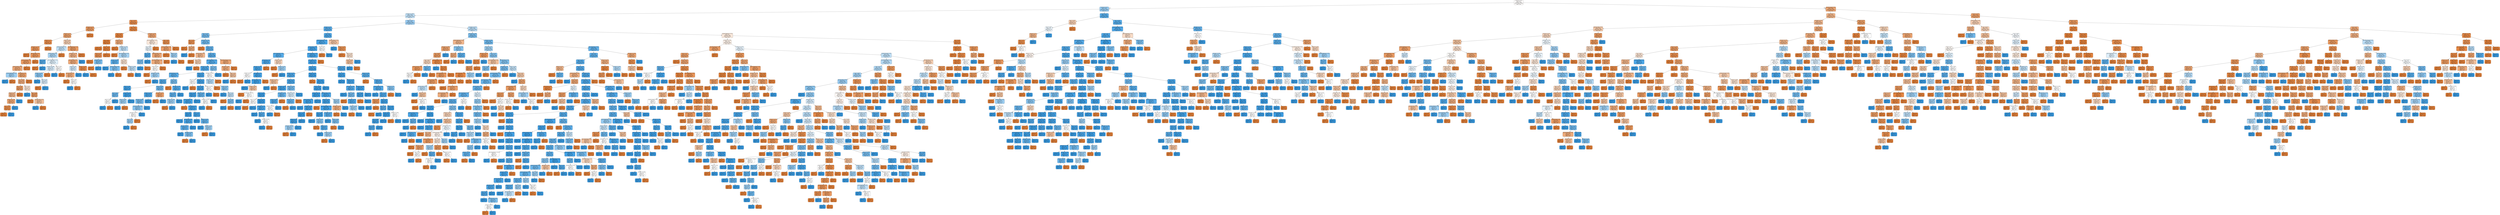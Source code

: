 digraph Tree {
node [shape=box, style="filled, rounded", color="black", fontname="helvetica"] ;
edge [fontname="helvetica"] ;
0 [label="housing <= 0.5\ngini = 0.5\nsamples = 6987\nvalue = [5531, 5418]\nclass = yes", fillcolor="#fefcfb"] ;
1 [label="previous <= 0.5\ngini = 0.44\nsamples = 4150\nvalue = [2115, 4361]\nclass = no", fillcolor="#99cdf2"] ;
0 -> 1 [labeldistance=2.5, labelangle=45, headlabel="True"] ;
2 [label="duration <= -0.85\ngini = 0.48\nsamples = 2941\nvalue = [1857, 2732]\nclass = no", fillcolor="#c0e0f7"] ;
1 -> 2 ;
3 [label="day <= -0.43\ngini = 0.17\nsamples = 402\nvalue = [566, 60]\nclass = yes", fillcolor="#e88e4e"] ;
2 -> 3 ;
4 [label="campaign <= 1.87\ngini = 0.29\nsamples = 133\nvalue = [167, 35]\nclass = yes", fillcolor="#ea9b62"] ;
3 -> 4 ;
5 [label="duration <= -1.0\ngini = 0.33\nsamples = 115\nvalue = [135, 35]\nclass = yes", fillcolor="#eca26c"] ;
4 -> 5 ;
6 [label="duration <= -1.1\ngini = 0.17\nsamples = 76\nvalue = [94, 10]\nclass = yes", fillcolor="#e88e4e"] ;
5 -> 6 ;
7 [label="education <= -1.27\ngini = 0.25\nsamples = 53\nvalue = [59, 10]\nclass = yes", fillcolor="#e9965b"] ;
6 -> 7 ;
8 [label="gini = 0.0\nsamples = 5\nvalue = [6, 0]\nclass = yes", fillcolor="#e58139"] ;
7 -> 8 ;
9 [label="job_blue-collar <= 0.5\ngini = 0.27\nsamples = 48\nvalue = [53, 10]\nclass = yes", fillcolor="#ea995e"] ;
7 -> 9 ;
10 [label="marital_married <= 0.5\ngini = 0.28\nsamples = 45\nvalue = [50, 10]\nclass = yes", fillcolor="#ea9a61"] ;
9 -> 10 ;
11 [label="contact_cellular <= 0.5\ngini = 0.36\nsamples = 33\nvalue = [32, 10]\nclass = yes", fillcolor="#eda877"] ;
10 -> 11 ;
12 [label="contact_telephone <= 0.5\ngini = 0.44\nsamples = 2\nvalue = [1, 2]\nclass = no", fillcolor="#9ccef2"] ;
11 -> 12 ;
13 [label="gini = 0.0\nsamples = 1\nvalue = [0, 2]\nclass = no", fillcolor="#399de5"] ;
12 -> 13 ;
14 [label="gini = 0.0\nsamples = 1\nvalue = [1, 0]\nclass = yes", fillcolor="#e58139"] ;
12 -> 14 ;
15 [label="job_student <= 0.5\ngini = 0.33\nsamples = 31\nvalue = [31, 8]\nclass = yes", fillcolor="#eca26c"] ;
11 -> 15 ;
16 [label="day <= -0.85\ngini = 0.38\nsamples = 25\nvalue = [24, 8]\nclass = yes", fillcolor="#eeab7b"] ;
15 -> 16 ;
17 [label="day <= -1.07\ngini = 0.29\nsamples = 17\nvalue = [19, 4]\nclass = yes", fillcolor="#ea9c63"] ;
16 -> 17 ;
18 [label="balance <= 1.7\ngini = 0.41\nsamples = 11\nvalue = [10, 4]\nclass = yes", fillcolor="#efb388"] ;
17 -> 18 ;
19 [label="duration <= -1.18\ngini = 0.36\nsamples = 10\nvalue = [10, 3]\nclass = yes", fillcolor="#eda774"] ;
18 -> 19 ;
20 [label="day <= -1.19\ngini = 0.17\nsamples = 8\nvalue = [10, 1]\nclass = yes", fillcolor="#e88e4d"] ;
19 -> 20 ;
21 [label="gini = 0.0\nsamples = 7\nvalue = [10, 0]\nclass = yes", fillcolor="#e58139"] ;
20 -> 21 ;
22 [label="gini = 0.0\nsamples = 1\nvalue = [0, 1]\nclass = no", fillcolor="#399de5"] ;
20 -> 22 ;
23 [label="gini = 0.0\nsamples = 2\nvalue = [0, 2]\nclass = no", fillcolor="#399de5"] ;
19 -> 23 ;
24 [label="gini = 0.0\nsamples = 1\nvalue = [0, 1]\nclass = no", fillcolor="#399de5"] ;
18 -> 24 ;
25 [label="gini = 0.0\nsamples = 6\nvalue = [9, 0]\nclass = yes", fillcolor="#e58139"] ;
17 -> 25 ;
26 [label="age <= -0.71\ngini = 0.49\nsamples = 8\nvalue = [5, 4]\nclass = yes", fillcolor="#fae6d7"] ;
16 -> 26 ;
27 [label="gini = 0.0\nsamples = 2\nvalue = [0, 3]\nclass = no", fillcolor="#399de5"] ;
26 -> 27 ;
28 [label="age <= -0.66\ngini = 0.28\nsamples = 6\nvalue = [5, 1]\nclass = yes", fillcolor="#ea9a61"] ;
26 -> 28 ;
29 [label="gini = 0.0\nsamples = 3\nvalue = [3, 0]\nclass = yes", fillcolor="#e58139"] ;
28 -> 29 ;
30 [label="marital_single <= 0.5\ngini = 0.44\nsamples = 3\nvalue = [2, 1]\nclass = yes", fillcolor="#f2c09c"] ;
28 -> 30 ;
31 [label="gini = 0.0\nsamples = 1\nvalue = [0, 1]\nclass = no", fillcolor="#399de5"] ;
30 -> 31 ;
32 [label="gini = 0.0\nsamples = 2\nvalue = [2, 0]\nclass = yes", fillcolor="#e58139"] ;
30 -> 32 ;
33 [label="gini = 0.0\nsamples = 6\nvalue = [7, 0]\nclass = yes", fillcolor="#e58139"] ;
15 -> 33 ;
34 [label="gini = 0.0\nsamples = 12\nvalue = [18, 0]\nclass = yes", fillcolor="#e58139"] ;
10 -> 34 ;
35 [label="gini = 0.0\nsamples = 3\nvalue = [3, 0]\nclass = yes", fillcolor="#e58139"] ;
9 -> 35 ;
36 [label="gini = 0.0\nsamples = 23\nvalue = [35, 0]\nclass = yes", fillcolor="#e58139"] ;
6 -> 36 ;
37 [label="month <= -0.85\ngini = 0.47\nsamples = 39\nvalue = [41, 25]\nclass = yes", fillcolor="#f5ceb2"] ;
5 -> 37 ;
38 [label="marital_married <= 0.5\ngini = 0.48\nsamples = 19\nvalue = [13, 19]\nclass = no", fillcolor="#c0e0f7"] ;
37 -> 38 ;
39 [label="marital_single <= 0.5\ngini = 0.46\nsamples = 18\nvalue = [11, 19]\nclass = no", fillcolor="#acd6f4"] ;
38 -> 39 ;
40 [label="day <= -0.8\ngini = 0.22\nsamples = 5\nvalue = [1, 7]\nclass = no", fillcolor="#55abe9"] ;
39 -> 40 ;
41 [label="gini = 0.0\nsamples = 1\nvalue = [1, 0]\nclass = yes", fillcolor="#e58139"] ;
40 -> 41 ;
42 [label="gini = 0.0\nsamples = 4\nvalue = [0, 7]\nclass = no", fillcolor="#399de5"] ;
40 -> 42 ;
43 [label="job_management <= 0.5\ngini = 0.5\nsamples = 13\nvalue = [10, 12]\nclass = no", fillcolor="#deeffb"] ;
39 -> 43 ;
44 [label="duration <= -0.89\ngini = 0.49\nsamples = 10\nvalue = [8, 10]\nclass = no", fillcolor="#d7ebfa"] ;
43 -> 44 ;
45 [label="duration <= -0.92\ngini = 0.41\nsamples = 8\nvalue = [4, 10]\nclass = no", fillcolor="#88c4ef"] ;
44 -> 45 ;
46 [label="gini = 0.0\nsamples = 5\nvalue = [0, 5]\nclass = no", fillcolor="#399de5"] ;
45 -> 46 ;
47 [label="day <= -1.44\ngini = 0.49\nsamples = 3\nvalue = [4, 5]\nclass = no", fillcolor="#d7ebfa"] ;
45 -> 47 ;
48 [label="gini = 0.0\nsamples = 1\nvalue = [4, 0]\nclass = yes", fillcolor="#e58139"] ;
47 -> 48 ;
49 [label="gini = 0.0\nsamples = 2\nvalue = [0, 5]\nclass = no", fillcolor="#399de5"] ;
47 -> 49 ;
50 [label="gini = 0.0\nsamples = 2\nvalue = [4, 0]\nclass = yes", fillcolor="#e58139"] ;
44 -> 50 ;
51 [label="age <= -1.05\ngini = 0.5\nsamples = 3\nvalue = [2, 2]\nclass = yes", fillcolor="#ffffff"] ;
43 -> 51 ;
52 [label="gini = 0.0\nsamples = 1\nvalue = [0, 2]\nclass = no", fillcolor="#399de5"] ;
51 -> 52 ;
53 [label="gini = 0.0\nsamples = 2\nvalue = [2, 0]\nclass = yes", fillcolor="#e58139"] ;
51 -> 53 ;
54 [label="gini = 0.0\nsamples = 1\nvalue = [2, 0]\nclass = yes", fillcolor="#e58139"] ;
38 -> 54 ;
55 [label="job_management <= 0.5\ngini = 0.29\nsamples = 20\nvalue = [28, 6]\nclass = yes", fillcolor="#eb9c63"] ;
37 -> 55 ;
56 [label="campaign <= 1.36\ngini = 0.4\nsamples = 14\nvalue = [16, 6]\nclass = yes", fillcolor="#efb083"] ;
55 -> 56 ;
57 [label="job_technician <= 0.5\ngini = 0.36\nsamples = 13\nvalue = [16, 5]\nclass = yes", fillcolor="#eda877"] ;
56 -> 57 ;
58 [label="month <= 1.79\ngini = 0.49\nsamples = 5\nvalue = [3, 4]\nclass = no", fillcolor="#cee6f8"] ;
57 -> 58 ;
59 [label="job_services <= 0.5\ngini = 0.38\nsamples = 4\nvalue = [3, 1]\nclass = yes", fillcolor="#eeab7b"] ;
58 -> 59 ;
60 [label="gini = 0.0\nsamples = 2\nvalue = [2, 0]\nclass = yes", fillcolor="#e58139"] ;
59 -> 60 ;
61 [label="day <= -1.38\ngini = 0.5\nsamples = 2\nvalue = [1, 1]\nclass = yes", fillcolor="#ffffff"] ;
59 -> 61 ;
62 [label="gini = 0.0\nsamples = 1\nvalue = [0, 1]\nclass = no", fillcolor="#399de5"] ;
61 -> 62 ;
63 [label="gini = 0.0\nsamples = 1\nvalue = [1, 0]\nclass = yes", fillcolor="#e58139"] ;
61 -> 63 ;
64 [label="gini = 0.0\nsamples = 1\nvalue = [0, 3]\nclass = no", fillcolor="#399de5"] ;
58 -> 64 ;
65 [label="duration <= -0.99\ngini = 0.13\nsamples = 8\nvalue = [13, 1]\nclass = yes", fillcolor="#e78b48"] ;
57 -> 65 ;
66 [label="gini = 0.0\nsamples = 1\nvalue = [0, 1]\nclass = no", fillcolor="#399de5"] ;
65 -> 66 ;
67 [label="gini = 0.0\nsamples = 7\nvalue = [13, 0]\nclass = yes", fillcolor="#e58139"] ;
65 -> 67 ;
68 [label="gini = 0.0\nsamples = 1\nvalue = [0, 1]\nclass = no", fillcolor="#399de5"] ;
56 -> 68 ;
69 [label="gini = 0.0\nsamples = 6\nvalue = [12, 0]\nclass = yes", fillcolor="#e58139"] ;
55 -> 69 ;
70 [label="gini = 0.0\nsamples = 18\nvalue = [32, 0]\nclass = yes", fillcolor="#e58139"] ;
4 -> 70 ;
71 [label="day <= 1.69\ngini = 0.11\nsamples = 269\nvalue = [399, 25]\nclass = yes", fillcolor="#e78945"] ;
3 -> 71 ;
72 [label="month <= 0.93\ngini = 0.06\nsamples = 237\nvalue = [354, 12]\nclass = yes", fillcolor="#e68540"] ;
71 -> 72 ;
73 [label="day <= 0.67\ngini = 0.02\nsamples = 215\nvalue = [327, 3]\nclass = yes", fillcolor="#e5823b"] ;
72 -> 73 ;
74 [label="gini = 0.0\nsamples = 128\nvalue = [204, 0]\nclass = yes", fillcolor="#e58139"] ;
73 -> 74 ;
75 [label="month <= -0.91\ngini = 0.05\nsamples = 87\nvalue = [123, 3]\nclass = yes", fillcolor="#e6843e"] ;
73 -> 75 ;
76 [label="month <= -1.65\ngini = 0.21\nsamples = 15\nvalue = [22, 3]\nclass = yes", fillcolor="#e99254"] ;
75 -> 76 ;
77 [label="gini = 0.0\nsamples = 12\nvalue = [21, 0]\nclass = yes", fillcolor="#e58139"] ;
76 -> 77 ;
78 [label="education <= 0.52\ngini = 0.38\nsamples = 3\nvalue = [1, 3]\nclass = no", fillcolor="#7bbeee"] ;
76 -> 78 ;
79 [label="gini = 0.0\nsamples = 1\nvalue = [1, 0]\nclass = yes", fillcolor="#e58139"] ;
78 -> 79 ;
80 [label="gini = 0.0\nsamples = 2\nvalue = [0, 3]\nclass = no", fillcolor="#399de5"] ;
78 -> 80 ;
81 [label="gini = 0.0\nsamples = 72\nvalue = [101, 0]\nclass = yes", fillcolor="#e58139"] ;
75 -> 81 ;
82 [label="duration <= -1.1\ngini = 0.38\nsamples = 22\nvalue = [27, 9]\nclass = yes", fillcolor="#eeab7b"] ;
72 -> 82 ;
83 [label="gini = 0.0\nsamples = 10\nvalue = [21, 0]\nclass = yes", fillcolor="#e58139"] ;
82 -> 83 ;
84 [label="education <= -1.04\ngini = 0.48\nsamples = 12\nvalue = [6, 9]\nclass = no", fillcolor="#bddef6"] ;
82 -> 84 ;
85 [label="gini = 0.0\nsamples = 1\nvalue = [1, 0]\nclass = yes", fillcolor="#e58139"] ;
84 -> 85 ;
86 [label="job_management <= 0.5\ngini = 0.46\nsamples = 11\nvalue = [5, 9]\nclass = no", fillcolor="#a7d3f3"] ;
84 -> 86 ;
87 [label="duration <= -0.99\ngini = 0.24\nsamples = 6\nvalue = [1, 6]\nclass = no", fillcolor="#5aade9"] ;
86 -> 87 ;
88 [label="gini = 0.0\nsamples = 2\nvalue = [0, 3]\nclass = no", fillcolor="#399de5"] ;
87 -> 88 ;
89 [label="marital_married <= 0.5\ngini = 0.38\nsamples = 4\nvalue = [1, 3]\nclass = no", fillcolor="#7bbeee"] ;
87 -> 89 ;
90 [label="gini = 0.0\nsamples = 3\nvalue = [0, 3]\nclass = no", fillcolor="#399de5"] ;
89 -> 90 ;
91 [label="gini = 0.0\nsamples = 1\nvalue = [1, 0]\nclass = yes", fillcolor="#e58139"] ;
89 -> 91 ;
92 [label="day <= 0.73\ngini = 0.49\nsamples = 5\nvalue = [4, 3]\nclass = yes", fillcolor="#f8e0ce"] ;
86 -> 92 ;
93 [label="gini = 0.0\nsamples = 1\nvalue = [2, 0]\nclass = yes", fillcolor="#e58139"] ;
92 -> 93 ;
94 [label="duration <= -0.89\ngini = 0.48\nsamples = 4\nvalue = [2, 3]\nclass = no", fillcolor="#bddef6"] ;
92 -> 94 ;
95 [label="gini = 0.0\nsamples = 2\nvalue = [2, 0]\nclass = yes", fillcolor="#e58139"] ;
94 -> 95 ;
96 [label="gini = 0.0\nsamples = 2\nvalue = [0, 3]\nclass = no", fillcolor="#399de5"] ;
94 -> 96 ;
97 [label="campaign <= 0.02\ngini = 0.35\nsamples = 32\nvalue = [45, 13]\nclass = yes", fillcolor="#eda572"] ;
71 -> 97 ;
98 [label="job_management <= 0.5\ngini = 0.5\nsamples = 12\nvalue = [11, 9]\nclass = yes", fillcolor="#fae8db"] ;
97 -> 98 ;
99 [label="age <= 1.99\ngini = 0.5\nsamples = 11\nvalue = [8, 9]\nclass = no", fillcolor="#e9f4fc"] ;
98 -> 99 ;
100 [label="day <= 1.91\ngini = 0.22\nsamples = 5\nvalue = [1, 7]\nclass = no", fillcolor="#55abe9"] ;
99 -> 100 ;
101 [label="loan <= 0.5\ngini = 0.38\nsamples = 3\nvalue = [1, 3]\nclass = no", fillcolor="#7bbeee"] ;
100 -> 101 ;
102 [label="gini = 0.0\nsamples = 2\nvalue = [0, 3]\nclass = no", fillcolor="#399de5"] ;
101 -> 102 ;
103 [label="gini = 0.0\nsamples = 1\nvalue = [1, 0]\nclass = yes", fillcolor="#e58139"] ;
101 -> 103 ;
104 [label="gini = 0.0\nsamples = 2\nvalue = [0, 4]\nclass = no", fillcolor="#399de5"] ;
100 -> 104 ;
105 [label="job_blue-collar <= 0.5\ngini = 0.35\nsamples = 6\nvalue = [7, 2]\nclass = yes", fillcolor="#eca572"] ;
99 -> 105 ;
106 [label="job_self-employed <= 0.5\ngini = 0.38\nsamples = 5\nvalue = [6, 2]\nclass = yes", fillcolor="#eeab7b"] ;
105 -> 106 ;
107 [label="month <= 0.35\ngini = 0.5\nsamples = 3\nvalue = [2, 2]\nclass = yes", fillcolor="#ffffff"] ;
106 -> 107 ;
108 [label="gini = 0.0\nsamples = 1\nvalue = [1, 0]\nclass = yes", fillcolor="#e58139"] ;
107 -> 108 ;
109 [label="campaign <= -0.86\ngini = 0.44\nsamples = 2\nvalue = [1, 2]\nclass = no", fillcolor="#9ccef2"] ;
107 -> 109 ;
110 [label="gini = 0.0\nsamples = 1\nvalue = [1, 0]\nclass = yes", fillcolor="#e58139"] ;
109 -> 110 ;
111 [label="gini = 0.0\nsamples = 1\nvalue = [0, 2]\nclass = no", fillcolor="#399de5"] ;
109 -> 111 ;
112 [label="gini = 0.0\nsamples = 2\nvalue = [4, 0]\nclass = yes", fillcolor="#e58139"] ;
106 -> 112 ;
113 [label="gini = 0.0\nsamples = 1\nvalue = [1, 0]\nclass = yes", fillcolor="#e58139"] ;
105 -> 113 ;
114 [label="gini = 0.0\nsamples = 1\nvalue = [3, 0]\nclass = yes", fillcolor="#e58139"] ;
98 -> 114 ;
115 [label="age <= 1.81\ngini = 0.19\nsamples = 20\nvalue = [34, 4]\nclass = yes", fillcolor="#e89050"] ;
97 -> 115 ;
116 [label="marital_divorced <= 0.5\ngini = 0.32\nsamples = 9\nvalue = [16, 4]\nclass = yes", fillcolor="#eca06a"] ;
115 -> 116 ;
117 [label="gini = 0.0\nsamples = 6\nvalue = [14, 0]\nclass = yes", fillcolor="#e58139"] ;
116 -> 117 ;
118 [label="default <= 0.5\ngini = 0.44\nsamples = 3\nvalue = [2, 4]\nclass = no", fillcolor="#9ccef2"] ;
116 -> 118 ;
119 [label="gini = 0.0\nsamples = 2\nvalue = [0, 4]\nclass = no", fillcolor="#399de5"] ;
118 -> 119 ;
120 [label="gini = 0.0\nsamples = 1\nvalue = [2, 0]\nclass = yes", fillcolor="#e58139"] ;
118 -> 120 ;
121 [label="gini = 0.0\nsamples = 11\nvalue = [18, 0]\nclass = yes", fillcolor="#e58139"] ;
115 -> 121 ;
122 [label="age <= -1.03\ngini = 0.44\nsamples = 2539\nvalue = [1291, 2672]\nclass = no", fillcolor="#99ccf2"] ;
2 -> 122 ;
123 [label="duration <= -0.2\ngini = 0.23\nsamples = 663\nvalue = [140, 913]\nclass = no", fillcolor="#57ace9"] ;
122 -> 123 ;
124 [label="age <= -2.22\ngini = 0.36\nsamples = 168\nvalue = [58, 189]\nclass = no", fillcolor="#76bbed"] ;
123 -> 124 ;
125 [label="day <= -2.41\ngini = 0.22\nsamples = 5\nvalue = [7, 1]\nclass = yes", fillcolor="#e99355"] ;
124 -> 125 ;
126 [label="gini = 0.0\nsamples = 2\nvalue = [4, 0]\nclass = yes", fillcolor="#e58139"] ;
125 -> 126 ;
127 [label="day <= -2.29\ngini = 0.38\nsamples = 3\nvalue = [3, 1]\nclass = yes", fillcolor="#eeab7b"] ;
125 -> 127 ;
128 [label="gini = 0.0\nsamples = 1\nvalue = [0, 1]\nclass = no", fillcolor="#399de5"] ;
127 -> 128 ;
129 [label="gini = 0.0\nsamples = 2\nvalue = [3, 0]\nclass = yes", fillcolor="#e58139"] ;
127 -> 129 ;
130 [label="education <= -1.04\ngini = 0.34\nsamples = 163\nvalue = [51, 188]\nclass = no", fillcolor="#6fb8ec"] ;
124 -> 130 ;
131 [label="gini = 0.0\nsamples = 6\nvalue = [13, 0]\nclass = yes", fillcolor="#e58139"] ;
130 -> 131 ;
132 [label="balance <= -0.44\ngini = 0.28\nsamples = 157\nvalue = [38, 188]\nclass = no", fillcolor="#61b1ea"] ;
130 -> 132 ;
133 [label="marital_single <= 0.5\ngini = 0.42\nsamples = 9\nvalue = [7, 3]\nclass = yes", fillcolor="#f0b78e"] ;
132 -> 133 ;
134 [label="gini = 0.0\nsamples = 1\nvalue = [2, 0]\nclass = yes", fillcolor="#e58139"] ;
133 -> 134 ;
135 [label="day <= -1.51\ngini = 0.47\nsamples = 8\nvalue = [5, 3]\nclass = yes", fillcolor="#f5cdb0"] ;
133 -> 135 ;
136 [label="gini = 0.0\nsamples = 3\nvalue = [0, 3]\nclass = no", fillcolor="#399de5"] ;
135 -> 136 ;
137 [label="gini = 0.0\nsamples = 5\nvalue = [5, 0]\nclass = yes", fillcolor="#e58139"] ;
135 -> 137 ;
138 [label="loan <= 0.5\ngini = 0.25\nsamples = 148\nvalue = [31, 185]\nclass = no", fillcolor="#5aade9"] ;
132 -> 138 ;
139 [label="job_management <= 0.5\ngini = 0.2\nsamples = 140\nvalue = [24, 183]\nclass = no", fillcolor="#53aae8"] ;
138 -> 139 ;
140 [label="campaign <= -0.89\ngini = 0.18\nsamples = 126\nvalue = [19, 168]\nclass = no", fillcolor="#4fa8e8"] ;
139 -> 140 ;
141 [label="job_technician <= 0.5\ngini = 0.25\nsamples = 64\nvalue = [13, 77]\nclass = no", fillcolor="#5aaee9"] ;
140 -> 141 ;
142 [label="month <= 0.27\ngini = 0.2\nsamples = 51\nvalue = [8, 61]\nclass = no", fillcolor="#53aae8"] ;
141 -> 142 ;
143 [label="month <= -1.63\ngini = 0.09\nsamples = 31\nvalue = [2, 39]\nclass = no", fillcolor="#43a2e6"] ;
142 -> 143 ;
144 [label="day <= -1.12\ngini = 0.32\nsamples = 4\nvalue = [1, 4]\nclass = no", fillcolor="#6ab6ec"] ;
143 -> 144 ;
145 [label="age <= -1.32\ngini = 0.5\nsamples = 2\nvalue = [1, 1]\nclass = yes", fillcolor="#ffffff"] ;
144 -> 145 ;
146 [label="gini = 0.0\nsamples = 1\nvalue = [0, 1]\nclass = no", fillcolor="#399de5"] ;
145 -> 146 ;
147 [label="gini = 0.0\nsamples = 1\nvalue = [1, 0]\nclass = yes", fillcolor="#e58139"] ;
145 -> 147 ;
148 [label="gini = 0.0\nsamples = 2\nvalue = [0, 3]\nclass = no", fillcolor="#399de5"] ;
144 -> 148 ;
149 [label="duration <= -0.68\ngini = 0.05\nsamples = 27\nvalue = [1, 35]\nclass = no", fillcolor="#3fa0e6"] ;
143 -> 149 ;
150 [label="balance <= 1.09\ngini = 0.44\nsamples = 3\nvalue = [1, 2]\nclass = no", fillcolor="#9ccef2"] ;
149 -> 150 ;
151 [label="gini = 0.0\nsamples = 2\nvalue = [0, 2]\nclass = no", fillcolor="#399de5"] ;
150 -> 151 ;
152 [label="gini = 0.0\nsamples = 1\nvalue = [1, 0]\nclass = yes", fillcolor="#e58139"] ;
150 -> 152 ;
153 [label="gini = 0.0\nsamples = 24\nvalue = [0, 33]\nclass = no", fillcolor="#399de5"] ;
149 -> 153 ;
154 [label="balance <= 0.49\ngini = 0.34\nsamples = 20\nvalue = [6, 22]\nclass = no", fillcolor="#6fb8ec"] ;
142 -> 154 ;
155 [label="duration <= -0.54\ngini = 0.16\nsamples = 16\nvalue = [2, 21]\nclass = no", fillcolor="#4ca6e7"] ;
154 -> 155 ;
156 [label="education <= 0.52\ngini = 0.35\nsamples = 7\nvalue = [2, 7]\nclass = no", fillcolor="#72b9ec"] ;
155 -> 156 ;
157 [label="marital_married <= 0.5\ngini = 0.41\nsamples = 5\nvalue = [2, 5]\nclass = no", fillcolor="#88c4ef"] ;
156 -> 157 ;
158 [label="job_admin. <= 0.5\ngini = 0.5\nsamples = 3\nvalue = [2, 2]\nclass = yes", fillcolor="#ffffff"] ;
157 -> 158 ;
159 [label="day <= -1.31\ngini = 0.44\nsamples = 2\nvalue = [1, 2]\nclass = no", fillcolor="#9ccef2"] ;
158 -> 159 ;
160 [label="gini = 0.0\nsamples = 1\nvalue = [0, 2]\nclass = no", fillcolor="#399de5"] ;
159 -> 160 ;
161 [label="gini = 0.0\nsamples = 1\nvalue = [1, 0]\nclass = yes", fillcolor="#e58139"] ;
159 -> 161 ;
162 [label="gini = 0.0\nsamples = 1\nvalue = [1, 0]\nclass = yes", fillcolor="#e58139"] ;
158 -> 162 ;
163 [label="gini = 0.0\nsamples = 2\nvalue = [0, 3]\nclass = no", fillcolor="#399de5"] ;
157 -> 163 ;
164 [label="gini = 0.0\nsamples = 2\nvalue = [0, 2]\nclass = no", fillcolor="#399de5"] ;
156 -> 164 ;
165 [label="gini = 0.0\nsamples = 9\nvalue = [0, 14]\nclass = no", fillcolor="#399de5"] ;
155 -> 165 ;
166 [label="job_admin. <= 0.5\ngini = 0.32\nsamples = 4\nvalue = [4, 1]\nclass = yes", fillcolor="#eca06a"] ;
154 -> 166 ;
167 [label="gini = 0.0\nsamples = 3\nvalue = [4, 0]\nclass = yes", fillcolor="#e58139"] ;
166 -> 167 ;
168 [label="gini = 0.0\nsamples = 1\nvalue = [0, 1]\nclass = no", fillcolor="#399de5"] ;
166 -> 168 ;
169 [label="day <= -1.5\ngini = 0.36\nsamples = 13\nvalue = [5, 16]\nclass = no", fillcolor="#77bced"] ;
141 -> 169 ;
170 [label="gini = 0.0\nsamples = 1\nvalue = [3, 0]\nclass = yes", fillcolor="#e58139"] ;
169 -> 170 ;
171 [label="education <= 0.52\ngini = 0.2\nsamples = 12\nvalue = [2, 16]\nclass = no", fillcolor="#52a9e8"] ;
169 -> 171 ;
172 [label="day <= -1.21\ngini = 0.26\nsamples = 8\nvalue = [2, 11]\nclass = no", fillcolor="#5dafea"] ;
171 -> 172 ;
173 [label="duration <= -0.66\ngini = 0.44\nsamples = 3\nvalue = [2, 4]\nclass = no", fillcolor="#9ccef2"] ;
172 -> 173 ;
174 [label="gini = 0.0\nsamples = 1\nvalue = [2, 0]\nclass = yes", fillcolor="#e58139"] ;
173 -> 174 ;
175 [label="gini = 0.0\nsamples = 2\nvalue = [0, 4]\nclass = no", fillcolor="#399de5"] ;
173 -> 175 ;
176 [label="gini = 0.0\nsamples = 5\nvalue = [0, 7]\nclass = no", fillcolor="#399de5"] ;
172 -> 176 ;
177 [label="gini = 0.0\nsamples = 4\nvalue = [0, 5]\nclass = no", fillcolor="#399de5"] ;
171 -> 177 ;
178 [label="month <= -1.94\ngini = 0.12\nsamples = 62\nvalue = [6, 91]\nclass = no", fillcolor="#46a3e7"] ;
140 -> 178 ;
179 [label="day <= -1.51\ngini = 0.5\nsamples = 2\nvalue = [1, 1]\nclass = yes", fillcolor="#ffffff"] ;
178 -> 179 ;
180 [label="gini = 0.0\nsamples = 1\nvalue = [0, 1]\nclass = no", fillcolor="#399de5"] ;
179 -> 180 ;
181 [label="gini = 0.0\nsamples = 1\nvalue = [1, 0]\nclass = yes", fillcolor="#e58139"] ;
179 -> 181 ;
182 [label="balance <= 2.52\ngini = 0.1\nsamples = 60\nvalue = [5, 90]\nclass = no", fillcolor="#44a2e6"] ;
178 -> 182 ;
183 [label="month <= 1.57\ngini = 0.08\nsamples = 58\nvalue = [4, 89]\nclass = no", fillcolor="#42a1e6"] ;
182 -> 183 ;
184 [label="month <= -0.81\ngini = 0.07\nsamples = 54\nvalue = [3, 84]\nclass = no", fillcolor="#40a0e6"] ;
183 -> 184 ;
185 [label="marital_single <= 0.5\ngini = 0.1\nsamples = 33\nvalue = [3, 52]\nclass = no", fillcolor="#44a3e6"] ;
184 -> 185 ;
186 [label="gini = 0.0\nsamples = 1\nvalue = [1, 0]\nclass = yes", fillcolor="#e58139"] ;
185 -> 186 ;
187 [label="job_student <= 0.5\ngini = 0.07\nsamples = 32\nvalue = [2, 52]\nclass = no", fillcolor="#41a1e6"] ;
185 -> 187 ;
188 [label="month <= -0.9\ngini = 0.05\nsamples = 26\nvalue = [1, 39]\nclass = no", fillcolor="#3ea0e6"] ;
187 -> 188 ;
189 [label="gini = 0.0\nsamples = 18\nvalue = [0, 26]\nclass = no", fillcolor="#399de5"] ;
188 -> 189 ;
190 [label="job_services <= 0.5\ngini = 0.13\nsamples = 8\nvalue = [1, 13]\nclass = no", fillcolor="#48a5e7"] ;
188 -> 190 ;
191 [label="job_admin. <= 0.5\ngini = 0.24\nsamples = 4\nvalue = [1, 6]\nclass = no", fillcolor="#5aade9"] ;
190 -> 191 ;
192 [label="gini = 0.0\nsamples = 2\nvalue = [0, 3]\nclass = no", fillcolor="#399de5"] ;
191 -> 192 ;
193 [label="campaign <= 0.65\ngini = 0.38\nsamples = 2\nvalue = [1, 3]\nclass = no", fillcolor="#7bbeee"] ;
191 -> 193 ;
194 [label="gini = 0.0\nsamples = 1\nvalue = [1, 0]\nclass = yes", fillcolor="#e58139"] ;
193 -> 194 ;
195 [label="gini = 0.0\nsamples = 1\nvalue = [0, 3]\nclass = no", fillcolor="#399de5"] ;
193 -> 195 ;
196 [label="gini = 0.0\nsamples = 4\nvalue = [0, 7]\nclass = no", fillcolor="#399de5"] ;
190 -> 196 ;
197 [label="day <= -1.77\ngini = 0.13\nsamples = 6\nvalue = [1, 13]\nclass = no", fillcolor="#48a5e7"] ;
187 -> 197 ;
198 [label="gini = 0.0\nsamples = 3\nvalue = [0, 8]\nclass = no", fillcolor="#399de5"] ;
197 -> 198 ;
199 [label="balance <= -0.11\ngini = 0.28\nsamples = 3\nvalue = [1, 5]\nclass = no", fillcolor="#61b1ea"] ;
197 -> 199 ;
200 [label="gini = 0.0\nsamples = 1\nvalue = [0, 3]\nclass = no", fillcolor="#399de5"] ;
199 -> 200 ;
201 [label="balance <= 0.44\ngini = 0.44\nsamples = 2\nvalue = [1, 2]\nclass = no", fillcolor="#9ccef2"] ;
199 -> 201 ;
202 [label="gini = 0.0\nsamples = 1\nvalue = [1, 0]\nclass = yes", fillcolor="#e58139"] ;
201 -> 202 ;
203 [label="gini = 0.0\nsamples = 1\nvalue = [0, 2]\nclass = no", fillcolor="#399de5"] ;
201 -> 203 ;
204 [label="gini = 0.0\nsamples = 21\nvalue = [0, 32]\nclass = no", fillcolor="#399de5"] ;
184 -> 204 ;
205 [label="balance <= 0.68\ngini = 0.28\nsamples = 4\nvalue = [1, 5]\nclass = no", fillcolor="#61b1ea"] ;
183 -> 205 ;
206 [label="duration <= -0.51\ngini = 0.5\nsamples = 2\nvalue = [1, 1]\nclass = yes", fillcolor="#ffffff"] ;
205 -> 206 ;
207 [label="gini = 0.0\nsamples = 1\nvalue = [0, 1]\nclass = no", fillcolor="#399de5"] ;
206 -> 207 ;
208 [label="gini = 0.0\nsamples = 1\nvalue = [1, 0]\nclass = yes", fillcolor="#e58139"] ;
206 -> 208 ;
209 [label="gini = 0.0\nsamples = 2\nvalue = [0, 4]\nclass = no", fillcolor="#399de5"] ;
205 -> 209 ;
210 [label="duration <= -0.37\ngini = 0.5\nsamples = 2\nvalue = [1, 1]\nclass = yes", fillcolor="#ffffff"] ;
182 -> 210 ;
211 [label="gini = 0.0\nsamples = 1\nvalue = [0, 1]\nclass = no", fillcolor="#399de5"] ;
210 -> 211 ;
212 [label="gini = 0.0\nsamples = 1\nvalue = [1, 0]\nclass = yes", fillcolor="#e58139"] ;
210 -> 212 ;
213 [label="day <= -1.14\ngini = 0.38\nsamples = 14\nvalue = [5, 15]\nclass = no", fillcolor="#7bbeee"] ;
139 -> 213 ;
214 [label="campaign <= 0.65\ngini = 0.5\nsamples = 9\nvalue = [5, 5]\nclass = yes", fillcolor="#ffffff"] ;
213 -> 214 ;
215 [label="balance <= -0.36\ngini = 0.47\nsamples = 8\nvalue = [3, 5]\nclass = no", fillcolor="#b0d8f5"] ;
214 -> 215 ;
216 [label="gini = 0.0\nsamples = 1\nvalue = [1, 0]\nclass = yes", fillcolor="#e58139"] ;
215 -> 216 ;
217 [label="month <= -0.76\ngini = 0.41\nsamples = 7\nvalue = [2, 5]\nclass = no", fillcolor="#88c4ef"] ;
215 -> 217 ;
218 [label="gini = 0.0\nsamples = 2\nvalue = [0, 2]\nclass = no", fillcolor="#399de5"] ;
217 -> 218 ;
219 [label="day <= -1.5\ngini = 0.48\nsamples = 5\nvalue = [2, 3]\nclass = no", fillcolor="#bddef6"] ;
217 -> 219 ;
220 [label="gini = 0.0\nsamples = 1\nvalue = [1, 0]\nclass = yes", fillcolor="#e58139"] ;
219 -> 220 ;
221 [label="day <= -1.16\ngini = 0.38\nsamples = 4\nvalue = [1, 3]\nclass = no", fillcolor="#7bbeee"] ;
219 -> 221 ;
222 [label="gini = 0.0\nsamples = 3\nvalue = [0, 3]\nclass = no", fillcolor="#399de5"] ;
221 -> 222 ;
223 [label="gini = 0.0\nsamples = 1\nvalue = [1, 0]\nclass = yes", fillcolor="#e58139"] ;
221 -> 223 ;
224 [label="gini = 0.0\nsamples = 1\nvalue = [2, 0]\nclass = yes", fillcolor="#e58139"] ;
214 -> 224 ;
225 [label="gini = 0.0\nsamples = 5\nvalue = [0, 10]\nclass = no", fillcolor="#399de5"] ;
213 -> 225 ;
226 [label="job_self-employed <= 0.5\ngini = 0.35\nsamples = 8\nvalue = [7, 2]\nclass = yes", fillcolor="#eca572"] ;
138 -> 226 ;
227 [label="job_admin. <= 0.5\ngini = 0.38\nsamples = 7\nvalue = [6, 2]\nclass = yes", fillcolor="#eeab7b"] ;
226 -> 227 ;
228 [label="gini = 0.0\nsamples = 2\nvalue = [2, 0]\nclass = yes", fillcolor="#e58139"] ;
227 -> 228 ;
229 [label="age <= -1.3\ngini = 0.44\nsamples = 5\nvalue = [4, 2]\nclass = yes", fillcolor="#f2c09c"] ;
227 -> 229 ;
230 [label="gini = 0.0\nsamples = 2\nvalue = [0, 2]\nclass = no", fillcolor="#399de5"] ;
229 -> 230 ;
231 [label="gini = 0.0\nsamples = 3\nvalue = [4, 0]\nclass = yes", fillcolor="#e58139"] ;
229 -> 231 ;
232 [label="gini = 0.0\nsamples = 1\nvalue = [1, 0]\nclass = yes", fillcolor="#e58139"] ;
226 -> 232 ;
233 [label="loan <= 0.5\ngini = 0.18\nsamples = 495\nvalue = [82, 724]\nclass = no", fillcolor="#4fa8e8"] ;
123 -> 233 ;
234 [label="contact_telephone <= 0.5\ngini = 0.15\nsamples = 477\nvalue = [61, 713]\nclass = no", fillcolor="#4aa5e7"] ;
233 -> 234 ;
235 [label="marital_single <= 0.5\ngini = 0.13\nsamples = 467\nvalue = [53, 705]\nclass = no", fillcolor="#48a4e7"] ;
234 -> 235 ;
236 [label="job_management <= 0.5\ngini = 0.22\nsamples = 42\nvalue = [8, 54]\nclass = no", fillcolor="#56ace9"] ;
235 -> 236 ;
237 [label="job_services <= 0.5\ngini = 0.16\nsamples = 38\nvalue = [5, 52]\nclass = no", fillcolor="#4ca6e8"] ;
236 -> 237 ;
238 [label="education <= -1.71\ngini = 0.13\nsamples = 37\nvalue = [4, 52]\nclass = no", fillcolor="#48a5e7"] ;
237 -> 238 ;
239 [label="month <= -0.4\ngini = 0.5\nsamples = 2\nvalue = [1, 1]\nclass = yes", fillcolor="#ffffff"] ;
238 -> 239 ;
240 [label="gini = 0.0\nsamples = 1\nvalue = [1, 0]\nclass = yes", fillcolor="#e58139"] ;
239 -> 240 ;
241 [label="gini = 0.0\nsamples = 1\nvalue = [0, 1]\nclass = no", fillcolor="#399de5"] ;
239 -> 241 ;
242 [label="job_student <= 0.5\ngini = 0.1\nsamples = 35\nvalue = [3, 51]\nclass = no", fillcolor="#45a3e7"] ;
238 -> 242 ;
243 [label="job_blue-collar <= 0.5\ngini = 0.07\nsamples = 34\nvalue = [2, 51]\nclass = no", fillcolor="#41a1e6"] ;
242 -> 243 ;
244 [label="gini = 0.0\nsamples = 31\nvalue = [0, 50]\nclass = no", fillcolor="#399de5"] ;
243 -> 244 ;
245 [label="duration <= 0.67\ngini = 0.44\nsamples = 3\nvalue = [2, 1]\nclass = yes", fillcolor="#f2c09c"] ;
243 -> 245 ;
246 [label="gini = 0.0\nsamples = 1\nvalue = [1, 0]\nclass = yes", fillcolor="#e58139"] ;
245 -> 246 ;
247 [label="campaign <= 0.13\ngini = 0.5\nsamples = 2\nvalue = [1, 1]\nclass = yes", fillcolor="#ffffff"] ;
245 -> 247 ;
248 [label="gini = 0.0\nsamples = 1\nvalue = [0, 1]\nclass = no", fillcolor="#399de5"] ;
247 -> 248 ;
249 [label="gini = 0.0\nsamples = 1\nvalue = [1, 0]\nclass = yes", fillcolor="#e58139"] ;
247 -> 249 ;
250 [label="gini = 0.0\nsamples = 1\nvalue = [1, 0]\nclass = yes", fillcolor="#e58139"] ;
242 -> 250 ;
251 [label="gini = 0.0\nsamples = 1\nvalue = [1, 0]\nclass = yes", fillcolor="#e58139"] ;
237 -> 251 ;
252 [label="duration <= 0.39\ngini = 0.48\nsamples = 4\nvalue = [3, 2]\nclass = yes", fillcolor="#f6d5bd"] ;
236 -> 252 ;
253 [label="gini = 0.0\nsamples = 1\nvalue = [2, 0]\nclass = yes", fillcolor="#e58139"] ;
252 -> 253 ;
254 [label="balance <= -0.12\ngini = 0.44\nsamples = 3\nvalue = [1, 2]\nclass = no", fillcolor="#9ccef2"] ;
252 -> 254 ;
255 [label="gini = 0.0\nsamples = 1\nvalue = [1, 0]\nclass = yes", fillcolor="#e58139"] ;
254 -> 255 ;
256 [label="gini = 0.0\nsamples = 2\nvalue = [0, 2]\nclass = no", fillcolor="#399de5"] ;
254 -> 256 ;
257 [label="job_entrepreneur <= 0.5\ngini = 0.12\nsamples = 425\nvalue = [45, 651]\nclass = no", fillcolor="#47a4e7"] ;
235 -> 257 ;
258 [label="job_student <= 0.5\ngini = 0.12\nsamples = 424\nvalue = [43, 651]\nclass = no", fillcolor="#46a3e7"] ;
257 -> 258 ;
259 [label="day <= -1.51\ngini = 0.1\nsamples = 290\nvalue = [25, 459]\nclass = no", fillcolor="#44a2e6"] ;
258 -> 259 ;
260 [label="duration <= -0.15\ngini = 0.18\nsamples = 85\nvalue = [13, 119]\nclass = no", fillcolor="#4fa8e8"] ;
259 -> 260 ;
261 [label="education <= 0.52\ngini = 0.44\nsamples = 2\nvalue = [2, 1]\nclass = yes", fillcolor="#f2c09c"] ;
260 -> 261 ;
262 [label="gini = 0.0\nsamples = 1\nvalue = [0, 1]\nclass = no", fillcolor="#399de5"] ;
261 -> 262 ;
263 [label="gini = 0.0\nsamples = 1\nvalue = [2, 0]\nclass = yes", fillcolor="#e58139"] ;
261 -> 263 ;
264 [label="duration <= 1.48\ngini = 0.16\nsamples = 83\nvalue = [11, 118]\nclass = no", fillcolor="#4ba6e7"] ;
260 -> 264 ;
265 [label="job_admin. <= 0.5\ngini = 0.08\nsamples = 63\nvalue = [4, 95]\nclass = no", fillcolor="#41a1e6"] ;
264 -> 265 ;
266 [label="month <= -1.86\ngini = 0.04\nsamples = 56\nvalue = [2, 86]\nclass = no", fillcolor="#3e9fe6"] ;
265 -> 266 ;
267 [label="age <= -1.54\ngini = 0.5\nsamples = 2\nvalue = [1, 1]\nclass = yes", fillcolor="#ffffff"] ;
266 -> 267 ;
268 [label="gini = 0.0\nsamples = 1\nvalue = [0, 1]\nclass = no", fillcolor="#399de5"] ;
267 -> 268 ;
269 [label="gini = 0.0\nsamples = 1\nvalue = [1, 0]\nclass = yes", fillcolor="#e58139"] ;
267 -> 269 ;
270 [label="balance <= -0.04\ngini = 0.02\nsamples = 54\nvalue = [1, 85]\nclass = no", fillcolor="#3b9ee5"] ;
266 -> 270 ;
271 [label="gini = 0.0\nsamples = 41\nvalue = [0, 68]\nclass = no", fillcolor="#399de5"] ;
270 -> 271 ;
272 [label="education <= 0.52\ngini = 0.1\nsamples = 13\nvalue = [1, 17]\nclass = no", fillcolor="#45a3e7"] ;
270 -> 272 ;
273 [label="gini = 0.0\nsamples = 6\nvalue = [0, 9]\nclass = no", fillcolor="#399de5"] ;
272 -> 273 ;
274 [label="day <= -1.52\ngini = 0.2\nsamples = 7\nvalue = [1, 8]\nclass = no", fillcolor="#52a9e8"] ;
272 -> 274 ;
275 [label="gini = 0.0\nsamples = 5\nvalue = [0, 7]\nclass = no", fillcolor="#399de5"] ;
274 -> 275 ;
276 [label="duration <= 0.29\ngini = 0.5\nsamples = 2\nvalue = [1, 1]\nclass = yes", fillcolor="#ffffff"] ;
274 -> 276 ;
277 [label="gini = 0.0\nsamples = 1\nvalue = [0, 1]\nclass = no", fillcolor="#399de5"] ;
276 -> 277 ;
278 [label="gini = 0.0\nsamples = 1\nvalue = [1, 0]\nclass = yes", fillcolor="#e58139"] ;
276 -> 278 ;
279 [label="campaign <= 0.69\ngini = 0.3\nsamples = 7\nvalue = [2, 9]\nclass = no", fillcolor="#65b3eb"] ;
265 -> 279 ;
280 [label="duration <= 0.38\ngini = 0.18\nsamples = 6\nvalue = [1, 9]\nclass = no", fillcolor="#4fa8e8"] ;
279 -> 280 ;
281 [label="balance <= -0.29\ngini = 0.5\nsamples = 2\nvalue = [1, 1]\nclass = yes", fillcolor="#ffffff"] ;
280 -> 281 ;
282 [label="gini = 0.0\nsamples = 1\nvalue = [0, 1]\nclass = no", fillcolor="#399de5"] ;
281 -> 282 ;
283 [label="gini = 0.0\nsamples = 1\nvalue = [1, 0]\nclass = yes", fillcolor="#e58139"] ;
281 -> 283 ;
284 [label="gini = 0.0\nsamples = 4\nvalue = [0, 8]\nclass = no", fillcolor="#399de5"] ;
280 -> 284 ;
285 [label="gini = 0.0\nsamples = 1\nvalue = [1, 0]\nclass = yes", fillcolor="#e58139"] ;
279 -> 285 ;
286 [label="balance <= -0.28\ngini = 0.36\nsamples = 20\nvalue = [7, 23]\nclass = no", fillcolor="#75bbed"] ;
264 -> 286 ;
287 [label="balance <= -0.33\ngini = 0.49\nsamples = 10\nvalue = [7, 9]\nclass = no", fillcolor="#d3e9f9"] ;
286 -> 287 ;
288 [label="balance <= -0.44\ngini = 0.3\nsamples = 8\nvalue = [2, 9]\nclass = no", fillcolor="#65b3eb"] ;
287 -> 288 ;
289 [label="gini = 0.0\nsamples = 1\nvalue = [2, 0]\nclass = yes", fillcolor="#e58139"] ;
288 -> 289 ;
290 [label="gini = 0.0\nsamples = 7\nvalue = [0, 9]\nclass = no", fillcolor="#399de5"] ;
288 -> 290 ;
291 [label="gini = 0.0\nsamples = 2\nvalue = [5, 0]\nclass = yes", fillcolor="#e58139"] ;
287 -> 291 ;
292 [label="gini = 0.0\nsamples = 10\nvalue = [0, 14]\nclass = no", fillcolor="#399de5"] ;
286 -> 292 ;
293 [label="balance <= -0.49\ngini = 0.07\nsamples = 205\nvalue = [12, 340]\nclass = no", fillcolor="#40a0e6"] ;
259 -> 293 ;
294 [label="gini = 0.0\nsamples = 1\nvalue = [1, 0]\nclass = yes", fillcolor="#e58139"] ;
293 -> 294 ;
295 [label="day <= -1.15\ngini = 0.06\nsamples = 204\nvalue = [11, 340]\nclass = no", fillcolor="#3fa0e6"] ;
293 -> 295 ;
296 [label="month <= -0.48\ngini = 0.08\nsamples = 156\nvalue = [11, 253]\nclass = no", fillcolor="#42a1e6"] ;
295 -> 296 ;
297 [label="education <= 0.52\ngini = 0.04\nsamples = 81\nvalue = [3, 143]\nclass = no", fillcolor="#3d9fe6"] ;
296 -> 297 ;
298 [label="contact_cellular <= 0.5\ngini = 0.09\nsamples = 39\nvalue = [3, 63]\nclass = no", fillcolor="#42a2e6"] ;
297 -> 298 ;
299 [label="gini = 0.0\nsamples = 3\nvalue = [0, 5]\nclass = no", fillcolor="#399de5"] ;
298 -> 299 ;
300 [label="campaign <= 2.13\ngini = 0.09\nsamples = 36\nvalue = [3, 58]\nclass = no", fillcolor="#43a2e6"] ;
298 -> 300 ;
301 [label="month <= -1.24\ngini = 0.03\nsamples = 35\nvalue = [1, 58]\nclass = no", fillcolor="#3c9fe5"] ;
300 -> 301 ;
302 [label="balance <= -0.4\ngini = 0.07\nsamples = 14\nvalue = [1, 25]\nclass = no", fillcolor="#41a1e6"] ;
301 -> 302 ;
303 [label="campaign <= -0.38\ngini = 0.44\nsamples = 2\nvalue = [1, 2]\nclass = no", fillcolor="#9ccef2"] ;
302 -> 303 ;
304 [label="gini = 0.0\nsamples = 1\nvalue = [1, 0]\nclass = yes", fillcolor="#e58139"] ;
303 -> 304 ;
305 [label="gini = 0.0\nsamples = 1\nvalue = [0, 2]\nclass = no", fillcolor="#399de5"] ;
303 -> 305 ;
306 [label="gini = 0.0\nsamples = 12\nvalue = [0, 23]\nclass = no", fillcolor="#399de5"] ;
302 -> 306 ;
307 [label="gini = 0.0\nsamples = 21\nvalue = [0, 33]\nclass = no", fillcolor="#399de5"] ;
301 -> 307 ;
308 [label="gini = 0.0\nsamples = 1\nvalue = [2, 0]\nclass = yes", fillcolor="#e58139"] ;
300 -> 308 ;
309 [label="gini = 0.0\nsamples = 42\nvalue = [0, 80]\nclass = no", fillcolor="#399de5"] ;
297 -> 309 ;
310 [label="job_blue-collar <= 0.5\ngini = 0.13\nsamples = 75\nvalue = [8, 110]\nclass = no", fillcolor="#47a4e7"] ;
296 -> 310 ;
311 [label="balance <= -0.45\ngini = 0.09\nsamples = 69\nvalue = [5, 104]\nclass = no", fillcolor="#43a2e6"] ;
310 -> 311 ;
312 [label="gini = 0.0\nsamples = 1\nvalue = [1, 0]\nclass = yes", fillcolor="#e58139"] ;
311 -> 312 ;
313 [label="job_self-employed <= 0.5\ngini = 0.07\nsamples = 68\nvalue = [4, 104]\nclass = no", fillcolor="#41a1e6"] ;
311 -> 313 ;
314 [label="day <= -1.15\ngini = 0.06\nsamples = 64\nvalue = [3, 98]\nclass = no", fillcolor="#3fa0e6"] ;
313 -> 314 ;
315 [label="gini = 0.0\nsamples = 57\nvalue = [0, 90]\nclass = no", fillcolor="#399de5"] ;
314 -> 315 ;
316 [label="month <= -0.27\ngini = 0.4\nsamples = 7\nvalue = [3, 8]\nclass = no", fillcolor="#83c2ef"] ;
314 -> 316 ;
317 [label="gini = 0.0\nsamples = 1\nvalue = [2, 0]\nclass = yes", fillcolor="#e58139"] ;
316 -> 317 ;
318 [label="balance <= 0.1\ngini = 0.2\nsamples = 6\nvalue = [1, 8]\nclass = no", fillcolor="#52a9e8"] ;
316 -> 318 ;
319 [label="gini = 0.0\nsamples = 3\nvalue = [0, 6]\nclass = no", fillcolor="#399de5"] ;
318 -> 319 ;
320 [label="duration <= 1.13\ngini = 0.44\nsamples = 3\nvalue = [1, 2]\nclass = no", fillcolor="#9ccef2"] ;
318 -> 320 ;
321 [label="gini = 0.0\nsamples = 1\nvalue = [1, 0]\nclass = yes", fillcolor="#e58139"] ;
320 -> 321 ;
322 [label="gini = 0.0\nsamples = 2\nvalue = [0, 2]\nclass = no", fillcolor="#399de5"] ;
320 -> 322 ;
323 [label="campaign <= 0.13\ngini = 0.24\nsamples = 4\nvalue = [1, 6]\nclass = no", fillcolor="#5aade9"] ;
313 -> 323 ;
324 [label="gini = 0.0\nsamples = 2\nvalue = [0, 3]\nclass = no", fillcolor="#399de5"] ;
323 -> 324 ;
325 [label="month <= 0.38\ngini = 0.38\nsamples = 2\nvalue = [1, 3]\nclass = no", fillcolor="#7bbeee"] ;
323 -> 325 ;
326 [label="gini = 0.0\nsamples = 1\nvalue = [1, 0]\nclass = yes", fillcolor="#e58139"] ;
325 -> 326 ;
327 [label="gini = 0.0\nsamples = 1\nvalue = [0, 3]\nclass = no", fillcolor="#399de5"] ;
325 -> 327 ;
328 [label="age <= -1.25\ngini = 0.44\nsamples = 6\nvalue = [3, 6]\nclass = no", fillcolor="#9ccef2"] ;
310 -> 328 ;
329 [label="campaign <= -0.38\ngini = 0.38\nsamples = 3\nvalue = [3, 1]\nclass = yes", fillcolor="#eeab7b"] ;
328 -> 329 ;
330 [label="gini = 0.0\nsamples = 2\nvalue = [3, 0]\nclass = yes", fillcolor="#e58139"] ;
329 -> 330 ;
331 [label="gini = 0.0\nsamples = 1\nvalue = [0, 1]\nclass = no", fillcolor="#399de5"] ;
329 -> 331 ;
332 [label="gini = 0.0\nsamples = 3\nvalue = [0, 5]\nclass = no", fillcolor="#399de5"] ;
328 -> 332 ;
333 [label="gini = 0.0\nsamples = 48\nvalue = [0, 87]\nclass = no", fillcolor="#399de5"] ;
295 -> 333 ;
334 [label="balance <= -0.29\ngini = 0.16\nsamples = 134\nvalue = [18, 192]\nclass = no", fillcolor="#4ca6e7"] ;
258 -> 334 ;
335 [label="day <= -2.0\ngini = 0.07\nsamples = 69\nvalue = [4, 104]\nclass = no", fillcolor="#41a1e6"] ;
334 -> 335 ;
336 [label="gini = 0.0\nsamples = 29\nvalue = [0, 46]\nclass = no", fillcolor="#399de5"] ;
335 -> 336 ;
337 [label="balance <= -0.36\ngini = 0.12\nsamples = 40\nvalue = [4, 58]\nclass = no", fillcolor="#47a4e7"] ;
335 -> 337 ;
338 [label="campaign <= -0.29\ngini = 0.2\nsamples = 19\nvalue = [3, 24]\nclass = no", fillcolor="#52a9e8"] ;
337 -> 338 ;
339 [label="gini = 0.0\nsamples = 12\nvalue = [0, 14]\nclass = no", fillcolor="#399de5"] ;
338 -> 339 ;
340 [label="age <= -1.69\ngini = 0.36\nsamples = 7\nvalue = [3, 10]\nclass = no", fillcolor="#74baed"] ;
338 -> 340 ;
341 [label="gini = 0.0\nsamples = 1\nvalue = [2, 0]\nclass = yes", fillcolor="#e58139"] ;
340 -> 341 ;
342 [label="campaign <= 0.51\ngini = 0.17\nsamples = 6\nvalue = [1, 10]\nclass = no", fillcolor="#4da7e8"] ;
340 -> 342 ;
343 [label="duration <= 0.88\ngini = 0.44\nsamples = 2\nvalue = [1, 2]\nclass = no", fillcolor="#9ccef2"] ;
342 -> 343 ;
344 [label="gini = 0.0\nsamples = 1\nvalue = [1, 0]\nclass = yes", fillcolor="#e58139"] ;
343 -> 344 ;
345 [label="gini = 0.0\nsamples = 1\nvalue = [0, 2]\nclass = no", fillcolor="#399de5"] ;
343 -> 345 ;
346 [label="gini = 0.0\nsamples = 4\nvalue = [0, 8]\nclass = no", fillcolor="#399de5"] ;
342 -> 346 ;
347 [label="campaign <= -0.86\ngini = 0.06\nsamples = 21\nvalue = [1, 34]\nclass = no", fillcolor="#3fa0e6"] ;
337 -> 347 ;
348 [label="age <= -1.99\ngini = 0.09\nsamples = 12\nvalue = [1, 19]\nclass = no", fillcolor="#43a2e6"] ;
347 -> 348 ;
349 [label="gini = 0.0\nsamples = 1\nvalue = [1, 0]\nclass = yes", fillcolor="#e58139"] ;
348 -> 349 ;
350 [label="gini = 0.0\nsamples = 11\nvalue = [0, 19]\nclass = no", fillcolor="#399de5"] ;
348 -> 350 ;
351 [label="gini = 0.0\nsamples = 9\nvalue = [0, 15]\nclass = no", fillcolor="#399de5"] ;
347 -> 351 ;
352 [label="balance <= -0.28\ngini = 0.24\nsamples = 65\nvalue = [14, 88]\nclass = no", fillcolor="#58ade9"] ;
334 -> 352 ;
353 [label="gini = 0.0\nsamples = 1\nvalue = [2, 0]\nclass = yes", fillcolor="#e58139"] ;
352 -> 353 ;
354 [label="campaign <= 1.01\ngini = 0.21\nsamples = 64\nvalue = [12, 88]\nclass = no", fillcolor="#54aae9"] ;
352 -> 354 ;
355 [label="contact_cellular <= 0.5\ngini = 0.18\nsamples = 58\nvalue = [9, 80]\nclass = no", fillcolor="#4fa8e8"] ;
354 -> 355 ;
356 [label="gini = 0.0\nsamples = 1\nvalue = [0, 1]\nclass = no", fillcolor="#399de5"] ;
355 -> 356 ;
357 [label="month <= -1.55\ngini = 0.18\nsamples = 57\nvalue = [9, 79]\nclass = no", fillcolor="#50a8e8"] ;
355 -> 357 ;
358 [label="balance <= -0.2\ngini = 0.24\nsamples = 5\nvalue = [6, 1]\nclass = yes", fillcolor="#e9965a"] ;
357 -> 358 ;
359 [label="gini = 0.0\nsamples = 1\nvalue = [0, 1]\nclass = no", fillcolor="#399de5"] ;
358 -> 359 ;
360 [label="gini = 0.0\nsamples = 4\nvalue = [6, 0]\nclass = yes", fillcolor="#e58139"] ;
358 -> 360 ;
361 [label="month <= -0.43\ngini = 0.07\nsamples = 52\nvalue = [3, 78]\nclass = no", fillcolor="#41a1e6"] ;
357 -> 361 ;
362 [label="age <= -1.97\ngini = 0.24\nsamples = 6\nvalue = [1, 6]\nclass = no", fillcolor="#5aade9"] ;
361 -> 362 ;
363 [label="gini = 0.0\nsamples = 1\nvalue = [1, 0]\nclass = yes", fillcolor="#e58139"] ;
362 -> 363 ;
364 [label="gini = 0.0\nsamples = 5\nvalue = [0, 6]\nclass = no", fillcolor="#399de5"] ;
362 -> 364 ;
365 [label="age <= -1.16\ngini = 0.05\nsamples = 46\nvalue = [2, 72]\nclass = no", fillcolor="#3ea0e6"] ;
361 -> 365 ;
366 [label="duration <= 0.5\ngini = 0.03\nsamples = 44\nvalue = [1, 71]\nclass = no", fillcolor="#3c9ee5"] ;
365 -> 366 ;
367 [label="day <= -1.96\ngini = 0.09\nsamples = 11\nvalue = [1, 19]\nclass = no", fillcolor="#43a2e6"] ;
366 -> 367 ;
368 [label="day <= -2.03\ngini = 0.18\nsamples = 6\nvalue = [1, 9]\nclass = no", fillcolor="#4fa8e8"] ;
367 -> 368 ;
369 [label="gini = 0.0\nsamples = 5\nvalue = [0, 9]\nclass = no", fillcolor="#399de5"] ;
368 -> 369 ;
370 [label="gini = 0.0\nsamples = 1\nvalue = [1, 0]\nclass = yes", fillcolor="#e58139"] ;
368 -> 370 ;
371 [label="gini = 0.0\nsamples = 5\nvalue = [0, 10]\nclass = no", fillcolor="#399de5"] ;
367 -> 371 ;
372 [label="gini = 0.0\nsamples = 33\nvalue = [0, 52]\nclass = no", fillcolor="#399de5"] ;
366 -> 372 ;
373 [label="balance <= -0.01\ngini = 0.5\nsamples = 2\nvalue = [1, 1]\nclass = yes", fillcolor="#ffffff"] ;
365 -> 373 ;
374 [label="gini = 0.0\nsamples = 1\nvalue = [1, 0]\nclass = yes", fillcolor="#e58139"] ;
373 -> 374 ;
375 [label="gini = 0.0\nsamples = 1\nvalue = [0, 1]\nclass = no", fillcolor="#399de5"] ;
373 -> 375 ;
376 [label="balance <= -0.2\ngini = 0.4\nsamples = 6\nvalue = [3, 8]\nclass = no", fillcolor="#83c2ef"] ;
354 -> 376 ;
377 [label="gini = 0.0\nsamples = 1\nvalue = [3, 0]\nclass = yes", fillcolor="#e58139"] ;
376 -> 377 ;
378 [label="gini = 0.0\nsamples = 5\nvalue = [0, 8]\nclass = no", fillcolor="#399de5"] ;
376 -> 378 ;
379 [label="gini = 0.0\nsamples = 1\nvalue = [2, 0]\nclass = yes", fillcolor="#e58139"] ;
257 -> 379 ;
380 [label="day <= -1.36\ngini = 0.5\nsamples = 10\nvalue = [8, 8]\nclass = yes", fillcolor="#ffffff"] ;
234 -> 380 ;
381 [label="gini = 0.0\nsamples = 4\nvalue = [8, 0]\nclass = yes", fillcolor="#e58139"] ;
380 -> 381 ;
382 [label="gini = 0.0\nsamples = 6\nvalue = [0, 8]\nclass = no", fillcolor="#399de5"] ;
380 -> 382 ;
383 [label="contact_cellular <= 0.5\ngini = 0.45\nsamples = 18\nvalue = [21, 11]\nclass = yes", fillcolor="#f3c3a1"] ;
233 -> 383 ;
384 [label="gini = 0.0\nsamples = 5\nvalue = [0, 8]\nclass = no", fillcolor="#399de5"] ;
383 -> 384 ;
385 [label="duration <= 0.66\ngini = 0.22\nsamples = 13\nvalue = [21, 3]\nclass = yes", fillcolor="#e99355"] ;
383 -> 385 ;
386 [label="gini = 0.0\nsamples = 7\nvalue = [17, 0]\nclass = yes", fillcolor="#e58139"] ;
385 -> 386 ;
387 [label="age <= -1.25\ngini = 0.49\nsamples = 6\nvalue = [4, 3]\nclass = yes", fillcolor="#f8e0ce"] ;
385 -> 387 ;
388 [label="month <= -0.64\ngini = 0.44\nsamples = 5\nvalue = [4, 2]\nclass = yes", fillcolor="#f2c09c"] ;
387 -> 388 ;
389 [label="gini = 0.0\nsamples = 1\nvalue = [0, 2]\nclass = no", fillcolor="#399de5"] ;
388 -> 389 ;
390 [label="gini = 0.0\nsamples = 4\nvalue = [4, 0]\nclass = yes", fillcolor="#e58139"] ;
388 -> 390 ;
391 [label="gini = 0.0\nsamples = 1\nvalue = [0, 1]\nclass = no", fillcolor="#399de5"] ;
387 -> 391 ;
392 [label="campaign <= 0.13\ngini = 0.48\nsamples = 1876\nvalue = [1151, 1759]\nclass = no", fillcolor="#bbddf6"] ;
122 -> 392 ;
393 [label="education <= -1.66\ngini = 0.38\nsamples = 970\nvalue = [388, 1129]\nclass = no", fillcolor="#7dbfee"] ;
392 -> 393 ;
394 [label="contact_telephone <= 0.5\ngini = 0.41\nsamples = 68\nvalue = [80, 33]\nclass = yes", fillcolor="#f0b58b"] ;
393 -> 394 ;
395 [label="campaign <= -0.89\ngini = 0.33\nsamples = 60\nvalue = [75, 20]\nclass = yes", fillcolor="#eca36e"] ;
394 -> 395 ;
396 [label="day <= 0.52\ngini = 0.29\nsamples = 56\nvalue = [75, 16]\nclass = yes", fillcolor="#eb9c63"] ;
395 -> 396 ;
397 [label="age <= 0.24\ngini = 0.48\nsamples = 19\nvalue = [18, 12]\nclass = yes", fillcolor="#f6d5bd"] ;
396 -> 397 ;
398 [label="marital_married <= 0.5\ngini = 0.27\nsamples = 12\nvalue = [16, 3]\nclass = yes", fillcolor="#ea995e"] ;
397 -> 398 ;
399 [label="age <= -0.31\ngini = 0.5\nsamples = 4\nvalue = [3, 3]\nclass = yes", fillcolor="#ffffff"] ;
398 -> 399 ;
400 [label="gini = 0.0\nsamples = 2\nvalue = [0, 3]\nclass = no", fillcolor="#399de5"] ;
399 -> 400 ;
401 [label="gini = 0.0\nsamples = 2\nvalue = [3, 0]\nclass = yes", fillcolor="#e58139"] ;
399 -> 401 ;
402 [label="gini = 0.0\nsamples = 8\nvalue = [13, 0]\nclass = yes", fillcolor="#e58139"] ;
398 -> 402 ;
403 [label="balance <= 0.81\ngini = 0.3\nsamples = 7\nvalue = [2, 9]\nclass = no", fillcolor="#65b3eb"] ;
397 -> 403 ;
404 [label="gini = 0.0\nsamples = 5\nvalue = [0, 9]\nclass = no", fillcolor="#399de5"] ;
403 -> 404 ;
405 [label="gini = 0.0\nsamples = 2\nvalue = [2, 0]\nclass = yes", fillcolor="#e58139"] ;
403 -> 405 ;
406 [label="contact_cellular <= 0.5\ngini = 0.12\nsamples = 37\nvalue = [57, 4]\nclass = yes", fillcolor="#e78a47"] ;
396 -> 406 ;
407 [label="gini = 0.0\nsamples = 1\nvalue = [0, 1]\nclass = no", fillcolor="#399de5"] ;
406 -> 407 ;
408 [label="age <= 1.01\ngini = 0.09\nsamples = 36\nvalue = [57, 3]\nclass = yes", fillcolor="#e68843"] ;
406 -> 408 ;
409 [label="job_unemployed <= 0.5\ngini = 0.27\nsamples = 12\nvalue = [16, 3]\nclass = yes", fillcolor="#ea995e"] ;
408 -> 409 ;
410 [label="marital_married <= 0.5\ngini = 0.29\nsamples = 11\nvalue = [14, 3]\nclass = yes", fillcolor="#eb9c63"] ;
409 -> 410 ;
411 [label="job_blue-collar <= 0.5\ngini = 0.48\nsamples = 5\nvalue = [2, 3]\nclass = no", fillcolor="#bddef6"] ;
410 -> 411 ;
412 [label="gini = 0.0\nsamples = 2\nvalue = [0, 2]\nclass = no", fillcolor="#399de5"] ;
411 -> 412 ;
413 [label="month <= -1.46\ngini = 0.44\nsamples = 3\nvalue = [2, 1]\nclass = yes", fillcolor="#f2c09c"] ;
411 -> 413 ;
414 [label="gini = 0.0\nsamples = 1\nvalue = [1, 0]\nclass = yes", fillcolor="#e58139"] ;
413 -> 414 ;
415 [label="duration <= -0.62\ngini = 0.5\nsamples = 2\nvalue = [1, 1]\nclass = yes", fillcolor="#ffffff"] ;
413 -> 415 ;
416 [label="gini = 0.0\nsamples = 1\nvalue = [1, 0]\nclass = yes", fillcolor="#e58139"] ;
415 -> 416 ;
417 [label="gini = 0.0\nsamples = 1\nvalue = [0, 1]\nclass = no", fillcolor="#399de5"] ;
415 -> 417 ;
418 [label="gini = 0.0\nsamples = 6\nvalue = [12, 0]\nclass = yes", fillcolor="#e58139"] ;
410 -> 418 ;
419 [label="gini = 0.0\nsamples = 1\nvalue = [2, 0]\nclass = yes", fillcolor="#e58139"] ;
409 -> 419 ;
420 [label="gini = 0.0\nsamples = 24\nvalue = [41, 0]\nclass = yes", fillcolor="#e58139"] ;
408 -> 420 ;
421 [label="gini = 0.0\nsamples = 4\nvalue = [0, 4]\nclass = no", fillcolor="#399de5"] ;
395 -> 421 ;
422 [label="job_blue-collar <= 0.5\ngini = 0.4\nsamples = 8\nvalue = [5, 13]\nclass = no", fillcolor="#85c3ef"] ;
394 -> 422 ;
423 [label="age <= 1.15\ngini = 0.38\nsamples = 2\nvalue = [3, 1]\nclass = yes", fillcolor="#eeab7b"] ;
422 -> 423 ;
424 [label="gini = 0.0\nsamples = 1\nvalue = [3, 0]\nclass = yes", fillcolor="#e58139"] ;
423 -> 424 ;
425 [label="gini = 0.0\nsamples = 1\nvalue = [0, 1]\nclass = no", fillcolor="#399de5"] ;
423 -> 425 ;
426 [label="balance <= 0.96\ngini = 0.24\nsamples = 6\nvalue = [2, 12]\nclass = no", fillcolor="#5aade9"] ;
422 -> 426 ;
427 [label="gini = 0.0\nsamples = 2\nvalue = [2, 0]\nclass = yes", fillcolor="#e58139"] ;
426 -> 427 ;
428 [label="gini = 0.0\nsamples = 4\nvalue = [0, 12]\nclass = no", fillcolor="#399de5"] ;
426 -> 428 ;
429 [label="duration <= -0.08\ngini = 0.34\nsamples = 902\nvalue = [308, 1096]\nclass = no", fillcolor="#71b9ec"] ;
393 -> 429 ;
430 [label="balance <= -0.42\ngini = 0.45\nsamples = 266\nvalue = [137, 265]\nclass = no", fillcolor="#9fd0f2"] ;
429 -> 430 ;
431 [label="campaign <= -0.87\ngini = 0.26\nsamples = 32\nvalue = [38, 7]\nclass = yes", fillcolor="#ea985d"] ;
430 -> 431 ;
432 [label="day <= 0.6\ngini = 0.14\nsamples = 28\nvalue = [38, 3]\nclass = yes", fillcolor="#e78b49"] ;
431 -> 432 ;
433 [label="age <= 0.48\ngini = 0.24\nsamples = 14\nvalue = [18, 3]\nclass = yes", fillcolor="#e9965a"] ;
432 -> 433 ;
434 [label="job_unemployed <= 0.5\ngini = 0.1\nsamples = 12\nvalue = [17, 1]\nclass = yes", fillcolor="#e78845"] ;
433 -> 434 ;
435 [label="duration <= -0.46\ngini = 0.11\nsamples = 11\nvalue = [16, 1]\nclass = yes", fillcolor="#e78945"] ;
434 -> 435 ;
436 [label="gini = 0.0\nsamples = 7\nvalue = [12, 0]\nclass = yes", fillcolor="#e58139"] ;
435 -> 436 ;
437 [label="marital_divorced <= 0.5\ngini = 0.32\nsamples = 4\nvalue = [4, 1]\nclass = yes", fillcolor="#eca06a"] ;
435 -> 437 ;
438 [label="job_management <= 0.5\ngini = 0.38\nsamples = 3\nvalue = [3, 1]\nclass = yes", fillcolor="#eeab7b"] ;
437 -> 438 ;
439 [label="gini = 0.0\nsamples = 2\nvalue = [3, 0]\nclass = yes", fillcolor="#e58139"] ;
438 -> 439 ;
440 [label="gini = 0.0\nsamples = 1\nvalue = [0, 1]\nclass = no", fillcolor="#399de5"] ;
438 -> 440 ;
441 [label="gini = 0.0\nsamples = 1\nvalue = [1, 0]\nclass = yes", fillcolor="#e58139"] ;
437 -> 441 ;
442 [label="gini = 0.0\nsamples = 1\nvalue = [1, 0]\nclass = yes", fillcolor="#e58139"] ;
434 -> 442 ;
443 [label="balance <= -0.45\ngini = 0.44\nsamples = 2\nvalue = [1, 2]\nclass = no", fillcolor="#9ccef2"] ;
433 -> 443 ;
444 [label="gini = 0.0\nsamples = 1\nvalue = [1, 0]\nclass = yes", fillcolor="#e58139"] ;
443 -> 444 ;
445 [label="gini = 0.0\nsamples = 1\nvalue = [0, 2]\nclass = no", fillcolor="#399de5"] ;
443 -> 445 ;
446 [label="gini = 0.0\nsamples = 14\nvalue = [20, 0]\nclass = yes", fillcolor="#e58139"] ;
432 -> 446 ;
447 [label="gini = 0.0\nsamples = 4\nvalue = [0, 4]\nclass = no", fillcolor="#399de5"] ;
431 -> 447 ;
448 [label="age <= -1.02\ngini = 0.4\nsamples = 234\nvalue = [99, 258]\nclass = no", fillcolor="#85c3ef"] ;
430 -> 448 ;
449 [label="job_management <= 0.5\ngini = 0.44\nsamples = 6\nvalue = [6, 3]\nclass = yes", fillcolor="#f2c09c"] ;
448 -> 449 ;
450 [label="month <= -0.03\ngini = 0.38\nsamples = 3\nvalue = [1, 3]\nclass = no", fillcolor="#7bbeee"] ;
449 -> 450 ;
451 [label="gini = 0.0\nsamples = 2\nvalue = [0, 3]\nclass = no", fillcolor="#399de5"] ;
450 -> 451 ;
452 [label="gini = 0.0\nsamples = 1\nvalue = [1, 0]\nclass = yes", fillcolor="#e58139"] ;
450 -> 452 ;
453 [label="gini = 0.0\nsamples = 3\nvalue = [5, 0]\nclass = yes", fillcolor="#e58139"] ;
449 -> 453 ;
454 [label="job_technician <= 0.5\ngini = 0.39\nsamples = 228\nvalue = [93, 255]\nclass = no", fillcolor="#81c1ee"] ;
448 -> 454 ;
455 [label="job_retired <= 0.5\ngini = 0.36\nsamples = 184\nvalue = [66, 216]\nclass = no", fillcolor="#76bbed"] ;
454 -> 455 ;
456 [label="job_self-employed <= 0.5\ngini = 0.34\nsamples = 182\nvalue = [60, 216]\nclass = no", fillcolor="#70b8ec"] ;
455 -> 456 ;
457 [label="job_entrepreneur <= 0.5\ngini = 0.31\nsamples = 177\nvalue = [51, 216]\nclass = no", fillcolor="#68b4eb"] ;
456 -> 457 ;
458 [label="job_blue-collar <= 0.5\ngini = 0.3\nsamples = 175\nvalue = [48, 216]\nclass = no", fillcolor="#65b3eb"] ;
457 -> 458 ;
459 [label="job_unemployed <= 0.5\ngini = 0.27\nsamples = 161\nvalue = [39, 205]\nclass = no", fillcolor="#5fb0ea"] ;
458 -> 459 ;
460 [label="month <= -0.47\ngini = 0.25\nsamples = 156\nvalue = [35, 201]\nclass = no", fillcolor="#5baeea"] ;
459 -> 460 ;
461 [label="day <= -0.77\ngini = 0.04\nsamples = 73\nvalue = [2, 109]\nclass = no", fillcolor="#3d9fe5"] ;
460 -> 461 ;
462 [label="marital_married <= 0.5\ngini = 0.12\nsamples = 10\nvalue = [1, 15]\nclass = no", fillcolor="#46a4e7"] ;
461 -> 462 ;
463 [label="gini = 0.0\nsamples = 6\nvalue = [0, 10]\nclass = no", fillcolor="#399de5"] ;
462 -> 463 ;
464 [label="day <= -0.79\ngini = 0.28\nsamples = 4\nvalue = [1, 5]\nclass = no", fillcolor="#61b1ea"] ;
462 -> 464 ;
465 [label="gini = 0.0\nsamples = 3\nvalue = [0, 5]\nclass = no", fillcolor="#399de5"] ;
464 -> 465 ;
466 [label="gini = 0.0\nsamples = 1\nvalue = [1, 0]\nclass = yes", fillcolor="#e58139"] ;
464 -> 466 ;
467 [label="age <= 0.51\ngini = 0.02\nsamples = 63\nvalue = [1, 94]\nclass = no", fillcolor="#3b9ee5"] ;
461 -> 467 ;
468 [label="gini = 0.0\nsamples = 37\nvalue = [0, 60]\nclass = no", fillcolor="#399de5"] ;
467 -> 468 ;
469 [label="marital_married <= 0.5\ngini = 0.06\nsamples = 26\nvalue = [1, 34]\nclass = no", fillcolor="#3fa0e6"] ;
467 -> 469 ;
470 [label="gini = 0.0\nsamples = 11\nvalue = [0, 15]\nclass = no", fillcolor="#399de5"] ;
469 -> 470 ;
471 [label="balance <= -0.23\ngini = 0.09\nsamples = 15\nvalue = [1, 19]\nclass = no", fillcolor="#43a2e6"] ;
469 -> 471 ;
472 [label="gini = 0.0\nsamples = 9\nvalue = [0, 11]\nclass = no", fillcolor="#399de5"] ;
471 -> 472 ;
473 [label="job_services <= 0.5\ngini = 0.2\nsamples = 6\nvalue = [1, 8]\nclass = no", fillcolor="#52a9e8"] ;
471 -> 473 ;
474 [label="gini = 0.0\nsamples = 5\nvalue = [0, 8]\nclass = no", fillcolor="#399de5"] ;
473 -> 474 ;
475 [label="gini = 0.0\nsamples = 1\nvalue = [1, 0]\nclass = yes", fillcolor="#e58139"] ;
473 -> 475 ;
476 [label="month <= 0.84\ngini = 0.39\nsamples = 83\nvalue = [33, 92]\nclass = no", fillcolor="#80c0ee"] ;
460 -> 476 ;
477 [label="duration <= -0.77\ngini = 0.47\nsamples = 28\nvalue = [27, 17]\nclass = yes", fillcolor="#f5d0b6"] ;
476 -> 477 ;
478 [label="gini = 0.0\nsamples = 2\nvalue = [0, 4]\nclass = no", fillcolor="#399de5"] ;
477 -> 478 ;
479 [label="job_admin. <= 0.5\ngini = 0.44\nsamples = 26\nvalue = [27, 13]\nclass = yes", fillcolor="#f2be98"] ;
477 -> 479 ;
480 [label="day <= 0.2\ngini = 0.19\nsamples = 13\nvalue = [17, 2]\nclass = yes", fillcolor="#e89050"] ;
479 -> 480 ;
481 [label="gini = 0.0\nsamples = 7\nvalue = [12, 0]\nclass = yes", fillcolor="#e58139"] ;
480 -> 481 ;
482 [label="day <= 0.44\ngini = 0.41\nsamples = 6\nvalue = [5, 2]\nclass = yes", fillcolor="#efb388"] ;
480 -> 482 ;
483 [label="gini = 0.0\nsamples = 1\nvalue = [0, 1]\nclass = no", fillcolor="#399de5"] ;
482 -> 483 ;
484 [label="marital_married <= 0.5\ngini = 0.28\nsamples = 5\nvalue = [5, 1]\nclass = yes", fillcolor="#ea9a61"] ;
482 -> 484 ;
485 [label="gini = 0.0\nsamples = 1\nvalue = [1, 0]\nclass = yes", fillcolor="#e58139"] ;
484 -> 485 ;
486 [label="education <= 0.52\ngini = 0.32\nsamples = 4\nvalue = [4, 1]\nclass = yes", fillcolor="#eca06a"] ;
484 -> 486 ;
487 [label="gini = 0.0\nsamples = 2\nvalue = [3, 0]\nclass = yes", fillcolor="#e58139"] ;
486 -> 487 ;
488 [label="day <= 1.79\ngini = 0.5\nsamples = 2\nvalue = [1, 1]\nclass = yes", fillcolor="#ffffff"] ;
486 -> 488 ;
489 [label="gini = 0.0\nsamples = 1\nvalue = [0, 1]\nclass = no", fillcolor="#399de5"] ;
488 -> 489 ;
490 [label="gini = 0.0\nsamples = 1\nvalue = [1, 0]\nclass = yes", fillcolor="#e58139"] ;
488 -> 490 ;
491 [label="campaign <= -0.57\ngini = 0.5\nsamples = 13\nvalue = [10, 11]\nclass = no", fillcolor="#edf6fd"] ;
479 -> 491 ;
492 [label="marital_divorced <= 0.5\ngini = 0.5\nsamples = 11\nvalue = [10, 9]\nclass = yes", fillcolor="#fcf2eb"] ;
491 -> 492 ;
493 [label="day <= -0.35\ngini = 0.49\nsamples = 9\nvalue = [9, 7]\nclass = yes", fillcolor="#f9e3d3"] ;
492 -> 493 ;
494 [label="month <= -0.42\ngini = 0.44\nsamples = 5\nvalue = [3, 6]\nclass = no", fillcolor="#9ccef2"] ;
493 -> 494 ;
495 [label="gini = 0.0\nsamples = 1\nvalue = [2, 0]\nclass = yes", fillcolor="#e58139"] ;
494 -> 495 ;
496 [label="age <= -0.71\ngini = 0.24\nsamples = 4\nvalue = [1, 6]\nclass = no", fillcolor="#5aade9"] ;
494 -> 496 ;
497 [label="duration <= -0.42\ngini = 0.5\nsamples = 2\nvalue = [1, 1]\nclass = yes", fillcolor="#ffffff"] ;
496 -> 497 ;
498 [label="gini = 0.0\nsamples = 1\nvalue = [1, 0]\nclass = yes", fillcolor="#e58139"] ;
497 -> 498 ;
499 [label="gini = 0.0\nsamples = 1\nvalue = [0, 1]\nclass = no", fillcolor="#399de5"] ;
497 -> 499 ;
500 [label="gini = 0.0\nsamples = 2\nvalue = [0, 5]\nclass = no", fillcolor="#399de5"] ;
496 -> 500 ;
501 [label="month <= 0.15\ngini = 0.24\nsamples = 4\nvalue = [6, 1]\nclass = yes", fillcolor="#e9965a"] ;
493 -> 501 ;
502 [label="gini = 0.0\nsamples = 2\nvalue = [5, 0]\nclass = yes", fillcolor="#e58139"] ;
501 -> 502 ;
503 [label="balance <= -0.21\ngini = 0.5\nsamples = 2\nvalue = [1, 1]\nclass = yes", fillcolor="#ffffff"] ;
501 -> 503 ;
504 [label="gini = 0.0\nsamples = 1\nvalue = [1, 0]\nclass = yes", fillcolor="#e58139"] ;
503 -> 504 ;
505 [label="gini = 0.0\nsamples = 1\nvalue = [0, 1]\nclass = no", fillcolor="#399de5"] ;
503 -> 505 ;
506 [label="day <= 0.7\ngini = 0.44\nsamples = 2\nvalue = [1, 2]\nclass = no", fillcolor="#9ccef2"] ;
492 -> 506 ;
507 [label="gini = 0.0\nsamples = 1\nvalue = [1, 0]\nclass = yes", fillcolor="#e58139"] ;
506 -> 507 ;
508 [label="gini = 0.0\nsamples = 1\nvalue = [0, 2]\nclass = no", fillcolor="#399de5"] ;
506 -> 508 ;
509 [label="gini = 0.0\nsamples = 2\nvalue = [0, 2]\nclass = no", fillcolor="#399de5"] ;
491 -> 509 ;
510 [label="duration <= -0.09\ngini = 0.14\nsamples = 55\nvalue = [6, 75]\nclass = no", fillcolor="#49a5e7"] ;
476 -> 510 ;
511 [label="month <= 1.98\ngini = 0.12\nsamples = 54\nvalue = [5, 75]\nclass = no", fillcolor="#46a4e7"] ;
510 -> 511 ;
512 [label="age <= -0.01\ngini = 0.03\nsamples = 43\nvalue = [1, 61]\nclass = no", fillcolor="#3c9fe5"] ;
511 -> 512 ;
513 [label="day <= -0.08\ngini = 0.1\nsamples = 14\nvalue = [1, 17]\nclass = no", fillcolor="#45a3e7"] ;
512 -> 513 ;
514 [label="gini = 0.0\nsamples = 13\nvalue = [0, 17]\nclass = no", fillcolor="#399de5"] ;
513 -> 514 ;
515 [label="gini = 0.0\nsamples = 1\nvalue = [1, 0]\nclass = yes", fillcolor="#e58139"] ;
513 -> 515 ;
516 [label="gini = 0.0\nsamples = 29\nvalue = [0, 44]\nclass = no", fillcolor="#399de5"] ;
512 -> 516 ;
517 [label="day <= 1.42\ngini = 0.35\nsamples = 11\nvalue = [4, 14]\nclass = no", fillcolor="#72b9ec"] ;
511 -> 517 ;
518 [label="balance <= -0.38\ngini = 0.46\nsamples = 8\nvalue = [4, 7]\nclass = no", fillcolor="#aad5f4"] ;
517 -> 518 ;
519 [label="gini = 0.0\nsamples = 1\nvalue = [2, 0]\nclass = yes", fillcolor="#e58139"] ;
518 -> 519 ;
520 [label="marital_divorced <= 0.5\ngini = 0.35\nsamples = 7\nvalue = [2, 7]\nclass = no", fillcolor="#72b9ec"] ;
518 -> 520 ;
521 [label="day <= 0.3\ngini = 0.41\nsamples = 6\nvalue = [2, 5]\nclass = no", fillcolor="#88c4ef"] ;
520 -> 521 ;
522 [label="duration <= -0.57\ngini = 0.28\nsamples = 5\nvalue = [1, 5]\nclass = no", fillcolor="#61b1ea"] ;
521 -> 522 ;
523 [label="gini = 0.0\nsamples = 1\nvalue = [1, 0]\nclass = yes", fillcolor="#e58139"] ;
522 -> 523 ;
524 [label="gini = 0.0\nsamples = 4\nvalue = [0, 5]\nclass = no", fillcolor="#399de5"] ;
522 -> 524 ;
525 [label="gini = 0.0\nsamples = 1\nvalue = [1, 0]\nclass = yes", fillcolor="#e58139"] ;
521 -> 525 ;
526 [label="gini = 0.0\nsamples = 1\nvalue = [0, 2]\nclass = no", fillcolor="#399de5"] ;
520 -> 526 ;
527 [label="gini = 0.0\nsamples = 3\nvalue = [0, 7]\nclass = no", fillcolor="#399de5"] ;
517 -> 527 ;
528 [label="gini = 0.0\nsamples = 1\nvalue = [1, 0]\nclass = yes", fillcolor="#e58139"] ;
510 -> 528 ;
529 [label="day <= 0.78\ngini = 0.5\nsamples = 5\nvalue = [4, 4]\nclass = yes", fillcolor="#ffffff"] ;
459 -> 529 ;
530 [label="gini = 0.0\nsamples = 2\nvalue = [0, 4]\nclass = no", fillcolor="#399de5"] ;
529 -> 530 ;
531 [label="gini = 0.0\nsamples = 3\nvalue = [4, 0]\nclass = yes", fillcolor="#e58139"] ;
529 -> 531 ;
532 [label="age <= 1.22\ngini = 0.5\nsamples = 14\nvalue = [9, 11]\nclass = no", fillcolor="#dbedfa"] ;
458 -> 532 ;
533 [label="loan <= 0.5\ngini = 0.43\nsamples = 12\nvalue = [5, 11]\nclass = no", fillcolor="#93caf1"] ;
532 -> 533 ;
534 [label="marital_single <= 0.5\ngini = 0.39\nsamples = 11\nvalue = [4, 11]\nclass = no", fillcolor="#81c1ee"] ;
533 -> 534 ;
535 [label="campaign <= -0.8\ngini = 0.34\nsamples = 10\nvalue = [3, 11]\nclass = no", fillcolor="#6fb8ec"] ;
534 -> 535 ;
536 [label="duration <= -0.3\ngini = 0.44\nsamples = 8\nvalue = [3, 6]\nclass = no", fillcolor="#9ccef2"] ;
535 -> 536 ;
537 [label="gini = 0.0\nsamples = 3\nvalue = [0, 4]\nclass = no", fillcolor="#399de5"] ;
536 -> 537 ;
538 [label="age <= 1.04\ngini = 0.48\nsamples = 5\nvalue = [3, 2]\nclass = yes", fillcolor="#f6d5bd"] ;
536 -> 538 ;
539 [label="age <= 0.54\ngini = 0.38\nsamples = 4\nvalue = [3, 1]\nclass = yes", fillcolor="#eeab7b"] ;
538 -> 539 ;
540 [label="balance <= 0.64\ngini = 0.5\nsamples = 2\nvalue = [1, 1]\nclass = yes", fillcolor="#ffffff"] ;
539 -> 540 ;
541 [label="gini = 0.0\nsamples = 1\nvalue = [0, 1]\nclass = no", fillcolor="#399de5"] ;
540 -> 541 ;
542 [label="gini = 0.0\nsamples = 1\nvalue = [1, 0]\nclass = yes", fillcolor="#e58139"] ;
540 -> 542 ;
543 [label="gini = 0.0\nsamples = 2\nvalue = [2, 0]\nclass = yes", fillcolor="#e58139"] ;
539 -> 543 ;
544 [label="gini = 0.0\nsamples = 1\nvalue = [0, 1]\nclass = no", fillcolor="#399de5"] ;
538 -> 544 ;
545 [label="gini = 0.0\nsamples = 2\nvalue = [0, 5]\nclass = no", fillcolor="#399de5"] ;
535 -> 545 ;
546 [label="gini = 0.0\nsamples = 1\nvalue = [1, 0]\nclass = yes", fillcolor="#e58139"] ;
534 -> 546 ;
547 [label="gini = 0.0\nsamples = 1\nvalue = [1, 0]\nclass = yes", fillcolor="#e58139"] ;
533 -> 547 ;
548 [label="gini = 0.0\nsamples = 2\nvalue = [4, 0]\nclass = yes", fillcolor="#e58139"] ;
532 -> 548 ;
549 [label="gini = 0.0\nsamples = 2\nvalue = [3, 0]\nclass = yes", fillcolor="#e58139"] ;
457 -> 549 ;
550 [label="gini = 0.0\nsamples = 5\nvalue = [9, 0]\nclass = yes", fillcolor="#e58139"] ;
456 -> 550 ;
551 [label="gini = 0.0\nsamples = 2\nvalue = [6, 0]\nclass = yes", fillcolor="#e58139"] ;
455 -> 551 ;
552 [label="month <= -0.53\ngini = 0.48\nsamples = 44\nvalue = [27, 39]\nclass = no", fillcolor="#c2e1f7"] ;
454 -> 552 ;
553 [label="gini = 0.0\nsamples = 14\nvalue = [0, 24]\nclass = no", fillcolor="#399de5"] ;
552 -> 553 ;
554 [label="day <= -0.8\ngini = 0.46\nsamples = 30\nvalue = [27, 15]\nclass = yes", fillcolor="#f3c7a7"] ;
552 -> 554 ;
555 [label="gini = 0.0\nsamples = 4\nvalue = [0, 8]\nclass = no", fillcolor="#399de5"] ;
554 -> 555 ;
556 [label="age <= 1.17\ngini = 0.33\nsamples = 26\nvalue = [27, 7]\nclass = yes", fillcolor="#eca26c"] ;
554 -> 556 ;
557 [label="marital_married <= 0.5\ngini = 0.29\nsamples = 21\nvalue = [24, 5]\nclass = yes", fillcolor="#ea9b62"] ;
556 -> 557 ;
558 [label="month <= 1.19\ngini = 0.27\nsamples = 14\nvalue = [16, 3]\nclass = yes", fillcolor="#ea995e"] ;
557 -> 558 ;
559 [label="gini = 0.0\nsamples = 8\nvalue = [13, 0]\nclass = yes", fillcolor="#e58139"] ;
558 -> 559 ;
560 [label="month <= 1.8\ngini = 0.5\nsamples = 6\nvalue = [3, 3]\nclass = yes", fillcolor="#ffffff"] ;
558 -> 560 ;
561 [label="gini = 0.0\nsamples = 1\nvalue = [0, 1]\nclass = no", fillcolor="#399de5"] ;
560 -> 561 ;
562 [label="age <= -0.61\ngini = 0.48\nsamples = 5\nvalue = [3, 2]\nclass = yes", fillcolor="#f6d5bd"] ;
560 -> 562 ;
563 [label="gini = 0.0\nsamples = 2\nvalue = [0, 2]\nclass = no", fillcolor="#399de5"] ;
562 -> 563 ;
564 [label="gini = 0.0\nsamples = 3\nvalue = [3, 0]\nclass = yes", fillcolor="#e58139"] ;
562 -> 564 ;
565 [label="age <= -0.13\ngini = 0.32\nsamples = 7\nvalue = [8, 2]\nclass = yes", fillcolor="#eca06a"] ;
557 -> 565 ;
566 [label="duration <= -0.38\ngini = 0.5\nsamples = 2\nvalue = [2, 2]\nclass = yes", fillcolor="#ffffff"] ;
565 -> 566 ;
567 [label="gini = 0.0\nsamples = 1\nvalue = [2, 0]\nclass = yes", fillcolor="#e58139"] ;
566 -> 567 ;
568 [label="gini = 0.0\nsamples = 1\nvalue = [0, 2]\nclass = no", fillcolor="#399de5"] ;
566 -> 568 ;
569 [label="gini = 0.0\nsamples = 5\nvalue = [6, 0]\nclass = yes", fillcolor="#e58139"] ;
565 -> 569 ;
570 [label="month <= 1.8\ngini = 0.48\nsamples = 5\nvalue = [3, 2]\nclass = yes", fillcolor="#f6d5bd"] ;
556 -> 570 ;
571 [label="marital_married <= 0.5\ngini = 0.44\nsamples = 3\nvalue = [1, 2]\nclass = no", fillcolor="#9ccef2"] ;
570 -> 571 ;
572 [label="gini = 0.0\nsamples = 1\nvalue = [0, 1]\nclass = no", fillcolor="#399de5"] ;
571 -> 572 ;
573 [label="balance <= 0.53\ngini = 0.5\nsamples = 2\nvalue = [1, 1]\nclass = yes", fillcolor="#ffffff"] ;
571 -> 573 ;
574 [label="gini = 0.0\nsamples = 1\nvalue = [1, 0]\nclass = yes", fillcolor="#e58139"] ;
573 -> 574 ;
575 [label="gini = 0.0\nsamples = 1\nvalue = [0, 1]\nclass = no", fillcolor="#399de5"] ;
573 -> 575 ;
576 [label="gini = 0.0\nsamples = 2\nvalue = [2, 0]\nclass = yes", fillcolor="#e58139"] ;
570 -> 576 ;
577 [label="job_entrepreneur <= 0.5\ngini = 0.28\nsamples = 636\nvalue = [171, 831]\nclass = no", fillcolor="#62b1ea"] ;
429 -> 577 ;
578 [label="loan <= 0.5\ngini = 0.27\nsamples = 628\nvalue = [161, 828]\nclass = no", fillcolor="#5fb0ea"] ;
577 -> 578 ;
579 [label="day <= -1.03\ngini = 0.24\nsamples = 603\nvalue = [130, 817]\nclass = no", fillcolor="#59ade9"] ;
578 -> 579 ;
580 [label="balance <= 0.17\ngini = 0.42\nsamples = 11\nvalue = [12, 5]\nclass = yes", fillcolor="#f0b58b"] ;
579 -> 580 ;
581 [label="gini = 0.0\nsamples = 8\nvalue = [11, 0]\nclass = yes", fillcolor="#e58139"] ;
580 -> 581 ;
582 [label="balance <= 1.6\ngini = 0.28\nsamples = 3\nvalue = [1, 5]\nclass = no", fillcolor="#61b1ea"] ;
580 -> 582 ;
583 [label="gini = 0.0\nsamples = 2\nvalue = [0, 5]\nclass = no", fillcolor="#399de5"] ;
582 -> 583 ;
584 [label="gini = 0.0\nsamples = 1\nvalue = [1, 0]\nclass = yes", fillcolor="#e58139"] ;
582 -> 584 ;
585 [label="balance <= -0.45\ngini = 0.22\nsamples = 592\nvalue = [118, 812]\nclass = no", fillcolor="#56abe9"] ;
579 -> 585 ;
586 [label="contact_cellular <= 0.5\ngini = 0.39\nsamples = 26\nvalue = [28, 10]\nclass = yes", fillcolor="#eeae80"] ;
585 -> 586 ;
587 [label="gini = 0.0\nsamples = 2\nvalue = [0, 2]\nclass = no", fillcolor="#399de5"] ;
586 -> 587 ;
588 [label="month <= 0.48\ngini = 0.35\nsamples = 24\nvalue = [28, 8]\nclass = yes", fillcolor="#eca572"] ;
586 -> 588 ;
589 [label="job_services <= 0.5\ngini = 0.08\nsamples = 17\nvalue = [22, 1]\nclass = yes", fillcolor="#e68742"] ;
588 -> 589 ;
590 [label="gini = 0.0\nsamples = 14\nvalue = [19, 0]\nclass = yes", fillcolor="#e58139"] ;
589 -> 590 ;
591 [label="day <= 0.58\ngini = 0.38\nsamples = 3\nvalue = [3, 1]\nclass = yes", fillcolor="#eeab7b"] ;
589 -> 591 ;
592 [label="gini = 0.0\nsamples = 2\nvalue = [3, 0]\nclass = yes", fillcolor="#e58139"] ;
591 -> 592 ;
593 [label="gini = 0.0\nsamples = 1\nvalue = [0, 1]\nclass = no", fillcolor="#399de5"] ;
591 -> 593 ;
594 [label="age <= 0.71\ngini = 0.5\nsamples = 7\nvalue = [6, 7]\nclass = no", fillcolor="#e3f1fb"] ;
588 -> 594 ;
595 [label="month <= 1.22\ngini = 0.28\nsamples = 4\nvalue = [5, 1]\nclass = yes", fillcolor="#ea9a61"] ;
594 -> 595 ;
596 [label="gini = 0.0\nsamples = 2\nvalue = [3, 0]\nclass = yes", fillcolor="#e58139"] ;
595 -> 596 ;
597 [label="month <= 1.83\ngini = 0.44\nsamples = 2\nvalue = [2, 1]\nclass = yes", fillcolor="#f2c09c"] ;
595 -> 597 ;
598 [label="gini = 0.0\nsamples = 1\nvalue = [0, 1]\nclass = no", fillcolor="#399de5"] ;
597 -> 598 ;
599 [label="gini = 0.0\nsamples = 1\nvalue = [2, 0]\nclass = yes", fillcolor="#e58139"] ;
597 -> 599 ;
600 [label="marital_single <= 0.5\ngini = 0.24\nsamples = 3\nvalue = [1, 6]\nclass = no", fillcolor="#5aade9"] ;
594 -> 600 ;
601 [label="gini = 0.0\nsamples = 2\nvalue = [0, 6]\nclass = no", fillcolor="#399de5"] ;
600 -> 601 ;
602 [label="gini = 0.0\nsamples = 1\nvalue = [1, 0]\nclass = yes", fillcolor="#e58139"] ;
600 -> 602 ;
603 [label="job_retired <= 0.5\ngini = 0.18\nsamples = 566\nvalue = [90, 802]\nclass = no", fillcolor="#4fa8e8"] ;
585 -> 603 ;
604 [label="marital_single <= 0.5\ngini = 0.17\nsamples = 564\nvalue = [85, 802]\nclass = no", fillcolor="#4ea7e8"] ;
603 -> 604 ;
605 [label="campaign <= -0.89\ngini = 0.16\nsamples = 403\nvalue = [57, 576]\nclass = no", fillcolor="#4da7e8"] ;
604 -> 605 ;
606 [label="age <= 1.98\ngini = 0.2\nsamples = 323\nvalue = [57, 453]\nclass = no", fillcolor="#52a9e8"] ;
605 -> 606 ;
607 [label="job_housemaid <= 0.5\ngini = 0.19\nsamples = 319\nvalue = [52, 451]\nclass = no", fillcolor="#50a8e8"] ;
606 -> 607 ;
608 [label="age <= 0.06\ngini = 0.17\nsamples = 314\nvalue = [47, 448]\nclass = no", fillcolor="#4ea7e8"] ;
607 -> 608 ;
609 [label="month <= -1.99\ngini = 0.09\nsamples = 124\nvalue = [10, 190]\nclass = no", fillcolor="#43a2e6"] ;
608 -> 609 ;
610 [label="gini = 0.0\nsamples = 1\nvalue = [2, 0]\nclass = yes", fillcolor="#e58139"] ;
609 -> 610 ;
611 [label="month <= -0.85\ngini = 0.08\nsamples = 123\nvalue = [8, 190]\nclass = no", fillcolor="#41a1e6"] ;
609 -> 611 ;
612 [label="gini = 0.0\nsamples = 31\nvalue = [0, 59]\nclass = no", fillcolor="#399de5"] ;
611 -> 612 ;
613 [label="balance <= -0.44\ngini = 0.11\nsamples = 92\nvalue = [8, 131]\nclass = no", fillcolor="#45a3e7"] ;
611 -> 613 ;
614 [label="gini = 0.0\nsamples = 1\nvalue = [1, 0]\nclass = yes", fillcolor="#e58139"] ;
613 -> 614 ;
615 [label="contact_cellular <= 0.5\ngini = 0.1\nsamples = 91\nvalue = [7, 131]\nclass = no", fillcolor="#44a2e6"] ;
613 -> 615 ;
616 [label="gini = 0.0\nsamples = 4\nvalue = [0, 5]\nclass = no", fillcolor="#399de5"] ;
615 -> 616 ;
617 [label="duration <= 0.85\ngini = 0.1\nsamples = 87\nvalue = [7, 126]\nclass = no", fillcolor="#44a2e6"] ;
615 -> 617 ;
618 [label="gini = 0.0\nsamples = 42\nvalue = [0, 60]\nclass = no", fillcolor="#399de5"] ;
617 -> 618 ;
619 [label="month <= -0.82\ngini = 0.17\nsamples = 45\nvalue = [7, 66]\nclass = no", fillcolor="#4ea7e8"] ;
617 -> 619 ;
620 [label="job_management <= 0.5\ngini = 0.5\nsamples = 3\nvalue = [2, 2]\nclass = yes", fillcolor="#ffffff"] ;
619 -> 620 ;
621 [label="gini = 0.0\nsamples = 2\nvalue = [0, 2]\nclass = no", fillcolor="#399de5"] ;
620 -> 621 ;
622 [label="gini = 0.0\nsamples = 1\nvalue = [2, 0]\nclass = yes", fillcolor="#e58139"] ;
620 -> 622 ;
623 [label="day <= -0.44\ngini = 0.13\nsamples = 42\nvalue = [5, 64]\nclass = no", fillcolor="#48a5e7"] ;
619 -> 623 ;
624 [label="gini = 0.0\nsamples = 23\nvalue = [0, 32]\nclass = no", fillcolor="#399de5"] ;
623 -> 624 ;
625 [label="day <= -0.42\ngini = 0.23\nsamples = 19\nvalue = [5, 32]\nclass = no", fillcolor="#58ace9"] ;
623 -> 625 ;
626 [label="gini = 0.0\nsamples = 2\nvalue = [2, 0]\nclass = yes", fillcolor="#e58139"] ;
625 -> 626 ;
627 [label="job_unemployed <= 0.5\ngini = 0.16\nsamples = 17\nvalue = [3, 32]\nclass = no", fillcolor="#4ca6e7"] ;
625 -> 627 ;
628 [label="education <= 0.52\ngini = 0.11\nsamples = 16\nvalue = [2, 32]\nclass = no", fillcolor="#45a3e7"] ;
627 -> 628 ;
629 [label="job_blue-collar <= 0.5\ngini = 0.15\nsamples = 13\nvalue = [2, 23]\nclass = no", fillcolor="#4aa6e7"] ;
628 -> 629 ;
630 [label="job_admin. <= 0.5\ngini = 0.16\nsamples = 12\nvalue = [2, 21]\nclass = no", fillcolor="#4ca6e7"] ;
629 -> 630 ;
631 [label="day <= -0.2\ngini = 0.18\nsamples = 11\nvalue = [2, 18]\nclass = no", fillcolor="#4fa8e8"] ;
630 -> 631 ;
632 [label="gini = 0.0\nsamples = 7\nvalue = [0, 12]\nclass = no", fillcolor="#399de5"] ;
631 -> 632 ;
633 [label="job_technician <= 0.5\ngini = 0.38\nsamples = 4\nvalue = [2, 6]\nclass = no", fillcolor="#7bbeee"] ;
631 -> 633 ;
634 [label="duration <= 0.95\ngini = 0.5\nsamples = 3\nvalue = [2, 2]\nclass = yes", fillcolor="#ffffff"] ;
633 -> 634 ;
635 [label="gini = 0.0\nsamples = 1\nvalue = [2, 0]\nclass = yes", fillcolor="#e58139"] ;
634 -> 635 ;
636 [label="gini = 0.0\nsamples = 2\nvalue = [0, 2]\nclass = no", fillcolor="#399de5"] ;
634 -> 636 ;
637 [label="gini = 0.0\nsamples = 1\nvalue = [0, 4]\nclass = no", fillcolor="#399de5"] ;
633 -> 637 ;
638 [label="gini = 0.0\nsamples = 1\nvalue = [0, 3]\nclass = no", fillcolor="#399de5"] ;
630 -> 638 ;
639 [label="gini = 0.0\nsamples = 1\nvalue = [0, 2]\nclass = no", fillcolor="#399de5"] ;
629 -> 639 ;
640 [label="gini = 0.0\nsamples = 3\nvalue = [0, 9]\nclass = no", fillcolor="#399de5"] ;
628 -> 640 ;
641 [label="gini = 0.0\nsamples = 1\nvalue = [1, 0]\nclass = yes", fillcolor="#e58139"] ;
627 -> 641 ;
642 [label="balance <= -0.26\ngini = 0.22\nsamples = 190\nvalue = [37, 258]\nclass = no", fillcolor="#55abe9"] ;
608 -> 642 ;
643 [label="job_self-employed <= 0.5\ngini = 0.1\nsamples = 76\nvalue = [6, 112]\nclass = no", fillcolor="#44a2e6"] ;
642 -> 643 ;
644 [label="duration <= 1.05\ngini = 0.08\nsamples = 75\nvalue = [5, 112]\nclass = no", fillcolor="#42a1e6"] ;
643 -> 644 ;
645 [label="marital_married <= 0.5\ngini = 0.04\nsamples = 56\nvalue = [2, 86]\nclass = no", fillcolor="#3e9fe6"] ;
644 -> 645 ;
646 [label="gini = 0.0\nsamples = 16\nvalue = [0, 28]\nclass = no", fillcolor="#399de5"] ;
645 -> 646 ;
647 [label="job_management <= 0.5\ngini = 0.06\nsamples = 40\nvalue = [2, 58]\nclass = no", fillcolor="#40a0e6"] ;
645 -> 647 ;
648 [label="gini = 0.0\nsamples = 25\nvalue = [0, 38]\nclass = no", fillcolor="#399de5"] ;
647 -> 648 ;
649 [label="balance <= -0.34\ngini = 0.17\nsamples = 15\nvalue = [2, 20]\nclass = no", fillcolor="#4da7e8"] ;
647 -> 649 ;
650 [label="gini = 0.0\nsamples = 6\nvalue = [0, 10]\nclass = no", fillcolor="#399de5"] ;
649 -> 650 ;
651 [label="balance <= -0.32\ngini = 0.28\nsamples = 9\nvalue = [2, 10]\nclass = no", fillcolor="#61b1ea"] ;
649 -> 651 ;
652 [label="gini = 0.0\nsamples = 1\nvalue = [1, 0]\nclass = yes", fillcolor="#e58139"] ;
651 -> 652 ;
653 [label="day <= 1.32\ngini = 0.17\nsamples = 8\nvalue = [1, 10]\nclass = no", fillcolor="#4da7e8"] ;
651 -> 653 ;
654 [label="gini = 0.0\nsamples = 1\nvalue = [1, 0]\nclass = yes", fillcolor="#e58139"] ;
653 -> 654 ;
655 [label="gini = 0.0\nsamples = 7\nvalue = [0, 10]\nclass = no", fillcolor="#399de5"] ;
653 -> 655 ;
656 [label="job_technician <= 0.5\ngini = 0.19\nsamples = 19\nvalue = [3, 26]\nclass = no", fillcolor="#50a8e8"] ;
644 -> 656 ;
657 [label="month <= 1.78\ngini = 0.07\nsamples = 17\nvalue = [1, 26]\nclass = no", fillcolor="#41a1e6"] ;
656 -> 657 ;
658 [label="gini = 0.0\nsamples = 16\nvalue = [0, 26]\nclass = no", fillcolor="#399de5"] ;
657 -> 658 ;
659 [label="gini = 0.0\nsamples = 1\nvalue = [1, 0]\nclass = yes", fillcolor="#e58139"] ;
657 -> 659 ;
660 [label="gini = 0.0\nsamples = 2\nvalue = [2, 0]\nclass = yes", fillcolor="#e58139"] ;
656 -> 660 ;
661 [label="gini = 0.0\nsamples = 1\nvalue = [1, 0]\nclass = yes", fillcolor="#e58139"] ;
643 -> 661 ;
662 [label="day <= 0.07\ngini = 0.29\nsamples = 114\nvalue = [31, 146]\nclass = no", fillcolor="#63b2eb"] ;
642 -> 662 ;
663 [label="gini = 0.0\nsamples = 4\nvalue = [5, 0]\nclass = yes", fillcolor="#e58139"] ;
662 -> 663 ;
664 [label="job_blue-collar <= 0.5\ngini = 0.26\nsamples = 110\nvalue = [26, 146]\nclass = no", fillcolor="#5caeea"] ;
662 -> 664 ;
665 [label="duration <= 1.51\ngini = 0.23\nsamples = 102\nvalue = [21, 139]\nclass = no", fillcolor="#57ace9"] ;
664 -> 665 ;
666 [label="age <= 1.62\ngini = 0.28\nsamples = 77\nvalue = [21, 102]\nclass = no", fillcolor="#62b1ea"] ;
665 -> 666 ;
667 [label="duration <= 0.98\ngini = 0.22\nsamples = 59\nvalue = [12, 81]\nclass = no", fillcolor="#56ace9"] ;
666 -> 667 ;
668 [label="day <= 0.91\ngini = 0.26\nsamples = 47\nvalue = [11, 60]\nclass = no", fillcolor="#5dafea"] ;
667 -> 668 ;
669 [label="month <= 1.58\ngini = 0.41\nsamples = 26\nvalue = [10, 25]\nclass = no", fillcolor="#88c4ef"] ;
668 -> 669 ;
670 [label="marital_divorced <= 0.5\ngini = 0.33\nsamples = 23\nvalue = [6, 23]\nclass = no", fillcolor="#6db7ec"] ;
669 -> 670 ;
671 [label="contact_telephone <= 0.5\ngini = 0.29\nsamples = 19\nvalue = [4, 19]\nclass = no", fillcolor="#63b2ea"] ;
670 -> 671 ;
672 [label="education <= 0.52\ngini = 0.26\nsamples = 16\nvalue = [3, 17]\nclass = no", fillcolor="#5caeea"] ;
671 -> 672 ;
673 [label="balance <= 1.37\ngini = 0.21\nsamples = 13\nvalue = [2, 15]\nclass = no", fillcolor="#53aae8"] ;
672 -> 673 ;
674 [label="gini = 0.0\nsamples = 9\nvalue = [0, 12]\nclass = no", fillcolor="#399de5"] ;
673 -> 674 ;
675 [label="job_technician <= 0.5\ngini = 0.48\nsamples = 4\nvalue = [2, 3]\nclass = no", fillcolor="#bddef6"] ;
673 -> 675 ;
676 [label="gini = 0.0\nsamples = 2\nvalue = [0, 3]\nclass = no", fillcolor="#399de5"] ;
675 -> 676 ;
677 [label="gini = 0.0\nsamples = 2\nvalue = [2, 0]\nclass = yes", fillcolor="#e58139"] ;
675 -> 677 ;
678 [label="age <= 0.35\ngini = 0.44\nsamples = 3\nvalue = [1, 2]\nclass = no", fillcolor="#9ccef2"] ;
672 -> 678 ;
679 [label="gini = 0.0\nsamples = 1\nvalue = [1, 0]\nclass = yes", fillcolor="#e58139"] ;
678 -> 679 ;
680 [label="gini = 0.0\nsamples = 2\nvalue = [0, 2]\nclass = no", fillcolor="#399de5"] ;
678 -> 680 ;
681 [label="day <= 0.76\ngini = 0.44\nsamples = 3\nvalue = [1, 2]\nclass = no", fillcolor="#9ccef2"] ;
671 -> 681 ;
682 [label="gini = 0.0\nsamples = 1\nvalue = [0, 1]\nclass = no", fillcolor="#399de5"] ;
681 -> 682 ;
683 [label="age <= 0.83\ngini = 0.5\nsamples = 2\nvalue = [1, 1]\nclass = yes", fillcolor="#ffffff"] ;
681 -> 683 ;
684 [label="gini = 0.0\nsamples = 1\nvalue = [1, 0]\nclass = yes", fillcolor="#e58139"] ;
683 -> 684 ;
685 [label="gini = 0.0\nsamples = 1\nvalue = [0, 1]\nclass = no", fillcolor="#399de5"] ;
683 -> 685 ;
686 [label="age <= 0.82\ngini = 0.44\nsamples = 4\nvalue = [2, 4]\nclass = no", fillcolor="#9ccef2"] ;
670 -> 686 ;
687 [label="gini = 0.0\nsamples = 3\nvalue = [0, 4]\nclass = no", fillcolor="#399de5"] ;
686 -> 687 ;
688 [label="gini = 0.0\nsamples = 1\nvalue = [2, 0]\nclass = yes", fillcolor="#e58139"] ;
686 -> 688 ;
689 [label="education <= 0.52\ngini = 0.44\nsamples = 3\nvalue = [4, 2]\nclass = yes", fillcolor="#f2c09c"] ;
669 -> 689 ;
690 [label="gini = 0.0\nsamples = 1\nvalue = [0, 2]\nclass = no", fillcolor="#399de5"] ;
689 -> 690 ;
691 [label="gini = 0.0\nsamples = 2\nvalue = [4, 0]\nclass = yes", fillcolor="#e58139"] ;
689 -> 691 ;
692 [label="job_management <= 0.5\ngini = 0.05\nsamples = 21\nvalue = [1, 35]\nclass = no", fillcolor="#3fa0e6"] ;
668 -> 692 ;
693 [label="gini = 0.0\nsamples = 15\nvalue = [0, 27]\nclass = no", fillcolor="#399de5"] ;
692 -> 693 ;
694 [label="age <= 1.15\ngini = 0.2\nsamples = 6\nvalue = [1, 8]\nclass = no", fillcolor="#52a9e8"] ;
692 -> 694 ;
695 [label="gini = 0.0\nsamples = 1\nvalue = [1, 0]\nclass = yes", fillcolor="#e58139"] ;
694 -> 695 ;
696 [label="gini = 0.0\nsamples = 5\nvalue = [0, 8]\nclass = no", fillcolor="#399de5"] ;
694 -> 696 ;
697 [label="job_management <= 0.5\ngini = 0.09\nsamples = 12\nvalue = [1, 21]\nclass = no", fillcolor="#42a2e6"] ;
667 -> 697 ;
698 [label="day <= 0.46\ngini = 0.28\nsamples = 5\nvalue = [1, 5]\nclass = no", fillcolor="#61b1ea"] ;
697 -> 698 ;
699 [label="job_technician <= 0.5\ngini = 0.5\nsamples = 2\nvalue = [1, 1]\nclass = yes", fillcolor="#ffffff"] ;
698 -> 699 ;
700 [label="gini = 0.0\nsamples = 1\nvalue = [0, 1]\nclass = no", fillcolor="#399de5"] ;
699 -> 700 ;
701 [label="gini = 0.0\nsamples = 1\nvalue = [1, 0]\nclass = yes", fillcolor="#e58139"] ;
699 -> 701 ;
702 [label="gini = 0.0\nsamples = 3\nvalue = [0, 4]\nclass = no", fillcolor="#399de5"] ;
698 -> 702 ;
703 [label="gini = 0.0\nsamples = 7\nvalue = [0, 16]\nclass = no", fillcolor="#399de5"] ;
697 -> 703 ;
704 [label="job_management <= 0.5\ngini = 0.42\nsamples = 18\nvalue = [9, 21]\nclass = no", fillcolor="#8ec7f0"] ;
666 -> 704 ;
705 [label="marital_married <= 0.5\ngini = 0.35\nsamples = 16\nvalue = [6, 21]\nclass = no", fillcolor="#72b9ec"] ;
704 -> 705 ;
706 [label="marital_divorced <= 0.5\ngini = 0.48\nsamples = 4\nvalue = [3, 2]\nclass = yes", fillcolor="#f6d5bd"] ;
705 -> 706 ;
707 [label="gini = 0.0\nsamples = 1\nvalue = [0, 1]\nclass = no", fillcolor="#399de5"] ;
706 -> 707 ;
708 [label="age <= 1.63\ngini = 0.38\nsamples = 3\nvalue = [3, 1]\nclass = yes", fillcolor="#eeab7b"] ;
706 -> 708 ;
709 [label="gini = 0.0\nsamples = 1\nvalue = [2, 0]\nclass = yes", fillcolor="#e58139"] ;
708 -> 709 ;
710 [label="age <= 1.75\ngini = 0.5\nsamples = 2\nvalue = [1, 1]\nclass = yes", fillcolor="#ffffff"] ;
708 -> 710 ;
711 [label="gini = 0.0\nsamples = 1\nvalue = [0, 1]\nclass = no", fillcolor="#399de5"] ;
710 -> 711 ;
712 [label="gini = 0.0\nsamples = 1\nvalue = [1, 0]\nclass = yes", fillcolor="#e58139"] ;
710 -> 712 ;
713 [label="duration <= 0.67\ngini = 0.24\nsamples = 12\nvalue = [3, 19]\nclass = no", fillcolor="#58ace9"] ;
705 -> 713 ;
714 [label="duration <= 0.37\ngini = 0.38\nsamples = 8\nvalue = [3, 9]\nclass = no", fillcolor="#7bbeee"] ;
713 -> 714 ;
715 [label="gini = 0.0\nsamples = 6\nvalue = [0, 9]\nclass = no", fillcolor="#399de5"] ;
714 -> 715 ;
716 [label="gini = 0.0\nsamples = 2\nvalue = [3, 0]\nclass = yes", fillcolor="#e58139"] ;
714 -> 716 ;
717 [label="gini = 0.0\nsamples = 4\nvalue = [0, 10]\nclass = no", fillcolor="#399de5"] ;
713 -> 717 ;
718 [label="gini = 0.0\nsamples = 2\nvalue = [3, 0]\nclass = yes", fillcolor="#e58139"] ;
704 -> 718 ;
719 [label="gini = 0.0\nsamples = 25\nvalue = [0, 37]\nclass = no", fillcolor="#399de5"] ;
665 -> 719 ;
720 [label="month <= 1.8\ngini = 0.49\nsamples = 8\nvalue = [5, 7]\nclass = no", fillcolor="#c6e3f8"] ;
664 -> 720 ;
721 [label="duration <= 0.85\ngini = 0.35\nsamples = 7\nvalue = [2, 7]\nclass = no", fillcolor="#72b9ec"] ;
720 -> 721 ;
722 [label="gini = 0.0\nsamples = 6\nvalue = [0, 7]\nclass = no", fillcolor="#399de5"] ;
721 -> 722 ;
723 [label="gini = 0.0\nsamples = 1\nvalue = [2, 0]\nclass = yes", fillcolor="#e58139"] ;
721 -> 723 ;
724 [label="gini = 0.0\nsamples = 1\nvalue = [3, 0]\nclass = yes", fillcolor="#e58139"] ;
720 -> 724 ;
725 [label="balance <= 0.19\ngini = 0.47\nsamples = 5\nvalue = [5, 3]\nclass = yes", fillcolor="#f5cdb0"] ;
607 -> 725 ;
726 [label="gini = 0.0\nsamples = 3\nvalue = [5, 0]\nclass = yes", fillcolor="#e58139"] ;
725 -> 726 ;
727 [label="gini = 0.0\nsamples = 2\nvalue = [0, 3]\nclass = no", fillcolor="#399de5"] ;
725 -> 727 ;
728 [label="month <= 0.58\ngini = 0.41\nsamples = 4\nvalue = [5, 2]\nclass = yes", fillcolor="#efb388"] ;
606 -> 728 ;
729 [label="gini = 0.0\nsamples = 2\nvalue = [0, 2]\nclass = no", fillcolor="#399de5"] ;
728 -> 729 ;
730 [label="gini = 0.0\nsamples = 2\nvalue = [5, 0]\nclass = yes", fillcolor="#e58139"] ;
728 -> 730 ;
731 [label="gini = 0.0\nsamples = 80\nvalue = [0, 123]\nclass = no", fillcolor="#399de5"] ;
605 -> 731 ;
732 [label="job_blue-collar <= 0.5\ngini = 0.2\nsamples = 161\nvalue = [28, 226]\nclass = no", fillcolor="#52a9e8"] ;
604 -> 732 ;
733 [label="contact_telephone <= 0.5\ngini = 0.19\nsamples = 157\nvalue = [26, 222]\nclass = no", fillcolor="#50a8e8"] ;
732 -> 733 ;
734 [label="duration <= 1.13\ngini = 0.2\nsamples = 148\nvalue = [26, 208]\nclass = no", fillcolor="#52a9e8"] ;
733 -> 734 ;
735 [label="duration <= 0.96\ngini = 0.28\nsamples = 79\nvalue = [21, 105]\nclass = no", fillcolor="#61b1ea"] ;
734 -> 735 ;
736 [label="age <= -0.66\ngini = 0.24\nsamples = 76\nvalue = [17, 103]\nclass = no", fillcolor="#5aade9"] ;
735 -> 736 ;
737 [label="job_management <= 0.5\ngini = 0.43\nsamples = 30\nvalue = [14, 30]\nclass = no", fillcolor="#95cbf1"] ;
736 -> 737 ;
738 [label="balance <= -0.22\ngini = 0.49\nsamples = 21\nvalue = [12, 17]\nclass = no", fillcolor="#c5e2f7"] ;
737 -> 738 ;
739 [label="month <= -0.64\ngini = 0.2\nsamples = 6\nvalue = [8, 1]\nclass = yes", fillcolor="#e89152"] ;
738 -> 739 ;
740 [label="job_unemployed <= 0.5\ngini = 0.44\nsamples = 2\nvalue = [2, 1]\nclass = yes", fillcolor="#f2c09c"] ;
739 -> 740 ;
741 [label="gini = 0.0\nsamples = 1\nvalue = [0, 1]\nclass = no", fillcolor="#399de5"] ;
740 -> 741 ;
742 [label="gini = 0.0\nsamples = 1\nvalue = [2, 0]\nclass = yes", fillcolor="#e58139"] ;
740 -> 742 ;
743 [label="gini = 0.0\nsamples = 4\nvalue = [6, 0]\nclass = yes", fillcolor="#e58139"] ;
739 -> 743 ;
744 [label="age <= -0.9\ngini = 0.32\nsamples = 15\nvalue = [4, 16]\nclass = no", fillcolor="#6ab6ec"] ;
738 -> 744 ;
745 [label="job_admin. <= 0.5\ngini = 0.5\nsamples = 4\nvalue = [3, 3]\nclass = yes", fillcolor="#ffffff"] ;
744 -> 745 ;
746 [label="education <= -0.6\ngini = 0.38\nsamples = 3\nvalue = [3, 1]\nclass = yes", fillcolor="#eeab7b"] ;
745 -> 746 ;
747 [label="gini = 0.0\nsamples = 1\nvalue = [0, 1]\nclass = no", fillcolor="#399de5"] ;
746 -> 747 ;
748 [label="gini = 0.0\nsamples = 2\nvalue = [3, 0]\nclass = yes", fillcolor="#e58139"] ;
746 -> 748 ;
749 [label="gini = 0.0\nsamples = 1\nvalue = [0, 2]\nclass = no", fillcolor="#399de5"] ;
745 -> 749 ;
750 [label="job_technician <= 0.5\ngini = 0.13\nsamples = 11\nvalue = [1, 13]\nclass = no", fillcolor="#48a5e7"] ;
744 -> 750 ;
751 [label="age <= -0.72\ngini = 0.17\nsamples = 9\nvalue = [1, 10]\nclass = no", fillcolor="#4da7e8"] ;
750 -> 751 ;
752 [label="gini = 0.0\nsamples = 8\nvalue = [0, 10]\nclass = no", fillcolor="#399de5"] ;
751 -> 752 ;
753 [label="gini = 0.0\nsamples = 1\nvalue = [1, 0]\nclass = yes", fillcolor="#e58139"] ;
751 -> 753 ;
754 [label="gini = 0.0\nsamples = 2\nvalue = [0, 3]\nclass = no", fillcolor="#399de5"] ;
750 -> 754 ;
755 [label="balance <= 0.23\ngini = 0.23\nsamples = 9\nvalue = [2, 13]\nclass = no", fillcolor="#57ace9"] ;
737 -> 755 ;
756 [label="gini = 0.0\nsamples = 7\nvalue = [0, 12]\nclass = no", fillcolor="#399de5"] ;
755 -> 756 ;
757 [label="day <= -0.89\ngini = 0.44\nsamples = 2\nvalue = [2, 1]\nclass = yes", fillcolor="#f2c09c"] ;
755 -> 757 ;
758 [label="gini = 0.0\nsamples = 1\nvalue = [0, 1]\nclass = no", fillcolor="#399de5"] ;
757 -> 758 ;
759 [label="gini = 0.0\nsamples = 1\nvalue = [2, 0]\nclass = yes", fillcolor="#e58139"] ;
757 -> 759 ;
760 [label="contact_cellular <= 0.5\ngini = 0.08\nsamples = 46\nvalue = [3, 73]\nclass = no", fillcolor="#41a1e6"] ;
736 -> 760 ;
761 [label="gini = 0.0\nsamples = 5\nvalue = [0, 9]\nclass = no", fillcolor="#399de5"] ;
760 -> 761 ;
762 [label="campaign <= -0.85\ngini = 0.09\nsamples = 41\nvalue = [3, 64]\nclass = no", fillcolor="#42a2e6"] ;
760 -> 762 ;
763 [label="job_services <= 0.5\ngini = 0.09\nsamples = 38\nvalue = [3, 58]\nclass = no", fillcolor="#43a2e6"] ;
762 -> 763 ;
764 [label="month <= 1.81\ngini = 0.1\nsamples = 37\nvalue = [3, 56]\nclass = no", fillcolor="#44a2e6"] ;
763 -> 764 ;
765 [label="month <= -0.87\ngini = 0.07\nsamples = 33\nvalue = [2, 53]\nclass = no", fillcolor="#40a1e6"] ;
764 -> 765 ;
766 [label="gini = 0.0\nsamples = 12\nvalue = [0, 20]\nclass = no", fillcolor="#399de5"] ;
765 -> 766 ;
767 [label="age <= 1.14\ngini = 0.11\nsamples = 21\nvalue = [2, 33]\nclass = no", fillcolor="#45a3e7"] ;
765 -> 767 ;
768 [label="day <= 0.01\ngini = 0.06\nsamples = 20\nvalue = [1, 33]\nclass = no", fillcolor="#3fa0e6"] ;
767 -> 768 ;
769 [label="gini = 0.0\nsamples = 12\nvalue = [0, 22]\nclass = no", fillcolor="#399de5"] ;
768 -> 769 ;
770 [label="month <= -0.1\ngini = 0.15\nsamples = 8\nvalue = [1, 11]\nclass = no", fillcolor="#4ba6e7"] ;
768 -> 770 ;
771 [label="gini = 0.0\nsamples = 6\nvalue = [0, 10]\nclass = no", fillcolor="#399de5"] ;
770 -> 771 ;
772 [label="duration <= 0.56\ngini = 0.5\nsamples = 2\nvalue = [1, 1]\nclass = yes", fillcolor="#ffffff"] ;
770 -> 772 ;
773 [label="gini = 0.0\nsamples = 1\nvalue = [0, 1]\nclass = no", fillcolor="#399de5"] ;
772 -> 773 ;
774 [label="gini = 0.0\nsamples = 1\nvalue = [1, 0]\nclass = yes", fillcolor="#e58139"] ;
772 -> 774 ;
775 [label="gini = 0.0\nsamples = 1\nvalue = [1, 0]\nclass = yes", fillcolor="#e58139"] ;
767 -> 775 ;
776 [label="balance <= -0.29\ngini = 0.38\nsamples = 4\nvalue = [1, 3]\nclass = no", fillcolor="#7bbeee"] ;
764 -> 776 ;
777 [label="gini = 0.0\nsamples = 1\nvalue = [1, 0]\nclass = yes", fillcolor="#e58139"] ;
776 -> 777 ;
778 [label="gini = 0.0\nsamples = 3\nvalue = [0, 3]\nclass = no", fillcolor="#399de5"] ;
776 -> 778 ;
779 [label="gini = 0.0\nsamples = 1\nvalue = [0, 2]\nclass = no", fillcolor="#399de5"] ;
763 -> 779 ;
780 [label="gini = 0.0\nsamples = 3\nvalue = [0, 6]\nclass = no", fillcolor="#399de5"] ;
762 -> 780 ;
781 [label="day <= -0.09\ngini = 0.44\nsamples = 3\nvalue = [4, 2]\nclass = yes", fillcolor="#f2c09c"] ;
735 -> 781 ;
782 [label="gini = 0.0\nsamples = 1\nvalue = [0, 2]\nclass = no", fillcolor="#399de5"] ;
781 -> 782 ;
783 [label="gini = 0.0\nsamples = 2\nvalue = [4, 0]\nclass = yes", fillcolor="#e58139"] ;
781 -> 783 ;
784 [label="campaign <= -0.89\ngini = 0.09\nsamples = 69\nvalue = [5, 103]\nclass = no", fillcolor="#43a2e6"] ;
734 -> 784 ;
785 [label="month <= -2.06\ngini = 0.12\nsamples = 51\nvalue = [5, 74]\nclass = no", fillcolor="#46a4e7"] ;
784 -> 785 ;
786 [label="gini = 0.0\nsamples = 1\nvalue = [1, 0]\nclass = yes", fillcolor="#e58139"] ;
785 -> 786 ;
787 [label="education <= 0.52\ngini = 0.1\nsamples = 50\nvalue = [4, 74]\nclass = no", fillcolor="#44a2e6"] ;
785 -> 787 ;
788 [label="age <= 1.16\ngini = 0.14\nsamples = 24\nvalue = [3, 37]\nclass = no", fillcolor="#49a5e7"] ;
787 -> 788 ;
789 [label="balance <= 1.31\ngini = 0.05\nsamples = 23\nvalue = [1, 37]\nclass = no", fillcolor="#3ea0e6"] ;
788 -> 789 ;
790 [label="gini = 0.0\nsamples = 21\nvalue = [0, 36]\nclass = no", fillcolor="#399de5"] ;
789 -> 790 ;
791 [label="day <= -0.17\ngini = 0.5\nsamples = 2\nvalue = [1, 1]\nclass = yes", fillcolor="#ffffff"] ;
789 -> 791 ;
792 [label="gini = 0.0\nsamples = 1\nvalue = [1, 0]\nclass = yes", fillcolor="#e58139"] ;
791 -> 792 ;
793 [label="gini = 0.0\nsamples = 1\nvalue = [0, 1]\nclass = no", fillcolor="#399de5"] ;
791 -> 793 ;
794 [label="gini = 0.0\nsamples = 1\nvalue = [2, 0]\nclass = yes", fillcolor="#e58139"] ;
788 -> 794 ;
795 [label="day <= -0.85\ngini = 0.05\nsamples = 26\nvalue = [1, 37]\nclass = no", fillcolor="#3ea0e6"] ;
787 -> 795 ;
796 [label="day <= -0.91\ngini = 0.28\nsamples = 6\nvalue = [1, 5]\nclass = no", fillcolor="#61b1ea"] ;
795 -> 796 ;
797 [label="gini = 0.0\nsamples = 5\nvalue = [0, 5]\nclass = no", fillcolor="#399de5"] ;
796 -> 797 ;
798 [label="gini = 0.0\nsamples = 1\nvalue = [1, 0]\nclass = yes", fillcolor="#e58139"] ;
796 -> 798 ;
799 [label="gini = 0.0\nsamples = 20\nvalue = [0, 32]\nclass = no", fillcolor="#399de5"] ;
795 -> 799 ;
800 [label="gini = 0.0\nsamples = 18\nvalue = [0, 29]\nclass = no", fillcolor="#399de5"] ;
784 -> 800 ;
801 [label="gini = 0.0\nsamples = 9\nvalue = [0, 14]\nclass = no", fillcolor="#399de5"] ;
733 -> 801 ;
802 [label="balance <= -0.37\ngini = 0.44\nsamples = 4\nvalue = [2, 4]\nclass = no", fillcolor="#9ccef2"] ;
732 -> 802 ;
803 [label="gini = 0.0\nsamples = 1\nvalue = [1, 0]\nclass = yes", fillcolor="#e58139"] ;
802 -> 803 ;
804 [label="balance <= -0.05\ngini = 0.32\nsamples = 3\nvalue = [1, 4]\nclass = no", fillcolor="#6ab6ec"] ;
802 -> 804 ;
805 [label="gini = 0.0\nsamples = 2\nvalue = [0, 4]\nclass = no", fillcolor="#399de5"] ;
804 -> 805 ;
806 [label="gini = 0.0\nsamples = 1\nvalue = [1, 0]\nclass = yes", fillcolor="#e58139"] ;
804 -> 806 ;
807 [label="gini = 0.0\nsamples = 2\nvalue = [5, 0]\nclass = yes", fillcolor="#e58139"] ;
603 -> 807 ;
808 [label="balance <= -0.17\ngini = 0.39\nsamples = 25\nvalue = [31, 11]\nclass = yes", fillcolor="#eeae7f"] ;
578 -> 808 ;
809 [label="balance <= -0.45\ngini = 0.07\nsamples = 16\nvalue = [25, 1]\nclass = yes", fillcolor="#e68641"] ;
808 -> 809 ;
810 [label="age <= 0.54\ngini = 0.24\nsamples = 5\nvalue = [6, 1]\nclass = yes", fillcolor="#e9965a"] ;
809 -> 810 ;
811 [label="gini = 0.0\nsamples = 3\nvalue = [4, 0]\nclass = yes", fillcolor="#e58139"] ;
810 -> 811 ;
812 [label="job_blue-collar <= 0.5\ngini = 0.44\nsamples = 2\nvalue = [2, 1]\nclass = yes", fillcolor="#f2c09c"] ;
810 -> 812 ;
813 [label="gini = 0.0\nsamples = 1\nvalue = [0, 1]\nclass = no", fillcolor="#399de5"] ;
812 -> 813 ;
814 [label="gini = 0.0\nsamples = 1\nvalue = [2, 0]\nclass = yes", fillcolor="#e58139"] ;
812 -> 814 ;
815 [label="gini = 0.0\nsamples = 11\nvalue = [19, 0]\nclass = yes", fillcolor="#e58139"] ;
809 -> 815 ;
816 [label="duration <= 0.65\ngini = 0.47\nsamples = 9\nvalue = [6, 10]\nclass = no", fillcolor="#b0d8f5"] ;
808 -> 816 ;
817 [label="gini = 0.0\nsamples = 5\nvalue = [0, 10]\nclass = no", fillcolor="#399de5"] ;
816 -> 817 ;
818 [label="gini = 0.0\nsamples = 4\nvalue = [6, 0]\nclass = yes", fillcolor="#e58139"] ;
816 -> 818 ;
819 [label="campaign <= -0.64\ngini = 0.36\nsamples = 8\nvalue = [10, 3]\nclass = yes", fillcolor="#eda774"] ;
577 -> 819 ;
820 [label="loan <= 0.5\ngini = 0.17\nsamples = 7\nvalue = [10, 1]\nclass = yes", fillcolor="#e88e4d"] ;
819 -> 820 ;
821 [label="balance <= -0.05\ngini = 0.44\nsamples = 3\nvalue = [2, 1]\nclass = yes", fillcolor="#f2c09c"] ;
820 -> 821 ;
822 [label="gini = 0.0\nsamples = 2\nvalue = [2, 0]\nclass = yes", fillcolor="#e58139"] ;
821 -> 822 ;
823 [label="gini = 0.0\nsamples = 1\nvalue = [0, 1]\nclass = no", fillcolor="#399de5"] ;
821 -> 823 ;
824 [label="gini = 0.0\nsamples = 4\nvalue = [8, 0]\nclass = yes", fillcolor="#e58139"] ;
820 -> 824 ;
825 [label="gini = 0.0\nsamples = 1\nvalue = [0, 2]\nclass = no", fillcolor="#399de5"] ;
819 -> 825 ;
826 [label="contact_telephone <= 0.5\ngini = 0.5\nsamples = 906\nvalue = [763, 630]\nclass = yes", fillcolor="#fae9dc"] ;
392 -> 826 ;
827 [label="duration <= -0.38\ngini = 0.5\nsamples = 867\nvalue = [704, 626]\nclass = yes", fillcolor="#fcf1e9"] ;
826 -> 827 ;
828 [label="job_self-employed <= 0.5\ngini = 0.31\nsamples = 160\nvalue = [193, 45]\nclass = yes", fillcolor="#eb9e67"] ;
827 -> 828 ;
829 [label="age <= -1.0\ngini = 0.32\nsamples = 155\nvalue = [184, 45]\nclass = yes", fillcolor="#eba069"] ;
828 -> 829 ;
830 [label="gini = 0.0\nsamples = 11\nvalue = [19, 0]\nclass = yes", fillcolor="#e58139"] ;
829 -> 830 ;
831 [label="month <= -0.47\ngini = 0.34\nsamples = 144\nvalue = [165, 45]\nclass = yes", fillcolor="#eca36f"] ;
829 -> 831 ;
832 [label="balance <= -0.3\ngini = 0.28\nsamples = 23\nvalue = [6, 30]\nclass = no", fillcolor="#61b1ea"] ;
831 -> 832 ;
833 [label="job_admin. <= 0.5\ngini = 0.5\nsamples = 8\nvalue = [5, 5]\nclass = yes", fillcolor="#ffffff"] ;
832 -> 833 ;
834 [label="day <= -0.63\ngini = 0.47\nsamples = 7\nvalue = [3, 5]\nclass = no", fillcolor="#b0d8f5"] ;
833 -> 834 ;
835 [label="gini = 0.0\nsamples = 2\nvalue = [3, 0]\nclass = yes", fillcolor="#e58139"] ;
834 -> 835 ;
836 [label="gini = 0.0\nsamples = 5\nvalue = [0, 5]\nclass = no", fillcolor="#399de5"] ;
834 -> 836 ;
837 [label="gini = 0.0\nsamples = 1\nvalue = [2, 0]\nclass = yes", fillcolor="#e58139"] ;
833 -> 837 ;
838 [label="campaign <= 0.36\ngini = 0.07\nsamples = 15\nvalue = [1, 25]\nclass = no", fillcolor="#41a1e6"] ;
832 -> 838 ;
839 [label="job_admin. <= 0.5\ngini = 0.17\nsamples = 7\nvalue = [1, 10]\nclass = no", fillcolor="#4da7e8"] ;
838 -> 839 ;
840 [label="gini = 0.0\nsamples = 6\nvalue = [0, 10]\nclass = no", fillcolor="#399de5"] ;
839 -> 840 ;
841 [label="gini = 0.0\nsamples = 1\nvalue = [1, 0]\nclass = yes", fillcolor="#e58139"] ;
839 -> 841 ;
842 [label="gini = 0.0\nsamples = 8\nvalue = [0, 15]\nclass = no", fillcolor="#399de5"] ;
838 -> 842 ;
843 [label="duration <= -0.58\ngini = 0.16\nsamples = 121\nvalue = [159, 15]\nclass = yes", fillcolor="#e78d4c"] ;
831 -> 843 ;
844 [label="balance <= -0.35\ngini = 0.05\nsamples = 58\nvalue = [74, 2]\nclass = yes", fillcolor="#e6843e"] ;
843 -> 844 ;
845 [label="gini = 0.0\nsamples = 30\nvalue = [43, 0]\nclass = yes", fillcolor="#e58139"] ;
844 -> 845 ;
846 [label="day <= 0.48\ngini = 0.11\nsamples = 28\nvalue = [31, 2]\nclass = yes", fillcolor="#e78946"] ;
844 -> 846 ;
847 [label="campaign <= 0.86\ngini = 0.17\nsamples = 18\nvalue = [20, 2]\nclass = yes", fillcolor="#e88e4d"] ;
846 -> 847 ;
848 [label="duration <= -0.77\ngini = 0.41\nsamples = 7\nvalue = [5, 2]\nclass = yes", fillcolor="#efb388"] ;
847 -> 848 ;
849 [label="marital_married <= 0.5\ngini = 0.5\nsamples = 2\nvalue = [1, 1]\nclass = yes", fillcolor="#ffffff"] ;
848 -> 849 ;
850 [label="gini = 0.0\nsamples = 1\nvalue = [1, 0]\nclass = yes", fillcolor="#e58139"] ;
849 -> 850 ;
851 [label="gini = 0.0\nsamples = 1\nvalue = [0, 1]\nclass = no", fillcolor="#399de5"] ;
849 -> 851 ;
852 [label="balance <= -0.21\ngini = 0.32\nsamples = 5\nvalue = [4, 1]\nclass = yes", fillcolor="#eca06a"] ;
848 -> 852 ;
853 [label="gini = 0.0\nsamples = 1\nvalue = [0, 1]\nclass = no", fillcolor="#399de5"] ;
852 -> 853 ;
854 [label="gini = 0.0\nsamples = 4\nvalue = [4, 0]\nclass = yes", fillcolor="#e58139"] ;
852 -> 854 ;
855 [label="gini = 0.0\nsamples = 11\nvalue = [15, 0]\nclass = yes", fillcolor="#e58139"] ;
847 -> 855 ;
856 [label="gini = 0.0\nsamples = 10\nvalue = [11, 0]\nclass = yes", fillcolor="#e58139"] ;
846 -> 856 ;
857 [label="job_entrepreneur <= 0.5\ngini = 0.23\nsamples = 63\nvalue = [85, 13]\nclass = yes", fillcolor="#e99457"] ;
843 -> 857 ;
858 [label="age <= -0.84\ngini = 0.24\nsamples = 60\nvalue = [80, 13]\nclass = yes", fillcolor="#e99559"] ;
857 -> 858 ;
859 [label="marital_married <= 0.5\ngini = 0.44\nsamples = 4\nvalue = [2, 4]\nclass = no", fillcolor="#9ccef2"] ;
858 -> 859 ;
860 [label="gini = 0.0\nsamples = 1\nvalue = [0, 1]\nclass = no", fillcolor="#399de5"] ;
859 -> 860 ;
861 [label="day <= -0.9\ngini = 0.48\nsamples = 3\nvalue = [2, 3]\nclass = no", fillcolor="#bddef6"] ;
859 -> 861 ;
862 [label="job_unemployed <= 0.5\ngini = 0.5\nsamples = 2\nvalue = [2, 2]\nclass = yes", fillcolor="#ffffff"] ;
861 -> 862 ;
863 [label="gini = 0.0\nsamples = 1\nvalue = [2, 0]\nclass = yes", fillcolor="#e58139"] ;
862 -> 863 ;
864 [label="gini = 0.0\nsamples = 1\nvalue = [0, 2]\nclass = no", fillcolor="#399de5"] ;
862 -> 864 ;
865 [label="gini = 0.0\nsamples = 1\nvalue = [0, 1]\nclass = no", fillcolor="#399de5"] ;
861 -> 865 ;
866 [label="duration <= -0.58\ngini = 0.19\nsamples = 56\nvalue = [78, 9]\nclass = yes", fillcolor="#e89050"] ;
858 -> 866 ;
867 [label="gini = 0.0\nsamples = 1\nvalue = [0, 2]\nclass = no", fillcolor="#399de5"] ;
866 -> 867 ;
868 [label="age <= 0.69\ngini = 0.15\nsamples = 55\nvalue = [78, 7]\nclass = yes", fillcolor="#e78c4b"] ;
866 -> 868 ;
869 [label="job_blue-collar <= 0.5\ngini = 0.07\nsamples = 34\nvalue = [53, 2]\nclass = yes", fillcolor="#e68640"] ;
868 -> 869 ;
870 [label="gini = 0.0\nsamples = 29\nvalue = [42, 0]\nclass = yes", fillcolor="#e58139"] ;
869 -> 870 ;
871 [label="education <= -1.04\ngini = 0.26\nsamples = 5\nvalue = [11, 2]\nclass = yes", fillcolor="#ea985d"] ;
869 -> 871 ;
872 [label="gini = 0.0\nsamples = 1\nvalue = [1, 0]\nclass = yes", fillcolor="#e58139"] ;
871 -> 872 ;
873 [label="marital_married <= 0.5\ngini = 0.28\nsamples = 4\nvalue = [10, 2]\nclass = yes", fillcolor="#ea9a61"] ;
871 -> 873 ;
874 [label="gini = 0.0\nsamples = 1\nvalue = [5, 0]\nclass = yes", fillcolor="#e58139"] ;
873 -> 874 ;
875 [label="day <= -0.51\ngini = 0.41\nsamples = 3\nvalue = [5, 2]\nclass = yes", fillcolor="#efb388"] ;
873 -> 875 ;
876 [label="gini = 0.0\nsamples = 1\nvalue = [3, 0]\nclass = yes", fillcolor="#e58139"] ;
875 -> 876 ;
877 [label="day <= -0.27\ngini = 0.5\nsamples = 2\nvalue = [2, 2]\nclass = yes", fillcolor="#ffffff"] ;
875 -> 877 ;
878 [label="gini = 0.0\nsamples = 1\nvalue = [0, 2]\nclass = no", fillcolor="#399de5"] ;
877 -> 878 ;
879 [label="gini = 0.0\nsamples = 1\nvalue = [2, 0]\nclass = yes", fillcolor="#e58139"] ;
877 -> 879 ;
880 [label="campaign <= 1.68\ngini = 0.28\nsamples = 21\nvalue = [25, 5]\nclass = yes", fillcolor="#ea9a61"] ;
868 -> 880 ;
881 [label="age <= 0.75\ngini = 0.33\nsamples = 15\nvalue = [19, 5]\nclass = yes", fillcolor="#eca26d"] ;
880 -> 881 ;
882 [label="gini = 0.0\nsamples = 1\nvalue = [0, 2]\nclass = no", fillcolor="#399de5"] ;
881 -> 882 ;
883 [label="balance <= 0.07\ngini = 0.24\nsamples = 14\nvalue = [19, 3]\nclass = yes", fillcolor="#e99558"] ;
881 -> 883 ;
884 [label="gini = 0.0\nsamples = 10\nvalue = [15, 0]\nclass = yes", fillcolor="#e58139"] ;
883 -> 884 ;
885 [label="month <= -0.14\ngini = 0.49\nsamples = 4\nvalue = [4, 3]\nclass = yes", fillcolor="#f8e0ce"] ;
883 -> 885 ;
886 [label="gini = 0.0\nsamples = 1\nvalue = [0, 2]\nclass = no", fillcolor="#399de5"] ;
885 -> 886 ;
887 [label="marital_single <= 0.5\ngini = 0.32\nsamples = 3\nvalue = [4, 1]\nclass = yes", fillcolor="#eca06a"] ;
885 -> 887 ;
888 [label="duration <= -0.49\ngini = 0.5\nsamples = 2\nvalue = [1, 1]\nclass = yes", fillcolor="#ffffff"] ;
887 -> 888 ;
889 [label="gini = 0.0\nsamples = 1\nvalue = [1, 0]\nclass = yes", fillcolor="#e58139"] ;
888 -> 889 ;
890 [label="gini = 0.0\nsamples = 1\nvalue = [0, 1]\nclass = no", fillcolor="#399de5"] ;
888 -> 890 ;
891 [label="gini = 0.0\nsamples = 1\nvalue = [3, 0]\nclass = yes", fillcolor="#e58139"] ;
887 -> 891 ;
892 [label="gini = 0.0\nsamples = 6\nvalue = [6, 0]\nclass = yes", fillcolor="#e58139"] ;
880 -> 892 ;
893 [label="gini = 0.0\nsamples = 3\nvalue = [5, 0]\nclass = yes", fillcolor="#e58139"] ;
857 -> 893 ;
894 [label="gini = 0.0\nsamples = 5\nvalue = [9, 0]\nclass = yes", fillcolor="#e58139"] ;
828 -> 894 ;
895 [label="balance <= -0.44\ngini = 0.5\nsamples = 707\nvalue = [511, 581]\nclass = no", fillcolor="#e7f3fc"] ;
827 -> 895 ;
896 [label="education <= -0.25\ngini = 0.25\nsamples = 98\nvalue = [131, 22]\nclass = yes", fillcolor="#e9965a"] ;
895 -> 896 ;
897 [label="duration <= 2.3\ngini = 0.18\nsamples = 60\nvalue = [90, 10]\nclass = yes", fillcolor="#e88f4f"] ;
896 -> 897 ;
898 [label="day <= 1.05\ngini = 0.06\nsamples = 57\nvalue = [90, 3]\nclass = yes", fillcolor="#e68540"] ;
897 -> 898 ;
899 [label="month <= -0.64\ngini = 0.03\nsamples = 38\nvalue = [63, 1]\nclass = yes", fillcolor="#e5833c"] ;
898 -> 899 ;
900 [label="job_admin. <= 0.5\ngini = 0.28\nsamples = 3\nvalue = [5, 1]\nclass = yes", fillcolor="#ea9a61"] ;
899 -> 900 ;
901 [label="gini = 0.0\nsamples = 2\nvalue = [5, 0]\nclass = yes", fillcolor="#e58139"] ;
900 -> 901 ;
902 [label="gini = 0.0\nsamples = 1\nvalue = [0, 1]\nclass = no", fillcolor="#399de5"] ;
900 -> 902 ;
903 [label="gini = 0.0\nsamples = 35\nvalue = [58, 0]\nclass = yes", fillcolor="#e58139"] ;
899 -> 903 ;
904 [label="loan <= 0.5\ngini = 0.13\nsamples = 19\nvalue = [27, 2]\nclass = yes", fillcolor="#e78a48"] ;
898 -> 904 ;
905 [label="duration <= 1.92\ngini = 0.18\nsamples = 14\nvalue = [18, 2]\nclass = yes", fillcolor="#e88f4f"] ;
904 -> 905 ;
906 [label="gini = 0.0\nsamples = 12\nvalue = [18, 0]\nclass = yes", fillcolor="#e58139"] ;
905 -> 906 ;
907 [label="gini = 0.0\nsamples = 2\nvalue = [0, 2]\nclass = no", fillcolor="#399de5"] ;
905 -> 907 ;
908 [label="gini = 0.0\nsamples = 5\nvalue = [9, 0]\nclass = yes", fillcolor="#e58139"] ;
904 -> 908 ;
909 [label="gini = 0.0\nsamples = 3\nvalue = [0, 7]\nclass = no", fillcolor="#399de5"] ;
897 -> 909 ;
910 [label="month <= -1.75\ngini = 0.35\nsamples = 38\nvalue = [41, 12]\nclass = yes", fillcolor="#eda673"] ;
896 -> 910 ;
911 [label="marital_single <= 0.5\ngini = 0.38\nsamples = 4\nvalue = [1, 3]\nclass = no", fillcolor="#7bbeee"] ;
910 -> 911 ;
912 [label="gini = 0.0\nsamples = 3\nvalue = [0, 3]\nclass = no", fillcolor="#399de5"] ;
911 -> 912 ;
913 [label="gini = 0.0\nsamples = 1\nvalue = [1, 0]\nclass = yes", fillcolor="#e58139"] ;
911 -> 913 ;
914 [label="job_management <= 0.5\ngini = 0.3\nsamples = 34\nvalue = [40, 9]\nclass = yes", fillcolor="#eb9d66"] ;
910 -> 914 ;
915 [label="campaign <= 0.24\ngini = 0.43\nsamples = 16\nvalue = [18, 8]\nclass = yes", fillcolor="#f1b991"] ;
914 -> 915 ;
916 [label="gini = 0.0\nsamples = 8\nvalue = [10, 0]\nclass = yes", fillcolor="#e58139"] ;
915 -> 916 ;
917 [label="age <= -0.65\ngini = 0.5\nsamples = 8\nvalue = [8, 8]\nclass = yes", fillcolor="#ffffff"] ;
915 -> 917 ;
918 [label="gini = 0.0\nsamples = 2\nvalue = [0, 3]\nclass = no", fillcolor="#399de5"] ;
917 -> 918 ;
919 [label="campaign <= 1.68\ngini = 0.47\nsamples = 6\nvalue = [8, 5]\nclass = yes", fillcolor="#f5d0b5"] ;
917 -> 919 ;
920 [label="balance <= -0.45\ngini = 0.22\nsamples = 4\nvalue = [7, 1]\nclass = yes", fillcolor="#e99355"] ;
919 -> 920 ;
921 [label="gini = 0.0\nsamples = 2\nvalue = [4, 0]\nclass = yes", fillcolor="#e58139"] ;
920 -> 921 ;
922 [label="marital_married <= 0.5\ngini = 0.38\nsamples = 2\nvalue = [3, 1]\nclass = yes", fillcolor="#eeab7b"] ;
920 -> 922 ;
923 [label="gini = 0.0\nsamples = 1\nvalue = [3, 0]\nclass = yes", fillcolor="#e58139"] ;
922 -> 923 ;
924 [label="gini = 0.0\nsamples = 1\nvalue = [0, 1]\nclass = no", fillcolor="#399de5"] ;
922 -> 924 ;
925 [label="balance <= -0.45\ngini = 0.32\nsamples = 2\nvalue = [1, 4]\nclass = no", fillcolor="#6ab6ec"] ;
919 -> 925 ;
926 [label="gini = 0.0\nsamples = 1\nvalue = [1, 0]\nclass = yes", fillcolor="#e58139"] ;
925 -> 926 ;
927 [label="gini = 0.0\nsamples = 1\nvalue = [0, 4]\nclass = no", fillcolor="#399de5"] ;
925 -> 927 ;
928 [label="month <= 0.17\ngini = 0.08\nsamples = 18\nvalue = [22, 1]\nclass = yes", fillcolor="#e68742"] ;
914 -> 928 ;
929 [label="marital_single <= 0.5\ngini = 0.28\nsamples = 4\nvalue = [5, 1]\nclass = yes", fillcolor="#ea9a61"] ;
928 -> 929 ;
930 [label="gini = 0.0\nsamples = 2\nvalue = [4, 0]\nclass = yes", fillcolor="#e58139"] ;
929 -> 930 ;
931 [label="day <= -0.19\ngini = 0.5\nsamples = 2\nvalue = [1, 1]\nclass = yes", fillcolor="#ffffff"] ;
929 -> 931 ;
932 [label="gini = 0.0\nsamples = 1\nvalue = [1, 0]\nclass = yes", fillcolor="#e58139"] ;
931 -> 932 ;
933 [label="gini = 0.0\nsamples = 1\nvalue = [0, 1]\nclass = no", fillcolor="#399de5"] ;
931 -> 933 ;
934 [label="gini = 0.0\nsamples = 14\nvalue = [17, 0]\nclass = yes", fillcolor="#e58139"] ;
928 -> 934 ;
935 [label="marital_divorced <= 0.5\ngini = 0.48\nsamples = 609\nvalue = [380, 559]\nclass = no", fillcolor="#c0e0f7"] ;
895 -> 935 ;
936 [label="job_self-employed <= 0.5\ngini = 0.47\nsamples = 551\nvalue = [324, 525]\nclass = no", fillcolor="#b3d9f5"] ;
935 -> 936 ;
937 [label="loan <= 0.5\ngini = 0.47\nsamples = 540\nvalue = [313, 523]\nclass = no", fillcolor="#afd8f5"] ;
936 -> 937 ;
938 [label="age <= 1.86\ngini = 0.45\nsamples = 505\nvalue = [274, 516]\nclass = no", fillcolor="#a2d1f3"] ;
937 -> 938 ;
939 [label="job_blue-collar <= 0.5\ngini = 0.44\nsamples = 485\nvalue = [247, 512]\nclass = no", fillcolor="#99ccf2"] ;
938 -> 939 ;
940 [label="contact_cellular <= 0.5\ngini = 0.41\nsamples = 441\nvalue = [204, 492]\nclass = no", fillcolor="#8bc6f0"] ;
939 -> 940 ;
941 [label="gini = 0.0\nsamples = 8\nvalue = [0, 11]\nclass = no", fillcolor="#399de5"] ;
940 -> 941 ;
942 [label="month <= -0.03\ngini = 0.42\nsamples = 433\nvalue = [204, 481]\nclass = no", fillcolor="#8dc7f0"] ;
940 -> 942 ;
943 [label="job_entrepreneur <= 0.5\ngini = 0.17\nsamples = 180\nvalue = [27, 259]\nclass = no", fillcolor="#4ea7e8"] ;
942 -> 943 ;
944 [label="job_admin. <= 0.5\ngini = 0.16\nsamples = 178\nvalue = [24, 259]\nclass = no", fillcolor="#4ba6e7"] ;
943 -> 944 ;
945 [label="job_services <= 0.5\ngini = 0.14\nsamples = 163\nvalue = [20, 245]\nclass = no", fillcolor="#49a5e7"] ;
944 -> 945 ;
946 [label="balance <= -0.23\ngini = 0.12\nsamples = 155\nvalue = [16, 238]\nclass = no", fillcolor="#46a4e7"] ;
945 -> 946 ;
947 [label="gini = 0.0\nsamples = 64\nvalue = [0, 101]\nclass = no", fillcolor="#399de5"] ;
946 -> 947 ;
948 [label="duration <= 2.45\ngini = 0.19\nsamples = 91\nvalue = [16, 137]\nclass = no", fillcolor="#50a8e8"] ;
946 -> 948 ;
949 [label="job_unemployed <= 0.5\ngini = 0.15\nsamples = 90\nvalue = [12, 137]\nclass = no", fillcolor="#4aa6e7"] ;
948 -> 949 ;
950 [label="month <= -2.03\ngini = 0.12\nsamples = 87\nvalue = [9, 137]\nclass = no", fillcolor="#46a3e7"] ;
949 -> 950 ;
951 [label="duration <= 0.59\ngini = 0.44\nsamples = 3\nvalue = [4, 2]\nclass = yes", fillcolor="#f2c09c"] ;
950 -> 951 ;
952 [label="gini = 0.0\nsamples = 1\nvalue = [3, 0]\nclass = yes", fillcolor="#e58139"] ;
951 -> 952 ;
953 [label="age <= 0.26\ngini = 0.44\nsamples = 2\nvalue = [1, 2]\nclass = no", fillcolor="#9ccef2"] ;
951 -> 953 ;
954 [label="gini = 0.0\nsamples = 1\nvalue = [0, 2]\nclass = no", fillcolor="#399de5"] ;
953 -> 954 ;
955 [label="gini = 0.0\nsamples = 1\nvalue = [1, 0]\nclass = yes", fillcolor="#e58139"] ;
953 -> 955 ;
956 [label="age <= -1.02\ngini = 0.07\nsamples = 84\nvalue = [5, 135]\nclass = no", fillcolor="#40a1e6"] ;
950 -> 956 ;
957 [label="education <= 0.52\ngini = 0.32\nsamples = 6\nvalue = [2, 8]\nclass = no", fillcolor="#6ab6ec"] ;
956 -> 957 ;
958 [label="gini = 0.0\nsamples = 3\nvalue = [0, 7]\nclass = no", fillcolor="#399de5"] ;
957 -> 958 ;
959 [label="balance <= 0.23\ngini = 0.44\nsamples = 3\nvalue = [2, 1]\nclass = yes", fillcolor="#f2c09c"] ;
957 -> 959 ;
960 [label="gini = 0.0\nsamples = 1\nvalue = [1, 0]\nclass = yes", fillcolor="#e58139"] ;
959 -> 960 ;
961 [label="month <= -1.25\ngini = 0.5\nsamples = 2\nvalue = [1, 1]\nclass = yes", fillcolor="#ffffff"] ;
959 -> 961 ;
962 [label="gini = 0.0\nsamples = 1\nvalue = [1, 0]\nclass = yes", fillcolor="#e58139"] ;
961 -> 962 ;
963 [label="gini = 0.0\nsamples = 1\nvalue = [0, 1]\nclass = no", fillcolor="#399de5"] ;
961 -> 963 ;
964 [label="balance <= -0.21\ngini = 0.05\nsamples = 78\nvalue = [3, 127]\nclass = no", fillcolor="#3e9fe6"] ;
956 -> 964 ;
965 [label="gini = 0.0\nsamples = 1\nvalue = [1, 0]\nclass = yes", fillcolor="#e58139"] ;
964 -> 965 ;
966 [label="marital_single <= 0.5\ngini = 0.03\nsamples = 77\nvalue = [2, 127]\nclass = no", fillcolor="#3c9fe5"] ;
964 -> 966 ;
967 [label="gini = 0.0\nsamples = 56\nvalue = [0, 95]\nclass = no", fillcolor="#399de5"] ;
966 -> 967 ;
968 [label="age <= -0.79\ngini = 0.11\nsamples = 21\nvalue = [2, 32]\nclass = no", fillcolor="#45a3e7"] ;
966 -> 968 ;
969 [label="gini = 0.0\nsamples = 8\nvalue = [0, 12]\nclass = no", fillcolor="#399de5"] ;
968 -> 969 ;
970 [label="duration <= 0.56\ngini = 0.17\nsamples = 13\nvalue = [2, 20]\nclass = no", fillcolor="#4da7e8"] ;
968 -> 970 ;
971 [label="gini = 0.0\nsamples = 5\nvalue = [0, 10]\nclass = no", fillcolor="#399de5"] ;
970 -> 971 ;
972 [label="balance <= 0.13\ngini = 0.28\nsamples = 8\nvalue = [2, 10]\nclass = no", fillcolor="#61b1ea"] ;
970 -> 972 ;
973 [label="gini = 0.0\nsamples = 2\nvalue = [2, 0]\nclass = yes", fillcolor="#e58139"] ;
972 -> 973 ;
974 [label="gini = 0.0\nsamples = 6\nvalue = [0, 10]\nclass = no", fillcolor="#399de5"] ;
972 -> 974 ;
975 [label="gini = 0.0\nsamples = 3\nvalue = [3, 0]\nclass = yes", fillcolor="#e58139"] ;
949 -> 975 ;
976 [label="gini = 0.0\nsamples = 1\nvalue = [4, 0]\nclass = yes", fillcolor="#e58139"] ;
948 -> 976 ;
977 [label="marital_single <= 0.5\ngini = 0.46\nsamples = 8\nvalue = [4, 7]\nclass = no", fillcolor="#aad5f4"] ;
945 -> 977 ;
978 [label="month <= -0.45\ngini = 0.44\nsamples = 5\nvalue = [4, 2]\nclass = yes", fillcolor="#f2c09c"] ;
977 -> 978 ;
979 [label="balance <= -0.39\ngini = 0.44\nsamples = 3\nvalue = [1, 2]\nclass = no", fillcolor="#9ccef2"] ;
978 -> 979 ;
980 [label="gini = 0.0\nsamples = 1\nvalue = [0, 1]\nclass = no", fillcolor="#399de5"] ;
979 -> 980 ;
981 [label="day <= 1.07\ngini = 0.5\nsamples = 2\nvalue = [1, 1]\nclass = yes", fillcolor="#ffffff"] ;
979 -> 981 ;
982 [label="gini = 0.0\nsamples = 1\nvalue = [1, 0]\nclass = yes", fillcolor="#e58139"] ;
981 -> 982 ;
983 [label="gini = 0.0\nsamples = 1\nvalue = [0, 1]\nclass = no", fillcolor="#399de5"] ;
981 -> 983 ;
984 [label="gini = 0.0\nsamples = 2\nvalue = [3, 0]\nclass = yes", fillcolor="#e58139"] ;
978 -> 984 ;
985 [label="gini = 0.0\nsamples = 3\nvalue = [0, 5]\nclass = no", fillcolor="#399de5"] ;
977 -> 985 ;
986 [label="duration <= -0.1\ngini = 0.35\nsamples = 15\nvalue = [4, 14]\nclass = no", fillcolor="#72b9ec"] ;
944 -> 986 ;
987 [label="gini = 0.0\nsamples = 2\nvalue = [3, 0]\nclass = yes", fillcolor="#e58139"] ;
986 -> 987 ;
988 [label="duration <= 1.83\ngini = 0.12\nsamples = 13\nvalue = [1, 14]\nclass = no", fillcolor="#47a4e7"] ;
986 -> 988 ;
989 [label="duration <= 1.22\ngini = 0.32\nsamples = 5\nvalue = [1, 4]\nclass = no", fillcolor="#6ab6ec"] ;
988 -> 989 ;
990 [label="gini = 0.0\nsamples = 4\nvalue = [0, 4]\nclass = no", fillcolor="#399de5"] ;
989 -> 990 ;
991 [label="gini = 0.0\nsamples = 1\nvalue = [1, 0]\nclass = yes", fillcolor="#e58139"] ;
989 -> 991 ;
992 [label="gini = 0.0\nsamples = 8\nvalue = [0, 10]\nclass = no", fillcolor="#399de5"] ;
988 -> 992 ;
993 [label="gini = 0.0\nsamples = 2\nvalue = [3, 0]\nclass = yes", fillcolor="#e58139"] ;
943 -> 993 ;
994 [label="campaign <= 2.19\ngini = 0.49\nsamples = 253\nvalue = [177, 222]\nclass = no", fillcolor="#d7ebfa"] ;
942 -> 994 ;
995 [label="day <= -0.79\ngini = 0.49\nsamples = 231\nvalue = [155, 213]\nclass = no", fillcolor="#c9e4f8"] ;
994 -> 995 ;
996 [label="month <= 1.04\ngini = 0.46\nsamples = 27\nvalue = [27, 15]\nclass = yes", fillcolor="#f3c7a7"] ;
995 -> 996 ;
997 [label="duration <= 1.16\ngini = 0.35\nsamples = 22\nvalue = [24, 7]\nclass = yes", fillcolor="#eda673"] ;
996 -> 997 ;
998 [label="gini = 0.0\nsamples = 12\nvalue = [17, 0]\nclass = yes", fillcolor="#e58139"] ;
997 -> 998 ;
999 [label="day <= -0.81\ngini = 0.5\nsamples = 10\nvalue = [7, 7]\nclass = yes", fillcolor="#ffffff"] ;
997 -> 999 ;
1000 [label="month <= 0.78\ngini = 0.42\nsamples = 7\nvalue = [3, 7]\nclass = no", fillcolor="#8ec7f0"] ;
999 -> 1000 ;
1001 [label="gini = 0.0\nsamples = 6\nvalue = [0, 7]\nclass = no", fillcolor="#399de5"] ;
1000 -> 1001 ;
1002 [label="gini = 0.0\nsamples = 1\nvalue = [3, 0]\nclass = yes", fillcolor="#e58139"] ;
1000 -> 1002 ;
1003 [label="gini = 0.0\nsamples = 3\nvalue = [4, 0]\nclass = yes", fillcolor="#e58139"] ;
999 -> 1003 ;
1004 [label="balance <= 3.35\ngini = 0.4\nsamples = 5\nvalue = [3, 8]\nclass = no", fillcolor="#83c2ef"] ;
996 -> 1004 ;
1005 [label="day <= -0.79\ngini = 0.2\nsamples = 4\nvalue = [1, 8]\nclass = no", fillcolor="#52a9e8"] ;
1004 -> 1005 ;
1006 [label="gini = 0.0\nsamples = 3\nvalue = [0, 8]\nclass = no", fillcolor="#399de5"] ;
1005 -> 1006 ;
1007 [label="gini = 0.0\nsamples = 1\nvalue = [1, 0]\nclass = yes", fillcolor="#e58139"] ;
1005 -> 1007 ;
1008 [label="gini = 0.0\nsamples = 1\nvalue = [2, 0]\nclass = yes", fillcolor="#e58139"] ;
1004 -> 1008 ;
1009 [label="day <= -0.67\ngini = 0.48\nsamples = 204\nvalue = [128, 198]\nclass = no", fillcolor="#b9dcf6"] ;
995 -> 1009 ;
1010 [label="gini = 0.0\nsamples = 16\nvalue = [0, 31]\nclass = no", fillcolor="#399de5"] ;
1009 -> 1010 ;
1011 [label="age <= -0.53\ngini = 0.49\nsamples = 188\nvalue = [128, 167]\nclass = no", fillcolor="#d1e8f9"] ;
1009 -> 1011 ;
1012 [label="age <= -0.55\ngini = 0.4\nsamples = 27\nvalue = [34, 13]\nclass = yes", fillcolor="#efb185"] ;
1011 -> 1012 ;
1013 [label="day <= -0.65\ngini = 0.49\nsamples = 15\nvalue = [14, 11]\nclass = yes", fillcolor="#f9e4d5"] ;
1012 -> 1013 ;
1014 [label="marital_married <= 0.5\ngini = 0.22\nsamples = 8\nvalue = [14, 2]\nclass = yes", fillcolor="#e99355"] ;
1013 -> 1014 ;
1015 [label="gini = 0.0\nsamples = 4\nvalue = [8, 0]\nclass = yes", fillcolor="#e58139"] ;
1014 -> 1015 ;
1016 [label="month <= 2.21\ngini = 0.38\nsamples = 4\nvalue = [6, 2]\nclass = yes", fillcolor="#eeab7b"] ;
1014 -> 1016 ;
1017 [label="gini = 0.0\nsamples = 3\nvalue = [6, 0]\nclass = yes", fillcolor="#e58139"] ;
1016 -> 1017 ;
1018 [label="gini = 0.0\nsamples = 1\nvalue = [0, 2]\nclass = no", fillcolor="#399de5"] ;
1016 -> 1018 ;
1019 [label="gini = 0.0\nsamples = 7\nvalue = [0, 9]\nclass = no", fillcolor="#399de5"] ;
1013 -> 1019 ;
1020 [label="balance <= -0.39\ngini = 0.17\nsamples = 12\nvalue = [20, 2]\nclass = yes", fillcolor="#e88e4d"] ;
1012 -> 1020 ;
1021 [label="gini = 0.0\nsamples = 1\nvalue = [0, 1]\nclass = no", fillcolor="#399de5"] ;
1020 -> 1021 ;
1022 [label="duration <= 0.82\ngini = 0.09\nsamples = 11\nvalue = [20, 1]\nclass = yes", fillcolor="#e68743"] ;
1020 -> 1022 ;
1023 [label="gini = 0.0\nsamples = 6\nvalue = [11, 0]\nclass = yes", fillcolor="#e58139"] ;
1022 -> 1023 ;
1024 [label="education <= 0.52\ngini = 0.18\nsamples = 5\nvalue = [9, 1]\nclass = yes", fillcolor="#e88f4f"] ;
1022 -> 1024 ;
1025 [label="balance <= -0.27\ngini = 0.32\nsamples = 3\nvalue = [4, 1]\nclass = yes", fillcolor="#eca06a"] ;
1024 -> 1025 ;
1026 [label="gini = 0.0\nsamples = 1\nvalue = [3, 0]\nclass = yes", fillcolor="#e58139"] ;
1025 -> 1026 ;
1027 [label="job_technician <= 0.5\ngini = 0.5\nsamples = 2\nvalue = [1, 1]\nclass = yes", fillcolor="#ffffff"] ;
1025 -> 1027 ;
1028 [label="gini = 0.0\nsamples = 1\nvalue = [1, 0]\nclass = yes", fillcolor="#e58139"] ;
1027 -> 1028 ;
1029 [label="gini = 0.0\nsamples = 1\nvalue = [0, 1]\nclass = no", fillcolor="#399de5"] ;
1027 -> 1029 ;
1030 [label="gini = 0.0\nsamples = 2\nvalue = [5, 0]\nclass = yes", fillcolor="#e58139"] ;
1024 -> 1030 ;
1031 [label="duration <= 1.16\ngini = 0.47\nsamples = 161\nvalue = [94, 154]\nclass = no", fillcolor="#b2d9f5"] ;
1011 -> 1031 ;
1032 [label="day <= 0.41\ngini = 0.5\nsamples = 105\nvalue = [74, 87]\nclass = no", fillcolor="#e1f0fb"] ;
1031 -> 1032 ;
1033 [label="duration <= 1.07\ngini = 0.4\nsamples = 56\nvalue = [23, 61]\nclass = no", fillcolor="#84c2ef"] ;
1032 -> 1033 ;
1034 [label="education <= -0.25\ngini = 0.36\nsamples = 53\nvalue = [18, 60]\nclass = no", fillcolor="#74baed"] ;
1033 -> 1034 ;
1035 [label="age <= 0.04\ngini = 0.5\nsamples = 20\nvalue = [12, 14]\nclass = no", fillcolor="#e3f1fb"] ;
1034 -> 1035 ;
1036 [label="month <= 1.5\ngini = 0.38\nsamples = 14\nvalue = [4, 12]\nclass = no", fillcolor="#7bbeee"] ;
1035 -> 1036 ;
1037 [label="age <= -0.41\ngini = 0.34\nsamples = 12\nvalue = [3, 11]\nclass = no", fillcolor="#6fb8ec"] ;
1036 -> 1037 ;
1038 [label="gini = 0.0\nsamples = 1\nvalue = [1, 0]\nclass = yes", fillcolor="#e58139"] ;
1037 -> 1038 ;
1039 [label="age <= -0.32\ngini = 0.26\nsamples = 11\nvalue = [2, 11]\nclass = no", fillcolor="#5dafea"] ;
1037 -> 1039 ;
1040 [label="gini = 0.0\nsamples = 3\nvalue = [0, 4]\nclass = no", fillcolor="#399de5"] ;
1039 -> 1040 ;
1041 [label="month <= 0.81\ngini = 0.35\nsamples = 8\nvalue = [2, 7]\nclass = no", fillcolor="#72b9ec"] ;
1039 -> 1041 ;
1042 [label="day <= -0.25\ngini = 0.44\nsamples = 5\nvalue = [2, 4]\nclass = no", fillcolor="#9ccef2"] ;
1041 -> 1042 ;
1043 [label="gini = 0.0\nsamples = 1\nvalue = [1, 0]\nclass = yes", fillcolor="#e58139"] ;
1042 -> 1043 ;
1044 [label="month <= 0.59\ngini = 0.32\nsamples = 4\nvalue = [1, 4]\nclass = no", fillcolor="#6ab6ec"] ;
1042 -> 1044 ;
1045 [label="gini = 0.0\nsamples = 2\nvalue = [0, 3]\nclass = no", fillcolor="#399de5"] ;
1044 -> 1045 ;
1046 [label="duration <= -0.23\ngini = 0.5\nsamples = 2\nvalue = [1, 1]\nclass = yes", fillcolor="#ffffff"] ;
1044 -> 1046 ;
1047 [label="gini = 0.0\nsamples = 1\nvalue = [0, 1]\nclass = no", fillcolor="#399de5"] ;
1046 -> 1047 ;
1048 [label="gini = 0.0\nsamples = 1\nvalue = [1, 0]\nclass = yes", fillcolor="#e58139"] ;
1046 -> 1048 ;
1049 [label="gini = 0.0\nsamples = 3\nvalue = [0, 3]\nclass = no", fillcolor="#399de5"] ;
1041 -> 1049 ;
1050 [label="day <= -0.39\ngini = 0.5\nsamples = 2\nvalue = [1, 1]\nclass = yes", fillcolor="#ffffff"] ;
1036 -> 1050 ;
1051 [label="gini = 0.0\nsamples = 1\nvalue = [0, 1]\nclass = no", fillcolor="#399de5"] ;
1050 -> 1051 ;
1052 [label="gini = 0.0\nsamples = 1\nvalue = [1, 0]\nclass = yes", fillcolor="#e58139"] ;
1050 -> 1052 ;
1053 [label="day <= 0.12\ngini = 0.32\nsamples = 6\nvalue = [8, 2]\nclass = yes", fillcolor="#eca06a"] ;
1035 -> 1053 ;
1054 [label="gini = 0.0\nsamples = 3\nvalue = [5, 0]\nclass = yes", fillcolor="#e58139"] ;
1053 -> 1054 ;
1055 [label="education <= -1.04\ngini = 0.48\nsamples = 3\nvalue = [3, 2]\nclass = yes", fillcolor="#f6d5bd"] ;
1053 -> 1055 ;
1056 [label="gini = 0.0\nsamples = 1\nvalue = [1, 0]\nclass = yes", fillcolor="#e58139"] ;
1055 -> 1056 ;
1057 [label="duration <= 0.5\ngini = 0.5\nsamples = 2\nvalue = [2, 2]\nclass = yes", fillcolor="#ffffff"] ;
1055 -> 1057 ;
1058 [label="gini = 0.0\nsamples = 1\nvalue = [0, 2]\nclass = no", fillcolor="#399de5"] ;
1057 -> 1058 ;
1059 [label="gini = 0.0\nsamples = 1\nvalue = [2, 0]\nclass = yes", fillcolor="#e58139"] ;
1057 -> 1059 ;
1060 [label="balance <= -0.41\ngini = 0.2\nsamples = 33\nvalue = [6, 46]\nclass = no", fillcolor="#53aae8"] ;
1034 -> 1060 ;
1061 [label="gini = 0.0\nsamples = 1\nvalue = [1, 0]\nclass = yes", fillcolor="#e58139"] ;
1060 -> 1061 ;
1062 [label="day <= -0.28\ngini = 0.18\nsamples = 32\nvalue = [5, 46]\nclass = no", fillcolor="#4fa8e8"] ;
1060 -> 1062 ;
1063 [label="duration <= -0.03\ngini = 0.42\nsamples = 6\nvalue = [3, 7]\nclass = no", fillcolor="#8ec7f0"] ;
1062 -> 1063 ;
1064 [label="gini = 0.0\nsamples = 2\nvalue = [3, 0]\nclass = yes", fillcolor="#e58139"] ;
1063 -> 1064 ;
1065 [label="gini = 0.0\nsamples = 4\nvalue = [0, 7]\nclass = no", fillcolor="#399de5"] ;
1063 -> 1065 ;
1066 [label="campaign <= 1.01\ngini = 0.09\nsamples = 26\nvalue = [2, 39]\nclass = no", fillcolor="#43a2e6"] ;
1062 -> 1066 ;
1067 [label="gini = 0.0\nsamples = 16\nvalue = [0, 30]\nclass = no", fillcolor="#399de5"] ;
1066 -> 1067 ;
1068 [label="day <= 0.15\ngini = 0.3\nsamples = 10\nvalue = [2, 9]\nclass = no", fillcolor="#65b3eb"] ;
1066 -> 1068 ;
1069 [label="gini = 0.0\nsamples = 6\nvalue = [0, 7]\nclass = no", fillcolor="#399de5"] ;
1068 -> 1069 ;
1070 [label="day <= 0.24\ngini = 0.5\nsamples = 4\nvalue = [2, 2]\nclass = yes", fillcolor="#ffffff"] ;
1068 -> 1070 ;
1071 [label="gini = 0.0\nsamples = 2\nvalue = [2, 0]\nclass = yes", fillcolor="#e58139"] ;
1070 -> 1071 ;
1072 [label="gini = 0.0\nsamples = 2\nvalue = [0, 2]\nclass = no", fillcolor="#399de5"] ;
1070 -> 1072 ;
1073 [label="age <= -0.4\ngini = 0.28\nsamples = 3\nvalue = [5, 1]\nclass = yes", fillcolor="#ea9a61"] ;
1033 -> 1073 ;
1074 [label="gini = 0.0\nsamples = 1\nvalue = [0, 1]\nclass = no", fillcolor="#399de5"] ;
1073 -> 1074 ;
1075 [label="gini = 0.0\nsamples = 2\nvalue = [5, 0]\nclass = yes", fillcolor="#e58139"] ;
1073 -> 1075 ;
1076 [label="duration <= -0.25\ngini = 0.45\nsamples = 49\nvalue = [51, 26]\nclass = yes", fillcolor="#f2c19e"] ;
1032 -> 1076 ;
1077 [label="gini = 0.0\nsamples = 5\nvalue = [0, 7]\nclass = no", fillcolor="#399de5"] ;
1076 -> 1077 ;
1078 [label="day <= 1.65\ngini = 0.4\nsamples = 44\nvalue = [51, 19]\nclass = yes", fillcolor="#efb083"] ;
1076 -> 1078 ;
1079 [label="education <= 0.52\ngini = 0.34\nsamples = 40\nvalue = [51, 14]\nclass = yes", fillcolor="#eca46f"] ;
1078 -> 1079 ;
1080 [label="balance <= -0.4\ngini = 0.17\nsamples = 20\nvalue = [29, 3]\nclass = yes", fillcolor="#e88e4d"] ;
1079 -> 1080 ;
1081 [label="month <= 0.17\ngini = 0.5\nsamples = 2\nvalue = [1, 1]\nclass = yes", fillcolor="#ffffff"] ;
1080 -> 1081 ;
1082 [label="gini = 0.0\nsamples = 1\nvalue = [1, 0]\nclass = yes", fillcolor="#e58139"] ;
1081 -> 1082 ;
1083 [label="gini = 0.0\nsamples = 1\nvalue = [0, 1]\nclass = no", fillcolor="#399de5"] ;
1081 -> 1083 ;
1084 [label="job_services <= 0.5\ngini = 0.12\nsamples = 18\nvalue = [28, 2]\nclass = yes", fillcolor="#e78a47"] ;
1080 -> 1084 ;
1085 [label="campaign <= 0.81\ngini = 0.15\nsamples = 16\nvalue = [23, 2]\nclass = yes", fillcolor="#e78c4a"] ;
1084 -> 1085 ;
1086 [label="job_retired <= 0.5\ngini = 0.2\nsamples = 12\nvalue = [16, 2]\nclass = yes", fillcolor="#e89152"] ;
1085 -> 1086 ;
1087 [label="job_technician <= 0.5\ngini = 0.22\nsamples = 11\nvalue = [14, 2]\nclass = yes", fillcolor="#e99355"] ;
1086 -> 1087 ;
1088 [label="month <= 2.21\ngini = 0.18\nsamples = 6\nvalue = [9, 1]\nclass = yes", fillcolor="#e88f4f"] ;
1087 -> 1088 ;
1089 [label="gini = 0.0\nsamples = 5\nvalue = [9, 0]\nclass = yes", fillcolor="#e58139"] ;
1088 -> 1089 ;
1090 [label="gini = 0.0\nsamples = 1\nvalue = [0, 1]\nclass = no", fillcolor="#399de5"] ;
1088 -> 1090 ;
1091 [label="marital_single <= 0.5\ngini = 0.28\nsamples = 5\nvalue = [5, 1]\nclass = yes", fillcolor="#ea9a61"] ;
1087 -> 1091 ;
1092 [label="month <= 0.3\ngini = 0.32\nsamples = 4\nvalue = [4, 1]\nclass = yes", fillcolor="#eca06a"] ;
1091 -> 1092 ;
1093 [label="gini = 0.0\nsamples = 1\nvalue = [0, 1]\nclass = no", fillcolor="#399de5"] ;
1092 -> 1093 ;
1094 [label="gini = 0.0\nsamples = 3\nvalue = [4, 0]\nclass = yes", fillcolor="#e58139"] ;
1092 -> 1094 ;
1095 [label="gini = 0.0\nsamples = 1\nvalue = [1, 0]\nclass = yes", fillcolor="#e58139"] ;
1091 -> 1095 ;
1096 [label="gini = 0.0\nsamples = 1\nvalue = [2, 0]\nclass = yes", fillcolor="#e58139"] ;
1086 -> 1096 ;
1097 [label="gini = 0.0\nsamples = 4\nvalue = [7, 0]\nclass = yes", fillcolor="#e58139"] ;
1085 -> 1097 ;
1098 [label="gini = 0.0\nsamples = 2\nvalue = [5, 0]\nclass = yes", fillcolor="#e58139"] ;
1084 -> 1098 ;
1099 [label="balance <= 0.54\ngini = 0.44\nsamples = 20\nvalue = [22, 11]\nclass = yes", fillcolor="#f2c09c"] ;
1079 -> 1099 ;
1100 [label="month <= 1.39\ngini = 0.2\nsamples = 10\nvalue = [16, 2]\nclass = yes", fillcolor="#e89152"] ;
1099 -> 1100 ;
1101 [label="gini = 0.0\nsamples = 8\nvalue = [15, 0]\nclass = yes", fillcolor="#e58139"] ;
1100 -> 1101 ;
1102 [label="day <= 0.75\ngini = 0.44\nsamples = 2\nvalue = [1, 2]\nclass = no", fillcolor="#9ccef2"] ;
1100 -> 1102 ;
1103 [label="gini = 0.0\nsamples = 1\nvalue = [0, 2]\nclass = no", fillcolor="#399de5"] ;
1102 -> 1103 ;
1104 [label="gini = 0.0\nsamples = 1\nvalue = [1, 0]\nclass = yes", fillcolor="#e58139"] ;
1102 -> 1104 ;
1105 [label="duration <= -0.09\ngini = 0.48\nsamples = 10\nvalue = [6, 9]\nclass = no", fillcolor="#bddef6"] ;
1099 -> 1105 ;
1106 [label="gini = 0.0\nsamples = 1\nvalue = [3, 0]\nclass = yes", fillcolor="#e58139"] ;
1105 -> 1106 ;
1107 [label="day <= 1.14\ngini = 0.38\nsamples = 9\nvalue = [3, 9]\nclass = no", fillcolor="#7bbeee"] ;
1105 -> 1107 ;
1108 [label="gini = 0.0\nsamples = 5\nvalue = [0, 6]\nclass = no", fillcolor="#399de5"] ;
1107 -> 1108 ;
1109 [label="day <= 1.36\ngini = 0.5\nsamples = 4\nvalue = [3, 3]\nclass = yes", fillcolor="#ffffff"] ;
1107 -> 1109 ;
1110 [label="job_management <= 0.5\ngini = 0.48\nsamples = 3\nvalue = [2, 3]\nclass = no", fillcolor="#bddef6"] ;
1109 -> 1110 ;
1111 [label="gini = 0.0\nsamples = 1\nvalue = [0, 1]\nclass = no", fillcolor="#399de5"] ;
1110 -> 1111 ;
1112 [label="duration <= 0.32\ngini = 0.5\nsamples = 2\nvalue = [2, 2]\nclass = yes", fillcolor="#ffffff"] ;
1110 -> 1112 ;
1113 [label="gini = 0.0\nsamples = 1\nvalue = [0, 2]\nclass = no", fillcolor="#399de5"] ;
1112 -> 1113 ;
1114 [label="gini = 0.0\nsamples = 1\nvalue = [2, 0]\nclass = yes", fillcolor="#e58139"] ;
1112 -> 1114 ;
1115 [label="gini = 0.0\nsamples = 1\nvalue = [1, 0]\nclass = yes", fillcolor="#e58139"] ;
1109 -> 1115 ;
1116 [label="gini = 0.0\nsamples = 4\nvalue = [0, 5]\nclass = no", fillcolor="#399de5"] ;
1078 -> 1116 ;
1117 [label="balance <= 0.21\ngini = 0.35\nsamples = 56\nvalue = [20, 67]\nclass = no", fillcolor="#74baed"] ;
1031 -> 1117 ;
1118 [label="job_housemaid <= 0.5\ngini = 0.28\nsamples = 44\nvalue = [11, 55]\nclass = no", fillcolor="#61b1ea"] ;
1117 -> 1118 ;
1119 [label="education <= 0.52\ngini = 0.26\nsamples = 43\nvalue = [10, 55]\nclass = no", fillcolor="#5dafea"] ;
1118 -> 1119 ;
1120 [label="balance <= -0.21\ngini = 0.36\nsamples = 26\nvalue = [10, 32]\nclass = no", fillcolor="#77bced"] ;
1119 -> 1120 ;
1121 [label="balance <= -0.28\ngini = 0.47\nsamples = 14\nvalue = [9, 15]\nclass = no", fillcolor="#b0d8f5"] ;
1120 -> 1121 ;
1122 [label="campaign <= 1.0\ngini = 0.33\nsamples = 11\nvalue = [4, 15]\nclass = no", fillcolor="#6eb7ec"] ;
1121 -> 1122 ;
1123 [label="job_technician <= 0.5\ngini = 0.14\nsamples = 7\nvalue = [1, 12]\nclass = no", fillcolor="#49a5e7"] ;
1122 -> 1123 ;
1124 [label="gini = 0.0\nsamples = 6\nvalue = [0, 12]\nclass = no", fillcolor="#399de5"] ;
1123 -> 1124 ;
1125 [label="gini = 0.0\nsamples = 1\nvalue = [1, 0]\nclass = yes", fillcolor="#e58139"] ;
1123 -> 1125 ;
1126 [label="duration <= 1.43\ngini = 0.5\nsamples = 4\nvalue = [3, 3]\nclass = yes", fillcolor="#ffffff"] ;
1122 -> 1126 ;
1127 [label="gini = 0.0\nsamples = 2\nvalue = [0, 3]\nclass = no", fillcolor="#399de5"] ;
1126 -> 1127 ;
1128 [label="gini = 0.0\nsamples = 2\nvalue = [3, 0]\nclass = yes", fillcolor="#e58139"] ;
1126 -> 1128 ;
1129 [label="gini = 0.0\nsamples = 3\nvalue = [5, 0]\nclass = yes", fillcolor="#e58139"] ;
1121 -> 1129 ;
1130 [label="job_admin. <= 0.5\ngini = 0.1\nsamples = 12\nvalue = [1, 17]\nclass = no", fillcolor="#45a3e7"] ;
1120 -> 1130 ;
1131 [label="marital_single <= 0.5\ngini = 0.12\nsamples = 10\nvalue = [1, 14]\nclass = no", fillcolor="#47a4e7"] ;
1130 -> 1131 ;
1132 [label="gini = 0.0\nsamples = 5\nvalue = [0, 8]\nclass = no", fillcolor="#399de5"] ;
1131 -> 1132 ;
1133 [label="job_management <= 0.5\ngini = 0.24\nsamples = 5\nvalue = [1, 6]\nclass = no", fillcolor="#5aade9"] ;
1131 -> 1133 ;
1134 [label="gini = 0.0\nsamples = 4\nvalue = [0, 6]\nclass = no", fillcolor="#399de5"] ;
1133 -> 1134 ;
1135 [label="gini = 0.0\nsamples = 1\nvalue = [1, 0]\nclass = yes", fillcolor="#e58139"] ;
1133 -> 1135 ;
1136 [label="gini = 0.0\nsamples = 2\nvalue = [0, 3]\nclass = no", fillcolor="#399de5"] ;
1130 -> 1136 ;
1137 [label="gini = 0.0\nsamples = 17\nvalue = [0, 23]\nclass = no", fillcolor="#399de5"] ;
1119 -> 1137 ;
1138 [label="gini = 0.0\nsamples = 1\nvalue = [1, 0]\nclass = yes", fillcolor="#e58139"] ;
1118 -> 1138 ;
1139 [label="job_services <= 0.5\ngini = 0.49\nsamples = 12\nvalue = [9, 12]\nclass = no", fillcolor="#cee6f8"] ;
1117 -> 1139 ;
1140 [label="education <= 0.35\ngini = 0.48\nsamples = 11\nvalue = [8, 12]\nclass = no", fillcolor="#bddef6"] ;
1139 -> 1140 ;
1141 [label="job_admin. <= 0.5\ngini = 0.5\nsamples = 6\nvalue = [7, 6]\nclass = yes", fillcolor="#fbede3"] ;
1140 -> 1141 ;
1142 [label="job_management <= 0.5\ngini = 0.35\nsamples = 4\nvalue = [7, 2]\nclass = yes", fillcolor="#eca572"] ;
1141 -> 1142 ;
1143 [label="gini = 0.0\nsamples = 2\nvalue = [6, 0]\nclass = yes", fillcolor="#e58139"] ;
1142 -> 1143 ;
1144 [label="day <= 0.68\ngini = 0.44\nsamples = 2\nvalue = [1, 2]\nclass = no", fillcolor="#9ccef2"] ;
1142 -> 1144 ;
1145 [label="gini = 0.0\nsamples = 1\nvalue = [1, 0]\nclass = yes", fillcolor="#e58139"] ;
1144 -> 1145 ;
1146 [label="gini = 0.0\nsamples = 1\nvalue = [0, 2]\nclass = no", fillcolor="#399de5"] ;
1144 -> 1146 ;
1147 [label="gini = 0.0\nsamples = 2\nvalue = [0, 4]\nclass = no", fillcolor="#399de5"] ;
1141 -> 1147 ;
1148 [label="day <= 0.66\ngini = 0.24\nsamples = 5\nvalue = [1, 6]\nclass = no", fillcolor="#5aade9"] ;
1140 -> 1148 ;
1149 [label="gini = 0.0\nsamples = 4\nvalue = [0, 6]\nclass = no", fillcolor="#399de5"] ;
1148 -> 1149 ;
1150 [label="gini = 0.0\nsamples = 1\nvalue = [1, 0]\nclass = yes", fillcolor="#e58139"] ;
1148 -> 1150 ;
1151 [label="gini = 0.0\nsamples = 1\nvalue = [1, 0]\nclass = yes", fillcolor="#e58139"] ;
1139 -> 1151 ;
1152 [label="age <= -0.12\ngini = 0.41\nsamples = 22\nvalue = [22, 9]\nclass = yes", fillcolor="#f0b58a"] ;
994 -> 1152 ;
1153 [label="marital_married <= 0.5\ngini = 0.15\nsamples = 8\nvalue = [11, 1]\nclass = yes", fillcolor="#e78c4b"] ;
1152 -> 1153 ;
1154 [label="day <= -0.6\ngini = 0.32\nsamples = 4\nvalue = [4, 1]\nclass = yes", fillcolor="#eca06a"] ;
1153 -> 1154 ;
1155 [label="gini = 0.0\nsamples = 3\nvalue = [4, 0]\nclass = yes", fillcolor="#e58139"] ;
1154 -> 1155 ;
1156 [label="gini = 0.0\nsamples = 1\nvalue = [0, 1]\nclass = no", fillcolor="#399de5"] ;
1154 -> 1156 ;
1157 [label="gini = 0.0\nsamples = 4\nvalue = [7, 0]\nclass = yes", fillcolor="#e58139"] ;
1153 -> 1157 ;
1158 [label="education <= 0.52\ngini = 0.49\nsamples = 14\nvalue = [11, 8]\nclass = yes", fillcolor="#f8ddc9"] ;
1152 -> 1158 ;
1159 [label="day <= 0.18\ngini = 0.48\nsamples = 4\nvalue = [3, 2]\nclass = yes", fillcolor="#f6d5bd"] ;
1158 -> 1159 ;
1160 [label="gini = 0.0\nsamples = 1\nvalue = [0, 1]\nclass = no", fillcolor="#399de5"] ;
1159 -> 1160 ;
1161 [label="day <= 0.55\ngini = 0.38\nsamples = 3\nvalue = [3, 1]\nclass = yes", fillcolor="#eeab7b"] ;
1159 -> 1161 ;
1162 [label="gini = 0.0\nsamples = 1\nvalue = [2, 0]\nclass = yes", fillcolor="#e58139"] ;
1161 -> 1162 ;
1163 [label="month <= 0.5\ngini = 0.5\nsamples = 2\nvalue = [1, 1]\nclass = yes", fillcolor="#ffffff"] ;
1161 -> 1163 ;
1164 [label="gini = 0.0\nsamples = 1\nvalue = [0, 1]\nclass = no", fillcolor="#399de5"] ;
1163 -> 1164 ;
1165 [label="gini = 0.0\nsamples = 1\nvalue = [1, 0]\nclass = yes", fillcolor="#e58139"] ;
1163 -> 1165 ;
1166 [label="day <= 0.04\ngini = 0.49\nsamples = 10\nvalue = [8, 6]\nclass = yes", fillcolor="#f8e0ce"] ;
1158 -> 1166 ;
1167 [label="gini = 0.0\nsamples = 2\nvalue = [0, 4]\nclass = no", fillcolor="#399de5"] ;
1166 -> 1167 ;
1168 [label="balance <= -0.11\ngini = 0.32\nsamples = 8\nvalue = [8, 2]\nclass = yes", fillcolor="#eca06a"] ;
1166 -> 1168 ;
1169 [label="gini = 0.0\nsamples = 5\nvalue = [7, 0]\nclass = yes", fillcolor="#e58139"] ;
1168 -> 1169 ;
1170 [label="day <= 0.34\ngini = 0.44\nsamples = 3\nvalue = [1, 2]\nclass = no", fillcolor="#9ccef2"] ;
1168 -> 1170 ;
1171 [label="gini = 0.0\nsamples = 1\nvalue = [1, 0]\nclass = yes", fillcolor="#e58139"] ;
1170 -> 1171 ;
1172 [label="gini = 0.0\nsamples = 2\nvalue = [0, 2]\nclass = no", fillcolor="#399de5"] ;
1170 -> 1172 ;
1173 [label="balance <= 0.29\ngini = 0.43\nsamples = 44\nvalue = [43, 20]\nclass = yes", fillcolor="#f1bc95"] ;
939 -> 1173 ;
1174 [label="marital_single <= 0.5\ngini = 0.5\nsamples = 32\nvalue = [21, 20]\nclass = yes", fillcolor="#fef9f6"] ;
1173 -> 1174 ;
1175 [label="age <= 0.9\ngini = 0.5\nsamples = 21\nvalue = [15, 13]\nclass = yes", fillcolor="#fceee5"] ;
1174 -> 1175 ;
1176 [label="contact_cellular <= 0.5\ngini = 0.47\nsamples = 16\nvalue = [8, 13]\nclass = no", fillcolor="#b3d9f5"] ;
1175 -> 1176 ;
1177 [label="gini = 0.0\nsamples = 2\nvalue = [0, 2]\nclass = no", fillcolor="#399de5"] ;
1176 -> 1177 ;
1178 [label="campaign <= 0.65\ngini = 0.49\nsamples = 14\nvalue = [8, 11]\nclass = no", fillcolor="#c9e4f8"] ;
1176 -> 1178 ;
1179 [label="duration <= 0.01\ngini = 0.44\nsamples = 8\nvalue = [4, 8]\nclass = no", fillcolor="#9ccef2"] ;
1178 -> 1179 ;
1180 [label="gini = 0.0\nsamples = 5\nvalue = [0, 7]\nclass = no", fillcolor="#399de5"] ;
1179 -> 1180 ;
1181 [label="education <= -1.04\ngini = 0.32\nsamples = 3\nvalue = [4, 1]\nclass = yes", fillcolor="#eca06a"] ;
1179 -> 1181 ;
1182 [label="gini = 0.0\nsamples = 1\nvalue = [3, 0]\nclass = yes", fillcolor="#e58139"] ;
1181 -> 1182 ;
1183 [label="balance <= -0.29\ngini = 0.5\nsamples = 2\nvalue = [1, 1]\nclass = yes", fillcolor="#ffffff"] ;
1181 -> 1183 ;
1184 [label="gini = 0.0\nsamples = 1\nvalue = [1, 0]\nclass = yes", fillcolor="#e58139"] ;
1183 -> 1184 ;
1185 [label="gini = 0.0\nsamples = 1\nvalue = [0, 1]\nclass = no", fillcolor="#399de5"] ;
1183 -> 1185 ;
1186 [label="campaign <= 1.68\ngini = 0.49\nsamples = 6\nvalue = [4, 3]\nclass = yes", fillcolor="#f8e0ce"] ;
1178 -> 1186 ;
1187 [label="gini = 0.0\nsamples = 2\nvalue = [2, 0]\nclass = yes", fillcolor="#e58139"] ;
1186 -> 1187 ;
1188 [label="age <= -0.35\ngini = 0.48\nsamples = 4\nvalue = [2, 3]\nclass = no", fillcolor="#bddef6"] ;
1186 -> 1188 ;
1189 [label="gini = 0.0\nsamples = 2\nvalue = [0, 3]\nclass = no", fillcolor="#399de5"] ;
1188 -> 1189 ;
1190 [label="gini = 0.0\nsamples = 2\nvalue = [2, 0]\nclass = yes", fillcolor="#e58139"] ;
1188 -> 1190 ;
1191 [label="gini = 0.0\nsamples = 5\nvalue = [7, 0]\nclass = yes", fillcolor="#e58139"] ;
1175 -> 1191 ;
1192 [label="month <= -0.26\ngini = 0.5\nsamples = 11\nvalue = [6, 7]\nclass = no", fillcolor="#e3f1fb"] ;
1174 -> 1192 ;
1193 [label="gini = 0.0\nsamples = 2\nvalue = [3, 0]\nclass = yes", fillcolor="#e58139"] ;
1192 -> 1193 ;
1194 [label="balance <= -0.22\ngini = 0.42\nsamples = 9\nvalue = [3, 7]\nclass = no", fillcolor="#8ec7f0"] ;
1192 -> 1194 ;
1195 [label="balance <= -0.4\ngini = 0.22\nsamples = 7\nvalue = [1, 7]\nclass = no", fillcolor="#55abe9"] ;
1194 -> 1195 ;
1196 [label="gini = 0.0\nsamples = 1\nvalue = [1, 0]\nclass = yes", fillcolor="#e58139"] ;
1195 -> 1196 ;
1197 [label="gini = 0.0\nsamples = 6\nvalue = [0, 7]\nclass = no", fillcolor="#399de5"] ;
1195 -> 1197 ;
1198 [label="gini = 0.0\nsamples = 2\nvalue = [2, 0]\nclass = yes", fillcolor="#e58139"] ;
1194 -> 1198 ;
1199 [label="gini = 0.0\nsamples = 12\nvalue = [22, 0]\nclass = yes", fillcolor="#e58139"] ;
1173 -> 1199 ;
1200 [label="job_admin. <= 0.5\ngini = 0.22\nsamples = 20\nvalue = [27, 4]\nclass = yes", fillcolor="#e99456"] ;
938 -> 1200 ;
1201 [label="day <= 1.94\ngini = 0.18\nsamples = 19\nvalue = [27, 3]\nclass = yes", fillcolor="#e88f4f"] ;
1200 -> 1201 ;
1202 [label="job_unemployed <= 0.5\ngini = 0.3\nsamples = 12\nvalue = [13, 3]\nclass = yes", fillcolor="#eb9e67"] ;
1201 -> 1202 ;
1203 [label="day <= 1.87\ngini = 0.23\nsamples = 11\nvalue = [13, 2]\nclass = yes", fillcolor="#e99457"] ;
1202 -> 1203 ;
1204 [label="gini = 0.0\nsamples = 9\nvalue = [13, 0]\nclass = yes", fillcolor="#e58139"] ;
1203 -> 1204 ;
1205 [label="gini = 0.0\nsamples = 2\nvalue = [0, 2]\nclass = no", fillcolor="#399de5"] ;
1203 -> 1205 ;
1206 [label="gini = 0.0\nsamples = 1\nvalue = [0, 1]\nclass = no", fillcolor="#399de5"] ;
1202 -> 1206 ;
1207 [label="gini = 0.0\nsamples = 7\nvalue = [14, 0]\nclass = yes", fillcolor="#e58139"] ;
1201 -> 1207 ;
1208 [label="gini = 0.0\nsamples = 1\nvalue = [0, 1]\nclass = no", fillcolor="#399de5"] ;
1200 -> 1208 ;
1209 [label="age <= -0.93\ngini = 0.26\nsamples = 35\nvalue = [39, 7]\nclass = yes", fillcolor="#ea985d"] ;
937 -> 1209 ;
1210 [label="duration <= 0.79\ngini = 0.38\nsamples = 3\nvalue = [1, 3]\nclass = no", fillcolor="#7bbeee"] ;
1209 -> 1210 ;
1211 [label="gini = 0.0\nsamples = 2\nvalue = [0, 3]\nclass = no", fillcolor="#399de5"] ;
1210 -> 1211 ;
1212 [label="gini = 0.0\nsamples = 1\nvalue = [1, 0]\nclass = yes", fillcolor="#e58139"] ;
1210 -> 1212 ;
1213 [label="duration <= 2.16\ngini = 0.17\nsamples = 32\nvalue = [38, 4]\nclass = yes", fillcolor="#e88e4e"] ;
1209 -> 1213 ;
1214 [label="age <= -0.7\ngini = 0.05\nsamples = 29\nvalue = [37, 1]\nclass = yes", fillcolor="#e6843e"] ;
1213 -> 1214 ;
1215 [label="day <= -0.76\ngini = 0.32\nsamples = 4\nvalue = [4, 1]\nclass = yes", fillcolor="#eca06a"] ;
1214 -> 1215 ;
1216 [label="gini = 0.0\nsamples = 3\nvalue = [4, 0]\nclass = yes", fillcolor="#e58139"] ;
1215 -> 1216 ;
1217 [label="gini = 0.0\nsamples = 1\nvalue = [0, 1]\nclass = no", fillcolor="#399de5"] ;
1215 -> 1217 ;
1218 [label="gini = 0.0\nsamples = 25\nvalue = [33, 0]\nclass = yes", fillcolor="#e58139"] ;
1214 -> 1218 ;
1219 [label="duration <= 2.32\ngini = 0.38\nsamples = 3\nvalue = [1, 3]\nclass = no", fillcolor="#7bbeee"] ;
1213 -> 1219 ;
1220 [label="gini = 0.0\nsamples = 1\nvalue = [0, 2]\nclass = no", fillcolor="#399de5"] ;
1219 -> 1220 ;
1221 [label="duration <= 2.36\ngini = 0.5\nsamples = 2\nvalue = [1, 1]\nclass = yes", fillcolor="#ffffff"] ;
1219 -> 1221 ;
1222 [label="gini = 0.0\nsamples = 1\nvalue = [1, 0]\nclass = yes", fillcolor="#e58139"] ;
1221 -> 1222 ;
1223 [label="gini = 0.0\nsamples = 1\nvalue = [0, 1]\nclass = no", fillcolor="#399de5"] ;
1221 -> 1223 ;
1224 [label="duration <= 0.22\ngini = 0.26\nsamples = 11\nvalue = [11, 2]\nclass = yes", fillcolor="#ea985d"] ;
936 -> 1224 ;
1225 [label="age <= -0.91\ngini = 0.5\nsamples = 4\nvalue = [2, 2]\nclass = yes", fillcolor="#ffffff"] ;
1224 -> 1225 ;
1226 [label="gini = 0.0\nsamples = 2\nvalue = [2, 0]\nclass = yes", fillcolor="#e58139"] ;
1225 -> 1226 ;
1227 [label="gini = 0.0\nsamples = 2\nvalue = [0, 2]\nclass = no", fillcolor="#399de5"] ;
1225 -> 1227 ;
1228 [label="gini = 0.0\nsamples = 7\nvalue = [9, 0]\nclass = yes", fillcolor="#e58139"] ;
1224 -> 1228 ;
1229 [label="job_technician <= 0.5\ngini = 0.47\nsamples = 58\nvalue = [56, 34]\nclass = yes", fillcolor="#f5ceb1"] ;
935 -> 1229 ;
1230 [label="campaign <= 1.11\ngini = 0.49\nsamples = 47\nvalue = [40, 32]\nclass = yes", fillcolor="#fae6d7"] ;
1229 -> 1230 ;
1231 [label="job_admin. <= 0.5\ngini = 0.48\nsamples = 32\nvalue = [19, 28]\nclass = no", fillcolor="#bfe0f7"] ;
1230 -> 1231 ;
1232 [label="duration <= 1.4\ngini = 0.47\nsamples = 29\nvalue = [17, 27]\nclass = no", fillcolor="#b6dbf5"] ;
1231 -> 1232 ;
1233 [label="loan <= 0.5\ngini = 0.49\nsamples = 19\nvalue = [16, 12]\nclass = yes", fillcolor="#f8e0ce"] ;
1232 -> 1233 ;
1234 [label="campaign <= 0.59\ngini = 0.49\nsamples = 18\nvalue = [15, 12]\nclass = yes", fillcolor="#fae6d7"] ;
1233 -> 1234 ;
1235 [label="day <= 0.17\ngini = 0.48\nsamples = 17\nvalue = [15, 10]\nclass = yes", fillcolor="#f6d5bd"] ;
1234 -> 1235 ;
1236 [label="education <= 0.52\ngini = 0.46\nsamples = 7\nvalue = [4, 7]\nclass = no", fillcolor="#aad5f4"] ;
1235 -> 1236 ;
1237 [label="gini = 0.0\nsamples = 2\nvalue = [2, 0]\nclass = yes", fillcolor="#e58139"] ;
1236 -> 1237 ;
1238 [label="duration <= -0.04\ngini = 0.35\nsamples = 5\nvalue = [2, 7]\nclass = no", fillcolor="#72b9ec"] ;
1236 -> 1238 ;
1239 [label="gini = 0.0\nsamples = 1\nvalue = [2, 0]\nclass = yes", fillcolor="#e58139"] ;
1238 -> 1239 ;
1240 [label="gini = 0.0\nsamples = 4\nvalue = [0, 7]\nclass = no", fillcolor="#399de5"] ;
1238 -> 1240 ;
1241 [label="month <= -0.49\ngini = 0.34\nsamples = 10\nvalue = [11, 3]\nclass = yes", fillcolor="#eca36f"] ;
1235 -> 1241 ;
1242 [label="month <= -1.46\ngini = 0.5\nsamples = 4\nvalue = [3, 3]\nclass = yes", fillcolor="#ffffff"] ;
1241 -> 1242 ;
1243 [label="gini = 0.0\nsamples = 1\nvalue = [2, 0]\nclass = yes", fillcolor="#e58139"] ;
1242 -> 1243 ;
1244 [label="balance <= 1.18\ngini = 0.38\nsamples = 3\nvalue = [1, 3]\nclass = no", fillcolor="#7bbeee"] ;
1242 -> 1244 ;
1245 [label="gini = 0.0\nsamples = 2\nvalue = [0, 3]\nclass = no", fillcolor="#399de5"] ;
1244 -> 1245 ;
1246 [label="gini = 0.0\nsamples = 1\nvalue = [1, 0]\nclass = yes", fillcolor="#e58139"] ;
1244 -> 1246 ;
1247 [label="gini = 0.0\nsamples = 6\nvalue = [8, 0]\nclass = yes", fillcolor="#e58139"] ;
1241 -> 1247 ;
1248 [label="gini = 0.0\nsamples = 1\nvalue = [0, 2]\nclass = no", fillcolor="#399de5"] ;
1234 -> 1248 ;
1249 [label="gini = 0.0\nsamples = 1\nvalue = [1, 0]\nclass = yes", fillcolor="#e58139"] ;
1233 -> 1249 ;
1250 [label="job_unemployed <= 0.5\ngini = 0.12\nsamples = 10\nvalue = [1, 15]\nclass = no", fillcolor="#46a4e7"] ;
1232 -> 1250 ;
1251 [label="day <= 0.3\ngini = 0.17\nsamples = 9\nvalue = [1, 10]\nclass = no", fillcolor="#4da7e8"] ;
1250 -> 1251 ;
1252 [label="gini = 0.0\nsamples = 1\nvalue = [1, 0]\nclass = yes", fillcolor="#e58139"] ;
1251 -> 1252 ;
1253 [label="gini = 0.0\nsamples = 8\nvalue = [0, 10]\nclass = no", fillcolor="#399de5"] ;
1251 -> 1253 ;
1254 [label="gini = 0.0\nsamples = 1\nvalue = [0, 5]\nclass = no", fillcolor="#399de5"] ;
1250 -> 1254 ;
1255 [label="age <= -0.19\ngini = 0.44\nsamples = 3\nvalue = [2, 1]\nclass = yes", fillcolor="#f2c09c"] ;
1231 -> 1255 ;
1256 [label="gini = 0.0\nsamples = 1\nvalue = [0, 1]\nclass = no", fillcolor="#399de5"] ;
1255 -> 1256 ;
1257 [label="gini = 0.0\nsamples = 2\nvalue = [2, 0]\nclass = yes", fillcolor="#e58139"] ;
1255 -> 1257 ;
1258 [label="campaign <= 1.21\ngini = 0.27\nsamples = 15\nvalue = [21, 4]\nclass = yes", fillcolor="#ea995f"] ;
1230 -> 1258 ;
1259 [label="gini = 0.0\nsamples = 9\nvalue = [18, 0]\nclass = yes", fillcolor="#e58139"] ;
1258 -> 1259 ;
1260 [label="day <= 0.55\ngini = 0.49\nsamples = 6\nvalue = [3, 4]\nclass = no", fillcolor="#cee6f8"] ;
1258 -> 1260 ;
1261 [label="gini = 0.0\nsamples = 2\nvalue = [0, 2]\nclass = no", fillcolor="#399de5"] ;
1260 -> 1261 ;
1262 [label="job_admin. <= 0.5\ngini = 0.48\nsamples = 4\nvalue = [3, 2]\nclass = yes", fillcolor="#f6d5bd"] ;
1260 -> 1262 ;
1263 [label="age <= 0.98\ngini = 0.5\nsamples = 2\nvalue = [1, 1]\nclass = yes", fillcolor="#ffffff"] ;
1262 -> 1263 ;
1264 [label="gini = 0.0\nsamples = 1\nvalue = [1, 0]\nclass = yes", fillcolor="#e58139"] ;
1263 -> 1264 ;
1265 [label="gini = 0.0\nsamples = 1\nvalue = [0, 1]\nclass = no", fillcolor="#399de5"] ;
1263 -> 1265 ;
1266 [label="education <= 0.52\ngini = 0.44\nsamples = 2\nvalue = [2, 1]\nclass = yes", fillcolor="#f2c09c"] ;
1262 -> 1266 ;
1267 [label="gini = 0.0\nsamples = 1\nvalue = [2, 0]\nclass = yes", fillcolor="#e58139"] ;
1266 -> 1267 ;
1268 [label="gini = 0.0\nsamples = 1\nvalue = [0, 1]\nclass = no", fillcolor="#399de5"] ;
1266 -> 1268 ;
1269 [label="age <= -0.44\ngini = 0.2\nsamples = 11\nvalue = [16, 2]\nclass = yes", fillcolor="#e89152"] ;
1229 -> 1269 ;
1270 [label="balance <= 0.17\ngini = 0.5\nsamples = 2\nvalue = [2, 2]\nclass = yes", fillcolor="#ffffff"] ;
1269 -> 1270 ;
1271 [label="gini = 0.0\nsamples = 1\nvalue = [2, 0]\nclass = yes", fillcolor="#e58139"] ;
1270 -> 1271 ;
1272 [label="gini = 0.0\nsamples = 1\nvalue = [0, 2]\nclass = no", fillcolor="#399de5"] ;
1270 -> 1272 ;
1273 [label="gini = 0.0\nsamples = 9\nvalue = [14, 0]\nclass = yes", fillcolor="#e58139"] ;
1269 -> 1273 ;
1274 [label="day <= 1.69\ngini = 0.12\nsamples = 39\nvalue = [59, 4]\nclass = yes", fillcolor="#e78a46"] ;
826 -> 1274 ;
1275 [label="campaign <= 0.29\ngini = 0.08\nsamples = 34\nvalue = [47, 2]\nclass = yes", fillcolor="#e68641"] ;
1274 -> 1275 ;
1276 [label="gini = 0.0\nsamples = 11\nvalue = [16, 0]\nclass = yes", fillcolor="#e58139"] ;
1275 -> 1276 ;
1277 [label="duration <= 1.67\ngini = 0.11\nsamples = 23\nvalue = [31, 2]\nclass = yes", fillcolor="#e78946"] ;
1275 -> 1277 ;
1278 [label="duration <= 0.42\ngini = 0.06\nsamples = 21\nvalue = [30, 1]\nclass = yes", fillcolor="#e68540"] ;
1277 -> 1278 ;
1279 [label="gini = 0.0\nsamples = 12\nvalue = [20, 0]\nclass = yes", fillcolor="#e58139"] ;
1278 -> 1279 ;
1280 [label="duration <= 0.54\ngini = 0.17\nsamples = 9\nvalue = [10, 1]\nclass = yes", fillcolor="#e88e4d"] ;
1278 -> 1280 ;
1281 [label="gini = 0.0\nsamples = 1\nvalue = [0, 1]\nclass = no", fillcolor="#399de5"] ;
1280 -> 1281 ;
1282 [label="gini = 0.0\nsamples = 8\nvalue = [10, 0]\nclass = yes", fillcolor="#e58139"] ;
1280 -> 1282 ;
1283 [label="duration <= 1.82\ngini = 0.5\nsamples = 2\nvalue = [1, 1]\nclass = yes", fillcolor="#ffffff"] ;
1277 -> 1283 ;
1284 [label="gini = 0.0\nsamples = 1\nvalue = [0, 1]\nclass = no", fillcolor="#399de5"] ;
1283 -> 1284 ;
1285 [label="gini = 0.0\nsamples = 1\nvalue = [1, 0]\nclass = yes", fillcolor="#e58139"] ;
1283 -> 1285 ;
1286 [label="job_admin. <= 0.5\ngini = 0.24\nsamples = 5\nvalue = [12, 2]\nclass = yes", fillcolor="#e9965a"] ;
1274 -> 1286 ;
1287 [label="day <= 1.81\ngini = 0.35\nsamples = 3\nvalue = [7, 2]\nclass = yes", fillcolor="#eca572"] ;
1286 -> 1287 ;
1288 [label="gini = 0.0\nsamples = 1\nvalue = [0, 2]\nclass = no", fillcolor="#399de5"] ;
1287 -> 1288 ;
1289 [label="gini = 0.0\nsamples = 2\nvalue = [7, 0]\nclass = yes", fillcolor="#e58139"] ;
1287 -> 1289 ;
1290 [label="gini = 0.0\nsamples = 2\nvalue = [5, 0]\nclass = yes", fillcolor="#e58139"] ;
1286 -> 1290 ;
1291 [label="month <= -2.07\ngini = 0.24\nsamples = 1209\nvalue = [258, 1629]\nclass = no", fillcolor="#58ade9"] ;
1 -> 1291 ;
1292 [label="age <= -0.02\ngini = 0.47\nsamples = 19\nvalue = [18, 11]\nclass = yes", fillcolor="#f5ceb2"] ;
1291 -> 1292 ;
1293 [label="age <= -0.46\ngini = 0.5\nsamples = 12\nvalue = [10, 11]\nclass = no", fillcolor="#edf6fd"] ;
1292 -> 1293 ;
1294 [label="duration <= 1.4\ngini = 0.41\nsamples = 9\nvalue = [10, 4]\nclass = yes", fillcolor="#efb388"] ;
1293 -> 1294 ;
1295 [label="age <= -0.9\ngini = 0.17\nsamples = 8\nvalue = [10, 1]\nclass = yes", fillcolor="#e88e4d"] ;
1294 -> 1295 ;
1296 [label="gini = 0.0\nsamples = 6\nvalue = [9, 0]\nclass = yes", fillcolor="#e58139"] ;
1295 -> 1296 ;
1297 [label="campaign <= 0.65\ngini = 0.5\nsamples = 2\nvalue = [1, 1]\nclass = yes", fillcolor="#ffffff"] ;
1295 -> 1297 ;
1298 [label="gini = 0.0\nsamples = 1\nvalue = [0, 1]\nclass = no", fillcolor="#399de5"] ;
1297 -> 1298 ;
1299 [label="gini = 0.0\nsamples = 1\nvalue = [1, 0]\nclass = yes", fillcolor="#e58139"] ;
1297 -> 1299 ;
1300 [label="gini = 0.0\nsamples = 1\nvalue = [0, 3]\nclass = no", fillcolor="#399de5"] ;
1294 -> 1300 ;
1301 [label="gini = 0.0\nsamples = 3\nvalue = [0, 7]\nclass = no", fillcolor="#399de5"] ;
1293 -> 1301 ;
1302 [label="gini = 0.0\nsamples = 7\nvalue = [8, 0]\nclass = yes", fillcolor="#e58139"] ;
1292 -> 1302 ;
1303 [label="day <= -0.07\ngini = 0.22\nsamples = 1190\nvalue = [240, 1618]\nclass = no", fillcolor="#56ace9"] ;
1291 -> 1303 ;
1304 [label="contact_telephone <= 0.5\ngini = 0.19\nsamples = 786\nvalue = [124, 1075]\nclass = no", fillcolor="#50a8e8"] ;
1303 -> 1304 ;
1305 [label="age <= -0.3\ngini = 0.18\nsamples = 779\nvalue = [117, 1070]\nclass = no", fillcolor="#4fa8e8"] ;
1304 -> 1305 ;
1306 [label="job_housemaid <= 0.5\ngini = 0.2\nsamples = 676\nvalue = [114, 919]\nclass = no", fillcolor="#52a9e8"] ;
1305 -> 1306 ;
1307 [label="duration <= -0.53\ngini = 0.19\nsamples = 674\nvalue = [112, 916]\nclass = no", fillcolor="#51a9e8"] ;
1306 -> 1307 ;
1308 [label="balance <= -0.38\ngini = 0.5\nsamples = 56\nvalue = [43, 39]\nclass = yes", fillcolor="#fdf3ed"] ;
1307 -> 1308 ;
1309 [label="job_technician <= 0.5\ngini = 0.27\nsamples = 15\nvalue = [21, 4]\nclass = yes", fillcolor="#ea995f"] ;
1308 -> 1309 ;
1310 [label="campaign <= 1.68\ngini = 0.31\nsamples = 13\nvalue = [17, 4]\nclass = yes", fillcolor="#eb9f68"] ;
1309 -> 1310 ;
1311 [label="month <= -1.05\ngini = 0.27\nsamples = 11\nvalue = [16, 3]\nclass = yes", fillcolor="#ea995e"] ;
1310 -> 1311 ;
1312 [label="gini = 0.0\nsamples = 1\nvalue = [0, 3]\nclass = no", fillcolor="#399de5"] ;
1311 -> 1312 ;
1313 [label="gini = 0.0\nsamples = 10\nvalue = [16, 0]\nclass = yes", fillcolor="#e58139"] ;
1311 -> 1313 ;
1314 [label="duration <= -1.11\ngini = 0.5\nsamples = 2\nvalue = [1, 1]\nclass = yes", fillcolor="#ffffff"] ;
1310 -> 1314 ;
1315 [label="gini = 0.0\nsamples = 1\nvalue = [0, 1]\nclass = no", fillcolor="#399de5"] ;
1314 -> 1315 ;
1316 [label="gini = 0.0\nsamples = 1\nvalue = [1, 0]\nclass = yes", fillcolor="#e58139"] ;
1314 -> 1316 ;
1317 [label="gini = 0.0\nsamples = 2\nvalue = [4, 0]\nclass = yes", fillcolor="#e58139"] ;
1309 -> 1317 ;
1318 [label="balance <= -0.22\ngini = 0.47\nsamples = 41\nvalue = [22, 35]\nclass = no", fillcolor="#b5dbf5"] ;
1308 -> 1318 ;
1319 [label="job_technician <= 0.5\ngini = 0.15\nsamples = 17\nvalue = [2, 22]\nclass = no", fillcolor="#4ba6e7"] ;
1318 -> 1319 ;
1320 [label="age <= -0.34\ngini = 0.16\nsamples = 16\nvalue = [2, 21]\nclass = no", fillcolor="#4ca6e7"] ;
1319 -> 1320 ;
1321 [label="gini = 0.0\nsamples = 15\nvalue = [0, 21]\nclass = no", fillcolor="#399de5"] ;
1320 -> 1321 ;
1322 [label="gini = 0.0\nsamples = 1\nvalue = [2, 0]\nclass = yes", fillcolor="#e58139"] ;
1320 -> 1322 ;
1323 [label="gini = 0.0\nsamples = 1\nvalue = [0, 1]\nclass = no", fillcolor="#399de5"] ;
1319 -> 1323 ;
1324 [label="campaign <= -0.7\ngini = 0.48\nsamples = 24\nvalue = [20, 13]\nclass = yes", fillcolor="#f6d3ba"] ;
1318 -> 1324 ;
1325 [label="balance <= 0.4\ngini = 0.38\nsamples = 15\nvalue = [15, 5]\nclass = yes", fillcolor="#eeab7b"] ;
1324 -> 1325 ;
1326 [label="job_self-employed <= 0.5\ngini = 0.26\nsamples = 11\nvalue = [11, 2]\nclass = yes", fillcolor="#ea985d"] ;
1325 -> 1326 ;
1327 [label="job_management <= 0.5\ngini = 0.3\nsamples = 9\nvalue = [9, 2]\nclass = yes", fillcolor="#eb9d65"] ;
1326 -> 1327 ;
1328 [label="gini = 0.0\nsamples = 4\nvalue = [5, 0]\nclass = yes", fillcolor="#e58139"] ;
1327 -> 1328 ;
1329 [label="age <= -0.73\ngini = 0.44\nsamples = 5\nvalue = [4, 2]\nclass = yes", fillcolor="#f2c09c"] ;
1327 -> 1329 ;
1330 [label="gini = 0.0\nsamples = 2\nvalue = [3, 0]\nclass = yes", fillcolor="#e58139"] ;
1329 -> 1330 ;
1331 [label="marital_single <= 0.5\ngini = 0.44\nsamples = 3\nvalue = [1, 2]\nclass = no", fillcolor="#9ccef2"] ;
1329 -> 1331 ;
1332 [label="gini = 0.0\nsamples = 1\nvalue = [0, 1]\nclass = no", fillcolor="#399de5"] ;
1331 -> 1332 ;
1333 [label="month <= -0.46\ngini = 0.5\nsamples = 2\nvalue = [1, 1]\nclass = yes", fillcolor="#ffffff"] ;
1331 -> 1333 ;
1334 [label="gini = 0.0\nsamples = 1\nvalue = [0, 1]\nclass = no", fillcolor="#399de5"] ;
1333 -> 1334 ;
1335 [label="gini = 0.0\nsamples = 1\nvalue = [1, 0]\nclass = yes", fillcolor="#e58139"] ;
1333 -> 1335 ;
1336 [label="gini = 0.0\nsamples = 2\nvalue = [2, 0]\nclass = yes", fillcolor="#e58139"] ;
1326 -> 1336 ;
1337 [label="age <= -0.99\ngini = 0.49\nsamples = 4\nvalue = [4, 3]\nclass = yes", fillcolor="#f8e0ce"] ;
1325 -> 1337 ;
1338 [label="gini = 0.0\nsamples = 1\nvalue = [0, 2]\nclass = no", fillcolor="#399de5"] ;
1337 -> 1338 ;
1339 [label="month <= 0.58\ngini = 0.32\nsamples = 3\nvalue = [4, 1]\nclass = yes", fillcolor="#eca06a"] ;
1337 -> 1339 ;
1340 [label="gini = 0.0\nsamples = 2\nvalue = [4, 0]\nclass = yes", fillcolor="#e58139"] ;
1339 -> 1340 ;
1341 [label="gini = 0.0\nsamples = 1\nvalue = [0, 1]\nclass = no", fillcolor="#399de5"] ;
1339 -> 1341 ;
1342 [label="day <= -0.97\ngini = 0.47\nsamples = 9\nvalue = [5, 8]\nclass = no", fillcolor="#b5daf5"] ;
1324 -> 1342 ;
1343 [label="gini = 0.0\nsamples = 5\nvalue = [0, 8]\nclass = no", fillcolor="#399de5"] ;
1342 -> 1343 ;
1344 [label="gini = 0.0\nsamples = 4\nvalue = [5, 0]\nclass = yes", fillcolor="#e58139"] ;
1342 -> 1344 ;
1345 [label="balance <= -0.44\ngini = 0.14\nsamples = 618\nvalue = [69, 877]\nclass = no", fillcolor="#49a5e7"] ;
1307 -> 1345 ;
1346 [label="balance <= -0.45\ngini = 0.44\nsamples = 19\nvalue = [9, 19]\nclass = no", fillcolor="#97cbf1"] ;
1345 -> 1346 ;
1347 [label="gini = 0.0\nsamples = 5\nvalue = [0, 8]\nclass = no", fillcolor="#399de5"] ;
1346 -> 1347 ;
1348 [label="age <= -0.72\ngini = 0.5\nsamples = 14\nvalue = [9, 11]\nclass = no", fillcolor="#dbedfa"] ;
1346 -> 1348 ;
1349 [label="education <= -1.04\ngini = 0.47\nsamples = 9\nvalue = [8, 5]\nclass = yes", fillcolor="#f5d0b5"] ;
1348 -> 1349 ;
1350 [label="gini = 0.0\nsamples = 1\nvalue = [0, 2]\nclass = no", fillcolor="#399de5"] ;
1349 -> 1350 ;
1351 [label="duration <= 0.43\ngini = 0.4\nsamples = 8\nvalue = [8, 3]\nclass = yes", fillcolor="#efb083"] ;
1349 -> 1351 ;
1352 [label="gini = 0.0\nsamples = 5\nvalue = [8, 0]\nclass = yes", fillcolor="#e58139"] ;
1351 -> 1352 ;
1353 [label="gini = 0.0\nsamples = 3\nvalue = [0, 3]\nclass = no", fillcolor="#399de5"] ;
1351 -> 1353 ;
1354 [label="duration <= 1.64\ngini = 0.24\nsamples = 5\nvalue = [1, 6]\nclass = no", fillcolor="#5aade9"] ;
1348 -> 1354 ;
1355 [label="gini = 0.0\nsamples = 4\nvalue = [0, 6]\nclass = no", fillcolor="#399de5"] ;
1354 -> 1355 ;
1356 [label="gini = 0.0\nsamples = 1\nvalue = [1, 0]\nclass = yes", fillcolor="#e58139"] ;
1354 -> 1356 ;
1357 [label="marital_married <= 0.5\ngini = 0.12\nsamples = 599\nvalue = [60, 858]\nclass = no", fillcolor="#47a4e7"] ;
1345 -> 1357 ;
1358 [label="job_services <= 0.5\ngini = 0.1\nsamples = 436\nvalue = [35, 632]\nclass = no", fillcolor="#44a2e6"] ;
1357 -> 1358 ;
1359 [label="duration <= -0.27\ngini = 0.1\nsamples = 428\nvalue = [33, 623]\nclass = no", fillcolor="#43a2e6"] ;
1358 -> 1359 ;
1360 [label="duration <= -0.27\ngini = 0.22\nsamples = 44\nvalue = [8, 54]\nclass = no", fillcolor="#56ace9"] ;
1359 -> 1360 ;
1361 [label="balance <= -0.04\ngini = 0.18\nsamples = 43\nvalue = [6, 54]\nclass = no", fillcolor="#4fa8e8"] ;
1360 -> 1361 ;
1362 [label="gini = 0.0\nsamples = 27\nvalue = [0, 36]\nclass = no", fillcolor="#399de5"] ;
1361 -> 1362 ;
1363 [label="campaign <= 0.65\ngini = 0.38\nsamples = 16\nvalue = [6, 18]\nclass = no", fillcolor="#7bbeee"] ;
1361 -> 1363 ;
1364 [label="job_student <= 0.5\ngini = 0.41\nsamples = 15\nvalue = [6, 15]\nclass = no", fillcolor="#88c4ef"] ;
1363 -> 1364 ;
1365 [label="duration <= -0.37\ngini = 0.3\nsamples = 12\nvalue = [3, 13]\nclass = no", fillcolor="#67b4eb"] ;
1364 -> 1365 ;
1366 [label="marital_single <= 0.5\ngini = 0.48\nsamples = 4\nvalue = [2, 3]\nclass = no", fillcolor="#bddef6"] ;
1365 -> 1366 ;
1367 [label="gini = 0.0\nsamples = 1\nvalue = [0, 1]\nclass = no", fillcolor="#399de5"] ;
1366 -> 1367 ;
1368 [label="day <= -0.73\ngini = 0.5\nsamples = 3\nvalue = [2, 2]\nclass = yes", fillcolor="#ffffff"] ;
1366 -> 1368 ;
1369 [label="gini = 0.0\nsamples = 2\nvalue = [0, 2]\nclass = no", fillcolor="#399de5"] ;
1368 -> 1369 ;
1370 [label="gini = 0.0\nsamples = 1\nvalue = [2, 0]\nclass = yes", fillcolor="#e58139"] ;
1368 -> 1370 ;
1371 [label="education <= 0.52\ngini = 0.17\nsamples = 8\nvalue = [1, 10]\nclass = no", fillcolor="#4da7e8"] ;
1365 -> 1371 ;
1372 [label="gini = 0.0\nsamples = 1\nvalue = [1, 0]\nclass = yes", fillcolor="#e58139"] ;
1371 -> 1372 ;
1373 [label="gini = 0.0\nsamples = 7\nvalue = [0, 10]\nclass = no", fillcolor="#399de5"] ;
1371 -> 1373 ;
1374 [label="month <= 0.17\ngini = 0.48\nsamples = 3\nvalue = [3, 2]\nclass = yes", fillcolor="#f6d5bd"] ;
1364 -> 1374 ;
1375 [label="gini = 0.0\nsamples = 2\nvalue = [0, 2]\nclass = no", fillcolor="#399de5"] ;
1374 -> 1375 ;
1376 [label="gini = 0.0\nsamples = 1\nvalue = [3, 0]\nclass = yes", fillcolor="#e58139"] ;
1374 -> 1376 ;
1377 [label="gini = 0.0\nsamples = 1\nvalue = [0, 3]\nclass = no", fillcolor="#399de5"] ;
1363 -> 1377 ;
1378 [label="gini = 0.0\nsamples = 1\nvalue = [2, 0]\nclass = yes", fillcolor="#e58139"] ;
1360 -> 1378 ;
1379 [label="age <= -0.3\ngini = 0.08\nsamples = 384\nvalue = [25, 569]\nclass = no", fillcolor="#42a1e6"] ;
1359 -> 1379 ;
1380 [label="duration <= 0.73\ngini = 0.07\nsamples = 378\nvalue = [22, 563]\nclass = no", fillcolor="#41a1e6"] ;
1379 -> 1380 ;
1381 [label="marital_divorced <= 0.5\ngini = 0.1\nsamples = 200\nvalue = [17, 293]\nclass = no", fillcolor="#44a3e7"] ;
1380 -> 1381 ;
1382 [label="duration <= 0.72\ngini = 0.09\nsamples = 195\nvalue = [15, 287]\nclass = no", fillcolor="#43a2e6"] ;
1381 -> 1382 ;
1383 [label="age <= -1.15\ngini = 0.08\nsamples = 194\nvalue = [13, 287]\nclass = no", fillcolor="#42a1e6"] ;
1382 -> 1383 ;
1384 [label="duration <= -0.12\ngini = 0.05\nsamples = 102\nvalue = [4, 154]\nclass = no", fillcolor="#3ea0e6"] ;
1383 -> 1384 ;
1385 [label="day <= -1.32\ngini = 0.18\nsamples = 6\nvalue = [1, 9]\nclass = no", fillcolor="#4fa8e8"] ;
1384 -> 1385 ;
1386 [label="gini = 0.0\nsamples = 5\nvalue = [0, 9]\nclass = no", fillcolor="#399de5"] ;
1385 -> 1386 ;
1387 [label="gini = 0.0\nsamples = 1\nvalue = [1, 0]\nclass = yes", fillcolor="#e58139"] ;
1385 -> 1387 ;
1388 [label="duration <= 0.61\ngini = 0.04\nsamples = 96\nvalue = [3, 145]\nclass = no", fillcolor="#3d9fe6"] ;
1384 -> 1388 ;
1389 [label="campaign <= 0.09\ngini = 0.03\nsamples = 82\nvalue = [2, 127]\nclass = no", fillcolor="#3c9fe5"] ;
1388 -> 1389 ;
1390 [label="job_management <= 0.5\ngini = 0.02\nsamples = 64\nvalue = [1, 102]\nclass = no", fillcolor="#3b9ee5"] ;
1389 -> 1390 ;
1391 [label="gini = 0.0\nsamples = 53\nvalue = [0, 84]\nclass = no", fillcolor="#399de5"] ;
1390 -> 1391 ;
1392 [label="age <= -1.57\ngini = 0.1\nsamples = 11\nvalue = [1, 18]\nclass = no", fillcolor="#44a2e6"] ;
1390 -> 1392 ;
1393 [label="gini = 0.0\nsamples = 1\nvalue = [1, 0]\nclass = yes", fillcolor="#e58139"] ;
1392 -> 1393 ;
1394 [label="gini = 0.0\nsamples = 10\nvalue = [0, 18]\nclass = no", fillcolor="#399de5"] ;
1392 -> 1394 ;
1395 [label="day <= -1.48\ngini = 0.07\nsamples = 18\nvalue = [1, 25]\nclass = no", fillcolor="#41a1e6"] ;
1389 -> 1395 ;
1396 [label="education <= 0.52\ngini = 0.28\nsamples = 5\nvalue = [1, 5]\nclass = no", fillcolor="#61b1ea"] ;
1395 -> 1396 ;
1397 [label="gini = 0.0\nsamples = 4\nvalue = [0, 5]\nclass = no", fillcolor="#399de5"] ;
1396 -> 1397 ;
1398 [label="gini = 0.0\nsamples = 1\nvalue = [1, 0]\nclass = yes", fillcolor="#e58139"] ;
1396 -> 1398 ;
1399 [label="gini = 0.0\nsamples = 13\nvalue = [0, 20]\nclass = no", fillcolor="#399de5"] ;
1395 -> 1399 ;
1400 [label="day <= -1.73\ngini = 0.1\nsamples = 14\nvalue = [1, 18]\nclass = no", fillcolor="#44a2e6"] ;
1388 -> 1400 ;
1401 [label="gini = 0.0\nsamples = 1\nvalue = [1, 0]\nclass = yes", fillcolor="#e58139"] ;
1400 -> 1401 ;
1402 [label="gini = 0.0\nsamples = 13\nvalue = [0, 18]\nclass = no", fillcolor="#399de5"] ;
1400 -> 1402 ;
1403 [label="education <= 0.98\ngini = 0.12\nsamples = 92\nvalue = [9, 133]\nclass = no", fillcolor="#46a4e7"] ;
1383 -> 1403 ;
1404 [label="balance <= 0.24\ngini = 0.09\nsamples = 30\nvalue = [2, 40]\nclass = no", fillcolor="#43a2e6"] ;
1403 -> 1404 ;
1405 [label="gini = 0.0\nsamples = 20\nvalue = [0, 31]\nclass = no", fillcolor="#399de5"] ;
1404 -> 1405 ;
1406 [label="balance <= 0.35\ngini = 0.3\nsamples = 10\nvalue = [2, 9]\nclass = no", fillcolor="#65b3eb"] ;
1404 -> 1406 ;
1407 [label="job_admin. <= 0.5\ngini = 0.44\nsamples = 3\nvalue = [2, 1]\nclass = yes", fillcolor="#f2c09c"] ;
1406 -> 1407 ;
1408 [label="gini = 0.0\nsamples = 1\nvalue = [0, 1]\nclass = no", fillcolor="#399de5"] ;
1407 -> 1408 ;
1409 [label="gini = 0.0\nsamples = 2\nvalue = [2, 0]\nclass = yes", fillcolor="#e58139"] ;
1407 -> 1409 ;
1410 [label="gini = 0.0\nsamples = 7\nvalue = [0, 8]\nclass = no", fillcolor="#399de5"] ;
1406 -> 1410 ;
1411 [label="day <= -1.14\ngini = 0.13\nsamples = 62\nvalue = [7, 93]\nclass = no", fillcolor="#48a4e7"] ;
1403 -> 1411 ;
1412 [label="balance <= -0.01\ngini = 0.5\nsamples = 4\nvalue = [2, 2]\nclass = yes", fillcolor="#ffffff"] ;
1411 -> 1412 ;
1413 [label="gini = 0.0\nsamples = 2\nvalue = [2, 0]\nclass = yes", fillcolor="#e58139"] ;
1412 -> 1413 ;
1414 [label="gini = 0.0\nsamples = 2\nvalue = [0, 2]\nclass = no", fillcolor="#399de5"] ;
1412 -> 1414 ;
1415 [label="age <= -0.91\ngini = 0.1\nsamples = 58\nvalue = [5, 91]\nclass = no", fillcolor="#44a2e6"] ;
1411 -> 1415 ;
1416 [label="job_admin. <= 0.5\ngini = 0.14\nsamples = 31\nvalue = [4, 47]\nclass = no", fillcolor="#4aa5e7"] ;
1415 -> 1416 ;
1417 [label="duration <= 0.46\ngini = 0.11\nsamples = 30\nvalue = [3, 47]\nclass = no", fillcolor="#46a3e7"] ;
1416 -> 1417 ;
1418 [label="campaign <= -0.38\ngini = 0.05\nsamples = 22\nvalue = [1, 40]\nclass = no", fillcolor="#3e9fe6"] ;
1417 -> 1418 ;
1419 [label="gini = 0.0\nsamples = 9\nvalue = [0, 23]\nclass = no", fillcolor="#399de5"] ;
1418 -> 1419 ;
1420 [label="duration <= -0.07\ngini = 0.1\nsamples = 13\nvalue = [1, 17]\nclass = no", fillcolor="#45a3e7"] ;
1418 -> 1420 ;
1421 [label="duration <= -0.08\ngini = 0.32\nsamples = 5\nvalue = [1, 4]\nclass = no", fillcolor="#6ab6ec"] ;
1420 -> 1421 ;
1422 [label="gini = 0.0\nsamples = 4\nvalue = [0, 4]\nclass = no", fillcolor="#399de5"] ;
1421 -> 1422 ;
1423 [label="gini = 0.0\nsamples = 1\nvalue = [1, 0]\nclass = yes", fillcolor="#e58139"] ;
1421 -> 1423 ;
1424 [label="gini = 0.0\nsamples = 8\nvalue = [0, 13]\nclass = no", fillcolor="#399de5"] ;
1420 -> 1424 ;
1425 [label="marital_single <= 0.5\ngini = 0.35\nsamples = 8\nvalue = [2, 7]\nclass = no", fillcolor="#72b9ec"] ;
1417 -> 1425 ;
1426 [label="gini = 0.0\nsamples = 2\nvalue = [0, 3]\nclass = no", fillcolor="#399de5"] ;
1425 -> 1426 ;
1427 [label="campaign <= 0.13\ngini = 0.44\nsamples = 6\nvalue = [2, 4]\nclass = no", fillcolor="#9ccef2"] ;
1425 -> 1427 ;
1428 [label="day <= -0.93\ngini = 0.48\nsamples = 5\nvalue = [2, 3]\nclass = no", fillcolor="#bddef6"] ;
1427 -> 1428 ;
1429 [label="gini = 0.0\nsamples = 3\nvalue = [0, 3]\nclass = no", fillcolor="#399de5"] ;
1428 -> 1429 ;
1430 [label="gini = 0.0\nsamples = 2\nvalue = [2, 0]\nclass = yes", fillcolor="#e58139"] ;
1428 -> 1430 ;
1431 [label="gini = 0.0\nsamples = 1\nvalue = [0, 1]\nclass = no", fillcolor="#399de5"] ;
1427 -> 1431 ;
1432 [label="gini = 0.0\nsamples = 1\nvalue = [1, 0]\nclass = yes", fillcolor="#e58139"] ;
1416 -> 1432 ;
1433 [label="campaign <= -0.54\ngini = 0.04\nsamples = 27\nvalue = [1, 44]\nclass = no", fillcolor="#3d9fe6"] ;
1415 -> 1433 ;
1434 [label="month <= 1.42\ngini = 0.12\nsamples = 8\nvalue = [1, 14]\nclass = no", fillcolor="#47a4e7"] ;
1433 -> 1434 ;
1435 [label="gini = 0.0\nsamples = 6\nvalue = [0, 12]\nclass = no", fillcolor="#399de5"] ;
1434 -> 1435 ;
1436 [label="age <= -0.52\ngini = 0.44\nsamples = 2\nvalue = [1, 2]\nclass = no", fillcolor="#9ccef2"] ;
1434 -> 1436 ;
1437 [label="gini = 0.0\nsamples = 1\nvalue = [1, 0]\nclass = yes", fillcolor="#e58139"] ;
1436 -> 1437 ;
1438 [label="gini = 0.0\nsamples = 1\nvalue = [0, 2]\nclass = no", fillcolor="#399de5"] ;
1436 -> 1438 ;
1439 [label="gini = 0.0\nsamples = 19\nvalue = [0, 30]\nclass = no", fillcolor="#399de5"] ;
1433 -> 1439 ;
1440 [label="gini = 0.0\nsamples = 1\nvalue = [2, 0]\nclass = yes", fillcolor="#e58139"] ;
1382 -> 1440 ;
1441 [label="month <= -0.44\ngini = 0.38\nsamples = 5\nvalue = [2, 6]\nclass = no", fillcolor="#7bbeee"] ;
1381 -> 1441 ;
1442 [label="gini = 0.0\nsamples = 1\nvalue = [2, 0]\nclass = yes", fillcolor="#e58139"] ;
1441 -> 1442 ;
1443 [label="gini = 0.0\nsamples = 4\nvalue = [0, 6]\nclass = no", fillcolor="#399de5"] ;
1441 -> 1443 ;
1444 [label="job_student <= 0.5\ngini = 0.04\nsamples = 178\nvalue = [5, 270]\nclass = no", fillcolor="#3d9fe5"] ;
1380 -> 1444 ;
1445 [label="marital_single <= 0.5\ngini = 0.02\nsamples = 134\nvalue = [2, 201]\nclass = no", fillcolor="#3b9ee5"] ;
1444 -> 1445 ;
1446 [label="gini = 0.0\nsamples = 8\nvalue = [0, 10]\nclass = no", fillcolor="#399de5"] ;
1445 -> 1446 ;
1447 [label="month <= -0.44\ngini = 0.02\nsamples = 126\nvalue = [2, 191]\nclass = no", fillcolor="#3b9ee5"] ;
1445 -> 1447 ;
1448 [label="day <= -1.39\ngini = 0.11\nsamples = 25\nvalue = [2, 32]\nclass = no", fillcolor="#45a3e7"] ;
1447 -> 1448 ;
1449 [label="day <= -1.43\ngini = 0.44\nsamples = 3\nvalue = [1, 2]\nclass = no", fillcolor="#9ccef2"] ;
1448 -> 1449 ;
1450 [label="gini = 0.0\nsamples = 2\nvalue = [0, 2]\nclass = no", fillcolor="#399de5"] ;
1449 -> 1450 ;
1451 [label="gini = 0.0\nsamples = 1\nvalue = [1, 0]\nclass = yes", fillcolor="#e58139"] ;
1449 -> 1451 ;
1452 [label="balance <= 0.2\ngini = 0.06\nsamples = 22\nvalue = [1, 30]\nclass = no", fillcolor="#40a0e6"] ;
1448 -> 1452 ;
1453 [label="gini = 0.0\nsamples = 16\nvalue = [0, 24]\nclass = no", fillcolor="#399de5"] ;
1452 -> 1453 ;
1454 [label="campaign <= -0.38\ngini = 0.24\nsamples = 6\nvalue = [1, 6]\nclass = no", fillcolor="#5aade9"] ;
1452 -> 1454 ;
1455 [label="gini = 0.0\nsamples = 5\nvalue = [0, 6]\nclass = no", fillcolor="#399de5"] ;
1454 -> 1455 ;
1456 [label="gini = 0.0\nsamples = 1\nvalue = [1, 0]\nclass = yes", fillcolor="#e58139"] ;
1454 -> 1456 ;
1457 [label="gini = 0.0\nsamples = 101\nvalue = [0, 159]\nclass = no", fillcolor="#399de5"] ;
1447 -> 1457 ;
1458 [label="campaign <= -0.89\ngini = 0.08\nsamples = 44\nvalue = [3, 69]\nclass = no", fillcolor="#42a1e6"] ;
1444 -> 1458 ;
1459 [label="day <= -2.21\ngini = 0.12\nsamples = 29\nvalue = [3, 44]\nclass = no", fillcolor="#46a4e7"] ;
1458 -> 1459 ;
1460 [label="gini = 0.0\nsamples = 1\nvalue = [3, 0]\nclass = yes", fillcolor="#e58139"] ;
1459 -> 1460 ;
1461 [label="gini = 0.0\nsamples = 28\nvalue = [0, 44]\nclass = no", fillcolor="#399de5"] ;
1459 -> 1461 ;
1462 [label="gini = 0.0\nsamples = 15\nvalue = [0, 25]\nclass = no", fillcolor="#399de5"] ;
1458 -> 1462 ;
1463 [label="month <= -0.95\ngini = 0.44\nsamples = 6\nvalue = [3, 6]\nclass = no", fillcolor="#9ccef2"] ;
1379 -> 1463 ;
1464 [label="gini = 0.0\nsamples = 2\nvalue = [3, 0]\nclass = yes", fillcolor="#e58139"] ;
1463 -> 1464 ;
1465 [label="gini = 0.0\nsamples = 4\nvalue = [0, 6]\nclass = no", fillcolor="#399de5"] ;
1463 -> 1465 ;
1466 [label="balance <= -0.42\ngini = 0.3\nsamples = 8\nvalue = [2, 9]\nclass = no", fillcolor="#65b3eb"] ;
1358 -> 1466 ;
1467 [label="gini = 0.0\nsamples = 1\nvalue = [2, 0]\nclass = yes", fillcolor="#e58139"] ;
1466 -> 1467 ;
1468 [label="gini = 0.0\nsamples = 7\nvalue = [0, 9]\nclass = no", fillcolor="#399de5"] ;
1466 -> 1468 ;
1469 [label="day <= -1.67\ngini = 0.18\nsamples = 163\nvalue = [25, 226]\nclass = no", fillcolor="#4fa8e8"] ;
1357 -> 1469 ;
1470 [label="gini = 0.0\nsamples = 1\nvalue = [2, 0]\nclass = yes", fillcolor="#e58139"] ;
1469 -> 1470 ;
1471 [label="day <= -0.9\ngini = 0.17\nsamples = 162\nvalue = [23, 226]\nclass = no", fillcolor="#4da7e8"] ;
1469 -> 1471 ;
1472 [label="month <= -0.42\ngini = 0.35\nsamples = 27\nvalue = [9, 31]\nclass = no", fillcolor="#72b9ed"] ;
1471 -> 1472 ;
1473 [label="job_technician <= 0.5\ngini = 0.41\nsamples = 4\nvalue = [5, 2]\nclass = yes", fillcolor="#efb388"] ;
1472 -> 1473 ;
1474 [label="campaign <= -0.5\ngini = 0.44\nsamples = 3\nvalue = [1, 2]\nclass = no", fillcolor="#9ccef2"] ;
1473 -> 1474 ;
1475 [label="education <= -0.26\ngini = 0.5\nsamples = 2\nvalue = [1, 1]\nclass = yes", fillcolor="#ffffff"] ;
1474 -> 1475 ;
1476 [label="gini = 0.0\nsamples = 1\nvalue = [1, 0]\nclass = yes", fillcolor="#e58139"] ;
1475 -> 1476 ;
1477 [label="gini = 0.0\nsamples = 1\nvalue = [0, 1]\nclass = no", fillcolor="#399de5"] ;
1475 -> 1477 ;
1478 [label="gini = 0.0\nsamples = 1\nvalue = [0, 1]\nclass = no", fillcolor="#399de5"] ;
1474 -> 1478 ;
1479 [label="gini = 0.0\nsamples = 1\nvalue = [4, 0]\nclass = yes", fillcolor="#e58139"] ;
1473 -> 1479 ;
1480 [label="balance <= -0.31\ngini = 0.21\nsamples = 23\nvalue = [4, 29]\nclass = no", fillcolor="#54abe9"] ;
1472 -> 1480 ;
1481 [label="job_blue-collar <= 0.5\ngini = 0.38\nsamples = 7\nvalue = [3, 9]\nclass = no", fillcolor="#7bbeee"] ;
1480 -> 1481 ;
1482 [label="duration <= 1.54\ngini = 0.44\nsamples = 6\nvalue = [3, 6]\nclass = no", fillcolor="#9ccef2"] ;
1481 -> 1482 ;
1483 [label="gini = 0.0\nsamples = 5\nvalue = [0, 6]\nclass = no", fillcolor="#399de5"] ;
1482 -> 1483 ;
1484 [label="gini = 0.0\nsamples = 1\nvalue = [3, 0]\nclass = yes", fillcolor="#e58139"] ;
1482 -> 1484 ;
1485 [label="gini = 0.0\nsamples = 1\nvalue = [0, 3]\nclass = no", fillcolor="#399de5"] ;
1481 -> 1485 ;
1486 [label="balance <= 0.16\ngini = 0.09\nsamples = 16\nvalue = [1, 20]\nclass = no", fillcolor="#43a2e6"] ;
1480 -> 1486 ;
1487 [label="gini = 0.0\nsamples = 9\nvalue = [0, 13]\nclass = no", fillcolor="#399de5"] ;
1486 -> 1487 ;
1488 [label="job_management <= 0.5\ngini = 0.22\nsamples = 7\nvalue = [1, 7]\nclass = no", fillcolor="#55abe9"] ;
1486 -> 1488 ;
1489 [label="gini = 0.0\nsamples = 5\nvalue = [0, 6]\nclass = no", fillcolor="#399de5"] ;
1488 -> 1489 ;
1490 [label="campaign <= 0.15\ngini = 0.5\nsamples = 2\nvalue = [1, 1]\nclass = yes", fillcolor="#ffffff"] ;
1488 -> 1490 ;
1491 [label="gini = 0.0\nsamples = 1\nvalue = [1, 0]\nclass = yes", fillcolor="#e58139"] ;
1490 -> 1491 ;
1492 [label="gini = 0.0\nsamples = 1\nvalue = [0, 1]\nclass = no", fillcolor="#399de5"] ;
1490 -> 1492 ;
1493 [label="day <= -0.31\ngini = 0.12\nsamples = 135\nvalue = [14, 195]\nclass = no", fillcolor="#47a4e7"] ;
1471 -> 1493 ;
1494 [label="loan <= 0.5\ngini = 0.12\nsamples = 133\nvalue = [13, 193]\nclass = no", fillcolor="#46a4e7"] ;
1493 -> 1494 ;
1495 [label="age <= -0.66\ngini = 0.11\nsamples = 129\nvalue = [12, 190]\nclass = no", fillcolor="#46a3e7"] ;
1494 -> 1495 ;
1496 [label="day <= -0.67\ngini = 0.19\nsamples = 36\nvalue = [6, 50]\nclass = no", fillcolor="#51a9e8"] ;
1495 -> 1496 ;
1497 [label="balance <= 1.57\ngini = 0.04\nsamples = 28\nvalue = [1, 43]\nclass = no", fillcolor="#3e9fe6"] ;
1496 -> 1497 ;
1498 [label="gini = 0.0\nsamples = 26\nvalue = [0, 42]\nclass = no", fillcolor="#399de5"] ;
1497 -> 1498 ;
1499 [label="day <= -0.75\ngini = 0.5\nsamples = 2\nvalue = [1, 1]\nclass = yes", fillcolor="#ffffff"] ;
1497 -> 1499 ;
1500 [label="gini = 0.0\nsamples = 1\nvalue = [1, 0]\nclass = yes", fillcolor="#e58139"] ;
1499 -> 1500 ;
1501 [label="gini = 0.0\nsamples = 1\nvalue = [0, 1]\nclass = no", fillcolor="#399de5"] ;
1499 -> 1501 ;
1502 [label="job_technician <= 0.5\ngini = 0.49\nsamples = 8\nvalue = [5, 7]\nclass = no", fillcolor="#c6e3f8"] ;
1496 -> 1502 ;
1503 [label="month <= 1.04\ngini = 0.42\nsamples = 7\nvalue = [3, 7]\nclass = no", fillcolor="#8ec7f0"] ;
1502 -> 1503 ;
1504 [label="gini = 0.0\nsamples = 3\nvalue = [3, 0]\nclass = yes", fillcolor="#e58139"] ;
1503 -> 1504 ;
1505 [label="gini = 0.0\nsamples = 4\nvalue = [0, 7]\nclass = no", fillcolor="#399de5"] ;
1503 -> 1505 ;
1506 [label="gini = 0.0\nsamples = 1\nvalue = [2, 0]\nclass = yes", fillcolor="#e58139"] ;
1502 -> 1506 ;
1507 [label="balance <= 0.04\ngini = 0.08\nsamples = 93\nvalue = [6, 140]\nclass = no", fillcolor="#41a1e6"] ;
1495 -> 1507 ;
1508 [label="balance <= 0.03\ngini = 0.12\nsamples = 65\nvalue = [6, 87]\nclass = no", fillcolor="#47a4e7"] ;
1507 -> 1508 ;
1509 [label="job_blue-collar <= 0.5\ngini = 0.08\nsamples = 64\nvalue = [4, 87]\nclass = no", fillcolor="#42a2e6"] ;
1508 -> 1509 ;
1510 [label="day <= -0.54\ngini = 0.07\nsamples = 59\nvalue = [3, 81]\nclass = no", fillcolor="#40a1e6"] ;
1509 -> 1510 ;
1511 [label="month <= -0.4\ngini = 0.13\nsamples = 28\nvalue = [3, 39]\nclass = no", fillcolor="#48a5e7"] ;
1510 -> 1511 ;
1512 [label="day <= -0.55\ngini = 0.24\nsamples = 10\nvalue = [2, 12]\nclass = no", fillcolor="#5aade9"] ;
1511 -> 1512 ;
1513 [label="gini = 0.0\nsamples = 6\nvalue = [0, 9]\nclass = no", fillcolor="#399de5"] ;
1512 -> 1513 ;
1514 [label="balance <= -0.38\ngini = 0.48\nsamples = 4\nvalue = [2, 3]\nclass = no", fillcolor="#bddef6"] ;
1512 -> 1514 ;
1515 [label="gini = 0.0\nsamples = 1\nvalue = [0, 2]\nclass = no", fillcolor="#399de5"] ;
1514 -> 1515 ;
1516 [label="balance <= -0.13\ngini = 0.44\nsamples = 3\nvalue = [2, 1]\nclass = yes", fillcolor="#f2c09c"] ;
1514 -> 1516 ;
1517 [label="gini = 0.0\nsamples = 2\nvalue = [2, 0]\nclass = yes", fillcolor="#e58139"] ;
1516 -> 1517 ;
1518 [label="gini = 0.0\nsamples = 1\nvalue = [0, 1]\nclass = no", fillcolor="#399de5"] ;
1516 -> 1518 ;
1519 [label="duration <= -0.17\ngini = 0.07\nsamples = 18\nvalue = [1, 27]\nclass = no", fillcolor="#40a1e6"] ;
1511 -> 1519 ;
1520 [label="gini = 0.0\nsamples = 1\nvalue = [1, 0]\nclass = yes", fillcolor="#e58139"] ;
1519 -> 1520 ;
1521 [label="gini = 0.0\nsamples = 17\nvalue = [0, 27]\nclass = no", fillcolor="#399de5"] ;
1519 -> 1521 ;
1522 [label="gini = 0.0\nsamples = 31\nvalue = [0, 42]\nclass = no", fillcolor="#399de5"] ;
1510 -> 1522 ;
1523 [label="duration <= -0.5\ngini = 0.24\nsamples = 5\nvalue = [1, 6]\nclass = no", fillcolor="#5aade9"] ;
1509 -> 1523 ;
1524 [label="gini = 0.0\nsamples = 1\nvalue = [1, 0]\nclass = yes", fillcolor="#e58139"] ;
1523 -> 1524 ;
1525 [label="gini = 0.0\nsamples = 4\nvalue = [0, 6]\nclass = no", fillcolor="#399de5"] ;
1523 -> 1525 ;
1526 [label="gini = 0.0\nsamples = 1\nvalue = [2, 0]\nclass = yes", fillcolor="#e58139"] ;
1508 -> 1526 ;
1527 [label="gini = 0.0\nsamples = 28\nvalue = [0, 53]\nclass = no", fillcolor="#399de5"] ;
1507 -> 1527 ;
1528 [label="job_blue-collar <= 0.5\ngini = 0.38\nsamples = 4\nvalue = [1, 3]\nclass = no", fillcolor="#7bbeee"] ;
1494 -> 1528 ;
1529 [label="gini = 0.0\nsamples = 2\nvalue = [0, 2]\nclass = no", fillcolor="#399de5"] ;
1528 -> 1529 ;
1530 [label="balance <= -0.19\ngini = 0.5\nsamples = 2\nvalue = [1, 1]\nclass = yes", fillcolor="#ffffff"] ;
1528 -> 1530 ;
1531 [label="gini = 0.0\nsamples = 1\nvalue = [0, 1]\nclass = no", fillcolor="#399de5"] ;
1530 -> 1531 ;
1532 [label="gini = 0.0\nsamples = 1\nvalue = [1, 0]\nclass = yes", fillcolor="#e58139"] ;
1530 -> 1532 ;
1533 [label="month <= -0.21\ngini = 0.44\nsamples = 2\nvalue = [1, 2]\nclass = no", fillcolor="#9ccef2"] ;
1493 -> 1533 ;
1534 [label="gini = 0.0\nsamples = 1\nvalue = [0, 2]\nclass = no", fillcolor="#399de5"] ;
1533 -> 1534 ;
1535 [label="gini = 0.0\nsamples = 1\nvalue = [1, 0]\nclass = yes", fillcolor="#e58139"] ;
1533 -> 1535 ;
1536 [label="marital_married <= 0.5\ngini = 0.48\nsamples = 2\nvalue = [2, 3]\nclass = no", fillcolor="#bddef6"] ;
1306 -> 1536 ;
1537 [label="gini = 0.0\nsamples = 1\nvalue = [0, 3]\nclass = no", fillcolor="#399de5"] ;
1536 -> 1537 ;
1538 [label="gini = 0.0\nsamples = 1\nvalue = [2, 0]\nclass = yes", fillcolor="#e58139"] ;
1536 -> 1538 ;
1539 [label="job_unemployed <= 0.5\ngini = 0.04\nsamples = 103\nvalue = [3, 151]\nclass = no", fillcolor="#3d9fe6"] ;
1305 -> 1539 ;
1540 [label="balance <= -0.45\ngini = 0.03\nsamples = 99\nvalue = [2, 148]\nclass = no", fillcolor="#3c9ee5"] ;
1539 -> 1540 ;
1541 [label="duration <= 0.31\ngini = 0.38\nsamples = 3\nvalue = [1, 3]\nclass = no", fillcolor="#7bbeee"] ;
1540 -> 1541 ;
1542 [label="gini = 0.0\nsamples = 1\nvalue = [1, 0]\nclass = yes", fillcolor="#e58139"] ;
1541 -> 1542 ;
1543 [label="gini = 0.0\nsamples = 2\nvalue = [0, 3]\nclass = no", fillcolor="#399de5"] ;
1541 -> 1543 ;
1544 [label="duration <= 1.95\ngini = 0.01\nsamples = 96\nvalue = [1, 145]\nclass = no", fillcolor="#3a9ee5"] ;
1540 -> 1544 ;
1545 [label="gini = 0.0\nsamples = 92\nvalue = [0, 141]\nclass = no", fillcolor="#399de5"] ;
1544 -> 1545 ;
1546 [label="education <= 0.52\ngini = 0.32\nsamples = 4\nvalue = [1, 4]\nclass = no", fillcolor="#6ab6ec"] ;
1544 -> 1546 ;
1547 [label="gini = 0.0\nsamples = 1\nvalue = [1, 0]\nclass = yes", fillcolor="#e58139"] ;
1546 -> 1547 ;
1548 [label="gini = 0.0\nsamples = 3\nvalue = [0, 4]\nclass = no", fillcolor="#399de5"] ;
1546 -> 1548 ;
1549 [label="duration <= -0.86\ngini = 0.38\nsamples = 4\nvalue = [1, 3]\nclass = no", fillcolor="#7bbeee"] ;
1539 -> 1549 ;
1550 [label="gini = 0.0\nsamples = 1\nvalue = [1, 0]\nclass = yes", fillcolor="#e58139"] ;
1549 -> 1550 ;
1551 [label="gini = 0.0\nsamples = 3\nvalue = [0, 3]\nclass = no", fillcolor="#399de5"] ;
1549 -> 1551 ;
1552 [label="job_management <= 0.5\ngini = 0.49\nsamples = 7\nvalue = [7, 5]\nclass = yes", fillcolor="#f8dbc6"] ;
1304 -> 1552 ;
1553 [label="education <= 0.52\ngini = 0.38\nsamples = 5\nvalue = [6, 2]\nclass = yes", fillcolor="#eeab7b"] ;
1552 -> 1553 ;
1554 [label="job_admin. <= 0.5\ngini = 0.24\nsamples = 4\nvalue = [6, 1]\nclass = yes", fillcolor="#e9965a"] ;
1553 -> 1554 ;
1555 [label="gini = 0.0\nsamples = 3\nvalue = [6, 0]\nclass = yes", fillcolor="#e58139"] ;
1554 -> 1555 ;
1556 [label="gini = 0.0\nsamples = 1\nvalue = [0, 1]\nclass = no", fillcolor="#399de5"] ;
1554 -> 1556 ;
1557 [label="gini = 0.0\nsamples = 1\nvalue = [0, 1]\nclass = no", fillcolor="#399de5"] ;
1553 -> 1557 ;
1558 [label="balance <= 0.87\ngini = 0.38\nsamples = 2\nvalue = [1, 3]\nclass = no", fillcolor="#7bbeee"] ;
1552 -> 1558 ;
1559 [label="gini = 0.0\nsamples = 1\nvalue = [0, 3]\nclass = no", fillcolor="#399de5"] ;
1558 -> 1559 ;
1560 [label="gini = 0.0\nsamples = 1\nvalue = [1, 0]\nclass = yes", fillcolor="#e58139"] ;
1558 -> 1560 ;
1561 [label="education <= -1.74\ngini = 0.29\nsamples = 404\nvalue = [116, 543]\nclass = no", fillcolor="#63b2eb"] ;
1303 -> 1561 ;
1562 [label="balance <= -0.12\ngini = 0.5\nsamples = 16\nvalue = [15, 15]\nclass = yes", fillcolor="#ffffff"] ;
1561 -> 1562 ;
1563 [label="duration <= 0.77\ngini = 0.33\nsamples = 9\nvalue = [15, 4]\nclass = yes", fillcolor="#eca36e"] ;
1562 -> 1563 ;
1564 [label="gini = 0.0\nsamples = 3\nvalue = [9, 0]\nclass = yes", fillcolor="#e58139"] ;
1563 -> 1564 ;
1565 [label="duration <= 2.05\ngini = 0.48\nsamples = 6\nvalue = [6, 4]\nclass = yes", fillcolor="#f6d5bd"] ;
1563 -> 1565 ;
1566 [label="marital_divorced <= 0.5\ngini = 0.32\nsamples = 4\nvalue = [1, 4]\nclass = no", fillcolor="#6ab6ec"] ;
1565 -> 1566 ;
1567 [label="gini = 0.0\nsamples = 3\nvalue = [0, 4]\nclass = no", fillcolor="#399de5"] ;
1566 -> 1567 ;
1568 [label="gini = 0.0\nsamples = 1\nvalue = [1, 0]\nclass = yes", fillcolor="#e58139"] ;
1566 -> 1568 ;
1569 [label="gini = 0.0\nsamples = 2\nvalue = [5, 0]\nclass = yes", fillcolor="#e58139"] ;
1565 -> 1569 ;
1570 [label="gini = 0.0\nsamples = 7\nvalue = [0, 11]\nclass = no", fillcolor="#399de5"] ;
1562 -> 1570 ;
1571 [label="loan <= 0.5\ngini = 0.27\nsamples = 388\nvalue = [101, 528]\nclass = no", fillcolor="#5fb0ea"] ;
1561 -> 1571 ;
1572 [label="month <= 2.0\ngini = 0.24\nsamples = 377\nvalue = [84, 524]\nclass = no", fillcolor="#59ade9"] ;
1571 -> 1572 ;
1573 [label="duration <= -0.51\ngini = 0.19\nsamples = 351\nvalue = [59, 503]\nclass = no", fillcolor="#50a8e8"] ;
1572 -> 1573 ;
1574 [label="campaign <= 0.03\ngini = 0.47\nsamples = 29\nvalue = [16, 27]\nclass = no", fillcolor="#aed7f4"] ;
1573 -> 1574 ;
1575 [label="age <= 0.78\ngini = 0.22\nsamples = 20\nvalue = [4, 27]\nclass = no", fillcolor="#56ace9"] ;
1574 -> 1575 ;
1576 [label="gini = 0.0\nsamples = 11\nvalue = [0, 18]\nclass = no", fillcolor="#399de5"] ;
1575 -> 1576 ;
1577 [label="month <= 0.17\ngini = 0.43\nsamples = 9\nvalue = [4, 9]\nclass = no", fillcolor="#91c9f1"] ;
1575 -> 1577 ;
1578 [label="gini = 0.0\nsamples = 2\nvalue = [4, 0]\nclass = yes", fillcolor="#e58139"] ;
1577 -> 1578 ;
1579 [label="gini = 0.0\nsamples = 7\nvalue = [0, 9]\nclass = no", fillcolor="#399de5"] ;
1577 -> 1579 ;
1580 [label="gini = 0.0\nsamples = 9\nvalue = [12, 0]\nclass = yes", fillcolor="#e58139"] ;
1574 -> 1580 ;
1581 [label="job_technician <= 0.5\ngini = 0.15\nsamples = 322\nvalue = [43, 476]\nclass = no", fillcolor="#4ba6e7"] ;
1573 -> 1581 ;
1582 [label="day <= -0.06\ngini = 0.11\nsamples = 279\nvalue = [26, 413]\nclass = no", fillcolor="#45a3e7"] ;
1581 -> 1582 ;
1583 [label="education <= 0.18\ngini = 0.38\nsamples = 10\nvalue = [4, 12]\nclass = no", fillcolor="#7bbeee"] ;
1582 -> 1583 ;
1584 [label="job_blue-collar <= 0.5\ngini = 0.49\nsamples = 4\nvalue = [4, 3]\nclass = yes", fillcolor="#f8e0ce"] ;
1583 -> 1584 ;
1585 [label="month <= 0.81\ngini = 0.38\nsamples = 2\nvalue = [1, 3]\nclass = no", fillcolor="#7bbeee"] ;
1584 -> 1585 ;
1586 [label="gini = 0.0\nsamples = 1\nvalue = [1, 0]\nclass = yes", fillcolor="#e58139"] ;
1585 -> 1586 ;
1587 [label="gini = 0.0\nsamples = 1\nvalue = [0, 3]\nclass = no", fillcolor="#399de5"] ;
1585 -> 1587 ;
1588 [label="gini = 0.0\nsamples = 2\nvalue = [3, 0]\nclass = yes", fillcolor="#e58139"] ;
1584 -> 1588 ;
1589 [label="gini = 0.0\nsamples = 6\nvalue = [0, 9]\nclass = no", fillcolor="#399de5"] ;
1583 -> 1589 ;
1590 [label="balance <= 1.64\ngini = 0.1\nsamples = 269\nvalue = [22, 401]\nclass = no", fillcolor="#44a2e6"] ;
1582 -> 1590 ;
1591 [label="day <= 0.3\ngini = 0.07\nsamples = 246\nvalue = [14, 370]\nclass = no", fillcolor="#40a1e6"] ;
1590 -> 1591 ;
1592 [label="month <= -0.73\ngini = 0.17\nsamples = 51\nvalue = [7, 66]\nclass = no", fillcolor="#4ea7e8"] ;
1591 -> 1592 ;
1593 [label="duration <= 0.21\ngini = 0.34\nsamples = 13\nvalue = [5, 18]\nclass = no", fillcolor="#70b8ec"] ;
1592 -> 1593 ;
1594 [label="job_management <= 0.5\ngini = 0.41\nsamples = 4\nvalue = [5, 2]\nclass = yes", fillcolor="#efb388"] ;
1593 -> 1594 ;
1595 [label="gini = 0.0\nsamples = 1\nvalue = [2, 0]\nclass = yes", fillcolor="#e58139"] ;
1594 -> 1595 ;
1596 [label="day <= 0.22\ngini = 0.48\nsamples = 3\nvalue = [3, 2]\nclass = yes", fillcolor="#f6d5bd"] ;
1594 -> 1596 ;
1597 [label="gini = 0.0\nsamples = 2\nvalue = [3, 0]\nclass = yes", fillcolor="#e58139"] ;
1596 -> 1597 ;
1598 [label="gini = 0.0\nsamples = 1\nvalue = [0, 2]\nclass = no", fillcolor="#399de5"] ;
1596 -> 1598 ;
1599 [label="gini = 0.0\nsamples = 9\nvalue = [0, 16]\nclass = no", fillcolor="#399de5"] ;
1593 -> 1599 ;
1600 [label="campaign <= 1.38\ngini = 0.08\nsamples = 38\nvalue = [2, 48]\nclass = no", fillcolor="#41a1e6"] ;
1592 -> 1600 ;
1601 [label="age <= 0.28\ngini = 0.04\nsamples = 37\nvalue = [1, 48]\nclass = no", fillcolor="#3d9fe6"] ;
1600 -> 1601 ;
1602 [label="gini = 0.0\nsamples = 29\nvalue = [0, 41]\nclass = no", fillcolor="#399de5"] ;
1601 -> 1602 ;
1603 [label="balance <= 0.42\ngini = 0.22\nsamples = 8\nvalue = [1, 7]\nclass = no", fillcolor="#55abe9"] ;
1601 -> 1603 ;
1604 [label="gini = 0.0\nsamples = 5\nvalue = [0, 5]\nclass = no", fillcolor="#399de5"] ;
1603 -> 1604 ;
1605 [label="month <= 0.98\ngini = 0.44\nsamples = 3\nvalue = [1, 2]\nclass = no", fillcolor="#9ccef2"] ;
1603 -> 1605 ;
1606 [label="gini = 0.0\nsamples = 1\nvalue = [1, 0]\nclass = yes", fillcolor="#e58139"] ;
1605 -> 1606 ;
1607 [label="gini = 0.0\nsamples = 2\nvalue = [0, 2]\nclass = no", fillcolor="#399de5"] ;
1605 -> 1607 ;
1608 [label="gini = 0.0\nsamples = 1\nvalue = [1, 0]\nclass = yes", fillcolor="#e58139"] ;
1600 -> 1608 ;
1609 [label="balance <= -0.57\ngini = 0.04\nsamples = 195\nvalue = [7, 304]\nclass = no", fillcolor="#3e9fe6"] ;
1591 -> 1609 ;
1610 [label="gini = 0.0\nsamples = 1\nvalue = [1, 0]\nclass = yes", fillcolor="#e58139"] ;
1609 -> 1610 ;
1611 [label="marital_married <= 0.5\ngini = 0.04\nsamples = 194\nvalue = [6, 304]\nclass = no", fillcolor="#3d9fe6"] ;
1609 -> 1611 ;
1612 [label="education <= 0.52\ngini = 0.02\nsamples = 51\nvalue = [1, 85]\nclass = no", fillcolor="#3b9ee5"] ;
1611 -> 1612 ;
1613 [label="gini = 0.0\nsamples = 23\nvalue = [0, 41]\nclass = no", fillcolor="#399de5"] ;
1612 -> 1613 ;
1614 [label="age <= 1.29\ngini = 0.04\nsamples = 28\nvalue = [1, 44]\nclass = no", fillcolor="#3d9fe6"] ;
1612 -> 1614 ;
1615 [label="gini = 0.0\nsamples = 23\nvalue = [0, 38]\nclass = no", fillcolor="#399de5"] ;
1614 -> 1615 ;
1616 [label="balance <= -0.11\ngini = 0.24\nsamples = 5\nvalue = [1, 6]\nclass = no", fillcolor="#5aade9"] ;
1614 -> 1616 ;
1617 [label="gini = 0.0\nsamples = 1\nvalue = [1, 0]\nclass = yes", fillcolor="#e58139"] ;
1616 -> 1617 ;
1618 [label="gini = 0.0\nsamples = 4\nvalue = [0, 6]\nclass = no", fillcolor="#399de5"] ;
1616 -> 1618 ;
1619 [label="day <= 1.98\ngini = 0.04\nsamples = 143\nvalue = [5, 219]\nclass = no", fillcolor="#3e9fe6"] ;
1611 -> 1619 ;
1620 [label="month <= -1.65\ngini = 0.03\nsamples = 140\nvalue = [3, 217]\nclass = no", fillcolor="#3c9ee5"] ;
1619 -> 1620 ;
1621 [label="balance <= -0.43\ngini = 0.11\nsamples = 23\nvalue = [2, 31]\nclass = no", fillcolor="#46a3e7"] ;
1620 -> 1621 ;
1622 [label="job_admin. <= 0.5\ngini = 0.5\nsamples = 3\nvalue = [2, 2]\nclass = yes", fillcolor="#ffffff"] ;
1621 -> 1622 ;
1623 [label="gini = 0.0\nsamples = 2\nvalue = [0, 2]\nclass = no", fillcolor="#399de5"] ;
1622 -> 1623 ;
1624 [label="gini = 0.0\nsamples = 1\nvalue = [2, 0]\nclass = yes", fillcolor="#e58139"] ;
1622 -> 1624 ;
1625 [label="gini = 0.0\nsamples = 20\nvalue = [0, 29]\nclass = no", fillcolor="#399de5"] ;
1621 -> 1625 ;
1626 [label="age <= 1.62\ngini = 0.01\nsamples = 117\nvalue = [1, 186]\nclass = no", fillcolor="#3a9ee5"] ;
1620 -> 1626 ;
1627 [label="gini = 0.0\nsamples = 82\nvalue = [0, 137]\nclass = no", fillcolor="#399de5"] ;
1626 -> 1627 ;
1628 [label="contact_cellular <= 0.5\ngini = 0.04\nsamples = 35\nvalue = [1, 49]\nclass = no", fillcolor="#3d9fe6"] ;
1626 -> 1628 ;
1629 [label="gini = 0.0\nsamples = 1\nvalue = [1, 0]\nclass = yes", fillcolor="#e58139"] ;
1628 -> 1629 ;
1630 [label="gini = 0.0\nsamples = 34\nvalue = [0, 49]\nclass = no", fillcolor="#399de5"] ;
1628 -> 1630 ;
1631 [label="education <= 0.52\ngini = 0.5\nsamples = 3\nvalue = [2, 2]\nclass = yes", fillcolor="#ffffff"] ;
1619 -> 1631 ;
1632 [label="gini = 0.0\nsamples = 2\nvalue = [0, 2]\nclass = no", fillcolor="#399de5"] ;
1631 -> 1632 ;
1633 [label="gini = 0.0\nsamples = 1\nvalue = [2, 0]\nclass = yes", fillcolor="#e58139"] ;
1631 -> 1633 ;
1634 [label="month <= 1.07\ngini = 0.33\nsamples = 23\nvalue = [8, 31]\nclass = no", fillcolor="#6cb6ec"] ;
1590 -> 1634 ;
1635 [label="age <= 1.72\ngini = 0.21\nsamples = 20\nvalue = [4, 30]\nclass = no", fillcolor="#53aae8"] ;
1634 -> 1635 ;
1636 [label="gini = 0.0\nsamples = 18\nvalue = [0, 30]\nclass = no", fillcolor="#399de5"] ;
1635 -> 1636 ;
1637 [label="gini = 0.0\nsamples = 2\nvalue = [4, 0]\nclass = yes", fillcolor="#e58139"] ;
1635 -> 1637 ;
1638 [label="duration <= -0.06\ngini = 0.32\nsamples = 3\nvalue = [4, 1]\nclass = yes", fillcolor="#eca06a"] ;
1634 -> 1638 ;
1639 [label="gini = 0.0\nsamples = 2\nvalue = [4, 0]\nclass = yes", fillcolor="#e58139"] ;
1638 -> 1639 ;
1640 [label="gini = 0.0\nsamples = 1\nvalue = [0, 1]\nclass = no", fillcolor="#399de5"] ;
1638 -> 1640 ;
1641 [label="month <= -1.21\ngini = 0.33\nsamples = 43\nvalue = [17, 63]\nclass = no", fillcolor="#6eb7ec"] ;
1581 -> 1641 ;
1642 [label="gini = 0.0\nsamples = 5\nvalue = [12, 0]\nclass = yes", fillcolor="#e58139"] ;
1641 -> 1642 ;
1643 [label="marital_divorced <= 0.5\ngini = 0.14\nsamples = 38\nvalue = [5, 63]\nclass = no", fillcolor="#49a5e7"] ;
1641 -> 1643 ;
1644 [label="balance <= 3.15\ngini = 0.07\nsamples = 32\nvalue = [2, 55]\nclass = no", fillcolor="#40a1e6"] ;
1643 -> 1644 ;
1645 [label="gini = 0.0\nsamples = 28\nvalue = [0, 50]\nclass = no", fillcolor="#399de5"] ;
1644 -> 1645 ;
1646 [label="balance <= 3.3\ngini = 0.41\nsamples = 4\nvalue = [2, 5]\nclass = no", fillcolor="#88c4ef"] ;
1644 -> 1646 ;
1647 [label="gini = 0.0\nsamples = 1\nvalue = [2, 0]\nclass = yes", fillcolor="#e58139"] ;
1646 -> 1647 ;
1648 [label="gini = 0.0\nsamples = 3\nvalue = [0, 5]\nclass = no", fillcolor="#399de5"] ;
1646 -> 1648 ;
1649 [label="balance <= -0.2\ngini = 0.4\nsamples = 6\nvalue = [3, 8]\nclass = no", fillcolor="#83c2ef"] ;
1643 -> 1649 ;
1650 [label="age <= 0.12\ngini = 0.5\nsamples = 3\nvalue = [3, 3]\nclass = yes", fillcolor="#ffffff"] ;
1649 -> 1650 ;
1651 [label="gini = 0.0\nsamples = 1\nvalue = [3, 0]\nclass = yes", fillcolor="#e58139"] ;
1650 -> 1651 ;
1652 [label="gini = 0.0\nsamples = 2\nvalue = [0, 3]\nclass = no", fillcolor="#399de5"] ;
1650 -> 1652 ;
1653 [label="gini = 0.0\nsamples = 3\nvalue = [0, 5]\nclass = no", fillcolor="#399de5"] ;
1649 -> 1653 ;
1654 [label="marital_divorced <= 0.5\ngini = 0.5\nsamples = 26\nvalue = [25, 21]\nclass = yes", fillcolor="#fbebdf"] ;
1572 -> 1654 ;
1655 [label="campaign <= 1.01\ngini = 0.49\nsamples = 22\nvalue = [17, 21]\nclass = no", fillcolor="#d9ecfa"] ;
1654 -> 1655 ;
1656 [label="marital_single <= 0.5\ngini = 0.49\nsamples = 20\nvalue = [15, 21]\nclass = no", fillcolor="#c6e3f8"] ;
1655 -> 1656 ;
1657 [label="duration <= 0.26\ngini = 0.38\nsamples = 17\nvalue = [7, 21]\nclass = no", fillcolor="#7bbeee"] ;
1656 -> 1657 ;
1658 [label="month <= 2.03\ngini = 0.29\nsamples = 14\nvalue = [4, 19]\nclass = no", fillcolor="#63b2ea"] ;
1657 -> 1658 ;
1659 [label="job_self-employed <= 0.5\ngini = 0.39\nsamples = 10\nvalue = [4, 11]\nclass = no", fillcolor="#81c1ee"] ;
1658 -> 1659 ;
1660 [label="age <= 1.17\ngini = 0.28\nsamples = 7\nvalue = [2, 10]\nclass = no", fillcolor="#61b1ea"] ;
1659 -> 1660 ;
1661 [label="day <= 0.51\ngini = 0.5\nsamples = 2\nvalue = [2, 2]\nclass = yes", fillcolor="#ffffff"] ;
1660 -> 1661 ;
1662 [label="gini = 0.0\nsamples = 1\nvalue = [0, 2]\nclass = no", fillcolor="#399de5"] ;
1661 -> 1662 ;
1663 [label="gini = 0.0\nsamples = 1\nvalue = [2, 0]\nclass = yes", fillcolor="#e58139"] ;
1661 -> 1663 ;
1664 [label="gini = 0.0\nsamples = 5\nvalue = [0, 8]\nclass = no", fillcolor="#399de5"] ;
1660 -> 1664 ;
1665 [label="balance <= -0.38\ngini = 0.44\nsamples = 3\nvalue = [2, 1]\nclass = yes", fillcolor="#f2c09c"] ;
1659 -> 1665 ;
1666 [label="gini = 0.0\nsamples = 1\nvalue = [1, 0]\nclass = yes", fillcolor="#e58139"] ;
1665 -> 1666 ;
1667 [label="duration <= 0.12\ngini = 0.5\nsamples = 2\nvalue = [1, 1]\nclass = yes", fillcolor="#ffffff"] ;
1665 -> 1667 ;
1668 [label="gini = 0.0\nsamples = 1\nvalue = [1, 0]\nclass = yes", fillcolor="#e58139"] ;
1667 -> 1668 ;
1669 [label="gini = 0.0\nsamples = 1\nvalue = [0, 1]\nclass = no", fillcolor="#399de5"] ;
1667 -> 1669 ;
1670 [label="gini = 0.0\nsamples = 4\nvalue = [0, 8]\nclass = no", fillcolor="#399de5"] ;
1658 -> 1670 ;
1671 [label="education <= 0.52\ngini = 0.48\nsamples = 3\nvalue = [3, 2]\nclass = yes", fillcolor="#f6d5bd"] ;
1657 -> 1671 ;
1672 [label="gini = 0.0\nsamples = 1\nvalue = [1, 0]\nclass = yes", fillcolor="#e58139"] ;
1671 -> 1672 ;
1673 [label="balance <= -0.34\ngini = 0.5\nsamples = 2\nvalue = [2, 2]\nclass = yes", fillcolor="#ffffff"] ;
1671 -> 1673 ;
1674 [label="gini = 0.0\nsamples = 1\nvalue = [2, 0]\nclass = yes", fillcolor="#e58139"] ;
1673 -> 1674 ;
1675 [label="gini = 0.0\nsamples = 1\nvalue = [0, 2]\nclass = no", fillcolor="#399de5"] ;
1673 -> 1675 ;
1676 [label="gini = 0.0\nsamples = 3\nvalue = [8, 0]\nclass = yes", fillcolor="#e58139"] ;
1656 -> 1676 ;
1677 [label="gini = 0.0\nsamples = 2\nvalue = [2, 0]\nclass = yes", fillcolor="#e58139"] ;
1655 -> 1677 ;
1678 [label="gini = 0.0\nsamples = 4\nvalue = [8, 0]\nclass = yes", fillcolor="#e58139"] ;
1654 -> 1678 ;
1679 [label="balance <= -0.28\ngini = 0.31\nsamples = 11\nvalue = [17, 4]\nclass = yes", fillcolor="#eb9f68"] ;
1571 -> 1679 ;
1680 [label="gini = 0.0\nsamples = 5\nvalue = [11, 0]\nclass = yes", fillcolor="#e58139"] ;
1679 -> 1680 ;
1681 [label="month <= -0.01\ngini = 0.48\nsamples = 6\nvalue = [6, 4]\nclass = yes", fillcolor="#f6d5bd"] ;
1679 -> 1681 ;
1682 [label="gini = 0.0\nsamples = 2\nvalue = [4, 0]\nclass = yes", fillcolor="#e58139"] ;
1681 -> 1682 ;
1683 [label="contact_telephone <= 0.5\ngini = 0.44\nsamples = 4\nvalue = [2, 4]\nclass = no", fillcolor="#9ccef2"] ;
1681 -> 1683 ;
1684 [label="age <= 0.54\ngini = 0.32\nsamples = 3\nvalue = [1, 4]\nclass = no", fillcolor="#6ab6ec"] ;
1683 -> 1684 ;
1685 [label="gini = 0.0\nsamples = 1\nvalue = [0, 3]\nclass = no", fillcolor="#399de5"] ;
1684 -> 1685 ;
1686 [label="age <= 1.32\ngini = 0.5\nsamples = 2\nvalue = [1, 1]\nclass = yes", fillcolor="#ffffff"] ;
1684 -> 1686 ;
1687 [label="gini = 0.0\nsamples = 1\nvalue = [1, 0]\nclass = yes", fillcolor="#e58139"] ;
1686 -> 1687 ;
1688 [label="gini = 0.0\nsamples = 1\nvalue = [0, 1]\nclass = no", fillcolor="#399de5"] ;
1686 -> 1688 ;
1689 [label="gini = 0.0\nsamples = 1\nvalue = [1, 0]\nclass = yes", fillcolor="#e58139"] ;
1683 -> 1689 ;
1690 [label="marital_married <= 0.5\ngini = 0.36\nsamples = 2837\nvalue = [3416, 1057]\nclass = yes", fillcolor="#eda876"] ;
0 -> 1690 [labeldistance=2.5, labelangle=-45, headlabel="False"] ;
1691 [label="day <= 0.78\ngini = 0.41\nsamples = 1179\nvalue = [1337, 530]\nclass = yes", fillcolor="#efb387"] ;
1690 -> 1691 ;
1692 [label="campaign <= 0.13\ngini = 0.42\nsamples = 1011\nvalue = [1124, 480]\nclass = yes", fillcolor="#f0b78e"] ;
1691 -> 1692 ;
1693 [label="job_blue-collar <= 0.5\ngini = 0.46\nsamples = 538\nvalue = [534, 308]\nclass = yes", fillcolor="#f4caab"] ;
1692 -> 1693 ;
1694 [label="previous <= 0.5\ngini = 0.48\nsamples = 466\nvalue = [428, 287]\nclass = yes", fillcolor="#f6d5be"] ;
1693 -> 1694 ;
1695 [label="balance <= -0.36\ngini = 0.45\nsamples = 305\nvalue = [310, 157]\nclass = yes", fillcolor="#f2c19d"] ;
1694 -> 1695 ;
1696 [label="contact_telephone <= 0.5\ngini = 0.31\nsamples = 117\nvalue = [141, 33]\nclass = yes", fillcolor="#eb9e67"] ;
1695 -> 1696 ;
1697 [label="job_management <= 0.5\ngini = 0.29\nsamples = 112\nvalue = [138, 29]\nclass = yes", fillcolor="#ea9b63"] ;
1696 -> 1697 ;
1698 [label="job_technician <= 0.5\ngini = 0.33\nsamples = 92\nvalue = [107, 28]\nclass = yes", fillcolor="#eca26d"] ;
1697 -> 1698 ;
1699 [label="day <= -0.0\ngini = 0.38\nsamples = 59\nvalue = [66, 23]\nclass = yes", fillcolor="#eead7e"] ;
1698 -> 1699 ;
1700 [label="job_admin. <= 0.5\ngini = 0.41\nsamples = 52\nvalue = [57, 23]\nclass = yes", fillcolor="#efb489"] ;
1699 -> 1700 ;
1701 [label="campaign <= -0.49\ngini = 0.49\nsamples = 36\nvalue = [31, 22]\nclass = yes", fillcolor="#f7dac6"] ;
1700 -> 1701 ;
1702 [label="balance <= -0.42\ngini = 0.45\nsamples = 32\nvalue = [31, 16]\nclass = yes", fillcolor="#f2c29f"] ;
1701 -> 1702 ;
1703 [label="duration <= 1.18\ngini = 0.5\nsamples = 21\nvalue = [18, 15]\nclass = yes", fillcolor="#fbeade"] ;
1702 -> 1703 ;
1704 [label="duration <= -0.65\ngini = 0.1\nsamples = 13\nvalue = [18, 1]\nclass = yes", fillcolor="#e68844"] ;
1703 -> 1704 ;
1705 [label="balance <= -0.44\ngini = 0.22\nsamples = 6\nvalue = [7, 1]\nclass = yes", fillcolor="#e99355"] ;
1704 -> 1705 ;
1706 [label="gini = 0.0\nsamples = 4\nvalue = [6, 0]\nclass = yes", fillcolor="#e58139"] ;
1705 -> 1706 ;
1707 [label="education <= 0.52\ngini = 0.5\nsamples = 2\nvalue = [1, 1]\nclass = yes", fillcolor="#ffffff"] ;
1705 -> 1707 ;
1708 [label="gini = 0.0\nsamples = 1\nvalue = [1, 0]\nclass = yes", fillcolor="#e58139"] ;
1707 -> 1708 ;
1709 [label="gini = 0.0\nsamples = 1\nvalue = [0, 1]\nclass = no", fillcolor="#399de5"] ;
1707 -> 1709 ;
1710 [label="gini = 0.0\nsamples = 7\nvalue = [11, 0]\nclass = yes", fillcolor="#e58139"] ;
1704 -> 1710 ;
1711 [label="gini = 0.0\nsamples = 8\nvalue = [0, 14]\nclass = no", fillcolor="#399de5"] ;
1703 -> 1711 ;
1712 [label="balance <= -0.37\ngini = 0.13\nsamples = 11\nvalue = [13, 1]\nclass = yes", fillcolor="#e78b48"] ;
1702 -> 1712 ;
1713 [label="gini = 0.0\nsamples = 8\nvalue = [10, 0]\nclass = yes", fillcolor="#e58139"] ;
1712 -> 1713 ;
1714 [label="age <= -1.32\ngini = 0.38\nsamples = 3\nvalue = [3, 1]\nclass = yes", fillcolor="#eeab7b"] ;
1712 -> 1714 ;
1715 [label="gini = 0.0\nsamples = 1\nvalue = [0, 1]\nclass = no", fillcolor="#399de5"] ;
1714 -> 1715 ;
1716 [label="gini = 0.0\nsamples = 2\nvalue = [3, 0]\nclass = yes", fillcolor="#e58139"] ;
1714 -> 1716 ;
1717 [label="gini = 0.0\nsamples = 4\nvalue = [0, 6]\nclass = no", fillcolor="#399de5"] ;
1701 -> 1717 ;
1718 [label="duration <= 2.25\ngini = 0.07\nsamples = 16\nvalue = [26, 1]\nclass = yes", fillcolor="#e68641"] ;
1700 -> 1718 ;
1719 [label="gini = 0.0\nsamples = 15\nvalue = [26, 0]\nclass = yes", fillcolor="#e58139"] ;
1718 -> 1719 ;
1720 [label="gini = 0.0\nsamples = 1\nvalue = [0, 1]\nclass = no", fillcolor="#399de5"] ;
1718 -> 1720 ;
1721 [label="gini = 0.0\nsamples = 7\nvalue = [9, 0]\nclass = yes", fillcolor="#e58139"] ;
1699 -> 1721 ;
1722 [label="month <= -1.25\ngini = 0.19\nsamples = 33\nvalue = [41, 5]\nclass = yes", fillcolor="#e89051"] ;
1698 -> 1722 ;
1723 [label="gini = 0.0\nsamples = 1\nvalue = [0, 1]\nclass = no", fillcolor="#399de5"] ;
1722 -> 1723 ;
1724 [label="age <= -0.48\ngini = 0.16\nsamples = 32\nvalue = [41, 4]\nclass = yes", fillcolor="#e88d4c"] ;
1722 -> 1724 ;
1725 [label="balance <= -0.41\ngini = 0.06\nsamples = 23\nvalue = [33, 1]\nclass = yes", fillcolor="#e6853f"] ;
1724 -> 1725 ;
1726 [label="gini = 0.0\nsamples = 16\nvalue = [23, 0]\nclass = yes", fillcolor="#e58139"] ;
1725 -> 1726 ;
1727 [label="duration <= -0.38\ngini = 0.17\nsamples = 7\nvalue = [10, 1]\nclass = yes", fillcolor="#e88e4d"] ;
1725 -> 1727 ;
1728 [label="duration <= -0.89\ngini = 0.44\nsamples = 2\nvalue = [2, 1]\nclass = yes", fillcolor="#f2c09c"] ;
1727 -> 1728 ;
1729 [label="gini = 0.0\nsamples = 1\nvalue = [2, 0]\nclass = yes", fillcolor="#e58139"] ;
1728 -> 1729 ;
1730 [label="gini = 0.0\nsamples = 1\nvalue = [0, 1]\nclass = no", fillcolor="#399de5"] ;
1728 -> 1730 ;
1731 [label="gini = 0.0\nsamples = 5\nvalue = [8, 0]\nclass = yes", fillcolor="#e58139"] ;
1727 -> 1731 ;
1732 [label="day <= -0.36\ngini = 0.4\nsamples = 9\nvalue = [8, 3]\nclass = yes", fillcolor="#efb083"] ;
1724 -> 1732 ;
1733 [label="balance <= -0.39\ngini = 0.48\nsamples = 3\nvalue = [2, 3]\nclass = no", fillcolor="#bddef6"] ;
1732 -> 1733 ;
1734 [label="balance <= -0.41\ngini = 0.44\nsamples = 2\nvalue = [2, 1]\nclass = yes", fillcolor="#f2c09c"] ;
1733 -> 1734 ;
1735 [label="gini = 0.0\nsamples = 1\nvalue = [0, 1]\nclass = no", fillcolor="#399de5"] ;
1734 -> 1735 ;
1736 [label="gini = 0.0\nsamples = 1\nvalue = [2, 0]\nclass = yes", fillcolor="#e58139"] ;
1734 -> 1736 ;
1737 [label="gini = 0.0\nsamples = 1\nvalue = [0, 2]\nclass = no", fillcolor="#399de5"] ;
1733 -> 1737 ;
1738 [label="gini = 0.0\nsamples = 6\nvalue = [6, 0]\nclass = yes", fillcolor="#e58139"] ;
1732 -> 1738 ;
1739 [label="month <= 0.78\ngini = 0.06\nsamples = 20\nvalue = [31, 1]\nclass = yes", fillcolor="#e6853f"] ;
1697 -> 1739 ;
1740 [label="gini = 0.0\nsamples = 17\nvalue = [29, 0]\nclass = yes", fillcolor="#e58139"] ;
1739 -> 1740 ;
1741 [label="marital_single <= 0.5\ngini = 0.44\nsamples = 3\nvalue = [2, 1]\nclass = yes", fillcolor="#f2c09c"] ;
1739 -> 1741 ;
1742 [label="gini = 0.0\nsamples = 1\nvalue = [0, 1]\nclass = no", fillcolor="#399de5"] ;
1741 -> 1742 ;
1743 [label="gini = 0.0\nsamples = 2\nvalue = [2, 0]\nclass = yes", fillcolor="#e58139"] ;
1741 -> 1743 ;
1744 [label="day <= -0.91\ngini = 0.49\nsamples = 5\nvalue = [3, 4]\nclass = no", fillcolor="#cee6f8"] ;
1696 -> 1744 ;
1745 [label="gini = 0.0\nsamples = 2\nvalue = [3, 0]\nclass = yes", fillcolor="#e58139"] ;
1744 -> 1745 ;
1746 [label="gini = 0.0\nsamples = 3\nvalue = [0, 4]\nclass = no", fillcolor="#399de5"] ;
1744 -> 1746 ;
1747 [label="age <= -0.2\ngini = 0.49\nsamples = 188\nvalue = [169, 124]\nclass = yes", fillcolor="#f8ddca"] ;
1695 -> 1747 ;
1748 [label="month <= -0.54\ngini = 0.5\nsamples = 136\nvalue = [111, 108]\nclass = yes", fillcolor="#fefcfa"] ;
1747 -> 1748 ;
1749 [label="balance <= -0.24\ngini = 0.36\nsamples = 44\nvalue = [17, 56]\nclass = no", fillcolor="#75bbed"] ;
1748 -> 1749 ;
1750 [label="month <= -1.62\ngini = 0.5\nsamples = 15\nvalue = [10, 11]\nclass = no", fillcolor="#edf6fd"] ;
1749 -> 1750 ;
1751 [label="gini = 0.0\nsamples = 4\nvalue = [7, 0]\nclass = yes", fillcolor="#e58139"] ;
1750 -> 1751 ;
1752 [label="balance <= -0.26\ngini = 0.34\nsamples = 11\nvalue = [3, 11]\nclass = no", fillcolor="#6fb8ec"] ;
1750 -> 1752 ;
1753 [label="age <= -1.85\ngini = 0.15\nsamples = 10\nvalue = [1, 11]\nclass = no", fillcolor="#4ba6e7"] ;
1752 -> 1753 ;
1754 [label="gini = 0.0\nsamples = 1\nvalue = [1, 0]\nclass = yes", fillcolor="#e58139"] ;
1753 -> 1754 ;
1755 [label="gini = 0.0\nsamples = 9\nvalue = [0, 11]\nclass = no", fillcolor="#399de5"] ;
1753 -> 1755 ;
1756 [label="gini = 0.0\nsamples = 1\nvalue = [2, 0]\nclass = yes", fillcolor="#e58139"] ;
1752 -> 1756 ;
1757 [label="job_admin. <= 0.5\ngini = 0.23\nsamples = 29\nvalue = [7, 45]\nclass = no", fillcolor="#58ace9"] ;
1749 -> 1757 ;
1758 [label="duration <= -1.25\ngini = 0.28\nsamples = 23\nvalue = [7, 34]\nclass = no", fillcolor="#62b1ea"] ;
1757 -> 1758 ;
1759 [label="gini = 0.0\nsamples = 1\nvalue = [2, 0]\nclass = yes", fillcolor="#e58139"] ;
1758 -> 1759 ;
1760 [label="day <= -1.29\ngini = 0.22\nsamples = 22\nvalue = [5, 34]\nclass = no", fillcolor="#56abe9"] ;
1758 -> 1760 ;
1761 [label="job_management <= 0.5\ngini = 0.44\nsamples = 2\nvalue = [2, 1]\nclass = yes", fillcolor="#f2c09c"] ;
1760 -> 1761 ;
1762 [label="gini = 0.0\nsamples = 1\nvalue = [0, 1]\nclass = no", fillcolor="#399de5"] ;
1761 -> 1762 ;
1763 [label="gini = 0.0\nsamples = 1\nvalue = [2, 0]\nclass = yes", fillcolor="#e58139"] ;
1761 -> 1763 ;
1764 [label="day <= -0.44\ngini = 0.15\nsamples = 20\nvalue = [3, 33]\nclass = no", fillcolor="#4ba6e7"] ;
1760 -> 1764 ;
1765 [label="month <= -0.85\ngini = 0.11\nsamples = 19\nvalue = [2, 33]\nclass = no", fillcolor="#45a3e7"] ;
1764 -> 1765 ;
1766 [label="gini = 0.0\nsamples = 12\nvalue = [0, 21]\nclass = no", fillcolor="#399de5"] ;
1765 -> 1766 ;
1767 [label="age <= -0.77\ngini = 0.24\nsamples = 7\nvalue = [2, 12]\nclass = no", fillcolor="#5aade9"] ;
1765 -> 1767 ;
1768 [label="job_technician <= 0.5\ngini = 0.44\nsamples = 2\nvalue = [2, 1]\nclass = yes", fillcolor="#f2c09c"] ;
1767 -> 1768 ;
1769 [label="gini = 0.0\nsamples = 1\nvalue = [2, 0]\nclass = yes", fillcolor="#e58139"] ;
1768 -> 1769 ;
1770 [label="gini = 0.0\nsamples = 1\nvalue = [0, 1]\nclass = no", fillcolor="#399de5"] ;
1768 -> 1770 ;
1771 [label="gini = 0.0\nsamples = 5\nvalue = [0, 11]\nclass = no", fillcolor="#399de5"] ;
1767 -> 1771 ;
1772 [label="gini = 0.0\nsamples = 1\nvalue = [1, 0]\nclass = yes", fillcolor="#e58139"] ;
1764 -> 1772 ;
1773 [label="gini = 0.0\nsamples = 6\nvalue = [0, 11]\nclass = no", fillcolor="#399de5"] ;
1757 -> 1773 ;
1774 [label="job_services <= 0.5\ngini = 0.46\nsamples = 92\nvalue = [94, 52]\nclass = yes", fillcolor="#f3c7a7"] ;
1748 -> 1774 ;
1775 [label="duration <= -0.29\ngini = 0.48\nsamples = 81\nvalue = [74, 52]\nclass = yes", fillcolor="#f7dac4"] ;
1774 -> 1775 ;
1776 [label="campaign <= -0.79\ngini = 0.14\nsamples = 23\nvalue = [36, 3]\nclass = yes", fillcolor="#e78c49"] ;
1775 -> 1776 ;
1777 [label="age <= -0.78\ngini = 0.05\nsamples = 22\nvalue = [36, 1]\nclass = yes", fillcolor="#e6843e"] ;
1776 -> 1777 ;
1778 [label="gini = 0.0\nsamples = 13\nvalue = [18, 0]\nclass = yes", fillcolor="#e58139"] ;
1777 -> 1778 ;
1779 [label="day <= -0.72\ngini = 0.1\nsamples = 9\nvalue = [18, 1]\nclass = yes", fillcolor="#e68844"] ;
1777 -> 1779 ;
1780 [label="gini = 0.0\nsamples = 1\nvalue = [0, 1]\nclass = no", fillcolor="#399de5"] ;
1779 -> 1780 ;
1781 [label="gini = 0.0\nsamples = 8\nvalue = [18, 0]\nclass = yes", fillcolor="#e58139"] ;
1779 -> 1781 ;
1782 [label="gini = 0.0\nsamples = 1\nvalue = [0, 2]\nclass = no", fillcolor="#399de5"] ;
1776 -> 1782 ;
1783 [label="campaign <= -0.87\ngini = 0.49\nsamples = 58\nvalue = [38, 49]\nclass = no", fillcolor="#d3e9f9"] ;
1775 -> 1783 ;
1784 [label="duration <= 2.01\ngini = 0.5\nsamples = 52\nvalue = [38, 41]\nclass = no", fillcolor="#f1f8fd"] ;
1783 -> 1784 ;
1785 [label="balance <= 0.68\ngini = 0.5\nsamples = 47\nvalue = [38, 33]\nclass = yes", fillcolor="#fceee5"] ;
1784 -> 1785 ;
1786 [label="marital_single <= 0.5\ngini = 0.46\nsamples = 39\nvalue = [37, 21]\nclass = yes", fillcolor="#f4c9a9"] ;
1785 -> 1786 ;
1787 [label="month <= 0.37\ngini = 0.18\nsamples = 7\nvalue = [1, 9]\nclass = no", fillcolor="#4fa8e8"] ;
1786 -> 1787 ;
1788 [label="contact_cellular <= 0.5\ngini = 0.44\nsamples = 2\nvalue = [1, 2]\nclass = no", fillcolor="#9ccef2"] ;
1787 -> 1788 ;
1789 [label="gini = 0.0\nsamples = 1\nvalue = [1, 0]\nclass = yes", fillcolor="#e58139"] ;
1788 -> 1789 ;
1790 [label="gini = 0.0\nsamples = 1\nvalue = [0, 2]\nclass = no", fillcolor="#399de5"] ;
1788 -> 1790 ;
1791 [label="gini = 0.0\nsamples = 5\nvalue = [0, 7]\nclass = no", fillcolor="#399de5"] ;
1787 -> 1791 ;
1792 [label="month <= 0.78\ngini = 0.38\nsamples = 32\nvalue = [36, 12]\nclass = yes", fillcolor="#eeab7b"] ;
1786 -> 1792 ;
1793 [label="balance <= -0.29\ngini = 0.1\nsamples = 24\nvalue = [34, 2]\nclass = yes", fillcolor="#e78845"] ;
1792 -> 1793 ;
1794 [label="job_management <= 0.5\ngini = 0.44\nsamples = 3\nvalue = [1, 2]\nclass = no", fillcolor="#9ccef2"] ;
1793 -> 1794 ;
1795 [label="gini = 0.0\nsamples = 2\nvalue = [0, 2]\nclass = no", fillcolor="#399de5"] ;
1794 -> 1795 ;
1796 [label="gini = 0.0\nsamples = 1\nvalue = [1, 0]\nclass = yes", fillcolor="#e58139"] ;
1794 -> 1796 ;
1797 [label="gini = 0.0\nsamples = 21\nvalue = [33, 0]\nclass = yes", fillcolor="#e58139"] ;
1793 -> 1797 ;
1798 [label="month <= 1.83\ngini = 0.28\nsamples = 8\nvalue = [2, 10]\nclass = no", fillcolor="#61b1ea"] ;
1792 -> 1798 ;
1799 [label="gini = 0.0\nsamples = 5\nvalue = [0, 9]\nclass = no", fillcolor="#399de5"] ;
1798 -> 1799 ;
1800 [label="day <= -0.5\ngini = 0.44\nsamples = 3\nvalue = [2, 1]\nclass = yes", fillcolor="#f2c09c"] ;
1798 -> 1800 ;
1801 [label="gini = 0.0\nsamples = 2\nvalue = [2, 0]\nclass = yes", fillcolor="#e58139"] ;
1800 -> 1801 ;
1802 [label="gini = 0.0\nsamples = 1\nvalue = [0, 1]\nclass = no", fillcolor="#399de5"] ;
1800 -> 1802 ;
1803 [label="education <= -1.04\ngini = 0.14\nsamples = 8\nvalue = [1, 12]\nclass = no", fillcolor="#49a5e7"] ;
1785 -> 1803 ;
1804 [label="gini = 0.0\nsamples = 1\nvalue = [1, 0]\nclass = yes", fillcolor="#e58139"] ;
1803 -> 1804 ;
1805 [label="gini = 0.0\nsamples = 7\nvalue = [0, 12]\nclass = no", fillcolor="#399de5"] ;
1803 -> 1805 ;
1806 [label="gini = 0.0\nsamples = 5\nvalue = [0, 8]\nclass = no", fillcolor="#399de5"] ;
1784 -> 1806 ;
1807 [label="gini = 0.0\nsamples = 6\nvalue = [0, 8]\nclass = no", fillcolor="#399de5"] ;
1783 -> 1807 ;
1808 [label="gini = 0.0\nsamples = 11\nvalue = [20, 0]\nclass = yes", fillcolor="#e58139"] ;
1774 -> 1808 ;
1809 [label="contact_cellular <= 0.5\ngini = 0.34\nsamples = 52\nvalue = [58, 16]\nclass = yes", fillcolor="#eca470"] ;
1747 -> 1809 ;
1810 [label="gini = 0.0\nsamples = 3\nvalue = [0, 3]\nclass = no", fillcolor="#399de5"] ;
1809 -> 1810 ;
1811 [label="loan <= 0.5\ngini = 0.3\nsamples = 49\nvalue = [58, 13]\nclass = yes", fillcolor="#eb9d65"] ;
1809 -> 1811 ;
1812 [label="month <= 1.19\ngini = 0.32\nsamples = 44\nvalue = [51, 13]\nclass = yes", fillcolor="#eca16b"] ;
1811 -> 1812 ;
1813 [label="campaign <= -0.78\ngini = 0.14\nsamples = 35\nvalue = [49, 4]\nclass = yes", fillcolor="#e78b49"] ;
1812 -> 1813 ;
1814 [label="day <= -0.08\ngini = 0.08\nsamples = 33\nvalue = [49, 2]\nclass = yes", fillcolor="#e68641"] ;
1813 -> 1814 ;
1815 [label="duration <= 1.47\ngini = 0.15\nsamples = 9\nvalue = [11, 1]\nclass = yes", fillcolor="#e78c4b"] ;
1814 -> 1815 ;
1816 [label="gini = 0.0\nsamples = 7\nvalue = [10, 0]\nclass = yes", fillcolor="#e58139"] ;
1815 -> 1816 ;
1817 [label="duration <= 2.38\ngini = 0.5\nsamples = 2\nvalue = [1, 1]\nclass = yes", fillcolor="#ffffff"] ;
1815 -> 1817 ;
1818 [label="gini = 0.0\nsamples = 1\nvalue = [0, 1]\nclass = no", fillcolor="#399de5"] ;
1817 -> 1818 ;
1819 [label="gini = 0.0\nsamples = 1\nvalue = [1, 0]\nclass = yes", fillcolor="#e58139"] ;
1817 -> 1819 ;
1820 [label="age <= 0.47\ngini = 0.05\nsamples = 24\nvalue = [38, 1]\nclass = yes", fillcolor="#e6843e"] ;
1814 -> 1820 ;
1821 [label="gini = 0.0\nsamples = 16\nvalue = [26, 0]\nclass = yes", fillcolor="#e58139"] ;
1820 -> 1821 ;
1822 [label="age <= 0.53\ngini = 0.14\nsamples = 8\nvalue = [12, 1]\nclass = yes", fillcolor="#e78c49"] ;
1820 -> 1822 ;
1823 [label="gini = 0.0\nsamples = 1\nvalue = [0, 1]\nclass = no", fillcolor="#399de5"] ;
1822 -> 1823 ;
1824 [label="gini = 0.0\nsamples = 7\nvalue = [12, 0]\nclass = yes", fillcolor="#e58139"] ;
1822 -> 1824 ;
1825 [label="gini = 0.0\nsamples = 2\nvalue = [0, 2]\nclass = no", fillcolor="#399de5"] ;
1813 -> 1825 ;
1826 [label="balance <= 0.12\ngini = 0.3\nsamples = 9\nvalue = [2, 9]\nclass = no", fillcolor="#65b3eb"] ;
1812 -> 1826 ;
1827 [label="gini = 0.0\nsamples = 7\nvalue = [0, 9]\nclass = no", fillcolor="#399de5"] ;
1826 -> 1827 ;
1828 [label="gini = 0.0\nsamples = 2\nvalue = [2, 0]\nclass = yes", fillcolor="#e58139"] ;
1826 -> 1828 ;
1829 [label="gini = 0.0\nsamples = 5\nvalue = [7, 0]\nclass = yes", fillcolor="#e58139"] ;
1811 -> 1829 ;
1830 [label="education <= 0.52\ngini = 0.5\nsamples = 161\nvalue = [118, 130]\nclass = no", fillcolor="#edf6fd"] ;
1694 -> 1830 ;
1831 [label="duration <= 0.09\ngini = 0.45\nsamples = 71\nvalue = [68, 36]\nclass = yes", fillcolor="#f3c4a2"] ;
1830 -> 1831 ;
1832 [label="duration <= -0.93\ngini = 0.22\nsamples = 36\nvalue = [41, 6]\nclass = yes", fillcolor="#e99356"] ;
1831 -> 1832 ;
1833 [label="gini = 0.0\nsamples = 8\nvalue = [12, 0]\nclass = yes", fillcolor="#e58139"] ;
1832 -> 1833 ;
1834 [label="contact_cellular <= 0.5\ngini = 0.28\nsamples = 28\nvalue = [29, 6]\nclass = yes", fillcolor="#ea9b62"] ;
1832 -> 1834 ;
1835 [label="gini = 0.0\nsamples = 1\nvalue = [0, 3]\nclass = no", fillcolor="#399de5"] ;
1834 -> 1835 ;
1836 [label="loan <= 0.5\ngini = 0.17\nsamples = 27\nvalue = [29, 3]\nclass = yes", fillcolor="#e88e4d"] ;
1834 -> 1836 ;
1837 [label="month <= -0.31\ngini = 0.2\nsamples = 24\nvalue = [24, 3]\nclass = yes", fillcolor="#e89152"] ;
1836 -> 1837 ;
1838 [label="gini = 0.0\nsamples = 18\nvalue = [21, 0]\nclass = yes", fillcolor="#e58139"] ;
1837 -> 1838 ;
1839 [label="age <= -0.4\ngini = 0.5\nsamples = 6\nvalue = [3, 3]\nclass = yes", fillcolor="#ffffff"] ;
1837 -> 1839 ;
1840 [label="duration <= -0.67\ngini = 0.38\nsamples = 4\nvalue = [3, 1]\nclass = yes", fillcolor="#eeab7b"] ;
1839 -> 1840 ;
1841 [label="gini = 0.0\nsamples = 1\nvalue = [0, 1]\nclass = no", fillcolor="#399de5"] ;
1840 -> 1841 ;
1842 [label="gini = 0.0\nsamples = 3\nvalue = [3, 0]\nclass = yes", fillcolor="#e58139"] ;
1840 -> 1842 ;
1843 [label="gini = 0.0\nsamples = 2\nvalue = [0, 2]\nclass = no", fillcolor="#399de5"] ;
1839 -> 1843 ;
1844 [label="gini = 0.0\nsamples = 3\nvalue = [5, 0]\nclass = yes", fillcolor="#e58139"] ;
1836 -> 1844 ;
1845 [label="campaign <= -0.74\ngini = 0.5\nsamples = 35\nvalue = [27, 30]\nclass = no", fillcolor="#ebf5fc"] ;
1831 -> 1845 ;
1846 [label="loan <= 0.5\ngini = 0.49\nsamples = 31\nvalue = [27, 21]\nclass = yes", fillcolor="#f9e3d3"] ;
1845 -> 1846 ;
1847 [label="marital_divorced <= 0.5\ngini = 0.5\nsamples = 28\nvalue = [21, 21]\nclass = yes", fillcolor="#ffffff"] ;
1846 -> 1847 ;
1848 [label="age <= 0.18\ngini = 0.5\nsamples = 26\nvalue = [19, 21]\nclass = no", fillcolor="#ecf6fd"] ;
1847 -> 1848 ;
1849 [label="job_admin. <= 0.5\ngini = 0.49\nsamples = 21\nvalue = [19, 14]\nclass = yes", fillcolor="#f8decb"] ;
1848 -> 1849 ;
1850 [label="month <= 0.48\ngini = 0.45\nsamples = 13\nvalue = [7, 13]\nclass = no", fillcolor="#a4d2f3"] ;
1849 -> 1850 ;
1851 [label="balance <= -0.26\ngini = 0.5\nsamples = 9\nvalue = [7, 6]\nclass = yes", fillcolor="#fbede3"] ;
1850 -> 1851 ;
1852 [label="gini = 0.0\nsamples = 5\nvalue = [0, 6]\nclass = no", fillcolor="#399de5"] ;
1851 -> 1852 ;
1853 [label="gini = 0.0\nsamples = 4\nvalue = [7, 0]\nclass = yes", fillcolor="#e58139"] ;
1851 -> 1853 ;
1854 [label="gini = 0.0\nsamples = 4\nvalue = [0, 7]\nclass = no", fillcolor="#399de5"] ;
1850 -> 1854 ;
1855 [label="day <= -0.96\ngini = 0.14\nsamples = 8\nvalue = [12, 1]\nclass = yes", fillcolor="#e78c49"] ;
1849 -> 1855 ;
1856 [label="balance <= -0.26\ngini = 0.5\nsamples = 2\nvalue = [1, 1]\nclass = yes", fillcolor="#ffffff"] ;
1855 -> 1856 ;
1857 [label="gini = 0.0\nsamples = 1\nvalue = [0, 1]\nclass = no", fillcolor="#399de5"] ;
1856 -> 1857 ;
1858 [label="gini = 0.0\nsamples = 1\nvalue = [1, 0]\nclass = yes", fillcolor="#e58139"] ;
1856 -> 1858 ;
1859 [label="gini = 0.0\nsamples = 6\nvalue = [11, 0]\nclass = yes", fillcolor="#e58139"] ;
1855 -> 1859 ;
1860 [label="gini = 0.0\nsamples = 5\nvalue = [0, 7]\nclass = no", fillcolor="#399de5"] ;
1848 -> 1860 ;
1861 [label="gini = 0.0\nsamples = 2\nvalue = [2, 0]\nclass = yes", fillcolor="#e58139"] ;
1847 -> 1861 ;
1862 [label="gini = 0.0\nsamples = 3\nvalue = [6, 0]\nclass = yes", fillcolor="#e58139"] ;
1846 -> 1862 ;
1863 [label="gini = 0.0\nsamples = 4\nvalue = [0, 9]\nclass = no", fillcolor="#399de5"] ;
1845 -> 1863 ;
1864 [label="loan <= 0.5\ngini = 0.45\nsamples = 90\nvalue = [50, 94]\nclass = no", fillcolor="#a2d1f3"] ;
1830 -> 1864 ;
1865 [label="job_services <= 0.5\ngini = 0.41\nsamples = 84\nvalue = [38, 92]\nclass = no", fillcolor="#8bc5f0"] ;
1864 -> 1865 ;
1866 [label="balance <= -0.45\ngini = 0.41\nsamples = 83\nvalue = [37, 92]\nclass = no", fillcolor="#89c4ef"] ;
1865 -> 1866 ;
1867 [label="gini = 0.0\nsamples = 2\nvalue = [3, 0]\nclass = yes", fillcolor="#e58139"] ;
1866 -> 1867 ;
1868 [label="job_admin. <= 0.5\ngini = 0.39\nsamples = 81\nvalue = [34, 92]\nclass = no", fillcolor="#82c1ef"] ;
1866 -> 1868 ;
1869 [label="marital_divorced <= 0.5\ngini = 0.4\nsamples = 80\nvalue = [34, 91]\nclass = no", fillcolor="#83c2ef"] ;
1868 -> 1869 ;
1870 [label="duration <= 0.07\ngini = 0.38\nsamples = 74\nvalue = [29, 86]\nclass = no", fillcolor="#7cbeee"] ;
1869 -> 1870 ;
1871 [label="age <= -1.2\ngini = 0.47\nsamples = 19\nvalue = [19, 12]\nclass = yes", fillcolor="#f5d1b6"] ;
1870 -> 1871 ;
1872 [label="gini = 0.0\nsamples = 3\nvalue = [0, 4]\nclass = no", fillcolor="#399de5"] ;
1871 -> 1872 ;
1873 [label="duration <= -0.92\ngini = 0.42\nsamples = 16\nvalue = [19, 8]\nclass = yes", fillcolor="#f0b68c"] ;
1871 -> 1873 ;
1874 [label="gini = 0.0\nsamples = 4\nvalue = [7, 0]\nclass = yes", fillcolor="#e58139"] ;
1873 -> 1874 ;
1875 [label="age <= -0.2\ngini = 0.48\nsamples = 12\nvalue = [12, 8]\nclass = yes", fillcolor="#f6d5bd"] ;
1873 -> 1875 ;
1876 [label="job_management <= 0.5\ngini = 0.5\nsamples = 10\nvalue = [7, 8]\nclass = no", fillcolor="#e6f3fc"] ;
1875 -> 1876 ;
1877 [label="day <= -0.89\ngini = 0.48\nsamples = 3\nvalue = [2, 3]\nclass = no", fillcolor="#bddef6"] ;
1876 -> 1877 ;
1878 [label="gini = 0.0\nsamples = 1\nvalue = [0, 2]\nclass = no", fillcolor="#399de5"] ;
1877 -> 1878 ;
1879 [label="month <= -1.25\ngini = 0.44\nsamples = 2\nvalue = [2, 1]\nclass = yes", fillcolor="#f2c09c"] ;
1877 -> 1879 ;
1880 [label="gini = 0.0\nsamples = 1\nvalue = [2, 0]\nclass = yes", fillcolor="#e58139"] ;
1879 -> 1880 ;
1881 [label="gini = 0.0\nsamples = 1\nvalue = [0, 1]\nclass = no", fillcolor="#399de5"] ;
1879 -> 1881 ;
1882 [label="duration <= -0.34\ngini = 0.5\nsamples = 7\nvalue = [5, 5]\nclass = yes", fillcolor="#ffffff"] ;
1876 -> 1882 ;
1883 [label="gini = 0.0\nsamples = 2\nvalue = [0, 4]\nclass = no", fillcolor="#399de5"] ;
1882 -> 1883 ;
1884 [label="marital_single <= 0.5\ngini = 0.28\nsamples = 5\nvalue = [5, 1]\nclass = yes", fillcolor="#ea9a61"] ;
1882 -> 1884 ;
1885 [label="gini = 0.0\nsamples = 1\nvalue = [0, 1]\nclass = no", fillcolor="#399de5"] ;
1884 -> 1885 ;
1886 [label="gini = 0.0\nsamples = 4\nvalue = [5, 0]\nclass = yes", fillcolor="#e58139"] ;
1884 -> 1886 ;
1887 [label="gini = 0.0\nsamples = 2\nvalue = [5, 0]\nclass = yes", fillcolor="#e58139"] ;
1875 -> 1887 ;
1888 [label="balance <= 1.89\ngini = 0.21\nsamples = 55\nvalue = [10, 74]\nclass = no", fillcolor="#54aae9"] ;
1870 -> 1888 ;
1889 [label="contact_telephone <= 0.5\ngini = 0.18\nsamples = 53\nvalue = [8, 74]\nclass = no", fillcolor="#4ea8e8"] ;
1888 -> 1889 ;
1890 [label="day <= -0.43\ngini = 0.16\nsamples = 52\nvalue = [7, 74]\nclass = no", fillcolor="#4ca6e7"] ;
1889 -> 1890 ;
1891 [label="day <= -0.6\ngini = 0.24\nsamples = 34\nvalue = [7, 44]\nclass = no", fillcolor="#58ade9"] ;
1890 -> 1891 ;
1892 [label="campaign <= -0.75\ngini = 0.15\nsamples = 31\nvalue = [4, 44]\nclass = no", fillcolor="#4ba6e7"] ;
1891 -> 1892 ;
1893 [label="balance <= -0.04\ngini = 0.17\nsamples = 27\nvalue = [4, 39]\nclass = no", fillcolor="#4da7e8"] ;
1892 -> 1893 ;
1894 [label="gini = 0.0\nsamples = 14\nvalue = [0, 24]\nclass = no", fillcolor="#399de5"] ;
1893 -> 1894 ;
1895 [label="month <= -0.77\ngini = 0.33\nsamples = 13\nvalue = [4, 15]\nclass = no", fillcolor="#6eb7ec"] ;
1893 -> 1895 ;
1896 [label="job_management <= 0.5\ngini = 0.38\nsamples = 3\nvalue = [3, 1]\nclass = yes", fillcolor="#eeab7b"] ;
1895 -> 1896 ;
1897 [label="gini = 0.0\nsamples = 1\nvalue = [1, 0]\nclass = yes", fillcolor="#e58139"] ;
1896 -> 1897 ;
1898 [label="duration <= 0.47\ngini = 0.44\nsamples = 2\nvalue = [2, 1]\nclass = yes", fillcolor="#f2c09c"] ;
1896 -> 1898 ;
1899 [label="gini = 0.0\nsamples = 1\nvalue = [0, 1]\nclass = no", fillcolor="#399de5"] ;
1898 -> 1899 ;
1900 [label="gini = 0.0\nsamples = 1\nvalue = [2, 0]\nclass = yes", fillcolor="#e58139"] ;
1898 -> 1900 ;
1901 [label="month <= 0.36\ngini = 0.12\nsamples = 10\nvalue = [1, 14]\nclass = no", fillcolor="#47a4e7"] ;
1895 -> 1901 ;
1902 [label="gini = 0.0\nsamples = 8\nvalue = [0, 11]\nclass = no", fillcolor="#399de5"] ;
1901 -> 1902 ;
1903 [label="duration <= 0.91\ngini = 0.38\nsamples = 2\nvalue = [1, 3]\nclass = no", fillcolor="#7bbeee"] ;
1901 -> 1903 ;
1904 [label="gini = 0.0\nsamples = 1\nvalue = [0, 3]\nclass = no", fillcolor="#399de5"] ;
1903 -> 1904 ;
1905 [label="gini = 0.0\nsamples = 1\nvalue = [1, 0]\nclass = yes", fillcolor="#e58139"] ;
1903 -> 1905 ;
1906 [label="gini = 0.0\nsamples = 4\nvalue = [0, 5]\nclass = no", fillcolor="#399de5"] ;
1892 -> 1906 ;
1907 [label="gini = 0.0\nsamples = 3\nvalue = [3, 0]\nclass = yes", fillcolor="#e58139"] ;
1891 -> 1907 ;
1908 [label="gini = 0.0\nsamples = 18\nvalue = [0, 30]\nclass = no", fillcolor="#399de5"] ;
1890 -> 1908 ;
1909 [label="gini = 0.0\nsamples = 1\nvalue = [1, 0]\nclass = yes", fillcolor="#e58139"] ;
1889 -> 1909 ;
1910 [label="gini = 0.0\nsamples = 2\nvalue = [2, 0]\nclass = yes", fillcolor="#e58139"] ;
1888 -> 1910 ;
1911 [label="age <= -0.36\ngini = 0.5\nsamples = 6\nvalue = [5, 5]\nclass = yes", fillcolor="#ffffff"] ;
1869 -> 1911 ;
1912 [label="gini = 0.0\nsamples = 4\nvalue = [5, 0]\nclass = yes", fillcolor="#e58139"] ;
1911 -> 1912 ;
1913 [label="gini = 0.0\nsamples = 2\nvalue = [0, 5]\nclass = no", fillcolor="#399de5"] ;
1911 -> 1913 ;
1914 [label="gini = 0.0\nsamples = 1\nvalue = [0, 1]\nclass = no", fillcolor="#399de5"] ;
1868 -> 1914 ;
1915 [label="gini = 0.0\nsamples = 1\nvalue = [1, 0]\nclass = yes", fillcolor="#e58139"] ;
1865 -> 1915 ;
1916 [label="day <= -1.09\ngini = 0.24\nsamples = 6\nvalue = [12, 2]\nclass = yes", fillcolor="#e9965a"] ;
1864 -> 1916 ;
1917 [label="gini = 0.0\nsamples = 1\nvalue = [0, 2]\nclass = no", fillcolor="#399de5"] ;
1916 -> 1917 ;
1918 [label="gini = 0.0\nsamples = 5\nvalue = [12, 0]\nclass = yes", fillcolor="#e58139"] ;
1916 -> 1918 ;
1919 [label="duration <= 2.32\ngini = 0.28\nsamples = 72\nvalue = [106, 21]\nclass = yes", fillcolor="#ea9a60"] ;
1693 -> 1919 ;
1920 [label="age <= -1.07\ngini = 0.25\nsamples = 71\nvalue = [106, 18]\nclass = yes", fillcolor="#e9965b"] ;
1919 -> 1920 ;
1921 [label="default <= 0.5\ngini = 0.48\nsamples = 25\nvalue = [26, 17]\nclass = yes", fillcolor="#f6d3ba"] ;
1920 -> 1921 ;
1922 [label="campaign <= -0.56\ngini = 0.49\nsamples = 23\nvalue = [23, 17]\nclass = yes", fillcolor="#f8decb"] ;
1921 -> 1922 ;
1923 [label="month <= 0.85\ngini = 0.48\nsamples = 22\nvalue = [23, 16]\nclass = yes", fillcolor="#f7d9c3"] ;
1922 -> 1923 ;
1924 [label="balance <= -0.18\ngini = 0.38\nsamples = 17\nvalue = [23, 8]\nclass = yes", fillcolor="#eead7e"] ;
1923 -> 1924 ;
1925 [label="day <= -1.48\ngini = 0.5\nsamples = 12\nvalue = [9, 8]\nclass = yes", fillcolor="#fcf1e9"] ;
1924 -> 1925 ;
1926 [label="gini = 0.0\nsamples = 4\nvalue = [4, 0]\nclass = yes", fillcolor="#e58139"] ;
1925 -> 1926 ;
1927 [label="education <= -1.04\ngini = 0.47\nsamples = 8\nvalue = [5, 8]\nclass = no", fillcolor="#b5daf5"] ;
1925 -> 1927 ;
1928 [label="gini = 0.0\nsamples = 1\nvalue = [2, 0]\nclass = yes", fillcolor="#e58139"] ;
1927 -> 1928 ;
1929 [label="month <= -0.12\ngini = 0.4\nsamples = 7\nvalue = [3, 8]\nclass = no", fillcolor="#83c2ef"] ;
1927 -> 1929 ;
1930 [label="balance <= -0.29\ngini = 0.2\nsamples = 5\nvalue = [1, 8]\nclass = no", fillcolor="#52a9e8"] ;
1929 -> 1930 ;
1931 [label="day <= -1.2\ngini = 0.38\nsamples = 3\nvalue = [1, 3]\nclass = no", fillcolor="#7bbeee"] ;
1930 -> 1931 ;
1932 [label="gini = 0.0\nsamples = 1\nvalue = [1, 0]\nclass = yes", fillcolor="#e58139"] ;
1931 -> 1932 ;
1933 [label="gini = 0.0\nsamples = 2\nvalue = [0, 3]\nclass = no", fillcolor="#399de5"] ;
1931 -> 1933 ;
1934 [label="gini = 0.0\nsamples = 2\nvalue = [0, 5]\nclass = no", fillcolor="#399de5"] ;
1930 -> 1934 ;
1935 [label="gini = 0.0\nsamples = 2\nvalue = [2, 0]\nclass = yes", fillcolor="#e58139"] ;
1929 -> 1935 ;
1936 [label="gini = 0.0\nsamples = 5\nvalue = [14, 0]\nclass = yes", fillcolor="#e58139"] ;
1924 -> 1936 ;
1937 [label="gini = 0.0\nsamples = 5\nvalue = [0, 8]\nclass = no", fillcolor="#399de5"] ;
1923 -> 1937 ;
1938 [label="gini = 0.0\nsamples = 1\nvalue = [0, 1]\nclass = no", fillcolor="#399de5"] ;
1922 -> 1938 ;
1939 [label="gini = 0.0\nsamples = 2\nvalue = [3, 0]\nclass = yes", fillcolor="#e58139"] ;
1921 -> 1939 ;
1940 [label="duration <= 1.11\ngini = 0.02\nsamples = 46\nvalue = [80, 1]\nclass = yes", fillcolor="#e5833b"] ;
1920 -> 1940 ;
1941 [label="gini = 0.0\nsamples = 37\nvalue = [69, 0]\nclass = yes", fillcolor="#e58139"] ;
1940 -> 1941 ;
1942 [label="previous <= 0.5\ngini = 0.15\nsamples = 9\nvalue = [11, 1]\nclass = yes", fillcolor="#e78c4b"] ;
1940 -> 1942 ;
1943 [label="gini = 0.0\nsamples = 4\nvalue = [6, 0]\nclass = yes", fillcolor="#e58139"] ;
1942 -> 1943 ;
1944 [label="duration <= 1.38\ngini = 0.28\nsamples = 5\nvalue = [5, 1]\nclass = yes", fillcolor="#ea9a61"] ;
1942 -> 1944 ;
1945 [label="gini = 0.0\nsamples = 1\nvalue = [0, 1]\nclass = no", fillcolor="#399de5"] ;
1944 -> 1945 ;
1946 [label="gini = 0.0\nsamples = 4\nvalue = [5, 0]\nclass = yes", fillcolor="#e58139"] ;
1944 -> 1946 ;
1947 [label="gini = 0.0\nsamples = 1\nvalue = [0, 3]\nclass = no", fillcolor="#399de5"] ;
1919 -> 1947 ;
1948 [label="loan <= 0.5\ngini = 0.35\nsamples = 473\nvalue = [590, 172]\nclass = yes", fillcolor="#eda673"] ;
1692 -> 1948 ;
1949 [label="job_blue-collar <= 0.5\ngini = 0.38\nsamples = 417\nvalue = [494, 170]\nclass = yes", fillcolor="#eeac7d"] ;
1948 -> 1949 ;
1950 [label="duration <= 1.02\ngini = 0.41\nsamples = 349\nvalue = [399, 157]\nclass = yes", fillcolor="#efb387"] ;
1949 -> 1950 ;
1951 [label="month <= -0.48\ngini = 0.29\nsamples = 264\nvalue = [349, 75]\nclass = yes", fillcolor="#eb9c64"] ;
1950 -> 1951 ;
1952 [label="day <= 0.31\ngini = 0.49\nsamples = 66\nvalue = [57, 44]\nclass = yes", fillcolor="#f9e2d2"] ;
1951 -> 1952 ;
1953 [label="duration <= -0.78\ngini = 0.41\nsamples = 55\nvalue = [55, 22]\nclass = yes", fillcolor="#efb388"] ;
1952 -> 1953 ;
1954 [label="previous <= 0.5\ngini = 0.12\nsamples = 10\nvalue = [15, 1]\nclass = yes", fillcolor="#e78946"] ;
1953 -> 1954 ;
1955 [label="gini = 0.0\nsamples = 4\nvalue = [7, 0]\nclass = yes", fillcolor="#e58139"] ;
1954 -> 1955 ;
1956 [label="balance <= -0.37\ngini = 0.2\nsamples = 6\nvalue = [8, 1]\nclass = yes", fillcolor="#e89152"] ;
1954 -> 1956 ;
1957 [label="gini = 0.0\nsamples = 4\nvalue = [6, 0]\nclass = yes", fillcolor="#e58139"] ;
1956 -> 1957 ;
1958 [label="duration <= -1.32\ngini = 0.44\nsamples = 2\nvalue = [2, 1]\nclass = yes", fillcolor="#f2c09c"] ;
1956 -> 1958 ;
1959 [label="gini = 0.0\nsamples = 1\nvalue = [2, 0]\nclass = yes", fillcolor="#e58139"] ;
1958 -> 1959 ;
1960 [label="gini = 0.0\nsamples = 1\nvalue = [0, 1]\nclass = no", fillcolor="#399de5"] ;
1958 -> 1960 ;
1961 [label="balance <= -0.46\ngini = 0.45\nsamples = 45\nvalue = [40, 21]\nclass = yes", fillcolor="#f3c3a1"] ;
1953 -> 1961 ;
1962 [label="gini = 0.0\nsamples = 3\nvalue = [0, 5]\nclass = no", fillcolor="#399de5"] ;
1961 -> 1962 ;
1963 [label="marital_divorced <= 0.5\ngini = 0.41\nsamples = 42\nvalue = [40, 16]\nclass = yes", fillcolor="#efb388"] ;
1961 -> 1963 ;
1964 [label="month <= -0.83\ngini = 0.44\nsamples = 38\nvalue = [34, 16]\nclass = yes", fillcolor="#f1bc96"] ;
1963 -> 1964 ;
1965 [label="campaign <= 0.48\ngini = 0.37\nsamples = 33\nvalue = [34, 11]\nclass = yes", fillcolor="#edaa79"] ;
1964 -> 1965 ;
1966 [label="balance <= -0.21\ngini = 0.19\nsamples = 13\nvalue = [17, 2]\nclass = yes", fillcolor="#e89050"] ;
1965 -> 1966 ;
1967 [label="gini = 0.0\nsamples = 9\nvalue = [13, 0]\nclass = yes", fillcolor="#e58139"] ;
1966 -> 1967 ;
1968 [label="month <= -1.6\ngini = 0.44\nsamples = 4\nvalue = [4, 2]\nclass = yes", fillcolor="#f2c09c"] ;
1966 -> 1968 ;
1969 [label="gini = 0.0\nsamples = 2\nvalue = [3, 0]\nclass = yes", fillcolor="#e58139"] ;
1968 -> 1969 ;
1970 [label="marital_single <= 0.5\ngini = 0.44\nsamples = 2\nvalue = [1, 2]\nclass = no", fillcolor="#9ccef2"] ;
1968 -> 1970 ;
1971 [label="gini = 0.0\nsamples = 1\nvalue = [0, 2]\nclass = no", fillcolor="#399de5"] ;
1970 -> 1971 ;
1972 [label="gini = 0.0\nsamples = 1\nvalue = [1, 0]\nclass = yes", fillcolor="#e58139"] ;
1970 -> 1972 ;
1973 [label="campaign <= 1.15\ngini = 0.45\nsamples = 20\nvalue = [17, 9]\nclass = yes", fillcolor="#f3c4a2"] ;
1965 -> 1973 ;
1974 [label="gini = 0.0\nsamples = 3\nvalue = [0, 4]\nclass = no", fillcolor="#399de5"] ;
1973 -> 1974 ;
1975 [label="job_unemployed <= 0.5\ngini = 0.35\nsamples = 17\nvalue = [17, 5]\nclass = yes", fillcolor="#eda673"] ;
1973 -> 1975 ;
1976 [label="duration <= -0.54\ngini = 0.38\nsamples = 16\nvalue = [15, 5]\nclass = yes", fillcolor="#eeab7b"] ;
1975 -> 1976 ;
1977 [label="gini = 0.0\nsamples = 2\nvalue = [0, 2]\nclass = no", fillcolor="#399de5"] ;
1976 -> 1977 ;
1978 [label="duration <= 0.29\ngini = 0.28\nsamples = 14\nvalue = [15, 3]\nclass = yes", fillcolor="#ea9a61"] ;
1976 -> 1978 ;
1979 [label="gini = 0.0\nsamples = 9\nvalue = [9, 0]\nclass = yes", fillcolor="#e58139"] ;
1978 -> 1979 ;
1980 [label="balance <= -0.25\ngini = 0.44\nsamples = 5\nvalue = [6, 3]\nclass = yes", fillcolor="#f2c09c"] ;
1978 -> 1980 ;
1981 [label="gini = 0.0\nsamples = 1\nvalue = [0, 2]\nclass = no", fillcolor="#399de5"] ;
1980 -> 1981 ;
1982 [label="balance <= 0.88\ngini = 0.24\nsamples = 4\nvalue = [6, 1]\nclass = yes", fillcolor="#e9965a"] ;
1980 -> 1982 ;
1983 [label="gini = 0.0\nsamples = 3\nvalue = [6, 0]\nclass = yes", fillcolor="#e58139"] ;
1982 -> 1983 ;
1984 [label="gini = 0.0\nsamples = 1\nvalue = [0, 1]\nclass = no", fillcolor="#399de5"] ;
1982 -> 1984 ;
1985 [label="gini = 0.0\nsamples = 1\nvalue = [2, 0]\nclass = yes", fillcolor="#e58139"] ;
1975 -> 1985 ;
1986 [label="gini = 0.0\nsamples = 5\nvalue = [0, 5]\nclass = no", fillcolor="#399de5"] ;
1964 -> 1986 ;
1987 [label="gini = 0.0\nsamples = 4\nvalue = [6, 0]\nclass = yes", fillcolor="#e58139"] ;
1963 -> 1987 ;
1988 [label="marital_divorced <= 0.5\ngini = 0.15\nsamples = 11\nvalue = [2, 22]\nclass = no", fillcolor="#4ba6e7"] ;
1952 -> 1988 ;
1989 [label="gini = 0.0\nsamples = 7\nvalue = [0, 14]\nclass = no", fillcolor="#399de5"] ;
1988 -> 1989 ;
1990 [label="previous <= 0.5\ngini = 0.32\nsamples = 4\nvalue = [2, 8]\nclass = no", fillcolor="#6ab6ec"] ;
1988 -> 1990 ;
1991 [label="month <= -1.05\ngini = 0.2\nsamples = 3\nvalue = [1, 8]\nclass = no", fillcolor="#52a9e8"] ;
1990 -> 1991 ;
1992 [label="gini = 0.0\nsamples = 2\nvalue = [0, 8]\nclass = no", fillcolor="#399de5"] ;
1991 -> 1992 ;
1993 [label="gini = 0.0\nsamples = 1\nvalue = [1, 0]\nclass = yes", fillcolor="#e58139"] ;
1991 -> 1993 ;
1994 [label="gini = 0.0\nsamples = 1\nvalue = [1, 0]\nclass = yes", fillcolor="#e58139"] ;
1990 -> 1994 ;
1995 [label="duration <= -0.26\ngini = 0.17\nsamples = 198\nvalue = [292, 31]\nclass = yes", fillcolor="#e88e4e"] ;
1951 -> 1995 ;
1996 [label="gini = 0.0\nsamples = 102\nvalue = [160, 0]\nclass = yes", fillcolor="#e58139"] ;
1995 -> 1996 ;
1997 [label="day <= -1.01\ngini = 0.31\nsamples = 96\nvalue = [132, 31]\nclass = yes", fillcolor="#eb9f68"] ;
1995 -> 1997 ;
1998 [label="age <= -1.21\ngini = 0.07\nsamples = 28\nvalue = [50, 2]\nclass = yes", fillcolor="#e68641"] ;
1997 -> 1998 ;
1999 [label="previous <= 0.5\ngini = 0.09\nsamples = 21\nvalue = [39, 2]\nclass = yes", fillcolor="#e68743"] ;
1998 -> 1999 ;
2000 [label="gini = 0.0\nsamples = 16\nvalue = [32, 0]\nclass = yes", fillcolor="#e58139"] ;
1999 -> 2000 ;
2001 [label="job_services <= 0.5\ngini = 0.35\nsamples = 5\nvalue = [7, 2]\nclass = yes", fillcolor="#eca572"] ;
1999 -> 2001 ;
2002 [label="age <= -1.39\ngini = 0.41\nsamples = 4\nvalue = [5, 2]\nclass = yes", fillcolor="#efb388"] ;
2001 -> 2002 ;
2003 [label="job_student <= 0.5\ngini = 0.28\nsamples = 3\nvalue = [5, 1]\nclass = yes", fillcolor="#ea9a61"] ;
2002 -> 2003 ;
2004 [label="age <= -1.57\ngini = 0.44\nsamples = 2\nvalue = [2, 1]\nclass = yes", fillcolor="#f2c09c"] ;
2003 -> 2004 ;
2005 [label="gini = 0.0\nsamples = 1\nvalue = [0, 1]\nclass = no", fillcolor="#399de5"] ;
2004 -> 2005 ;
2006 [label="gini = 0.0\nsamples = 1\nvalue = [2, 0]\nclass = yes", fillcolor="#e58139"] ;
2004 -> 2006 ;
2007 [label="gini = 0.0\nsamples = 1\nvalue = [3, 0]\nclass = yes", fillcolor="#e58139"] ;
2003 -> 2007 ;
2008 [label="gini = 0.0\nsamples = 1\nvalue = [0, 1]\nclass = no", fillcolor="#399de5"] ;
2002 -> 2008 ;
2009 [label="gini = 0.0\nsamples = 1\nvalue = [2, 0]\nclass = yes", fillcolor="#e58139"] ;
2001 -> 2009 ;
2010 [label="gini = 0.0\nsamples = 7\nvalue = [11, 0]\nclass = yes", fillcolor="#e58139"] ;
1998 -> 2010 ;
2011 [label="campaign <= 1.55\ngini = 0.39\nsamples = 68\nvalue = [82, 29]\nclass = yes", fillcolor="#eeae7f"] ;
1997 -> 2011 ;
2012 [label="balance <= -0.4\ngini = 0.36\nsamples = 59\nvalue = [70, 22]\nclass = yes", fillcolor="#eda977"] ;
2011 -> 2012 ;
2013 [label="job_services <= 0.5\ngini = 0.5\nsamples = 21\nvalue = [16, 14]\nclass = yes", fillcolor="#fcefe6"] ;
2012 -> 2013 ;
2014 [label="month <= -0.24\ngini = 0.48\nsamples = 14\nvalue = [12, 8]\nclass = yes", fillcolor="#f6d5bd"] ;
2013 -> 2014 ;
2015 [label="gini = 0.0\nsamples = 6\nvalue = [9, 0]\nclass = yes", fillcolor="#e58139"] ;
2014 -> 2015 ;
2016 [label="age <= -0.49\ngini = 0.4\nsamples = 8\nvalue = [3, 8]\nclass = no", fillcolor="#83c2ef"] ;
2014 -> 2016 ;
2017 [label="education <= 0.52\ngini = 0.48\nsamples = 4\nvalue = [3, 2]\nclass = yes", fillcolor="#f6d5bd"] ;
2016 -> 2017 ;
2018 [label="gini = 0.0\nsamples = 2\nvalue = [2, 0]\nclass = yes", fillcolor="#e58139"] ;
2017 -> 2018 ;
2019 [label="job_student <= 0.5\ngini = 0.44\nsamples = 2\nvalue = [1, 2]\nclass = no", fillcolor="#9ccef2"] ;
2017 -> 2019 ;
2020 [label="gini = 0.0\nsamples = 1\nvalue = [0, 2]\nclass = no", fillcolor="#399de5"] ;
2019 -> 2020 ;
2021 [label="gini = 0.0\nsamples = 1\nvalue = [1, 0]\nclass = yes", fillcolor="#e58139"] ;
2019 -> 2021 ;
2022 [label="gini = 0.0\nsamples = 4\nvalue = [0, 6]\nclass = no", fillcolor="#399de5"] ;
2016 -> 2022 ;
2023 [label="marital_single <= 0.5\ngini = 0.48\nsamples = 7\nvalue = [4, 6]\nclass = no", fillcolor="#bddef6"] ;
2013 -> 2023 ;
2024 [label="gini = 0.0\nsamples = 1\nvalue = [1, 0]\nclass = yes", fillcolor="#e58139"] ;
2023 -> 2024 ;
2025 [label="month <= -0.03\ngini = 0.44\nsamples = 6\nvalue = [3, 6]\nclass = no", fillcolor="#9ccef2"] ;
2023 -> 2025 ;
2026 [label="balance <= -0.45\ngini = 0.28\nsamples = 4\nvalue = [1, 5]\nclass = no", fillcolor="#61b1ea"] ;
2025 -> 2026 ;
2027 [label="gini = 0.0\nsamples = 1\nvalue = [1, 0]\nclass = yes", fillcolor="#e58139"] ;
2026 -> 2027 ;
2028 [label="gini = 0.0\nsamples = 3\nvalue = [0, 5]\nclass = no", fillcolor="#399de5"] ;
2026 -> 2028 ;
2029 [label="balance <= -0.44\ngini = 0.44\nsamples = 2\nvalue = [2, 1]\nclass = yes", fillcolor="#f2c09c"] ;
2025 -> 2029 ;
2030 [label="gini = 0.0\nsamples = 1\nvalue = [2, 0]\nclass = yes", fillcolor="#e58139"] ;
2029 -> 2030 ;
2031 [label="gini = 0.0\nsamples = 1\nvalue = [0, 1]\nclass = no", fillcolor="#399de5"] ;
2029 -> 2031 ;
2032 [label="previous <= 0.5\ngini = 0.22\nsamples = 38\nvalue = [54, 8]\nclass = yes", fillcolor="#e99456"] ;
2012 -> 2032 ;
2033 [label="duration <= 0.97\ngini = 0.16\nsamples = 26\nvalue = [43, 4]\nclass = yes", fillcolor="#e78d4b"] ;
2032 -> 2033 ;
2034 [label="day <= -0.81\ngini = 0.12\nsamples = 25\nvalue = [43, 3]\nclass = yes", fillcolor="#e78a47"] ;
2033 -> 2034 ;
2035 [label="balance <= -0.19\ngini = 0.44\nsamples = 3\nvalue = [6, 3]\nclass = yes", fillcolor="#f2c09c"] ;
2034 -> 2035 ;
2036 [label="gini = 0.0\nsamples = 2\nvalue = [0, 3]\nclass = no", fillcolor="#399de5"] ;
2035 -> 2036 ;
2037 [label="gini = 0.0\nsamples = 1\nvalue = [6, 0]\nclass = yes", fillcolor="#e58139"] ;
2035 -> 2037 ;
2038 [label="gini = 0.0\nsamples = 22\nvalue = [37, 0]\nclass = yes", fillcolor="#e58139"] ;
2034 -> 2038 ;
2039 [label="gini = 0.0\nsamples = 1\nvalue = [0, 1]\nclass = no", fillcolor="#399de5"] ;
2033 -> 2039 ;
2040 [label="education <= 0.52\ngini = 0.39\nsamples = 12\nvalue = [11, 4]\nclass = yes", fillcolor="#eeaf81"] ;
2032 -> 2040 ;
2041 [label="day <= -0.24\ngini = 0.3\nsamples = 8\nvalue = [9, 2]\nclass = yes", fillcolor="#eb9d65"] ;
2040 -> 2041 ;
2042 [label="marital_single <= 0.5\ngini = 0.41\nsamples = 5\nvalue = [5, 2]\nclass = yes", fillcolor="#efb388"] ;
2041 -> 2042 ;
2043 [label="gini = 0.0\nsamples = 1\nvalue = [0, 1]\nclass = no", fillcolor="#399de5"] ;
2042 -> 2043 ;
2044 [label="month <= -0.14\ngini = 0.28\nsamples = 4\nvalue = [5, 1]\nclass = yes", fillcolor="#ea9a61"] ;
2042 -> 2044 ;
2045 [label="gini = 0.0\nsamples = 2\nvalue = [3, 0]\nclass = yes", fillcolor="#e58139"] ;
2044 -> 2045 ;
2046 [label="duration <= -0.0\ngini = 0.44\nsamples = 2\nvalue = [2, 1]\nclass = yes", fillcolor="#f2c09c"] ;
2044 -> 2046 ;
2047 [label="gini = 0.0\nsamples = 1\nvalue = [2, 0]\nclass = yes", fillcolor="#e58139"] ;
2046 -> 2047 ;
2048 [label="gini = 0.0\nsamples = 1\nvalue = [0, 1]\nclass = no", fillcolor="#399de5"] ;
2046 -> 2048 ;
2049 [label="gini = 0.0\nsamples = 3\nvalue = [4, 0]\nclass = yes", fillcolor="#e58139"] ;
2041 -> 2049 ;
2050 [label="job_management <= 0.5\ngini = 0.5\nsamples = 4\nvalue = [2, 2]\nclass = yes", fillcolor="#ffffff"] ;
2040 -> 2050 ;
2051 [label="job_entrepreneur <= 0.5\ngini = 0.5\nsamples = 2\nvalue = [1, 1]\nclass = yes", fillcolor="#ffffff"] ;
2050 -> 2051 ;
2052 [label="gini = 0.0\nsamples = 1\nvalue = [0, 1]\nclass = no", fillcolor="#399de5"] ;
2051 -> 2052 ;
2053 [label="gini = 0.0\nsamples = 1\nvalue = [1, 0]\nclass = yes", fillcolor="#e58139"] ;
2051 -> 2053 ;
2054 [label="month <= 0.37\ngini = 0.5\nsamples = 2\nvalue = [1, 1]\nclass = yes", fillcolor="#ffffff"] ;
2050 -> 2054 ;
2055 [label="gini = 0.0\nsamples = 1\nvalue = [1, 0]\nclass = yes", fillcolor="#e58139"] ;
2054 -> 2055 ;
2056 [label="gini = 0.0\nsamples = 1\nvalue = [0, 1]\nclass = no", fillcolor="#399de5"] ;
2054 -> 2056 ;
2057 [label="marital_divorced <= 0.5\ngini = 0.47\nsamples = 9\nvalue = [12, 7]\nclass = yes", fillcolor="#f4caac"] ;
2011 -> 2057 ;
2058 [label="balance <= 1.7\ngini = 0.44\nsamples = 6\nvalue = [8, 4]\nclass = yes", fillcolor="#f2c09c"] ;
2057 -> 2058 ;
2059 [label="education <= 0.52\ngini = 0.2\nsamples = 5\nvalue = [8, 1]\nclass = yes", fillcolor="#e89152"] ;
2058 -> 2059 ;
2060 [label="month <= 0.17\ngini = 0.28\nsamples = 4\nvalue = [5, 1]\nclass = yes", fillcolor="#ea9a61"] ;
2059 -> 2060 ;
2061 [label="balance <= 0.25\ngini = 0.38\nsamples = 3\nvalue = [3, 1]\nclass = yes", fillcolor="#eeab7b"] ;
2060 -> 2061 ;
2062 [label="age <= -0.18\ngini = 0.5\nsamples = 2\nvalue = [1, 1]\nclass = yes", fillcolor="#ffffff"] ;
2061 -> 2062 ;
2063 [label="gini = 0.0\nsamples = 1\nvalue = [1, 0]\nclass = yes", fillcolor="#e58139"] ;
2062 -> 2063 ;
2064 [label="gini = 0.0\nsamples = 1\nvalue = [0, 1]\nclass = no", fillcolor="#399de5"] ;
2062 -> 2064 ;
2065 [label="gini = 0.0\nsamples = 1\nvalue = [2, 0]\nclass = yes", fillcolor="#e58139"] ;
2061 -> 2065 ;
2066 [label="gini = 0.0\nsamples = 1\nvalue = [2, 0]\nclass = yes", fillcolor="#e58139"] ;
2060 -> 2066 ;
2067 [label="gini = 0.0\nsamples = 1\nvalue = [3, 0]\nclass = yes", fillcolor="#e58139"] ;
2059 -> 2067 ;
2068 [label="gini = 0.0\nsamples = 1\nvalue = [0, 3]\nclass = no", fillcolor="#399de5"] ;
2058 -> 2068 ;
2069 [label="month <= -0.04\ngini = 0.49\nsamples = 3\nvalue = [4, 3]\nclass = yes", fillcolor="#f8e0ce"] ;
2057 -> 2069 ;
2070 [label="gini = 0.0\nsamples = 1\nvalue = [2, 0]\nclass = yes", fillcolor="#e58139"] ;
2069 -> 2070 ;
2071 [label="age <= -0.36\ngini = 0.48\nsamples = 2\nvalue = [2, 3]\nclass = no", fillcolor="#bddef6"] ;
2069 -> 2071 ;
2072 [label="gini = 0.0\nsamples = 1\nvalue = [2, 0]\nclass = yes", fillcolor="#e58139"] ;
2071 -> 2072 ;
2073 [label="gini = 0.0\nsamples = 1\nvalue = [0, 3]\nclass = no", fillcolor="#399de5"] ;
2071 -> 2073 ;
2074 [label="job_student <= 0.5\ngini = 0.47\nsamples = 85\nvalue = [50, 82]\nclass = no", fillcolor="#b2d9f5"] ;
1950 -> 2074 ;
2075 [label="duration <= 1.9\ngini = 0.46\nsamples = 83\nvalue = [47, 82]\nclass = no", fillcolor="#aad5f4"] ;
2074 -> 2075 ;
2076 [label="campaign <= 0.37\ngini = 0.5\nsamples = 42\nvalue = [32, 32]\nclass = yes", fillcolor="#ffffff"] ;
2075 -> 2076 ;
2077 [label="balance <= 0.87\ngini = 0.44\nsamples = 23\nvalue = [24, 12]\nclass = yes", fillcolor="#f2c09c"] ;
2076 -> 2077 ;
2078 [label="month <= 1.6\ngini = 0.36\nsamples = 19\nvalue = [23, 7]\nclass = yes", fillcolor="#eda775"] ;
2077 -> 2078 ;
2079 [label="job_management <= 0.5\ngini = 0.33\nsamples = 18\nvalue = [23, 6]\nclass = yes", fillcolor="#eca26d"] ;
2078 -> 2079 ;
2080 [label="job_technician <= 0.5\ngini = 0.4\nsamples = 15\nvalue = [16, 6]\nclass = yes", fillcolor="#efb083"] ;
2079 -> 2080 ;
2081 [label="age <= -0.54\ngini = 0.26\nsamples = 9\nvalue = [11, 2]\nclass = yes", fillcolor="#ea985d"] ;
2080 -> 2081 ;
2082 [label="gini = 0.0\nsamples = 7\nvalue = [11, 0]\nclass = yes", fillcolor="#e58139"] ;
2081 -> 2082 ;
2083 [label="gini = 0.0\nsamples = 2\nvalue = [0, 2]\nclass = no", fillcolor="#399de5"] ;
2081 -> 2083 ;
2084 [label="duration <= 1.57\ngini = 0.49\nsamples = 6\nvalue = [5, 4]\nclass = yes", fillcolor="#fae6d7"] ;
2080 -> 2084 ;
2085 [label="gini = 0.0\nsamples = 3\nvalue = [4, 0]\nclass = yes", fillcolor="#e58139"] ;
2084 -> 2085 ;
2086 [label="duration <= 1.83\ngini = 0.32\nsamples = 3\nvalue = [1, 4]\nclass = no", fillcolor="#6ab6ec"] ;
2084 -> 2086 ;
2087 [label="gini = 0.0\nsamples = 2\nvalue = [0, 4]\nclass = no", fillcolor="#399de5"] ;
2086 -> 2087 ;
2088 [label="gini = 0.0\nsamples = 1\nvalue = [1, 0]\nclass = yes", fillcolor="#e58139"] ;
2086 -> 2088 ;
2089 [label="gini = 0.0\nsamples = 3\nvalue = [7, 0]\nclass = yes", fillcolor="#e58139"] ;
2079 -> 2089 ;
2090 [label="gini = 0.0\nsamples = 1\nvalue = [0, 1]\nclass = no", fillcolor="#399de5"] ;
2078 -> 2090 ;
2091 [label="age <= -0.22\ngini = 0.28\nsamples = 4\nvalue = [1, 5]\nclass = no", fillcolor="#61b1ea"] ;
2077 -> 2091 ;
2092 [label="gini = 0.0\nsamples = 1\nvalue = [1, 0]\nclass = yes", fillcolor="#e58139"] ;
2091 -> 2092 ;
2093 [label="gini = 0.0\nsamples = 3\nvalue = [0, 5]\nclass = no", fillcolor="#399de5"] ;
2091 -> 2093 ;
2094 [label="day <= -0.43\ngini = 0.41\nsamples = 19\nvalue = [8, 20]\nclass = no", fillcolor="#88c4ef"] ;
2076 -> 2094 ;
2095 [label="job_services <= 0.5\ngini = 0.12\nsamples = 10\nvalue = [1, 14]\nclass = no", fillcolor="#47a4e7"] ;
2094 -> 2095 ;
2096 [label="gini = 0.0\nsamples = 9\nvalue = [0, 14]\nclass = no", fillcolor="#399de5"] ;
2095 -> 2096 ;
2097 [label="gini = 0.0\nsamples = 1\nvalue = [1, 0]\nclass = yes", fillcolor="#e58139"] ;
2095 -> 2097 ;
2098 [label="marital_divorced <= 0.5\ngini = 0.5\nsamples = 9\nvalue = [7, 6]\nclass = yes", fillcolor="#fbede3"] ;
2094 -> 2098 ;
2099 [label="balance <= -0.25\ngini = 0.44\nsamples = 7\nvalue = [3, 6]\nclass = no", fillcolor="#9ccef2"] ;
2098 -> 2099 ;
2100 [label="gini = 0.0\nsamples = 2\nvalue = [3, 0]\nclass = yes", fillcolor="#e58139"] ;
2099 -> 2100 ;
2101 [label="gini = 0.0\nsamples = 5\nvalue = [0, 6]\nclass = no", fillcolor="#399de5"] ;
2099 -> 2101 ;
2102 [label="gini = 0.0\nsamples = 2\nvalue = [4, 0]\nclass = yes", fillcolor="#e58139"] ;
2098 -> 2102 ;
2103 [label="contact_telephone <= 0.5\ngini = 0.36\nsamples = 41\nvalue = [15, 50]\nclass = no", fillcolor="#74baed"] ;
2075 -> 2103 ;
2104 [label="month <= -1.12\ngini = 0.34\nsamples = 40\nvalue = [14, 50]\nclass = no", fillcolor="#70b8ec"] ;
2103 -> 2104 ;
2105 [label="gini = 0.0\nsamples = 2\nvalue = [3, 0]\nclass = yes", fillcolor="#e58139"] ;
2104 -> 2105 ;
2106 [label="job_admin. <= 0.5\ngini = 0.3\nsamples = 38\nvalue = [11, 50]\nclass = no", fillcolor="#65b3eb"] ;
2104 -> 2106 ;
2107 [label="duration <= 2.41\ngini = 0.37\nsamples = 29\nvalue = [11, 34]\nclass = no", fillcolor="#79bded"] ;
2106 -> 2107 ;
2108 [label="age <= 0.21\ngini = 0.43\nsamples = 24\nvalue = [11, 24]\nclass = no", fillcolor="#94caf1"] ;
2107 -> 2108 ;
2109 [label="month <= -0.43\ngini = 0.35\nsamples = 21\nvalue = [7, 24]\nclass = no", fillcolor="#73baed"] ;
2108 -> 2109 ;
2110 [label="education <= 0.52\ngini = 0.49\nsamples = 11\nvalue = [7, 9]\nclass = no", fillcolor="#d3e9f9"] ;
2109 -> 2110 ;
2111 [label="marital_single <= 0.5\ngini = 0.28\nsamples = 4\nvalue = [5, 1]\nclass = yes", fillcolor="#ea9a61"] ;
2110 -> 2111 ;
2112 [label="gini = 0.0\nsamples = 1\nvalue = [0, 1]\nclass = no", fillcolor="#399de5"] ;
2111 -> 2112 ;
2113 [label="gini = 0.0\nsamples = 3\nvalue = [5, 0]\nclass = yes", fillcolor="#e58139"] ;
2111 -> 2113 ;
2114 [label="day <= -0.65\ngini = 0.32\nsamples = 7\nvalue = [2, 8]\nclass = no", fillcolor="#6ab6ec"] ;
2110 -> 2114 ;
2115 [label="gini = 0.0\nsamples = 3\nvalue = [0, 5]\nclass = no", fillcolor="#399de5"] ;
2114 -> 2115 ;
2116 [label="month <= -0.5\ngini = 0.48\nsamples = 4\nvalue = [2, 3]\nclass = no", fillcolor="#bddef6"] ;
2114 -> 2116 ;
2117 [label="gini = 0.0\nsamples = 2\nvalue = [0, 3]\nclass = no", fillcolor="#399de5"] ;
2116 -> 2117 ;
2118 [label="gini = 0.0\nsamples = 2\nvalue = [2, 0]\nclass = yes", fillcolor="#e58139"] ;
2116 -> 2118 ;
2119 [label="gini = 0.0\nsamples = 10\nvalue = [0, 15]\nclass = no", fillcolor="#399de5"] ;
2109 -> 2119 ;
2120 [label="gini = 0.0\nsamples = 3\nvalue = [4, 0]\nclass = yes", fillcolor="#e58139"] ;
2108 -> 2120 ;
2121 [label="gini = 0.0\nsamples = 5\nvalue = [0, 10]\nclass = no", fillcolor="#399de5"] ;
2107 -> 2121 ;
2122 [label="gini = 0.0\nsamples = 9\nvalue = [0, 16]\nclass = no", fillcolor="#399de5"] ;
2106 -> 2122 ;
2123 [label="gini = 0.0\nsamples = 1\nvalue = [1, 0]\nclass = yes", fillcolor="#e58139"] ;
2103 -> 2123 ;
2124 [label="gini = 0.0\nsamples = 2\nvalue = [3, 0]\nclass = yes", fillcolor="#e58139"] ;
2074 -> 2124 ;
2125 [label="day <= -1.21\ngini = 0.21\nsamples = 68\nvalue = [95, 13]\nclass = yes", fillcolor="#e99254"] ;
1949 -> 2125 ;
2126 [label="balance <= -0.05\ngini = 0.38\nsamples = 15\nvalue = [20, 7]\nclass = yes", fillcolor="#eead7e"] ;
2125 -> 2126 ;
2127 [label="gini = 0.0\nsamples = 10\nvalue = [16, 0]\nclass = yes", fillcolor="#e58139"] ;
2126 -> 2127 ;
2128 [label="balance <= 0.44\ngini = 0.46\nsamples = 5\nvalue = [4, 7]\nclass = no", fillcolor="#aad5f4"] ;
2126 -> 2128 ;
2129 [label="day <= -1.53\ngini = 0.35\nsamples = 4\nvalue = [2, 7]\nclass = no", fillcolor="#72b9ec"] ;
2128 -> 2129 ;
2130 [label="gini = 0.0\nsamples = 2\nvalue = [2, 0]\nclass = yes", fillcolor="#e58139"] ;
2129 -> 2130 ;
2131 [label="gini = 0.0\nsamples = 2\nvalue = [0, 7]\nclass = no", fillcolor="#399de5"] ;
2129 -> 2131 ;
2132 [label="gini = 0.0\nsamples = 1\nvalue = [2, 0]\nclass = yes", fillcolor="#e58139"] ;
2128 -> 2132 ;
2133 [label="previous <= 0.5\ngini = 0.14\nsamples = 53\nvalue = [75, 6]\nclass = yes", fillcolor="#e78b49"] ;
2125 -> 2133 ;
2134 [label="month <= -0.44\ngini = 0.15\nsamples = 41\nvalue = [56, 5]\nclass = yes", fillcolor="#e78c4b"] ;
2133 -> 2134 ;
2135 [label="marital_single <= 0.5\ngini = 0.49\nsamples = 6\nvalue = [4, 5]\nclass = no", fillcolor="#d7ebfa"] ;
2134 -> 2135 ;
2136 [label="campaign <= 1.16\ngini = 0.47\nsamples = 5\nvalue = [3, 5]\nclass = no", fillcolor="#b0d8f5"] ;
2135 -> 2136 ;
2137 [label="gini = 0.0\nsamples = 2\nvalue = [3, 0]\nclass = yes", fillcolor="#e58139"] ;
2136 -> 2137 ;
2138 [label="gini = 0.0\nsamples = 3\nvalue = [0, 5]\nclass = no", fillcolor="#399de5"] ;
2136 -> 2138 ;
2139 [label="gini = 0.0\nsamples = 1\nvalue = [1, 0]\nclass = yes", fillcolor="#e58139"] ;
2135 -> 2139 ;
2140 [label="gini = 0.0\nsamples = 35\nvalue = [52, 0]\nclass = yes", fillcolor="#e58139"] ;
2134 -> 2140 ;
2141 [label="duration <= 0.5\ngini = 0.09\nsamples = 12\nvalue = [19, 1]\nclass = yes", fillcolor="#e68843"] ;
2133 -> 2141 ;
2142 [label="gini = 0.0\nsamples = 7\nvalue = [14, 0]\nclass = yes", fillcolor="#e58139"] ;
2141 -> 2142 ;
2143 [label="balance <= -0.23\ngini = 0.28\nsamples = 5\nvalue = [5, 1]\nclass = yes", fillcolor="#ea9a61"] ;
2141 -> 2143 ;
2144 [label="gini = 0.0\nsamples = 4\nvalue = [5, 0]\nclass = yes", fillcolor="#e58139"] ;
2143 -> 2144 ;
2145 [label="gini = 0.0\nsamples = 1\nvalue = [0, 1]\nclass = no", fillcolor="#399de5"] ;
2143 -> 2145 ;
2146 [label="month <= -1.86\ngini = 0.04\nsamples = 56\nvalue = [96, 2]\nclass = yes", fillcolor="#e6843d"] ;
1948 -> 2146 ;
2147 [label="balance <= -0.44\ngini = 0.5\nsamples = 2\nvalue = [2, 2]\nclass = yes", fillcolor="#ffffff"] ;
2146 -> 2147 ;
2148 [label="gini = 0.0\nsamples = 1\nvalue = [2, 0]\nclass = yes", fillcolor="#e58139"] ;
2147 -> 2148 ;
2149 [label="gini = 0.0\nsamples = 1\nvalue = [0, 2]\nclass = no", fillcolor="#399de5"] ;
2147 -> 2149 ;
2150 [label="gini = 0.0\nsamples = 54\nvalue = [94, 0]\nclass = yes", fillcolor="#e58139"] ;
2146 -> 2150 ;
2151 [label="duration <= 0.14\ngini = 0.31\nsamples = 168\nvalue = [213, 50]\nclass = yes", fillcolor="#eb9f67"] ;
1691 -> 2151 ;
2152 [label="balance <= 2.69\ngini = 0.09\nsamples = 92\nvalue = [145, 7]\nclass = yes", fillcolor="#e68743"] ;
2151 -> 2152 ;
2153 [label="age <= 1.24\ngini = 0.07\nsamples = 90\nvalue = [143, 5]\nclass = yes", fillcolor="#e68540"] ;
2152 -> 2153 ;
2154 [label="job_admin. <= 0.5\ngini = 0.14\nsamples = 45\nvalue = [63, 5]\nclass = yes", fillcolor="#e78b49"] ;
2153 -> 2154 ;
2155 [label="duration <= -0.5\ngini = 0.07\nsamples = 36\nvalue = [52, 2]\nclass = yes", fillcolor="#e68641"] ;
2154 -> 2155 ;
2156 [label="gini = 0.0\nsamples = 25\nvalue = [39, 0]\nclass = yes", fillcolor="#e58139"] ;
2155 -> 2156 ;
2157 [label="month <= -1.05\ngini = 0.23\nsamples = 11\nvalue = [13, 2]\nclass = yes", fillcolor="#e99457"] ;
2155 -> 2157 ;
2158 [label="gini = 0.0\nsamples = 1\nvalue = [0, 1]\nclass = no", fillcolor="#399de5"] ;
2157 -> 2158 ;
2159 [label="campaign <= 0.65\ngini = 0.13\nsamples = 10\nvalue = [13, 1]\nclass = yes", fillcolor="#e78b48"] ;
2157 -> 2159 ;
2160 [label="gini = 0.0\nsamples = 8\nvalue = [12, 0]\nclass = yes", fillcolor="#e58139"] ;
2159 -> 2160 ;
2161 [label="job_management <= 0.5\ngini = 0.5\nsamples = 2\nvalue = [1, 1]\nclass = yes", fillcolor="#ffffff"] ;
2159 -> 2161 ;
2162 [label="gini = 0.0\nsamples = 1\nvalue = [1, 0]\nclass = yes", fillcolor="#e58139"] ;
2161 -> 2162 ;
2163 [label="gini = 0.0\nsamples = 1\nvalue = [0, 1]\nclass = no", fillcolor="#399de5"] ;
2161 -> 2163 ;
2164 [label="day <= 1.18\ngini = 0.34\nsamples = 9\nvalue = [11, 3]\nclass = yes", fillcolor="#eca36f"] ;
2154 -> 2164 ;
2165 [label="gini = 0.0\nsamples = 8\nvalue = [11, 0]\nclass = yes", fillcolor="#e58139"] ;
2164 -> 2165 ;
2166 [label="gini = 0.0\nsamples = 1\nvalue = [0, 3]\nclass = no", fillcolor="#399de5"] ;
2164 -> 2166 ;
2167 [label="gini = 0.0\nsamples = 45\nvalue = [80, 0]\nclass = yes", fillcolor="#e58139"] ;
2153 -> 2167 ;
2168 [label="marital_divorced <= 0.5\ngini = 0.5\nsamples = 2\nvalue = [2, 2]\nclass = yes", fillcolor="#ffffff"] ;
2152 -> 2168 ;
2169 [label="gini = 0.0\nsamples = 1\nvalue = [0, 2]\nclass = no", fillcolor="#399de5"] ;
2168 -> 2169 ;
2170 [label="gini = 0.0\nsamples = 1\nvalue = [2, 0]\nclass = yes", fillcolor="#e58139"] ;
2168 -> 2170 ;
2171 [label="campaign <= 0.11\ngini = 0.47\nsamples = 76\nvalue = [68, 43]\nclass = yes", fillcolor="#f5d1b6"] ;
2151 -> 2171 ;
2172 [label="balance <= -0.38\ngini = 0.48\nsamples = 34\nvalue = [21, 30]\nclass = no", fillcolor="#c4e2f7"] ;
2171 -> 2172 ;
2173 [label="gini = 0.0\nsamples = 6\nvalue = [6, 0]\nclass = yes", fillcolor="#e58139"] ;
2172 -> 2173 ;
2174 [label="month <= 0.56\ngini = 0.44\nsamples = 28\nvalue = [15, 30]\nclass = no", fillcolor="#9ccef2"] ;
2172 -> 2174 ;
2175 [label="job_technician <= 0.5\ngini = 0.5\nsamples = 16\nvalue = [13, 15]\nclass = no", fillcolor="#e5f2fc"] ;
2174 -> 2175 ;
2176 [label="duration <= 0.17\ngini = 0.47\nsamples = 13\nvalue = [13, 8]\nclass = yes", fillcolor="#f5cfb3"] ;
2175 -> 2176 ;
2177 [label="gini = 0.0\nsamples = 2\nvalue = [0, 4]\nclass = no", fillcolor="#399de5"] ;
2176 -> 2177 ;
2178 [label="education <= 0.52\ngini = 0.36\nsamples = 11\nvalue = [13, 4]\nclass = yes", fillcolor="#eda876"] ;
2176 -> 2178 ;
2179 [label="gini = 0.0\nsamples = 6\nvalue = [9, 0]\nclass = yes", fillcolor="#e58139"] ;
2178 -> 2179 ;
2180 [label="duration <= 1.44\ngini = 0.5\nsamples = 5\nvalue = [4, 4]\nclass = yes", fillcolor="#ffffff"] ;
2178 -> 2180 ;
2181 [label="gini = 0.0\nsamples = 2\nvalue = [4, 0]\nclass = yes", fillcolor="#e58139"] ;
2180 -> 2181 ;
2182 [label="gini = 0.0\nsamples = 3\nvalue = [0, 4]\nclass = no", fillcolor="#399de5"] ;
2180 -> 2182 ;
2183 [label="gini = 0.0\nsamples = 3\nvalue = [0, 7]\nclass = no", fillcolor="#399de5"] ;
2175 -> 2183 ;
2184 [label="month <= 1.81\ngini = 0.21\nsamples = 12\nvalue = [2, 15]\nclass = no", fillcolor="#53aae8"] ;
2174 -> 2184 ;
2185 [label="gini = 0.0\nsamples = 10\nvalue = [0, 15]\nclass = no", fillcolor="#399de5"] ;
2184 -> 2185 ;
2186 [label="gini = 0.0\nsamples = 2\nvalue = [2, 0]\nclass = yes", fillcolor="#e58139"] ;
2184 -> 2186 ;
2187 [label="job_blue-collar <= 0.5\ngini = 0.34\nsamples = 42\nvalue = [47, 13]\nclass = yes", fillcolor="#eca470"] ;
2171 -> 2187 ;
2188 [label="age <= 1.81\ngini = 0.39\nsamples = 34\nvalue = [36, 13]\nclass = yes", fillcolor="#eeae80"] ;
2187 -> 2188 ;
2189 [label="month <= 0.88\ngini = 0.29\nsamples = 27\nvalue = [33, 7]\nclass = yes", fillcolor="#eb9c63"] ;
2188 -> 2189 ;
2190 [label="balance <= -0.48\ngini = 0.06\nsamples = 22\nvalue = [31, 1]\nclass = yes", fillcolor="#e6853f"] ;
2189 -> 2190 ;
2191 [label="day <= 1.1\ngini = 0.32\nsamples = 4\nvalue = [4, 1]\nclass = yes", fillcolor="#eca06a"] ;
2190 -> 2191 ;
2192 [label="month <= 0.08\ngini = 0.5\nsamples = 2\nvalue = [1, 1]\nclass = yes", fillcolor="#ffffff"] ;
2191 -> 2192 ;
2193 [label="gini = 0.0\nsamples = 1\nvalue = [0, 1]\nclass = no", fillcolor="#399de5"] ;
2192 -> 2193 ;
2194 [label="gini = 0.0\nsamples = 1\nvalue = [1, 0]\nclass = yes", fillcolor="#e58139"] ;
2192 -> 2194 ;
2195 [label="gini = 0.0\nsamples = 2\nvalue = [3, 0]\nclass = yes", fillcolor="#e58139"] ;
2191 -> 2195 ;
2196 [label="gini = 0.0\nsamples = 18\nvalue = [27, 0]\nclass = yes", fillcolor="#e58139"] ;
2190 -> 2196 ;
2197 [label="month <= 1.52\ngini = 0.38\nsamples = 5\nvalue = [2, 6]\nclass = no", fillcolor="#7bbeee"] ;
2189 -> 2197 ;
2198 [label="gini = 0.0\nsamples = 2\nvalue = [0, 4]\nclass = no", fillcolor="#399de5"] ;
2197 -> 2198 ;
2199 [label="job_management <= 0.5\ngini = 0.5\nsamples = 3\nvalue = [2, 2]\nclass = yes", fillcolor="#ffffff"] ;
2197 -> 2199 ;
2200 [label="month <= 2.21\ngini = 0.44\nsamples = 2\nvalue = [1, 2]\nclass = no", fillcolor="#9ccef2"] ;
2199 -> 2200 ;
2201 [label="gini = 0.0\nsamples = 1\nvalue = [1, 0]\nclass = yes", fillcolor="#e58139"] ;
2200 -> 2201 ;
2202 [label="gini = 0.0\nsamples = 1\nvalue = [0, 2]\nclass = no", fillcolor="#399de5"] ;
2200 -> 2202 ;
2203 [label="gini = 0.0\nsamples = 1\nvalue = [1, 0]\nclass = yes", fillcolor="#e58139"] ;
2199 -> 2203 ;
2204 [label="job_technician <= 0.5\ngini = 0.44\nsamples = 7\nvalue = [3, 6]\nclass = no", fillcolor="#9ccef2"] ;
2188 -> 2204 ;
2205 [label="balance <= -0.32\ngini = 0.38\nsamples = 6\nvalue = [2, 6]\nclass = no", fillcolor="#7bbeee"] ;
2204 -> 2205 ;
2206 [label="gini = 0.0\nsamples = 2\nvalue = [2, 0]\nclass = yes", fillcolor="#e58139"] ;
2205 -> 2206 ;
2207 [label="gini = 0.0\nsamples = 4\nvalue = [0, 6]\nclass = no", fillcolor="#399de5"] ;
2205 -> 2207 ;
2208 [label="gini = 0.0\nsamples = 1\nvalue = [1, 0]\nclass = yes", fillcolor="#e58139"] ;
2204 -> 2208 ;
2209 [label="gini = 0.0\nsamples = 8\nvalue = [11, 0]\nclass = yes", fillcolor="#e58139"] ;
2187 -> 2209 ;
2210 [label="month <= -0.45\ngini = 0.32\nsamples = 1658\nvalue = [2079, 527]\nclass = yes", fillcolor="#eca16b"] ;
1690 -> 2210 ;
2211 [label="contact_cellular <= 0.5\ngini = 0.47\nsamples = 333\nvalue = [326, 200]\nclass = yes", fillcolor="#f5ceb2"] ;
2210 -> 2211 ;
2212 [label="duration <= 0.3\ngini = 0.39\nsamples = 15\nvalue = [19, 7]\nclass = yes", fillcolor="#efaf82"] ;
2211 -> 2212 ;
2213 [label="gini = 0.0\nsamples = 10\nvalue = [17, 0]\nclass = yes", fillcolor="#e58139"] ;
2212 -> 2213 ;
2214 [label="job_blue-collar <= 0.5\ngini = 0.35\nsamples = 5\nvalue = [2, 7]\nclass = no", fillcolor="#72b9ec"] ;
2212 -> 2214 ;
2215 [label="gini = 0.0\nsamples = 3\nvalue = [0, 7]\nclass = no", fillcolor="#399de5"] ;
2214 -> 2215 ;
2216 [label="gini = 0.0\nsamples = 2\nvalue = [2, 0]\nclass = yes", fillcolor="#e58139"] ;
2214 -> 2216 ;
2217 [label="day <= 0.43\ngini = 0.47\nsamples = 318\nvalue = [307, 193]\nclass = yes", fillcolor="#f5d0b5"] ;
2211 -> 2217 ;
2218 [label="day <= -0.43\ngini = 0.44\nsamples = 220\nvalue = [224, 106]\nclass = yes", fillcolor="#f1bd97"] ;
2217 -> 2218 ;
2219 [label="job_unemployed <= 0.5\ngini = 0.5\nsamples = 107\nvalue = [91, 79]\nclass = yes", fillcolor="#fceee5"] ;
2218 -> 2219 ;
2220 [label="age <= -1.15\ngini = 0.5\nsamples = 104\nvalue = [83, 79]\nclass = yes", fillcolor="#fef9f5"] ;
2219 -> 2220 ;
2221 [label="gini = 0.0\nsamples = 11\nvalue = [17, 0]\nclass = yes", fillcolor="#e58139"] ;
2220 -> 2221 ;
2222 [label="balance <= -0.07\ngini = 0.5\nsamples = 93\nvalue = [66, 79]\nclass = no", fillcolor="#deeffb"] ;
2220 -> 2222 ;
2223 [label="month <= -0.8\ngini = 0.49\nsamples = 63\nvalue = [56, 43]\nclass = yes", fillcolor="#f9e2d1"] ;
2222 -> 2223 ;
2224 [label="age <= -0.54\ngini = 0.46\nsamples = 54\nvalue = [56, 32]\nclass = yes", fillcolor="#f4c9aa"] ;
2223 -> 2224 ;
2225 [label="default <= 0.5\ngini = 0.43\nsamples = 50\nvalue = [56, 25]\nclass = yes", fillcolor="#f1b991"] ;
2224 -> 2225 ;
2226 [label="duration <= 0.67\ngini = 0.44\nsamples = 49\nvalue = [53, 25]\nclass = yes", fillcolor="#f1bc96"] ;
2225 -> 2226 ;
2227 [label="month <= -0.91\ngini = 0.26\nsamples = 31\nvalue = [39, 7]\nclass = yes", fillcolor="#ea985d"] ;
2226 -> 2227 ;
2228 [label="month <= -1.12\ngini = 0.4\nsamples = 14\nvalue = [16, 6]\nclass = yes", fillcolor="#efb083"] ;
2227 -> 2228 ;
2229 [label="duration <= -1.02\ngini = 0.36\nsamples = 13\nvalue = [16, 5]\nclass = yes", fillcolor="#eda877"] ;
2228 -> 2229 ;
2230 [label="gini = 0.0\nsamples = 1\nvalue = [0, 2]\nclass = no", fillcolor="#399de5"] ;
2229 -> 2230 ;
2231 [label="job_services <= 0.5\ngini = 0.27\nsamples = 12\nvalue = [16, 3]\nclass = yes", fillcolor="#ea995e"] ;
2229 -> 2231 ;
2232 [label="month <= -1.86\ngini = 0.29\nsamples = 11\nvalue = [14, 3]\nclass = yes", fillcolor="#eb9c63"] ;
2231 -> 2232 ;
2233 [label="gini = 0.0\nsamples = 1\nvalue = [0, 1]\nclass = no", fillcolor="#399de5"] ;
2232 -> 2233 ;
2234 [label="previous <= 0.5\ngini = 0.22\nsamples = 10\nvalue = [14, 2]\nclass = yes", fillcolor="#e99355"] ;
2232 -> 2234 ;
2235 [label="gini = 0.0\nsamples = 3\nvalue = [5, 0]\nclass = yes", fillcolor="#e58139"] ;
2234 -> 2235 ;
2236 [label="balance <= -0.22\ngini = 0.3\nsamples = 7\nvalue = [9, 2]\nclass = yes", fillcolor="#eb9d65"] ;
2234 -> 2236 ;
2237 [label="balance <= -0.45\ngini = 0.18\nsamples = 6\nvalue = [9, 1]\nclass = yes", fillcolor="#e88f4f"] ;
2236 -> 2237 ;
2238 [label="duration <= -0.84\ngini = 0.44\nsamples = 2\nvalue = [2, 1]\nclass = yes", fillcolor="#f2c09c"] ;
2237 -> 2238 ;
2239 [label="gini = 0.0\nsamples = 1\nvalue = [2, 0]\nclass = yes", fillcolor="#e58139"] ;
2238 -> 2239 ;
2240 [label="gini = 0.0\nsamples = 1\nvalue = [0, 1]\nclass = no", fillcolor="#399de5"] ;
2238 -> 2240 ;
2241 [label="gini = 0.0\nsamples = 4\nvalue = [7, 0]\nclass = yes", fillcolor="#e58139"] ;
2237 -> 2241 ;
2242 [label="gini = 0.0\nsamples = 1\nvalue = [0, 1]\nclass = no", fillcolor="#399de5"] ;
2236 -> 2242 ;
2243 [label="gini = 0.0\nsamples = 1\nvalue = [2, 0]\nclass = yes", fillcolor="#e58139"] ;
2231 -> 2243 ;
2244 [label="gini = 0.0\nsamples = 1\nvalue = [0, 1]\nclass = no", fillcolor="#399de5"] ;
2228 -> 2244 ;
2245 [label="job_management <= 0.5\ngini = 0.08\nsamples = 17\nvalue = [23, 1]\nclass = yes", fillcolor="#e68642"] ;
2227 -> 2245 ;
2246 [label="campaign <= -0.52\ngini = 0.09\nsamples = 15\nvalue = [20, 1]\nclass = yes", fillcolor="#e68743"] ;
2245 -> 2246 ;
2247 [label="gini = 0.0\nsamples = 8\nvalue = [12, 0]\nclass = yes", fillcolor="#e58139"] ;
2246 -> 2247 ;
2248 [label="age <= -0.74\ngini = 0.2\nsamples = 7\nvalue = [8, 1]\nclass = yes", fillcolor="#e89152"] ;
2246 -> 2248 ;
2249 [label="gini = 0.0\nsamples = 5\nvalue = [7, 0]\nclass = yes", fillcolor="#e58139"] ;
2248 -> 2249 ;
2250 [label="age <= -0.62\ngini = 0.5\nsamples = 2\nvalue = [1, 1]\nclass = yes", fillcolor="#ffffff"] ;
2248 -> 2250 ;
2251 [label="gini = 0.0\nsamples = 1\nvalue = [0, 1]\nclass = no", fillcolor="#399de5"] ;
2250 -> 2251 ;
2252 [label="gini = 0.0\nsamples = 1\nvalue = [1, 0]\nclass = yes", fillcolor="#e58139"] ;
2250 -> 2252 ;
2253 [label="gini = 0.0\nsamples = 2\nvalue = [3, 0]\nclass = yes", fillcolor="#e58139"] ;
2245 -> 2253 ;
2254 [label="duration <= 1.83\ngini = 0.49\nsamples = 18\nvalue = [14, 18]\nclass = no", fillcolor="#d3e9f9"] ;
2226 -> 2254 ;
2255 [label="job_management <= 0.5\ngini = 0.44\nsamples = 16\nvalue = [9, 18]\nclass = no", fillcolor="#9ccef2"] ;
2254 -> 2255 ;
2256 [label="duration <= 1.72\ngini = 0.49\nsamples = 9\nvalue = [9, 7]\nclass = yes", fillcolor="#f9e3d3"] ;
2255 -> 2256 ;
2257 [label="campaign <= -0.29\ngini = 0.38\nsamples = 8\nvalue = [9, 3]\nclass = yes", fillcolor="#eeab7b"] ;
2256 -> 2257 ;
2258 [label="month <= -1.25\ngini = 0.48\nsamples = 4\nvalue = [2, 3]\nclass = no", fillcolor="#bddef6"] ;
2257 -> 2258 ;
2259 [label="balance <= -0.49\ngini = 0.38\nsamples = 3\nvalue = [1, 3]\nclass = no", fillcolor="#7bbeee"] ;
2258 -> 2259 ;
2260 [label="gini = 0.0\nsamples = 1\nvalue = [1, 0]\nclass = yes", fillcolor="#e58139"] ;
2259 -> 2260 ;
2261 [label="gini = 0.0\nsamples = 2\nvalue = [0, 3]\nclass = no", fillcolor="#399de5"] ;
2259 -> 2261 ;
2262 [label="gini = 0.0\nsamples = 1\nvalue = [1, 0]\nclass = yes", fillcolor="#e58139"] ;
2258 -> 2262 ;
2263 [label="gini = 0.0\nsamples = 4\nvalue = [7, 0]\nclass = yes", fillcolor="#e58139"] ;
2257 -> 2263 ;
2264 [label="gini = 0.0\nsamples = 1\nvalue = [0, 4]\nclass = no", fillcolor="#399de5"] ;
2256 -> 2264 ;
2265 [label="gini = 0.0\nsamples = 7\nvalue = [0, 11]\nclass = no", fillcolor="#399de5"] ;
2255 -> 2265 ;
2266 [label="gini = 0.0\nsamples = 2\nvalue = [5, 0]\nclass = yes", fillcolor="#e58139"] ;
2254 -> 2266 ;
2267 [label="gini = 0.0\nsamples = 1\nvalue = [3, 0]\nclass = yes", fillcolor="#e58139"] ;
2225 -> 2267 ;
2268 [label="gini = 0.0\nsamples = 4\nvalue = [0, 7]\nclass = no", fillcolor="#399de5"] ;
2224 -> 2268 ;
2269 [label="gini = 0.0\nsamples = 9\nvalue = [0, 11]\nclass = no", fillcolor="#399de5"] ;
2223 -> 2269 ;
2270 [label="balance <= 0.5\ngini = 0.34\nsamples = 30\nvalue = [10, 36]\nclass = no", fillcolor="#70b8ec"] ;
2222 -> 2270 ;
2271 [label="job_admin. <= 0.5\ngini = 0.21\nsamples = 21\nvalue = [4, 30]\nclass = no", fillcolor="#53aae8"] ;
2270 -> 2271 ;
2272 [label="day <= -0.81\ngini = 0.2\nsamples = 16\nvalue = [3, 24]\nclass = no", fillcolor="#52a9e8"] ;
2271 -> 2272 ;
2273 [label="gini = 0.0\nsamples = 11\nvalue = [0, 19]\nclass = no", fillcolor="#399de5"] ;
2272 -> 2273 ;
2274 [label="month <= -1.05\ngini = 0.47\nsamples = 5\nvalue = [3, 5]\nclass = no", fillcolor="#b0d8f5"] ;
2272 -> 2274 ;
2275 [label="gini = 0.0\nsamples = 3\nvalue = [0, 5]\nclass = no", fillcolor="#399de5"] ;
2274 -> 2275 ;
2276 [label="gini = 0.0\nsamples = 2\nvalue = [3, 0]\nclass = yes", fillcolor="#e58139"] ;
2274 -> 2276 ;
2277 [label="day <= -0.68\ngini = 0.24\nsamples = 5\nvalue = [1, 6]\nclass = no", fillcolor="#5aade9"] ;
2271 -> 2277 ;
2278 [label="gini = 0.0\nsamples = 1\nvalue = [1, 0]\nclass = yes", fillcolor="#e58139"] ;
2277 -> 2278 ;
2279 [label="gini = 0.0\nsamples = 4\nvalue = [0, 6]\nclass = no", fillcolor="#399de5"] ;
2277 -> 2279 ;
2280 [label="day <= -0.52\ngini = 0.5\nsamples = 9\nvalue = [6, 6]\nclass = yes", fillcolor="#ffffff"] ;
2270 -> 2280 ;
2281 [label="balance <= 1.48\ngini = 0.48\nsamples = 8\nvalue = [6, 4]\nclass = yes", fillcolor="#f6d5bd"] ;
2280 -> 2281 ;
2282 [label="age <= -0.58\ngini = 0.5\nsamples = 6\nvalue = [4, 4]\nclass = yes", fillcolor="#ffffff"] ;
2281 -> 2282 ;
2283 [label="month <= -1.15\ngini = 0.44\nsamples = 5\nvalue = [2, 4]\nclass = no", fillcolor="#9ccef2"] ;
2282 -> 2283 ;
2284 [label="gini = 0.0\nsamples = 1\nvalue = [1, 0]\nclass = yes", fillcolor="#e58139"] ;
2283 -> 2284 ;
2285 [label="campaign <= -0.49\ngini = 0.32\nsamples = 4\nvalue = [1, 4]\nclass = no", fillcolor="#6ab6ec"] ;
2283 -> 2285 ;
2286 [label="age <= -0.65\ngini = 0.44\nsamples = 2\nvalue = [1, 2]\nclass = no", fillcolor="#9ccef2"] ;
2285 -> 2286 ;
2287 [label="gini = 0.0\nsamples = 1\nvalue = [1, 0]\nclass = yes", fillcolor="#e58139"] ;
2286 -> 2287 ;
2288 [label="gini = 0.0\nsamples = 1\nvalue = [0, 2]\nclass = no", fillcolor="#399de5"] ;
2286 -> 2288 ;
2289 [label="gini = 0.0\nsamples = 2\nvalue = [0, 2]\nclass = no", fillcolor="#399de5"] ;
2285 -> 2289 ;
2290 [label="gini = 0.0\nsamples = 1\nvalue = [2, 0]\nclass = yes", fillcolor="#e58139"] ;
2282 -> 2290 ;
2291 [label="gini = 0.0\nsamples = 2\nvalue = [2, 0]\nclass = yes", fillcolor="#e58139"] ;
2281 -> 2291 ;
2292 [label="gini = 0.0\nsamples = 1\nvalue = [0, 2]\nclass = no", fillcolor="#399de5"] ;
2280 -> 2292 ;
2293 [label="gini = 0.0\nsamples = 3\nvalue = [8, 0]\nclass = yes", fillcolor="#e58139"] ;
2219 -> 2293 ;
2294 [label="duration <= 0.91\ngini = 0.28\nsamples = 113\nvalue = [133, 27]\nclass = yes", fillcolor="#ea9b61"] ;
2218 -> 2294 ;
2295 [label="duration <= -0.92\ngini = 0.19\nsamples = 89\nvalue = [110, 13]\nclass = yes", fillcolor="#e89050"] ;
2294 -> 2295 ;
2296 [label="gini = 0.0\nsamples = 22\nvalue = [32, 0]\nclass = yes", fillcolor="#e58139"] ;
2295 -> 2296 ;
2297 [label="campaign <= 1.2\ngini = 0.24\nsamples = 67\nvalue = [78, 13]\nclass = yes", fillcolor="#e9965a"] ;
2295 -> 2297 ;
2298 [label="job_blue-collar <= 0.5\ngini = 0.23\nsamples = 66\nvalue = [78, 12]\nclass = yes", fillcolor="#e99457"] ;
2297 -> 2298 ;
2299 [label="balance <= 0.69\ngini = 0.28\nsamples = 53\nvalue = [59, 12]\nclass = yes", fillcolor="#ea9b61"] ;
2298 -> 2299 ;
2300 [label="campaign <= -0.38\ngini = 0.17\nsamples = 47\nvalue = [58, 6]\nclass = yes", fillcolor="#e88e4d"] ;
2299 -> 2300 ;
2301 [label="previous <= 0.5\ngini = 0.15\nsamples = 27\nvalue = [35, 3]\nclass = yes", fillcolor="#e78c4a"] ;
2300 -> 2301 ;
2302 [label="job_management <= 0.5\ngini = 0.09\nsamples = 14\nvalue = [21, 1]\nclass = yes", fillcolor="#e68742"] ;
2301 -> 2302 ;
2303 [label="age <= -0.36\ngini = 0.15\nsamples = 9\nvalue = [11, 1]\nclass = yes", fillcolor="#e78c4b"] ;
2302 -> 2303 ;
2304 [label="duration <= 0.61\ngini = 0.44\nsamples = 2\nvalue = [2, 1]\nclass = yes", fillcolor="#f2c09c"] ;
2303 -> 2304 ;
2305 [label="gini = 0.0\nsamples = 1\nvalue = [0, 1]\nclass = no", fillcolor="#399de5"] ;
2304 -> 2305 ;
2306 [label="gini = 0.0\nsamples = 1\nvalue = [2, 0]\nclass = yes", fillcolor="#e58139"] ;
2304 -> 2306 ;
2307 [label="gini = 0.0\nsamples = 7\nvalue = [9, 0]\nclass = yes", fillcolor="#e58139"] ;
2303 -> 2307 ;
2308 [label="gini = 0.0\nsamples = 5\nvalue = [10, 0]\nclass = yes", fillcolor="#e58139"] ;
2302 -> 2308 ;
2309 [label="job_management <= 0.5\ngini = 0.22\nsamples = 13\nvalue = [14, 2]\nclass = yes", fillcolor="#e99355"] ;
2301 -> 2309 ;
2310 [label="gini = 0.0\nsamples = 8\nvalue = [10, 0]\nclass = yes", fillcolor="#e58139"] ;
2309 -> 2310 ;
2311 [label="loan <= 0.5\ngini = 0.44\nsamples = 5\nvalue = [4, 2]\nclass = yes", fillcolor="#f2c09c"] ;
2309 -> 2311 ;
2312 [label="balance <= -0.01\ngini = 0.48\nsamples = 4\nvalue = [3, 2]\nclass = yes", fillcolor="#f6d5bd"] ;
2311 -> 2312 ;
2313 [label="gini = 0.0\nsamples = 2\nvalue = [3, 0]\nclass = yes", fillcolor="#e58139"] ;
2312 -> 2313 ;
2314 [label="gini = 0.0\nsamples = 2\nvalue = [0, 2]\nclass = no", fillcolor="#399de5"] ;
2312 -> 2314 ;
2315 [label="gini = 0.0\nsamples = 1\nvalue = [1, 0]\nclass = yes", fillcolor="#e58139"] ;
2311 -> 2315 ;
2316 [label="job_technician <= 0.5\ngini = 0.2\nsamples = 20\nvalue = [23, 3]\nclass = yes", fillcolor="#e89153"] ;
2300 -> 2316 ;
2317 [label="previous <= 0.5\ngini = 0.17\nsamples = 15\nvalue = [19, 2]\nclass = yes", fillcolor="#e88e4e"] ;
2316 -> 2317 ;
2318 [label="job_services <= 0.5\ngini = 0.48\nsamples = 5\nvalue = [3, 2]\nclass = yes", fillcolor="#f6d5bd"] ;
2317 -> 2318 ;
2319 [label="day <= -0.21\ngini = 0.5\nsamples = 4\nvalue = [2, 2]\nclass = yes", fillcolor="#ffffff"] ;
2318 -> 2319 ;
2320 [label="gini = 0.0\nsamples = 2\nvalue = [2, 0]\nclass = yes", fillcolor="#e58139"] ;
2319 -> 2320 ;
2321 [label="gini = 0.0\nsamples = 2\nvalue = [0, 2]\nclass = no", fillcolor="#399de5"] ;
2319 -> 2321 ;
2322 [label="gini = 0.0\nsamples = 1\nvalue = [1, 0]\nclass = yes", fillcolor="#e58139"] ;
2318 -> 2322 ;
2323 [label="gini = 0.0\nsamples = 10\nvalue = [16, 0]\nclass = yes", fillcolor="#e58139"] ;
2317 -> 2323 ;
2324 [label="month <= -1.54\ngini = 0.32\nsamples = 5\nvalue = [4, 1]\nclass = yes", fillcolor="#eca06a"] ;
2316 -> 2324 ;
2325 [label="gini = 0.0\nsamples = 2\nvalue = [2, 0]\nclass = yes", fillcolor="#e58139"] ;
2324 -> 2325 ;
2326 [label="month <= -1.14\ngini = 0.44\nsamples = 3\nvalue = [2, 1]\nclass = yes", fillcolor="#f2c09c"] ;
2324 -> 2326 ;
2327 [label="gini = 0.0\nsamples = 1\nvalue = [0, 1]\nclass = no", fillcolor="#399de5"] ;
2326 -> 2327 ;
2328 [label="gini = 0.0\nsamples = 2\nvalue = [2, 0]\nclass = yes", fillcolor="#e58139"] ;
2326 -> 2328 ;
2329 [label="duration <= 0.59\ngini = 0.24\nsamples = 6\nvalue = [1, 6]\nclass = no", fillcolor="#5aade9"] ;
2299 -> 2329 ;
2330 [label="gini = 0.0\nsamples = 5\nvalue = [0, 6]\nclass = no", fillcolor="#399de5"] ;
2329 -> 2330 ;
2331 [label="gini = 0.0\nsamples = 1\nvalue = [1, 0]\nclass = yes", fillcolor="#e58139"] ;
2329 -> 2331 ;
2332 [label="gini = 0.0\nsamples = 13\nvalue = [19, 0]\nclass = yes", fillcolor="#e58139"] ;
2298 -> 2332 ;
2333 [label="gini = 0.0\nsamples = 1\nvalue = [0, 1]\nclass = no", fillcolor="#399de5"] ;
2297 -> 2333 ;
2334 [label="month <= -0.82\ngini = 0.47\nsamples = 24\nvalue = [23, 14]\nclass = yes", fillcolor="#f5ceb2"] ;
2294 -> 2334 ;
2335 [label="balance <= 0.4\ngini = 0.38\nsamples = 19\nvalue = [23, 8]\nclass = yes", fillcolor="#eead7e"] ;
2334 -> 2335 ;
2336 [label="gini = 0.0\nsamples = 14\nvalue = [22, 0]\nclass = yes", fillcolor="#e58139"] ;
2335 -> 2336 ;
2337 [label="balance <= 1.49\ngini = 0.2\nsamples = 5\nvalue = [1, 8]\nclass = no", fillcolor="#52a9e8"] ;
2335 -> 2337 ;
2338 [label="job_admin. <= 0.5\ngini = 0.38\nsamples = 3\nvalue = [1, 3]\nclass = no", fillcolor="#7bbeee"] ;
2337 -> 2338 ;
2339 [label="gini = 0.0\nsamples = 2\nvalue = [0, 3]\nclass = no", fillcolor="#399de5"] ;
2338 -> 2339 ;
2340 [label="gini = 0.0\nsamples = 1\nvalue = [1, 0]\nclass = yes", fillcolor="#e58139"] ;
2338 -> 2340 ;
2341 [label="gini = 0.0\nsamples = 2\nvalue = [0, 5]\nclass = no", fillcolor="#399de5"] ;
2337 -> 2341 ;
2342 [label="gini = 0.0\nsamples = 5\nvalue = [0, 6]\nclass = no", fillcolor="#399de5"] ;
2334 -> 2342 ;
2343 [label="day <= 1.86\ngini = 0.5\nsamples = 98\nvalue = [83, 87]\nclass = no", fillcolor="#f6fafe"] ;
2217 -> 2343 ;
2344 [label="month <= -0.85\ngini = 0.5\nsamples = 92\nvalue = [72, 87]\nclass = no", fillcolor="#ddeefb"] ;
2343 -> 2344 ;
2345 [label="job_housemaid <= 0.5\ngini = 0.49\nsamples = 76\nvalue = [72, 57]\nclass = yes", fillcolor="#fae5d6"] ;
2344 -> 2345 ;
2346 [label="month <= -0.86\ngini = 0.49\nsamples = 75\nvalue = [70, 57]\nclass = yes", fillcolor="#fae8da"] ;
2345 -> 2346 ;
2347 [label="education <= -1.74\ngini = 0.49\nsamples = 48\nvalue = [35, 49]\nclass = no", fillcolor="#c6e3f8"] ;
2346 -> 2347 ;
2348 [label="gini = 0.0\nsamples = 2\nvalue = [2, 0]\nclass = yes", fillcolor="#e58139"] ;
2347 -> 2348 ;
2349 [label="job_retired <= 0.5\ngini = 0.48\nsamples = 46\nvalue = [33, 49]\nclass = no", fillcolor="#bedff7"] ;
2347 -> 2349 ;
2350 [label="month <= -1.64\ngini = 0.47\nsamples = 44\nvalue = [29, 49]\nclass = no", fillcolor="#aed7f4"] ;
2349 -> 2350 ;
2351 [label="balance <= -0.03\ngini = 0.4\nsamples = 25\nvalue = [29, 11]\nclass = yes", fillcolor="#efb184"] ;
2350 -> 2351 ;
2352 [label="duration <= -0.67\ngini = 0.46\nsamples = 20\nvalue = [20, 11]\nclass = yes", fillcolor="#f3c6a6"] ;
2351 -> 2352 ;
2353 [label="age <= 0.84\ngini = 0.49\nsamples = 7\nvalue = [6, 8]\nclass = no", fillcolor="#cee6f8"] ;
2352 -> 2353 ;
2354 [label="gini = 0.0\nsamples = 2\nvalue = [0, 7]\nclass = no", fillcolor="#399de5"] ;
2353 -> 2354 ;
2355 [label="day <= 1.33\ngini = 0.24\nsamples = 5\nvalue = [6, 1]\nclass = yes", fillcolor="#e9965a"] ;
2353 -> 2355 ;
2356 [label="gini = 0.0\nsamples = 3\nvalue = [5, 0]\nclass = yes", fillcolor="#e58139"] ;
2355 -> 2356 ;
2357 [label="previous <= 0.5\ngini = 0.5\nsamples = 2\nvalue = [1, 1]\nclass = yes", fillcolor="#ffffff"] ;
2355 -> 2357 ;
2358 [label="gini = 0.0\nsamples = 1\nvalue = [0, 1]\nclass = no", fillcolor="#399de5"] ;
2357 -> 2358 ;
2359 [label="gini = 0.0\nsamples = 1\nvalue = [1, 0]\nclass = yes", fillcolor="#e58139"] ;
2357 -> 2359 ;
2360 [label="day <= 1.45\ngini = 0.29\nsamples = 13\nvalue = [14, 3]\nclass = yes", fillcolor="#eb9c63"] ;
2352 -> 2360 ;
2361 [label="month <= -1.86\ngini = 0.14\nsamples = 10\nvalue = [12, 1]\nclass = yes", fillcolor="#e78c49"] ;
2360 -> 2361 ;
2362 [label="gini = 0.0\nsamples = 3\nvalue = [5, 0]\nclass = yes", fillcolor="#e58139"] ;
2361 -> 2362 ;
2363 [label="duration <= 1.91\ngini = 0.22\nsamples = 7\nvalue = [7, 1]\nclass = yes", fillcolor="#e99355"] ;
2361 -> 2363 ;
2364 [label="gini = 0.0\nsamples = 6\nvalue = [7, 0]\nclass = yes", fillcolor="#e58139"] ;
2363 -> 2364 ;
2365 [label="gini = 0.0\nsamples = 1\nvalue = [0, 1]\nclass = no", fillcolor="#399de5"] ;
2363 -> 2365 ;
2366 [label="previous <= 0.5\ngini = 0.5\nsamples = 3\nvalue = [2, 2]\nclass = yes", fillcolor="#ffffff"] ;
2360 -> 2366 ;
2367 [label="gini = 0.0\nsamples = 1\nvalue = [1, 0]\nclass = yes", fillcolor="#e58139"] ;
2366 -> 2367 ;
2368 [label="duration <= 0.99\ngini = 0.44\nsamples = 2\nvalue = [1, 2]\nclass = no", fillcolor="#9ccef2"] ;
2366 -> 2368 ;
2369 [label="gini = 0.0\nsamples = 1\nvalue = [1, 0]\nclass = yes", fillcolor="#e58139"] ;
2368 -> 2369 ;
2370 [label="gini = 0.0\nsamples = 1\nvalue = [0, 2]\nclass = no", fillcolor="#399de5"] ;
2368 -> 2370 ;
2371 [label="gini = 0.0\nsamples = 5\nvalue = [9, 0]\nclass = yes", fillcolor="#e58139"] ;
2351 -> 2371 ;
2372 [label="gini = 0.0\nsamples = 19\nvalue = [0, 38]\nclass = no", fillcolor="#399de5"] ;
2350 -> 2372 ;
2373 [label="gini = 0.0\nsamples = 2\nvalue = [4, 0]\nclass = yes", fillcolor="#e58139"] ;
2349 -> 2373 ;
2374 [label="job_admin. <= 0.5\ngini = 0.3\nsamples = 27\nvalue = [35, 8]\nclass = yes", fillcolor="#eb9e66"] ;
2346 -> 2374 ;
2375 [label="day <= 0.96\ngini = 0.3\nsamples = 23\nvalue = [31, 7]\nclass = yes", fillcolor="#eb9d66"] ;
2374 -> 2375 ;
2376 [label="job_blue-collar <= 0.5\ngini = 0.41\nsamples = 15\nvalue = [17, 7]\nclass = yes", fillcolor="#f0b58b"] ;
2375 -> 2376 ;
2377 [label="job_services <= 0.5\ngini = 0.42\nsamples = 6\nvalue = [7, 3]\nclass = yes", fillcolor="#f0b78e"] ;
2376 -> 2377 ;
2378 [label="campaign <= -0.38\ngini = 0.35\nsamples = 5\nvalue = [7, 2]\nclass = yes", fillcolor="#eca572"] ;
2377 -> 2378 ;
2379 [label="gini = 0.0\nsamples = 3\nvalue = [6, 0]\nclass = yes", fillcolor="#e58139"] ;
2378 -> 2379 ;
2380 [label="job_technician <= 0.5\ngini = 0.44\nsamples = 2\nvalue = [1, 2]\nclass = no", fillcolor="#9ccef2"] ;
2378 -> 2380 ;
2381 [label="gini = 0.0\nsamples = 1\nvalue = [1, 0]\nclass = yes", fillcolor="#e58139"] ;
2380 -> 2381 ;
2382 [label="gini = 0.0\nsamples = 1\nvalue = [0, 2]\nclass = no", fillcolor="#399de5"] ;
2380 -> 2382 ;
2383 [label="gini = 0.0\nsamples = 1\nvalue = [0, 1]\nclass = no", fillcolor="#399de5"] ;
2377 -> 2383 ;
2384 [label="age <= 0.83\ngini = 0.41\nsamples = 9\nvalue = [10, 4]\nclass = yes", fillcolor="#efb388"] ;
2376 -> 2384 ;
2385 [label="gini = 0.0\nsamples = 4\nvalue = [6, 0]\nclass = yes", fillcolor="#e58139"] ;
2384 -> 2385 ;
2386 [label="balance <= -0.05\ngini = 0.5\nsamples = 5\nvalue = [4, 4]\nclass = yes", fillcolor="#ffffff"] ;
2384 -> 2386 ;
2387 [label="gini = 0.0\nsamples = 2\nvalue = [4, 0]\nclass = yes", fillcolor="#e58139"] ;
2386 -> 2387 ;
2388 [label="gini = 0.0\nsamples = 3\nvalue = [0, 4]\nclass = no", fillcolor="#399de5"] ;
2386 -> 2388 ;
2389 [label="gini = 0.0\nsamples = 8\nvalue = [14, 0]\nclass = yes", fillcolor="#e58139"] ;
2375 -> 2389 ;
2390 [label="previous <= 0.5\ngini = 0.32\nsamples = 4\nvalue = [4, 1]\nclass = yes", fillcolor="#eca06a"] ;
2374 -> 2390 ;
2391 [label="gini = 0.0\nsamples = 3\nvalue = [4, 0]\nclass = yes", fillcolor="#e58139"] ;
2390 -> 2391 ;
2392 [label="gini = 0.0\nsamples = 1\nvalue = [0, 1]\nclass = no", fillcolor="#399de5"] ;
2390 -> 2392 ;
2393 [label="gini = 0.0\nsamples = 1\nvalue = [2, 0]\nclass = yes", fillcolor="#e58139"] ;
2345 -> 2393 ;
2394 [label="gini = 0.0\nsamples = 16\nvalue = [0, 30]\nclass = no", fillcolor="#399de5"] ;
2344 -> 2394 ;
2395 [label="gini = 0.0\nsamples = 6\nvalue = [11, 0]\nclass = yes", fillcolor="#e58139"] ;
2343 -> 2395 ;
2396 [label="duration <= -0.41\ngini = 0.26\nsamples = 1325\nvalue = [1753, 327]\nclass = yes", fillcolor="#ea995e"] ;
2210 -> 2396 ;
2397 [label="day <= -0.36\ngini = 0.06\nsamples = 479\nvalue = [757, 24]\nclass = yes", fillcolor="#e6853f"] ;
2396 -> 2397 ;
2398 [label="duration <= -0.81\ngini = 0.02\nsamples = 152\nvalue = [231, 2]\nclass = yes", fillcolor="#e5823b"] ;
2397 -> 2398 ;
2399 [label="balance <= -0.46\ngini = 0.03\nsamples = 91\nvalue = [141, 2]\nclass = yes", fillcolor="#e5833c"] ;
2398 -> 2399 ;
2400 [label="previous <= 0.5\ngini = 0.07\nsamples = 17\nvalue = [27, 1]\nclass = yes", fillcolor="#e68640"] ;
2399 -> 2400 ;
2401 [label="gini = 0.0\nsamples = 15\nvalue = [26, 0]\nclass = yes", fillcolor="#e58139"] ;
2400 -> 2401 ;
2402 [label="balance <= -0.54\ngini = 0.5\nsamples = 2\nvalue = [1, 1]\nclass = yes", fillcolor="#ffffff"] ;
2400 -> 2402 ;
2403 [label="gini = 0.0\nsamples = 1\nvalue = [1, 0]\nclass = yes", fillcolor="#e58139"] ;
2402 -> 2403 ;
2404 [label="gini = 0.0\nsamples = 1\nvalue = [0, 1]\nclass = no", fillcolor="#399de5"] ;
2402 -> 2404 ;
2405 [label="job_services <= 0.5\ngini = 0.02\nsamples = 74\nvalue = [114, 1]\nclass = yes", fillcolor="#e5823b"] ;
2399 -> 2405 ;
2406 [label="month <= 0.58\ngini = 0.02\nsamples = 69\nvalue = [104, 1]\nclass = yes", fillcolor="#e5823b"] ;
2405 -> 2406 ;
2407 [label="gini = 0.0\nsamples = 53\nvalue = [86, 0]\nclass = yes", fillcolor="#e58139"] ;
2406 -> 2407 ;
2408 [label="month <= 1.39\ngini = 0.1\nsamples = 16\nvalue = [18, 1]\nclass = yes", fillcolor="#e68844"] ;
2406 -> 2408 ;
2409 [label="age <= -0.79\ngini = 0.44\nsamples = 3\nvalue = [2, 1]\nclass = yes", fillcolor="#f2c09c"] ;
2408 -> 2409 ;
2410 [label="gini = 0.0\nsamples = 1\nvalue = [1, 0]\nclass = yes", fillcolor="#e58139"] ;
2409 -> 2410 ;
2411 [label="balance <= -0.04\ngini = 0.5\nsamples = 2\nvalue = [1, 1]\nclass = yes", fillcolor="#ffffff"] ;
2409 -> 2411 ;
2412 [label="gini = 0.0\nsamples = 1\nvalue = [1, 0]\nclass = yes", fillcolor="#e58139"] ;
2411 -> 2412 ;
2413 [label="gini = 0.0\nsamples = 1\nvalue = [0, 1]\nclass = no", fillcolor="#399de5"] ;
2411 -> 2413 ;
2414 [label="gini = 0.0\nsamples = 13\nvalue = [16, 0]\nclass = yes", fillcolor="#e58139"] ;
2408 -> 2414 ;
2415 [label="gini = 0.0\nsamples = 5\nvalue = [10, 0]\nclass = yes", fillcolor="#e58139"] ;
2405 -> 2415 ;
2416 [label="gini = 0.0\nsamples = 61\nvalue = [90, 0]\nclass = yes", fillcolor="#e58139"] ;
2398 -> 2416 ;
2417 [label="balance <= -0.18\ngini = 0.08\nsamples = 327\nvalue = [526, 22]\nclass = yes", fillcolor="#e68641"] ;
2397 -> 2417 ;
2418 [label="month <= -0.29\ngini = 0.02\nsamples = 199\nvalue = [336, 3]\nclass = yes", fillcolor="#e5823b"] ;
2417 -> 2418 ;
2419 [label="gini = 0.0\nsamples = 102\nvalue = [183, 0]\nclass = yes", fillcolor="#e58139"] ;
2418 -> 2419 ;
2420 [label="age <= -0.23\ngini = 0.04\nsamples = 97\nvalue = [153, 3]\nclass = yes", fillcolor="#e6833d"] ;
2418 -> 2420 ;
2421 [label="day <= -0.29\ngini = 0.17\nsamples = 9\nvalue = [10, 1]\nclass = yes", fillcolor="#e88e4d"] ;
2420 -> 2421 ;
2422 [label="gini = 0.0\nsamples = 8\nvalue = [10, 0]\nclass = yes", fillcolor="#e58139"] ;
2421 -> 2422 ;
2423 [label="gini = 0.0\nsamples = 1\nvalue = [0, 1]\nclass = no", fillcolor="#399de5"] ;
2421 -> 2423 ;
2424 [label="job_blue-collar <= 0.5\ngini = 0.03\nsamples = 88\nvalue = [143, 2]\nclass = yes", fillcolor="#e5833c"] ;
2420 -> 2424 ;
2425 [label="gini = 0.0\nsamples = 64\nvalue = [101, 0]\nclass = yes", fillcolor="#e58139"] ;
2424 -> 2425 ;
2426 [label="campaign <= -0.38\ngini = 0.09\nsamples = 24\nvalue = [42, 2]\nclass = yes", fillcolor="#e68742"] ;
2424 -> 2426 ;
2427 [label="education <= -1.04\ngini = 0.3\nsamples = 7\nvalue = [9, 2]\nclass = yes", fillcolor="#eb9d65"] ;
2426 -> 2427 ;
2428 [label="gini = 0.0\nsamples = 2\nvalue = [3, 0]\nclass = yes", fillcolor="#e58139"] ;
2427 -> 2428 ;
2429 [label="day <= 0.84\ngini = 0.38\nsamples = 5\nvalue = [6, 2]\nclass = yes", fillcolor="#eeab7b"] ;
2427 -> 2429 ;
2430 [label="gini = 0.0\nsamples = 4\nvalue = [6, 0]\nclass = yes", fillcolor="#e58139"] ;
2429 -> 2430 ;
2431 [label="gini = 0.0\nsamples = 1\nvalue = [0, 2]\nclass = no", fillcolor="#399de5"] ;
2429 -> 2431 ;
2432 [label="gini = 0.0\nsamples = 17\nvalue = [33, 0]\nclass = yes", fillcolor="#e58139"] ;
2426 -> 2432 ;
2433 [label="job_blue-collar <= 0.5\ngini = 0.17\nsamples = 128\nvalue = [190, 19]\nclass = yes", fillcolor="#e88e4d"] ;
2417 -> 2433 ;
2434 [label="age <= -0.24\ngini = 0.19\nsamples = 95\nvalue = [143, 17]\nclass = yes", fillcolor="#e89051"] ;
2433 -> 2434 ;
2435 [label="job_management <= 0.5\ngini = 0.5\nsamples = 5\nvalue = [5, 6]\nclass = no", fillcolor="#deeffb"] ;
2434 -> 2435 ;
2436 [label="month <= 0.78\ngini = 0.24\nsamples = 3\nvalue = [1, 6]\nclass = no", fillcolor="#5aade9"] ;
2435 -> 2436 ;
2437 [label="loan <= 0.5\ngini = 0.32\nsamples = 2\nvalue = [1, 4]\nclass = no", fillcolor="#6ab6ec"] ;
2436 -> 2437 ;
2438 [label="gini = 0.0\nsamples = 1\nvalue = [1, 0]\nclass = yes", fillcolor="#e58139"] ;
2437 -> 2438 ;
2439 [label="gini = 0.0\nsamples = 1\nvalue = [0, 4]\nclass = no", fillcolor="#399de5"] ;
2437 -> 2439 ;
2440 [label="gini = 0.0\nsamples = 1\nvalue = [0, 2]\nclass = no", fillcolor="#399de5"] ;
2436 -> 2440 ;
2441 [label="gini = 0.0\nsamples = 2\nvalue = [4, 0]\nclass = yes", fillcolor="#e58139"] ;
2435 -> 2441 ;
2442 [label="campaign <= -0.03\ngini = 0.14\nsamples = 90\nvalue = [138, 11]\nclass = yes", fillcolor="#e78b49"] ;
2434 -> 2442 ;
2443 [label="duration <= -0.46\ngini = 0.23\nsamples = 51\nvalue = [71, 11]\nclass = yes", fillcolor="#e99558"] ;
2442 -> 2443 ;
2444 [label="campaign <= -0.54\ngini = 0.19\nsamples = 48\nvalue = [69, 8]\nclass = yes", fillcolor="#e89050"] ;
2443 -> 2444 ;
2445 [label="day <= 1.19\ngini = 0.17\nsamples = 47\nvalue = [69, 7]\nclass = yes", fillcolor="#e88e4d"] ;
2444 -> 2445 ;
2446 [label="job_entrepreneur <= 0.5\ngini = 0.24\nsamples = 29\nvalue = [43, 7]\nclass = yes", fillcolor="#e99659"] ;
2445 -> 2446 ;
2447 [label="age <= 0.96\ngini = 0.27\nsamples = 26\nvalue = [37, 7]\nclass = yes", fillcolor="#ea995e"] ;
2446 -> 2447 ;
2448 [label="job_admin. <= 0.5\ngini = 0.1\nsamples = 21\nvalue = [35, 2]\nclass = yes", fillcolor="#e68844"] ;
2447 -> 2448 ;
2449 [label="gini = 0.0\nsamples = 18\nvalue = [32, 0]\nclass = yes", fillcolor="#e58139"] ;
2448 -> 2449 ;
2450 [label="duration <= -0.87\ngini = 0.48\nsamples = 3\nvalue = [3, 2]\nclass = yes", fillcolor="#f6d5bd"] ;
2448 -> 2450 ;
2451 [label="gini = 0.0\nsamples = 2\nvalue = [3, 0]\nclass = yes", fillcolor="#e58139"] ;
2450 -> 2451 ;
2452 [label="gini = 0.0\nsamples = 1\nvalue = [0, 2]\nclass = no", fillcolor="#399de5"] ;
2450 -> 2452 ;
2453 [label="duration <= -0.94\ngini = 0.41\nsamples = 5\nvalue = [2, 5]\nclass = no", fillcolor="#88c4ef"] ;
2447 -> 2453 ;
2454 [label="gini = 0.0\nsamples = 2\nvalue = [2, 0]\nclass = yes", fillcolor="#e58139"] ;
2453 -> 2454 ;
2455 [label="gini = 0.0\nsamples = 3\nvalue = [0, 5]\nclass = no", fillcolor="#399de5"] ;
2453 -> 2455 ;
2456 [label="gini = 0.0\nsamples = 3\nvalue = [6, 0]\nclass = yes", fillcolor="#e58139"] ;
2446 -> 2456 ;
2457 [label="gini = 0.0\nsamples = 18\nvalue = [26, 0]\nclass = yes", fillcolor="#e58139"] ;
2445 -> 2457 ;
2458 [label="gini = 0.0\nsamples = 1\nvalue = [0, 1]\nclass = no", fillcolor="#399de5"] ;
2444 -> 2458 ;
2459 [label="job_technician <= 0.5\ngini = 0.48\nsamples = 3\nvalue = [2, 3]\nclass = no", fillcolor="#bddef6"] ;
2443 -> 2459 ;
2460 [label="job_entrepreneur <= 0.5\ngini = 0.5\nsamples = 2\nvalue = [2, 2]\nclass = yes", fillcolor="#ffffff"] ;
2459 -> 2460 ;
2461 [label="gini = 0.0\nsamples = 1\nvalue = [2, 0]\nclass = yes", fillcolor="#e58139"] ;
2460 -> 2461 ;
2462 [label="gini = 0.0\nsamples = 1\nvalue = [0, 2]\nclass = no", fillcolor="#399de5"] ;
2460 -> 2462 ;
2463 [label="gini = 0.0\nsamples = 1\nvalue = [0, 1]\nclass = no", fillcolor="#399de5"] ;
2459 -> 2463 ;
2464 [label="gini = 0.0\nsamples = 39\nvalue = [67, 0]\nclass = yes", fillcolor="#e58139"] ;
2442 -> 2464 ;
2465 [label="contact_telephone <= 0.5\ngini = 0.08\nsamples = 33\nvalue = [47, 2]\nclass = yes", fillcolor="#e68641"] ;
2433 -> 2465 ;
2466 [label="balance <= -0.18\ngini = 0.1\nsamples = 28\nvalue = [37, 2]\nclass = yes", fillcolor="#e68844"] ;
2465 -> 2466 ;
2467 [label="gini = 0.0\nsamples = 1\nvalue = [0, 1]\nclass = no", fillcolor="#399de5"] ;
2466 -> 2467 ;
2468 [label="age <= 0.83\ngini = 0.05\nsamples = 27\nvalue = [37, 1]\nclass = yes", fillcolor="#e6843e"] ;
2466 -> 2468 ;
2469 [label="gini = 0.0\nsamples = 16\nvalue = [22, 0]\nclass = yes", fillcolor="#e58139"] ;
2468 -> 2469 ;
2470 [label="balance <= -0.15\ngini = 0.12\nsamples = 11\nvalue = [15, 1]\nclass = yes", fillcolor="#e78946"] ;
2468 -> 2470 ;
2471 [label="day <= 0.95\ngini = 0.44\nsamples = 2\nvalue = [2, 1]\nclass = yes", fillcolor="#f2c09c"] ;
2470 -> 2471 ;
2472 [label="gini = 0.0\nsamples = 1\nvalue = [0, 1]\nclass = no", fillcolor="#399de5"] ;
2471 -> 2472 ;
2473 [label="gini = 0.0\nsamples = 1\nvalue = [2, 0]\nclass = yes", fillcolor="#e58139"] ;
2471 -> 2473 ;
2474 [label="gini = 0.0\nsamples = 9\nvalue = [13, 0]\nclass = yes", fillcolor="#e58139"] ;
2470 -> 2474 ;
2475 [label="gini = 0.0\nsamples = 5\nvalue = [10, 0]\nclass = yes", fillcolor="#e58139"] ;
2465 -> 2475 ;
2476 [label="loan <= 0.5\ngini = 0.36\nsamples = 846\nvalue = [996, 303]\nclass = yes", fillcolor="#eda775"] ;
2396 -> 2476 ;
2477 [label="previous <= 0.5\ngini = 0.39\nsamples = 696\nvalue = [782, 288]\nclass = yes", fillcolor="#efaf82"] ;
2476 -> 2477 ;
2478 [label="job_blue-collar <= 0.5\ngini = 0.27\nsamples = 524\nvalue = [675, 126]\nclass = yes", fillcolor="#ea995e"] ;
2477 -> 2478 ;
2479 [label="campaign <= 0.1\ngini = 0.31\nsamples = 336\nvalue = [425, 100]\nclass = yes", fillcolor="#eb9f68"] ;
2478 -> 2479 ;
2480 [label="month <= 0.47\ngini = 0.41\nsamples = 167\nvalue = [190, 78]\nclass = yes", fillcolor="#f0b58a"] ;
2479 -> 2480 ;
2481 [label="age <= -0.18\ngini = 0.24\nsamples = 115\nvalue = [167, 27]\nclass = yes", fillcolor="#e99559"] ;
2480 -> 2481 ;
2482 [label="duration <= 1.32\ngini = 0.35\nsamples = 54\nvalue = [77, 22]\nclass = yes", fillcolor="#eca572"] ;
2481 -> 2482 ;
2483 [label="duration <= 0.27\ngini = 0.11\nsamples = 36\nvalue = [66, 4]\nclass = yes", fillcolor="#e78945"] ;
2482 -> 2483 ;
2484 [label="balance <= -0.37\ngini = 0.24\nsamples = 12\nvalue = [18, 3]\nclass = yes", fillcolor="#e9965a"] ;
2483 -> 2484 ;
2485 [label="gini = 0.0\nsamples = 7\nvalue = [13, 0]\nclass = yes", fillcolor="#e58139"] ;
2484 -> 2485 ;
2486 [label="job_management <= 0.5\ngini = 0.47\nsamples = 5\nvalue = [5, 3]\nclass = yes", fillcolor="#f5cdb0"] ;
2484 -> 2486 ;
2487 [label="gini = 0.0\nsamples = 2\nvalue = [2, 0]\nclass = yes", fillcolor="#e58139"] ;
2486 -> 2487 ;
2488 [label="duration <= -0.03\ngini = 0.5\nsamples = 3\nvalue = [3, 3]\nclass = yes", fillcolor="#ffffff"] ;
2486 -> 2488 ;
2489 [label="gini = 0.0\nsamples = 1\nvalue = [3, 0]\nclass = yes", fillcolor="#e58139"] ;
2488 -> 2489 ;
2490 [label="gini = 0.0\nsamples = 2\nvalue = [0, 3]\nclass = no", fillcolor="#399de5"] ;
2488 -> 2490 ;
2491 [label="balance <= -0.44\ngini = 0.04\nsamples = 24\nvalue = [48, 1]\nclass = yes", fillcolor="#e6843d"] ;
2483 -> 2491 ;
2492 [label="age <= -0.78\ngini = 0.12\nsamples = 9\nvalue = [15, 1]\nclass = yes", fillcolor="#e78946"] ;
2491 -> 2492 ;
2493 [label="gini = 0.0\nsamples = 5\nvalue = [9, 0]\nclass = yes", fillcolor="#e58139"] ;
2492 -> 2493 ;
2494 [label="day <= -0.72\ngini = 0.24\nsamples = 4\nvalue = [6, 1]\nclass = yes", fillcolor="#e9965a"] ;
2492 -> 2494 ;
2495 [label="gini = 0.0\nsamples = 1\nvalue = [0, 1]\nclass = no", fillcolor="#399de5"] ;
2494 -> 2495 ;
2496 [label="gini = 0.0\nsamples = 3\nvalue = [6, 0]\nclass = yes", fillcolor="#e58139"] ;
2494 -> 2496 ;
2497 [label="gini = 0.0\nsamples = 15\nvalue = [33, 0]\nclass = yes", fillcolor="#e58139"] ;
2491 -> 2497 ;
2498 [label="campaign <= -0.8\ngini = 0.47\nsamples = 18\nvalue = [11, 18]\nclass = no", fillcolor="#b2d9f5"] ;
2482 -> 2498 ;
2499 [label="job_services <= 0.5\ngini = 0.5\nsamples = 15\nvalue = [11, 12]\nclass = no", fillcolor="#eff7fd"] ;
2498 -> 2499 ;
2500 [label="duration <= 1.84\ngini = 0.35\nsamples = 8\nvalue = [7, 2]\nclass = yes", fillcolor="#eca572"] ;
2499 -> 2500 ;
2501 [label="gini = 0.0\nsamples = 3\nvalue = [4, 0]\nclass = yes", fillcolor="#e58139"] ;
2500 -> 2501 ;
2502 [label="month <= 0.22\ngini = 0.48\nsamples = 5\nvalue = [3, 2]\nclass = yes", fillcolor="#f6d5bd"] ;
2500 -> 2502 ;
2503 [label="balance <= -0.29\ngini = 0.44\nsamples = 3\nvalue = [1, 2]\nclass = no", fillcolor="#9ccef2"] ;
2502 -> 2503 ;
2504 [label="gini = 0.0\nsamples = 1\nvalue = [1, 0]\nclass = yes", fillcolor="#e58139"] ;
2503 -> 2504 ;
2505 [label="gini = 0.0\nsamples = 2\nvalue = [0, 2]\nclass = no", fillcolor="#399de5"] ;
2503 -> 2505 ;
2506 [label="gini = 0.0\nsamples = 2\nvalue = [2, 0]\nclass = yes", fillcolor="#e58139"] ;
2502 -> 2506 ;
2507 [label="month <= -0.43\ngini = 0.41\nsamples = 7\nvalue = [4, 10]\nclass = no", fillcolor="#88c4ef"] ;
2499 -> 2507 ;
2508 [label="gini = 0.0\nsamples = 2\nvalue = [4, 0]\nclass = yes", fillcolor="#e58139"] ;
2507 -> 2508 ;
2509 [label="gini = 0.0\nsamples = 5\nvalue = [0, 10]\nclass = no", fillcolor="#399de5"] ;
2507 -> 2509 ;
2510 [label="gini = 0.0\nsamples = 3\nvalue = [0, 6]\nclass = no", fillcolor="#399de5"] ;
2498 -> 2510 ;
2511 [label="balance <= 1.77\ngini = 0.1\nsamples = 61\nvalue = [90, 5]\nclass = yes", fillcolor="#e68844"] ;
2481 -> 2511 ;
2512 [label="duration <= 2.04\ngini = 0.08\nsamples = 60\nvalue = [90, 4]\nclass = yes", fillcolor="#e68742"] ;
2511 -> 2512 ;
2513 [label="balance <= 0.06\ngini = 0.06\nsamples = 57\nvalue = [88, 3]\nclass = yes", fillcolor="#e68540"] ;
2512 -> 2513 ;
2514 [label="job_services <= 0.5\ngini = 0.03\nsamples = 48\nvalue = [75, 1]\nclass = yes", fillcolor="#e5833c"] ;
2513 -> 2514 ;
2515 [label="gini = 0.0\nsamples = 36\nvalue = [58, 0]\nclass = yes", fillcolor="#e58139"] ;
2514 -> 2515 ;
2516 [label="contact_telephone <= 0.5\ngini = 0.1\nsamples = 12\nvalue = [17, 1]\nclass = yes", fillcolor="#e78845"] ;
2514 -> 2516 ;
2517 [label="month <= -0.24\ngini = 0.12\nsamples = 11\nvalue = [15, 1]\nclass = yes", fillcolor="#e78946"] ;
2516 -> 2517 ;
2518 [label="balance <= -0.25\ngini = 0.14\nsamples = 9\nvalue = [12, 1]\nclass = yes", fillcolor="#e78c49"] ;
2517 -> 2518 ;
2519 [label="gini = 0.0\nsamples = 6\nvalue = [9, 0]\nclass = yes", fillcolor="#e58139"] ;
2518 -> 2519 ;
2520 [label="day <= 0.3\ngini = 0.38\nsamples = 3\nvalue = [3, 1]\nclass = yes", fillcolor="#eeab7b"] ;
2518 -> 2520 ;
2521 [label="gini = 0.0\nsamples = 1\nvalue = [0, 1]\nclass = no", fillcolor="#399de5"] ;
2520 -> 2521 ;
2522 [label="gini = 0.0\nsamples = 2\nvalue = [3, 0]\nclass = yes", fillcolor="#e58139"] ;
2520 -> 2522 ;
2523 [label="gini = 0.0\nsamples = 2\nvalue = [3, 0]\nclass = yes", fillcolor="#e58139"] ;
2517 -> 2523 ;
2524 [label="gini = 0.0\nsamples = 1\nvalue = [2, 0]\nclass = yes", fillcolor="#e58139"] ;
2516 -> 2524 ;
2525 [label="day <= 0.93\ngini = 0.23\nsamples = 9\nvalue = [13, 2]\nclass = yes", fillcolor="#e99457"] ;
2513 -> 2525 ;
2526 [label="gini = 0.0\nsamples = 5\nvalue = [7, 0]\nclass = yes", fillcolor="#e58139"] ;
2525 -> 2526 ;
2527 [label="day <= 1.36\ngini = 0.38\nsamples = 4\nvalue = [6, 2]\nclass = yes", fillcolor="#eeab7b"] ;
2525 -> 2527 ;
2528 [label="gini = 0.0\nsamples = 1\nvalue = [0, 2]\nclass = no", fillcolor="#399de5"] ;
2527 -> 2528 ;
2529 [label="gini = 0.0\nsamples = 3\nvalue = [6, 0]\nclass = yes", fillcolor="#e58139"] ;
2527 -> 2529 ;
2530 [label="job_admin. <= 0.5\ngini = 0.44\nsamples = 3\nvalue = [2, 1]\nclass = yes", fillcolor="#f2c09c"] ;
2512 -> 2530 ;
2531 [label="gini = 0.0\nsamples = 1\nvalue = [1, 0]\nclass = yes", fillcolor="#e58139"] ;
2530 -> 2531 ;
2532 [label="balance <= -0.41\ngini = 0.5\nsamples = 2\nvalue = [1, 1]\nclass = yes", fillcolor="#ffffff"] ;
2530 -> 2532 ;
2533 [label="gini = 0.0\nsamples = 1\nvalue = [1, 0]\nclass = yes", fillcolor="#e58139"] ;
2532 -> 2533 ;
2534 [label="gini = 0.0\nsamples = 1\nvalue = [0, 1]\nclass = no", fillcolor="#399de5"] ;
2532 -> 2534 ;
2535 [label="gini = 0.0\nsamples = 1\nvalue = [0, 1]\nclass = no", fillcolor="#399de5"] ;
2511 -> 2535 ;
2536 [label="contact_telephone <= 0.5\ngini = 0.43\nsamples = 52\nvalue = [23, 51]\nclass = no", fillcolor="#92c9f1"] ;
2480 -> 2536 ;
2537 [label="balance <= 1.5\ngini = 0.47\nsamples = 40\nvalue = [22, 35]\nclass = no", fillcolor="#b5dbf5"] ;
2536 -> 2537 ;
2538 [label="day <= 1.54\ngini = 0.42\nsamples = 37\nvalue = [15, 35]\nclass = no", fillcolor="#8ec7f0"] ;
2537 -> 2538 ;
2539 [label="duration <= 0.06\ngini = 0.46\nsamples = 32\nvalue = [15, 27]\nclass = no", fillcolor="#a7d3f3"] ;
2538 -> 2539 ;
2540 [label="duration <= -0.2\ngini = 0.28\nsamples = 5\nvalue = [5, 1]\nclass = yes", fillcolor="#ea9a61"] ;
2539 -> 2540 ;
2541 [label="education <= 0.52\ngini = 0.5\nsamples = 2\nvalue = [1, 1]\nclass = yes", fillcolor="#ffffff"] ;
2540 -> 2541 ;
2542 [label="gini = 0.0\nsamples = 1\nvalue = [1, 0]\nclass = yes", fillcolor="#e58139"] ;
2541 -> 2542 ;
2543 [label="gini = 0.0\nsamples = 1\nvalue = [0, 1]\nclass = no", fillcolor="#399de5"] ;
2541 -> 2543 ;
2544 [label="gini = 0.0\nsamples = 3\nvalue = [4, 0]\nclass = yes", fillcolor="#e58139"] ;
2540 -> 2544 ;
2545 [label="day <= 1.43\ngini = 0.4\nsamples = 27\nvalue = [10, 26]\nclass = no", fillcolor="#85c3ef"] ;
2539 -> 2545 ;
2546 [label="job_services <= 0.5\ngini = 0.33\nsamples = 26\nvalue = [7, 26]\nclass = no", fillcolor="#6eb7ec"] ;
2545 -> 2546 ;
2547 [label="balance <= -0.45\ngini = 0.31\nsamples = 24\nvalue = [6, 25]\nclass = no", fillcolor="#69b5eb"] ;
2546 -> 2547 ;
2548 [label="gini = 0.0\nsamples = 2\nvalue = [2, 0]\nclass = yes", fillcolor="#e58139"] ;
2547 -> 2548 ;
2549 [label="duration <= 0.46\ngini = 0.24\nsamples = 22\nvalue = [4, 25]\nclass = no", fillcolor="#59ade9"] ;
2547 -> 2549 ;
2550 [label="campaign <= -0.76\ngini = 0.4\nsamples = 8\nvalue = [3, 8]\nclass = no", fillcolor="#83c2ef"] ;
2549 -> 2550 ;
2551 [label="education <= -0.26\ngini = 0.47\nsamples = 5\nvalue = [3, 5]\nclass = no", fillcolor="#b0d8f5"] ;
2550 -> 2551 ;
2552 [label="gini = 0.0\nsamples = 1\nvalue = [0, 1]\nclass = no", fillcolor="#399de5"] ;
2551 -> 2552 ;
2553 [label="month <= 1.39\ngini = 0.49\nsamples = 4\nvalue = [3, 4]\nclass = no", fillcolor="#cee6f8"] ;
2551 -> 2553 ;
2554 [label="gini = 0.0\nsamples = 2\nvalue = [0, 4]\nclass = no", fillcolor="#399de5"] ;
2553 -> 2554 ;
2555 [label="gini = 0.0\nsamples = 2\nvalue = [3, 0]\nclass = yes", fillcolor="#e58139"] ;
2553 -> 2555 ;
2556 [label="gini = 0.0\nsamples = 3\nvalue = [0, 3]\nclass = no", fillcolor="#399de5"] ;
2550 -> 2556 ;
2557 [label="balance <= -0.42\ngini = 0.1\nsamples = 14\nvalue = [1, 17]\nclass = no", fillcolor="#45a3e7"] ;
2549 -> 2557 ;
2558 [label="age <= -0.51\ngini = 0.32\nsamples = 4\nvalue = [1, 4]\nclass = no", fillcolor="#6ab6ec"] ;
2557 -> 2558 ;
2559 [label="gini = 0.0\nsamples = 3\nvalue = [0, 4]\nclass = no", fillcolor="#399de5"] ;
2558 -> 2559 ;
2560 [label="gini = 0.0\nsamples = 1\nvalue = [1, 0]\nclass = yes", fillcolor="#e58139"] ;
2558 -> 2560 ;
2561 [label="gini = 0.0\nsamples = 10\nvalue = [0, 13]\nclass = no", fillcolor="#399de5"] ;
2557 -> 2561 ;
2562 [label="age <= 0.2\ngini = 0.5\nsamples = 2\nvalue = [1, 1]\nclass = yes", fillcolor="#ffffff"] ;
2546 -> 2562 ;
2563 [label="gini = 0.0\nsamples = 1\nvalue = [1, 0]\nclass = yes", fillcolor="#e58139"] ;
2562 -> 2563 ;
2564 [label="gini = 0.0\nsamples = 1\nvalue = [0, 1]\nclass = no", fillcolor="#399de5"] ;
2562 -> 2564 ;
2565 [label="gini = 0.0\nsamples = 1\nvalue = [3, 0]\nclass = yes", fillcolor="#e58139"] ;
2545 -> 2565 ;
2566 [label="gini = 0.0\nsamples = 5\nvalue = [0, 8]\nclass = no", fillcolor="#399de5"] ;
2538 -> 2566 ;
2567 [label="gini = 0.0\nsamples = 3\nvalue = [7, 0]\nclass = yes", fillcolor="#e58139"] ;
2537 -> 2567 ;
2568 [label="education <= 0.37\ngini = 0.11\nsamples = 12\nvalue = [1, 16]\nclass = no", fillcolor="#45a3e7"] ;
2536 -> 2568 ;
2569 [label="job_technician <= 0.5\ngini = 0.38\nsamples = 4\nvalue = [1, 3]\nclass = no", fillcolor="#7bbeee"] ;
2568 -> 2569 ;
2570 [label="gini = 0.0\nsamples = 3\nvalue = [0, 3]\nclass = no", fillcolor="#399de5"] ;
2569 -> 2570 ;
2571 [label="gini = 0.0\nsamples = 1\nvalue = [1, 0]\nclass = yes", fillcolor="#e58139"] ;
2569 -> 2571 ;
2572 [label="gini = 0.0\nsamples = 8\nvalue = [0, 13]\nclass = no", fillcolor="#399de5"] ;
2568 -> 2572 ;
2573 [label="job_entrepreneur <= 0.5\ngini = 0.16\nsamples = 169\nvalue = [235, 22]\nclass = yes", fillcolor="#e78d4c"] ;
2479 -> 2573 ;
2574 [label="age <= 1.77\ngini = 0.17\nsamples = 157\nvalue = [216, 22]\nclass = yes", fillcolor="#e88e4d"] ;
2573 -> 2574 ;
2575 [label="education <= -1.04\ngini = 0.14\nsamples = 146\nvalue = [208, 17]\nclass = yes", fillcolor="#e78b49"] ;
2574 -> 2575 ;
2576 [label="contact_telephone <= 0.5\ngini = 0.3\nsamples = 5\nvalue = [9, 2]\nclass = yes", fillcolor="#eb9d65"] ;
2575 -> 2576 ;
2577 [label="gini = 0.0\nsamples = 4\nvalue = [9, 0]\nclass = yes", fillcolor="#e58139"] ;
2576 -> 2577 ;
2578 [label="gini = 0.0\nsamples = 1\nvalue = [0, 2]\nclass = no", fillcolor="#399de5"] ;
2576 -> 2578 ;
2579 [label="education <= 0.52\ngini = 0.13\nsamples = 141\nvalue = [199, 15]\nclass = yes", fillcolor="#e78a48"] ;
2575 -> 2579 ;
2580 [label="balance <= -0.33\ngini = 0.1\nsamples = 94\nvalue = [130, 7]\nclass = yes", fillcolor="#e68844"] ;
2579 -> 2580 ;
2581 [label="gini = 0.0\nsamples = 44\nvalue = [74, 0]\nclass = yes", fillcolor="#e58139"] ;
2580 -> 2581 ;
2582 [label="month <= -0.4\ngini = 0.2\nsamples = 50\nvalue = [56, 7]\nclass = yes", fillcolor="#e89152"] ;
2580 -> 2582 ;
2583 [label="gini = 0.0\nsamples = 19\nvalue = [25, 0]\nclass = yes", fillcolor="#e58139"] ;
2582 -> 2583 ;
2584 [label="month <= -0.07\ngini = 0.3\nsamples = 31\nvalue = [31, 7]\nclass = yes", fillcolor="#eb9d66"] ;
2582 -> 2584 ;
2585 [label="gini = 0.0\nsamples = 2\nvalue = [0, 2]\nclass = no", fillcolor="#399de5"] ;
2584 -> 2585 ;
2586 [label="job_services <= 0.5\ngini = 0.24\nsamples = 29\nvalue = [31, 5]\nclass = yes", fillcolor="#e99559"] ;
2584 -> 2586 ;
2587 [label="day <= 0.92\ngini = 0.26\nsamples = 25\nvalue = [27, 5]\nclass = yes", fillcolor="#ea985e"] ;
2586 -> 2587 ;
2588 [label="duration <= 0.82\ngini = 0.36\nsamples = 20\nvalue = [16, 5]\nclass = yes", fillcolor="#eda877"] ;
2587 -> 2588 ;
2589 [label="gini = 0.0\nsamples = 10\nvalue = [11, 0]\nclass = yes", fillcolor="#e58139"] ;
2588 -> 2589 ;
2590 [label="campaign <= 1.68\ngini = 0.5\nsamples = 10\nvalue = [5, 5]\nclass = yes", fillcolor="#ffffff"] ;
2588 -> 2590 ;
2591 [label="age <= -0.29\ngini = 0.49\nsamples = 9\nvalue = [4, 5]\nclass = no", fillcolor="#d7ebfa"] ;
2590 -> 2591 ;
2592 [label="month <= 0.58\ngini = 0.44\nsamples = 6\nvalue = [4, 2]\nclass = yes", fillcolor="#f2c09c"] ;
2591 -> 2592 ;
2593 [label="month <= 0.31\ngini = 0.44\nsamples = 3\nvalue = [1, 2]\nclass = no", fillcolor="#9ccef2"] ;
2592 -> 2593 ;
2594 [label="gini = 0.0\nsamples = 1\nvalue = [0, 1]\nclass = no", fillcolor="#399de5"] ;
2593 -> 2594 ;
2595 [label="balance <= 0.36\ngini = 0.5\nsamples = 2\nvalue = [1, 1]\nclass = yes", fillcolor="#ffffff"] ;
2593 -> 2595 ;
2596 [label="gini = 0.0\nsamples = 1\nvalue = [0, 1]\nclass = no", fillcolor="#399de5"] ;
2595 -> 2596 ;
2597 [label="gini = 0.0\nsamples = 1\nvalue = [1, 0]\nclass = yes", fillcolor="#e58139"] ;
2595 -> 2597 ;
2598 [label="gini = 0.0\nsamples = 3\nvalue = [3, 0]\nclass = yes", fillcolor="#e58139"] ;
2592 -> 2598 ;
2599 [label="gini = 0.0\nsamples = 3\nvalue = [0, 3]\nclass = no", fillcolor="#399de5"] ;
2591 -> 2599 ;
2600 [label="gini = 0.0\nsamples = 1\nvalue = [1, 0]\nclass = yes", fillcolor="#e58139"] ;
2590 -> 2600 ;
2601 [label="gini = 0.0\nsamples = 5\nvalue = [11, 0]\nclass = yes", fillcolor="#e58139"] ;
2587 -> 2601 ;
2602 [label="gini = 0.0\nsamples = 4\nvalue = [4, 0]\nclass = yes", fillcolor="#e58139"] ;
2586 -> 2602 ;
2603 [label="month <= -0.38\ngini = 0.19\nsamples = 47\nvalue = [69, 8]\nclass = yes", fillcolor="#e89050"] ;
2579 -> 2603 ;
2604 [label="gini = 0.0\nsamples = 19\nvalue = [34, 0]\nclass = yes", fillcolor="#e58139"] ;
2603 -> 2604 ;
2605 [label="balance <= -0.45\ngini = 0.3\nsamples = 28\nvalue = [35, 8]\nclass = yes", fillcolor="#eb9e66"] ;
2603 -> 2605 ;
2606 [label="gini = 0.0\nsamples = 5\nvalue = [7, 0]\nclass = yes", fillcolor="#e58139"] ;
2605 -> 2606 ;
2607 [label="month <= -0.04\ngini = 0.35\nsamples = 23\nvalue = [28, 8]\nclass = yes", fillcolor="#eca572"] ;
2605 -> 2607 ;
2608 [label="gini = 0.0\nsamples = 4\nvalue = [0, 5]\nclass = no", fillcolor="#399de5"] ;
2607 -> 2608 ;
2609 [label="contact_telephone <= 0.5\ngini = 0.17\nsamples = 19\nvalue = [28, 3]\nclass = yes", fillcolor="#e88e4e"] ;
2607 -> 2609 ;
2610 [label="day <= -0.23\ngini = 0.18\nsamples = 18\nvalue = [27, 3]\nclass = yes", fillcolor="#e88f4f"] ;
2609 -> 2610 ;
2611 [label="day <= -0.41\ngini = 0.38\nsamples = 9\nvalue = [9, 3]\nclass = yes", fillcolor="#eeab7b"] ;
2610 -> 2611 ;
2612 [label="balance <= -0.39\ngini = 0.18\nsamples = 8\nvalue = [9, 1]\nclass = yes", fillcolor="#e88f4f"] ;
2611 -> 2612 ;
2613 [label="gini = 0.0\nsamples = 1\nvalue = [0, 1]\nclass = no", fillcolor="#399de5"] ;
2612 -> 2613 ;
2614 [label="gini = 0.0\nsamples = 7\nvalue = [9, 0]\nclass = yes", fillcolor="#e58139"] ;
2612 -> 2614 ;
2615 [label="gini = 0.0\nsamples = 1\nvalue = [0, 2]\nclass = no", fillcolor="#399de5"] ;
2611 -> 2615 ;
2616 [label="gini = 0.0\nsamples = 9\nvalue = [18, 0]\nclass = yes", fillcolor="#e58139"] ;
2610 -> 2616 ;
2617 [label="gini = 0.0\nsamples = 1\nvalue = [1, 0]\nclass = yes", fillcolor="#e58139"] ;
2609 -> 2617 ;
2618 [label="age <= 1.86\ngini = 0.47\nsamples = 11\nvalue = [8, 5]\nclass = yes", fillcolor="#f5d0b5"] ;
2574 -> 2618 ;
2619 [label="gini = 0.0\nsamples = 3\nvalue = [0, 4]\nclass = no", fillcolor="#399de5"] ;
2618 -> 2619 ;
2620 [label="day <= 1.98\ngini = 0.2\nsamples = 8\nvalue = [8, 1]\nclass = yes", fillcolor="#e89152"] ;
2618 -> 2620 ;
2621 [label="age <= 1.92\ngini = 0.38\nsamples = 4\nvalue = [3, 1]\nclass = yes", fillcolor="#eeab7b"] ;
2620 -> 2621 ;
2622 [label="gini = 0.0\nsamples = 3\nvalue = [3, 0]\nclass = yes", fillcolor="#e58139"] ;
2621 -> 2622 ;
2623 [label="gini = 0.0\nsamples = 1\nvalue = [0, 1]\nclass = no", fillcolor="#399de5"] ;
2621 -> 2623 ;
2624 [label="gini = 0.0\nsamples = 4\nvalue = [5, 0]\nclass = yes", fillcolor="#e58139"] ;
2620 -> 2624 ;
2625 [label="gini = 0.0\nsamples = 12\nvalue = [19, 0]\nclass = yes", fillcolor="#e58139"] ;
2573 -> 2625 ;
2626 [label="month <= -0.36\ngini = 0.17\nsamples = 188\nvalue = [250, 26]\nclass = yes", fillcolor="#e88e4e"] ;
2478 -> 2626 ;
2627 [label="day <= -0.83\ngini = 0.01\nsamples = 122\nvalue = [180, 1]\nclass = yes", fillcolor="#e5823a"] ;
2626 -> 2627 ;
2628 [label="default <= 0.5\ngini = 0.06\nsamples = 26\nvalue = [33, 1]\nclass = yes", fillcolor="#e6853f"] ;
2627 -> 2628 ;
2629 [label="balance <= -0.19\ngini = 0.06\nsamples = 25\nvalue = [32, 1]\nclass = yes", fillcolor="#e6853f"] ;
2628 -> 2629 ;
2630 [label="gini = 0.0\nsamples = 20\nvalue = [27, 0]\nclass = yes", fillcolor="#e58139"] ;
2629 -> 2630 ;
2631 [label="day <= -0.89\ngini = 0.28\nsamples = 5\nvalue = [5, 1]\nclass = yes", fillcolor="#ea9a61"] ;
2629 -> 2631 ;
2632 [label="gini = 0.0\nsamples = 4\nvalue = [5, 0]\nclass = yes", fillcolor="#e58139"] ;
2631 -> 2632 ;
2633 [label="gini = 0.0\nsamples = 1\nvalue = [0, 1]\nclass = no", fillcolor="#399de5"] ;
2631 -> 2633 ;
2634 [label="gini = 0.0\nsamples = 1\nvalue = [1, 0]\nclass = yes", fillcolor="#e58139"] ;
2628 -> 2634 ;
2635 [label="gini = 0.0\nsamples = 96\nvalue = [147, 0]\nclass = yes", fillcolor="#e58139"] ;
2627 -> 2635 ;
2636 [label="day <= 0.75\ngini = 0.39\nsamples = 66\nvalue = [70, 25]\nclass = yes", fillcolor="#eeae80"] ;
2626 -> 2636 ;
2637 [label="duration <= 1.07\ngini = 0.46\nsamples = 47\nvalue = [43, 25]\nclass = yes", fillcolor="#f4caac"] ;
2636 -> 2637 ;
2638 [label="month <= -0.06\ngini = 0.49\nsamples = 39\nvalue = [33, 25]\nclass = yes", fillcolor="#f9e0cf"] ;
2637 -> 2638 ;
2639 [label="gini = 0.0\nsamples = 4\nvalue = [0, 8]\nclass = no", fillcolor="#399de5"] ;
2638 -> 2639 ;
2640 [label="duration <= 0.67\ngini = 0.45\nsamples = 35\nvalue = [33, 17]\nclass = yes", fillcolor="#f2c29f"] ;
2638 -> 2640 ;
2641 [label="campaign <= 0.65\ngini = 0.28\nsamples = 24\nvalue = [29, 6]\nclass = yes", fillcolor="#ea9b62"] ;
2640 -> 2641 ;
2642 [label="month <= -0.02\ngini = 0.36\nsamples = 19\nvalue = [19, 6]\nclass = yes", fillcolor="#eda978"] ;
2641 -> 2642 ;
2643 [label="gini = 0.0\nsamples = 5\nvalue = [6, 0]\nclass = yes", fillcolor="#e58139"] ;
2642 -> 2643 ;
2644 [label="campaign <= -0.54\ngini = 0.43\nsamples = 14\nvalue = [13, 6]\nclass = yes", fillcolor="#f1bb94"] ;
2642 -> 2644 ;
2645 [label="duration <= -0.09\ngini = 0.24\nsamples = 5\nvalue = [6, 1]\nclass = yes", fillcolor="#e9965a"] ;
2644 -> 2645 ;
2646 [label="duration <= -0.15\ngini = 0.44\nsamples = 3\nvalue = [2, 1]\nclass = yes", fillcolor="#f2c09c"] ;
2645 -> 2646 ;
2647 [label="gini = 0.0\nsamples = 2\nvalue = [2, 0]\nclass = yes", fillcolor="#e58139"] ;
2646 -> 2647 ;
2648 [label="gini = 0.0\nsamples = 1\nvalue = [0, 1]\nclass = no", fillcolor="#399de5"] ;
2646 -> 2648 ;
2649 [label="gini = 0.0\nsamples = 2\nvalue = [4, 0]\nclass = yes", fillcolor="#e58139"] ;
2645 -> 2649 ;
2650 [label="duration <= -0.1\ngini = 0.49\nsamples = 9\nvalue = [7, 5]\nclass = yes", fillcolor="#f8dbc6"] ;
2644 -> 2650 ;
2651 [label="day <= 0.49\ngini = 0.41\nsamples = 4\nvalue = [2, 5]\nclass = no", fillcolor="#88c4ef"] ;
2650 -> 2651 ;
2652 [label="gini = 0.0\nsamples = 1\nvalue = [2, 0]\nclass = yes", fillcolor="#e58139"] ;
2651 -> 2652 ;
2653 [label="gini = 0.0\nsamples = 3\nvalue = [0, 5]\nclass = no", fillcolor="#399de5"] ;
2651 -> 2653 ;
2654 [label="gini = 0.0\nsamples = 5\nvalue = [5, 0]\nclass = yes", fillcolor="#e58139"] ;
2650 -> 2654 ;
2655 [label="gini = 0.0\nsamples = 5\nvalue = [10, 0]\nclass = yes", fillcolor="#e58139"] ;
2641 -> 2655 ;
2656 [label="education <= -1.64\ngini = 0.39\nsamples = 11\nvalue = [4, 11]\nclass = no", fillcolor="#81c1ee"] ;
2640 -> 2656 ;
2657 [label="gini = 0.0\nsamples = 1\nvalue = [2, 0]\nclass = yes", fillcolor="#e58139"] ;
2656 -> 2657 ;
2658 [label="age <= -1.09\ngini = 0.26\nsamples = 10\nvalue = [2, 11]\nclass = no", fillcolor="#5dafea"] ;
2656 -> 2658 ;
2659 [label="gini = 0.0\nsamples = 2\nvalue = [2, 0]\nclass = yes", fillcolor="#e58139"] ;
2658 -> 2659 ;
2660 [label="gini = 0.0\nsamples = 8\nvalue = [0, 11]\nclass = no", fillcolor="#399de5"] ;
2658 -> 2660 ;
2661 [label="gini = 0.0\nsamples = 8\nvalue = [10, 0]\nclass = yes", fillcolor="#e58139"] ;
2637 -> 2661 ;
2662 [label="gini = 0.0\nsamples = 19\nvalue = [27, 0]\nclass = yes", fillcolor="#e58139"] ;
2636 -> 2662 ;
2663 [label="job_self-employed <= 0.5\ngini = 0.48\nsamples = 172\nvalue = [107, 162]\nclass = no", fillcolor="#bcdef6"] ;
2477 -> 2663 ;
2664 [label="age <= -0.66\ngini = 0.47\nsamples = 168\nvalue = [101, 162]\nclass = no", fillcolor="#b4daf5"] ;
2663 -> 2664 ;
2665 [label="month <= 1.8\ngini = 0.4\nsamples = 17\nvalue = [18, 7]\nclass = yes", fillcolor="#efb286"] ;
2664 -> 2665 ;
2666 [label="campaign <= -0.51\ngini = 0.49\nsamples = 11\nvalue = [9, 7]\nclass = yes", fillcolor="#f9e3d3"] ;
2665 -> 2666 ;
2667 [label="gini = 0.0\nsamples = 1\nvalue = [3, 0]\nclass = yes", fillcolor="#e58139"] ;
2666 -> 2667 ;
2668 [label="balance <= -0.45\ngini = 0.5\nsamples = 10\nvalue = [6, 7]\nclass = no", fillcolor="#e3f1fb"] ;
2666 -> 2668 ;
2669 [label="gini = 0.0\nsamples = 1\nvalue = [2, 0]\nclass = yes", fillcolor="#e58139"] ;
2668 -> 2669 ;
2670 [label="month <= -0.21\ngini = 0.46\nsamples = 9\nvalue = [4, 7]\nclass = no", fillcolor="#aad5f4"] ;
2668 -> 2670 ;
2671 [label="day <= -0.97\ngini = 0.32\nsamples = 4\nvalue = [4, 1]\nclass = yes", fillcolor="#eca06a"] ;
2670 -> 2671 ;
2672 [label="campaign <= 0.65\ngini = 0.5\nsamples = 2\nvalue = [1, 1]\nclass = yes", fillcolor="#ffffff"] ;
2671 -> 2672 ;
2673 [label="gini = 0.0\nsamples = 1\nvalue = [0, 1]\nclass = no", fillcolor="#399de5"] ;
2672 -> 2673 ;
2674 [label="gini = 0.0\nsamples = 1\nvalue = [1, 0]\nclass = yes", fillcolor="#e58139"] ;
2672 -> 2674 ;
2675 [label="gini = 0.0\nsamples = 2\nvalue = [3, 0]\nclass = yes", fillcolor="#e58139"] ;
2671 -> 2675 ;
2676 [label="gini = 0.0\nsamples = 5\nvalue = [0, 6]\nclass = no", fillcolor="#399de5"] ;
2670 -> 2676 ;
2677 [label="gini = 0.0\nsamples = 6\nvalue = [9, 0]\nclass = yes", fillcolor="#e58139"] ;
2665 -> 2677 ;
2678 [label="job_blue-collar <= 0.5\ngini = 0.45\nsamples = 151\nvalue = [83, 155]\nclass = no", fillcolor="#a3d1f3"] ;
2664 -> 2678 ;
2679 [label="month <= -0.42\ngini = 0.42\nsamples = 110\nvalue = [54, 125]\nclass = no", fillcolor="#8fc7f0"] ;
2678 -> 2679 ;
2680 [label="day <= 0.94\ngini = 0.18\nsamples = 22\nvalue = [27, 3]\nclass = yes", fillcolor="#e88f4f"] ;
2679 -> 2680 ;
2681 [label="gini = 0.0\nsamples = 15\nvalue = [20, 0]\nclass = yes", fillcolor="#e58139"] ;
2680 -> 2681 ;
2682 [label="day <= 1.0\ngini = 0.42\nsamples = 7\nvalue = [7, 3]\nclass = yes", fillcolor="#f0b78e"] ;
2680 -> 2682 ;
2683 [label="gini = 0.0\nsamples = 1\nvalue = [0, 3]\nclass = no", fillcolor="#399de5"] ;
2682 -> 2683 ;
2684 [label="gini = 0.0\nsamples = 6\nvalue = [7, 0]\nclass = yes", fillcolor="#e58139"] ;
2682 -> 2684 ;
2685 [label="campaign <= 0.13\ngini = 0.3\nsamples = 88\nvalue = [27, 122]\nclass = no", fillcolor="#65b3eb"] ;
2679 -> 2685 ;
2686 [label="age <= 0.17\ngini = 0.34\nsamples = 73\nvalue = [27, 95]\nclass = no", fillcolor="#71b9ec"] ;
2685 -> 2686 ;
2687 [label="month <= 1.96\ngini = 0.08\nsamples = 43\nvalue = [3, 65]\nclass = no", fillcolor="#42a2e6"] ;
2686 -> 2687 ;
2688 [label="balance <= -0.36\ngini = 0.03\nsamples = 36\nvalue = [1, 57]\nclass = no", fillcolor="#3c9fe5"] ;
2687 -> 2688 ;
2689 [label="age <= -0.53\ngini = 0.07\nsamples = 18\nvalue = [1, 27]\nclass = no", fillcolor="#40a1e6"] ;
2688 -> 2689 ;
2690 [label="job_technician <= 0.5\ngini = 0.38\nsamples = 3\nvalue = [1, 3]\nclass = no", fillcolor="#7bbeee"] ;
2689 -> 2690 ;
2691 [label="gini = 0.0\nsamples = 2\nvalue = [0, 3]\nclass = no", fillcolor="#399de5"] ;
2690 -> 2691 ;
2692 [label="gini = 0.0\nsamples = 1\nvalue = [1, 0]\nclass = yes", fillcolor="#e58139"] ;
2690 -> 2692 ;
2693 [label="gini = 0.0\nsamples = 15\nvalue = [0, 24]\nclass = no", fillcolor="#399de5"] ;
2689 -> 2693 ;
2694 [label="gini = 0.0\nsamples = 18\nvalue = [0, 30]\nclass = no", fillcolor="#399de5"] ;
2688 -> 2694 ;
2695 [label="job_services <= 0.5\ngini = 0.32\nsamples = 7\nvalue = [2, 8]\nclass = no", fillcolor="#6ab6ec"] ;
2687 -> 2695 ;
2696 [label="age <= -0.04\ngini = 0.2\nsamples = 6\nvalue = [1, 8]\nclass = no", fillcolor="#52a9e8"] ;
2695 -> 2696 ;
2697 [label="gini = 0.0\nsamples = 5\nvalue = [0, 8]\nclass = no", fillcolor="#399de5"] ;
2696 -> 2697 ;
2698 [label="gini = 0.0\nsamples = 1\nvalue = [1, 0]\nclass = yes", fillcolor="#e58139"] ;
2696 -> 2698 ;
2699 [label="gini = 0.0\nsamples = 1\nvalue = [1, 0]\nclass = yes", fillcolor="#e58139"] ;
2695 -> 2699 ;
2700 [label="balance <= -0.25\ngini = 0.49\nsamples = 30\nvalue = [24, 30]\nclass = no", fillcolor="#d7ebfa"] ;
2686 -> 2700 ;
2701 [label="job_admin. <= 0.5\ngini = 0.38\nsamples = 9\nvalue = [12, 4]\nclass = yes", fillcolor="#eeab7b"] ;
2700 -> 2701 ;
2702 [label="duration <= 0.26\ngini = 0.49\nsamples = 7\nvalue = [5, 4]\nclass = yes", fillcolor="#fae6d7"] ;
2701 -> 2702 ;
2703 [label="gini = 0.0\nsamples = 4\nvalue = [5, 0]\nclass = yes", fillcolor="#e58139"] ;
2702 -> 2703 ;
2704 [label="gini = 0.0\nsamples = 3\nvalue = [0, 4]\nclass = no", fillcolor="#399de5"] ;
2702 -> 2704 ;
2705 [label="gini = 0.0\nsamples = 2\nvalue = [7, 0]\nclass = yes", fillcolor="#e58139"] ;
2701 -> 2705 ;
2706 [label="education <= 0.55\ngini = 0.43\nsamples = 21\nvalue = [12, 26]\nclass = no", fillcolor="#94caf1"] ;
2700 -> 2706 ;
2707 [label="campaign <= -0.69\ngini = 0.38\nsamples = 19\nvalue = [9, 26]\nclass = no", fillcolor="#7ebfee"] ;
2706 -> 2707 ;
2708 [label="job_technician <= 0.5\ngini = 0.45\nsamples = 12\nvalue = [8, 15]\nclass = no", fillcolor="#a3d1f3"] ;
2707 -> 2708 ;
2709 [label="job_admin. <= 0.5\ngini = 0.3\nsamples = 8\nvalue = [3, 13]\nclass = no", fillcolor="#67b4eb"] ;
2708 -> 2709 ;
2710 [label="gini = 0.0\nsamples = 4\nvalue = [0, 6]\nclass = no", fillcolor="#399de5"] ;
2709 -> 2710 ;
2711 [label="month <= 0.37\ngini = 0.42\nsamples = 4\nvalue = [3, 7]\nclass = no", fillcolor="#8ec7f0"] ;
2709 -> 2711 ;
2712 [label="gini = 0.0\nsamples = 3\nvalue = [0, 7]\nclass = no", fillcolor="#399de5"] ;
2711 -> 2712 ;
2713 [label="gini = 0.0\nsamples = 1\nvalue = [3, 0]\nclass = yes", fillcolor="#e58139"] ;
2711 -> 2713 ;
2714 [label="balance <= -0.05\ngini = 0.41\nsamples = 4\nvalue = [5, 2]\nclass = yes", fillcolor="#efb388"] ;
2708 -> 2714 ;
2715 [label="gini = 0.0\nsamples = 1\nvalue = [0, 2]\nclass = no", fillcolor="#399de5"] ;
2714 -> 2715 ;
2716 [label="gini = 0.0\nsamples = 3\nvalue = [5, 0]\nclass = yes", fillcolor="#e58139"] ;
2714 -> 2716 ;
2717 [label="day <= 1.81\ngini = 0.15\nsamples = 7\nvalue = [1, 11]\nclass = no", fillcolor="#4ba6e7"] ;
2707 -> 2717 ;
2718 [label="gini = 0.0\nsamples = 6\nvalue = [0, 11]\nclass = no", fillcolor="#399de5"] ;
2717 -> 2718 ;
2719 [label="gini = 0.0\nsamples = 1\nvalue = [1, 0]\nclass = yes", fillcolor="#e58139"] ;
2717 -> 2719 ;
2720 [label="gini = 0.0\nsamples = 2\nvalue = [3, 0]\nclass = yes", fillcolor="#e58139"] ;
2706 -> 2720 ;
2721 [label="gini = 0.0\nsamples = 15\nvalue = [0, 27]\nclass = no", fillcolor="#399de5"] ;
2685 -> 2721 ;
2722 [label="day <= 0.71\ngini = 0.5\nsamples = 41\nvalue = [29, 30]\nclass = no", fillcolor="#f8fcfe"] ;
2678 -> 2722 ;
2723 [label="month <= -0.39\ngini = 0.47\nsamples = 29\nvalue = [25, 15]\nclass = yes", fillcolor="#f5cdb0"] ;
2722 -> 2723 ;
2724 [label="gini = 0.0\nsamples = 16\nvalue = [23, 0]\nclass = yes", fillcolor="#e58139"] ;
2723 -> 2724 ;
2725 [label="month <= 1.78\ngini = 0.21\nsamples = 13\nvalue = [2, 15]\nclass = no", fillcolor="#53aae8"] ;
2723 -> 2725 ;
2726 [label="gini = 0.0\nsamples = 11\nvalue = [0, 15]\nclass = no", fillcolor="#399de5"] ;
2725 -> 2726 ;
2727 [label="gini = 0.0\nsamples = 2\nvalue = [2, 0]\nclass = yes", fillcolor="#e58139"] ;
2725 -> 2727 ;
2728 [label="month <= -0.37\ngini = 0.33\nsamples = 12\nvalue = [4, 15]\nclass = no", fillcolor="#6eb7ec"] ;
2722 -> 2728 ;
2729 [label="education <= -1.04\ngini = 0.42\nsamples = 7\nvalue = [3, 7]\nclass = no", fillcolor="#8ec7f0"] ;
2728 -> 2729 ;
2730 [label="gini = 0.0\nsamples = 2\nvalue = [3, 0]\nclass = yes", fillcolor="#e58139"] ;
2729 -> 2730 ;
2731 [label="gini = 0.0\nsamples = 5\nvalue = [0, 7]\nclass = no", fillcolor="#399de5"] ;
2729 -> 2731 ;
2732 [label="day <= 1.47\ngini = 0.2\nsamples = 5\nvalue = [1, 8]\nclass = no", fillcolor="#52a9e8"] ;
2728 -> 2732 ;
2733 [label="gini = 0.0\nsamples = 4\nvalue = [0, 8]\nclass = no", fillcolor="#399de5"] ;
2732 -> 2733 ;
2734 [label="gini = 0.0\nsamples = 1\nvalue = [1, 0]\nclass = yes", fillcolor="#e58139"] ;
2732 -> 2734 ;
2735 [label="gini = 0.0\nsamples = 4\nvalue = [6, 0]\nclass = yes", fillcolor="#e58139"] ;
2663 -> 2735 ;
2736 [label="campaign <= -0.04\ngini = 0.12\nsamples = 150\nvalue = [214, 15]\nclass = yes", fillcolor="#e78a47"] ;
2476 -> 2736 ;
2737 [label="month <= 0.4\ngini = 0.21\nsamples = 68\nvalue = [86, 12]\nclass = yes", fillcolor="#e99355"] ;
2736 -> 2737 ;
2738 [label="job_management <= 0.5\ngini = 0.09\nsamples = 58\nvalue = [81, 4]\nclass = yes", fillcolor="#e68743"] ;
2737 -> 2738 ;
2739 [label="day <= -0.73\ngini = 0.11\nsamples = 47\nvalue = [65, 4]\nclass = yes", fillcolor="#e78945"] ;
2738 -> 2739 ;
2740 [label="duration <= 1.03\ngini = 0.27\nsamples = 14\nvalue = [16, 3]\nclass = yes", fillcolor="#ea995e"] ;
2739 -> 2740 ;
2741 [label="gini = 0.0\nsamples = 8\nvalue = [12, 0]\nclass = yes", fillcolor="#e58139"] ;
2740 -> 2741 ;
2742 [label="day <= -0.99\ngini = 0.49\nsamples = 6\nvalue = [4, 3]\nclass = yes", fillcolor="#f8e0ce"] ;
2740 -> 2742 ;
2743 [label="gini = 0.0\nsamples = 2\nvalue = [2, 0]\nclass = yes", fillcolor="#e58139"] ;
2742 -> 2743 ;
2744 [label="campaign <= -0.55\ngini = 0.48\nsamples = 4\nvalue = [2, 3]\nclass = no", fillcolor="#bddef6"] ;
2742 -> 2744 ;
2745 [label="education <= -1.04\ngini = 0.44\nsamples = 3\nvalue = [2, 1]\nclass = yes", fillcolor="#f2c09c"] ;
2744 -> 2745 ;
2746 [label="gini = 0.0\nsamples = 1\nvalue = [1, 0]\nclass = yes", fillcolor="#e58139"] ;
2745 -> 2746 ;
2747 [label="job_admin. <= 0.5\ngini = 0.5\nsamples = 2\nvalue = [1, 1]\nclass = yes", fillcolor="#ffffff"] ;
2745 -> 2747 ;
2748 [label="gini = 0.0\nsamples = 1\nvalue = [1, 0]\nclass = yes", fillcolor="#e58139"] ;
2747 -> 2748 ;
2749 [label="gini = 0.0\nsamples = 1\nvalue = [0, 1]\nclass = no", fillcolor="#399de5"] ;
2747 -> 2749 ;
2750 [label="gini = 0.0\nsamples = 1\nvalue = [0, 2]\nclass = no", fillcolor="#399de5"] ;
2744 -> 2750 ;
2751 [label="duration <= 1.91\ngini = 0.04\nsamples = 33\nvalue = [49, 1]\nclass = yes", fillcolor="#e6843d"] ;
2739 -> 2751 ;
2752 [label="gini = 0.0\nsamples = 31\nvalue = [46, 0]\nclass = yes", fillcolor="#e58139"] ;
2751 -> 2752 ;
2753 [label="job_blue-collar <= 0.5\ngini = 0.38\nsamples = 2\nvalue = [3, 1]\nclass = yes", fillcolor="#eeab7b"] ;
2751 -> 2753 ;
2754 [label="gini = 0.0\nsamples = 1\nvalue = [0, 1]\nclass = no", fillcolor="#399de5"] ;
2753 -> 2754 ;
2755 [label="gini = 0.0\nsamples = 1\nvalue = [3, 0]\nclass = yes", fillcolor="#e58139"] ;
2753 -> 2755 ;
2756 [label="gini = 0.0\nsamples = 11\nvalue = [16, 0]\nclass = yes", fillcolor="#e58139"] ;
2738 -> 2756 ;
2757 [label="day <= 0.57\ngini = 0.47\nsamples = 10\nvalue = [5, 8]\nclass = no", fillcolor="#b5daf5"] ;
2737 -> 2757 ;
2758 [label="age <= -0.79\ngini = 0.32\nsamples = 4\nvalue = [4, 1]\nclass = yes", fillcolor="#eca06a"] ;
2757 -> 2758 ;
2759 [label="gini = 0.0\nsamples = 1\nvalue = [2, 0]\nclass = yes", fillcolor="#e58139"] ;
2758 -> 2759 ;
2760 [label="job_unemployed <= 0.5\ngini = 0.44\nsamples = 3\nvalue = [2, 1]\nclass = yes", fillcolor="#f2c09c"] ;
2758 -> 2760 ;
2761 [label="day <= -0.31\ngini = 0.5\nsamples = 2\nvalue = [1, 1]\nclass = yes", fillcolor="#ffffff"] ;
2760 -> 2761 ;
2762 [label="gini = 0.0\nsamples = 1\nvalue = [0, 1]\nclass = no", fillcolor="#399de5"] ;
2761 -> 2762 ;
2763 [label="gini = 0.0\nsamples = 1\nvalue = [1, 0]\nclass = yes", fillcolor="#e58139"] ;
2761 -> 2763 ;
2764 [label="gini = 0.0\nsamples = 1\nvalue = [1, 0]\nclass = yes", fillcolor="#e58139"] ;
2760 -> 2764 ;
2765 [label="duration <= 1.49\ngini = 0.22\nsamples = 6\nvalue = [1, 7]\nclass = no", fillcolor="#55abe9"] ;
2757 -> 2765 ;
2766 [label="gini = 0.0\nsamples = 5\nvalue = [0, 7]\nclass = no", fillcolor="#399de5"] ;
2765 -> 2766 ;
2767 [label="gini = 0.0\nsamples = 1\nvalue = [1, 0]\nclass = yes", fillcolor="#e58139"] ;
2765 -> 2767 ;
2768 [label="age <= -0.68\ngini = 0.04\nsamples = 82\nvalue = [128, 3]\nclass = yes", fillcolor="#e6843e"] ;
2736 -> 2768 ;
2769 [label="day <= -0.76\ngini = 0.17\nsamples = 21\nvalue = [28, 3]\nclass = yes", fillcolor="#e88e4e"] ;
2768 -> 2769 ;
2770 [label="gini = 0.0\nsamples = 19\nvalue = [28, 0]\nclass = yes", fillcolor="#e58139"] ;
2769 -> 2770 ;
2771 [label="gini = 0.0\nsamples = 2\nvalue = [0, 3]\nclass = no", fillcolor="#399de5"] ;
2769 -> 2771 ;
2772 [label="gini = 0.0\nsamples = 61\nvalue = [100, 0]\nclass = yes", fillcolor="#e58139"] ;
2768 -> 2772 ;
}